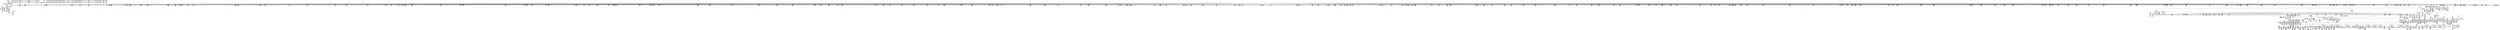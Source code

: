 digraph {
	CE0x41e54f0 [shape=record,shape=Mrecord,label="{CE0x41e54f0|may_create:tmp39|security/selinux/hooks.c,1728|*SummSink*}"]
	CE0x4158a80 [shape=record,shape=Mrecord,label="{CE0x4158a80|40:_%struct.super_block*,_56:_i8*,_:_CRE_933,934_}"]
	CE0x41179e0 [shape=record,shape=Mrecord,label="{CE0x41179e0|40:_%struct.super_block*,_56:_i8*,_:_CRE_281,282_}"]
	CE0x415a580 [shape=record,shape=Mrecord,label="{CE0x415a580|40:_%struct.super_block*,_56:_i8*,_:_CRE_992,1000_|*MultipleSource*|Function::may_create&Arg::dir::|Function::selinux_inode_create&Arg::dir::|security/selinux/hooks.c,1713}"]
	CE0x4145e40 [shape=record,shape=Mrecord,label="{CE0x4145e40|VOIDTB_TE:_CE_219,220_}"]
	CE0x40e2c80 [shape=record,shape=Mrecord,label="{CE0x40e2c80|avc_has_perm:ssid|Function::avc_has_perm&Arg::ssid::}"]
	CE0x4105a10 [shape=record,shape=Mrecord,label="{CE0x4105a10|i64_3|*Constant*|*SummSource*}"]
	CE0x41d2130 [shape=record,shape=Mrecord,label="{CE0x41d2130|28:_i32,_:_CRE_160,168_|*MultipleSource*|*LoadInst*|security/selinux/hooks.c,1713|security/selinux/hooks.c,1713|security/selinux/hooks.c,1722}"]
	CE0x4164130 [shape=record,shape=Mrecord,label="{CE0x4164130|272:_i8*,_:_CRE_1273,1274_}"]
	CE0x4106890 [shape=record,shape=Mrecord,label="{CE0x4106890|may_create:ad|security/selinux/hooks.c, 1710}"]
	CE0x41710d0 [shape=record,shape=Mrecord,label="{CE0x41710d0|272:_i8*,_:_CRE_595,596_}"]
	CE0x4154fc0 [shape=record,shape=Mrecord,label="{CE0x4154fc0|40:_%struct.super_block*,_56:_i8*,_:_CRE_886,887_}"]
	CE0x40f3890 [shape=record,shape=Mrecord,label="{CE0x40f3890|28:_i32,_:_CRE_48,49_}"]
	CE0x4136320 [shape=record,shape=Mrecord,label="{CE0x4136320|40:_%struct.super_block*,_56:_i8*,_:_CRE_528,536_|*MultipleSource*|Function::may_create&Arg::dir::|Function::selinux_inode_create&Arg::dir::|security/selinux/hooks.c,1713}"]
	CE0x41433c0 [shape=record,shape=Mrecord,label="{CE0x41433c0|VOIDTB_TE:_CE_179,180_}"]
	CE0x4167f20 [shape=record,shape=Mrecord,label="{CE0x4167f20|may_create:i_sb|security/selinux/hooks.c,1714|*SummSink*}"]
	CE0x41c0600 [shape=record,shape=Mrecord,label="{CE0x41c0600|272:_i8*,_:_CRE_1619,1620_}"]
	CE0x4131ba0 [shape=record,shape=Mrecord,label="{CE0x4131ba0|40:_%struct.super_block*,_56:_i8*,_:_CRE_336,344_|*MultipleSource*|Function::may_create&Arg::dir::|Function::selinux_inode_create&Arg::dir::|security/selinux/hooks.c,1713}"]
	CE0x4151fd0 [shape=record,shape=Mrecord,label="{CE0x4151fd0|40:_%struct.super_block*,_56:_i8*,_:_CRE_800,804_|*MultipleSource*|Function::may_create&Arg::dir::|Function::selinux_inode_create&Arg::dir::|security/selinux/hooks.c,1713}"]
	CE0x414a940 [shape=record,shape=Mrecord,label="{CE0x414a940|i64_18|*Constant*|*SummSource*}"]
	CE0x4114450 [shape=record,shape=Mrecord,label="{CE0x4114450|may_create:tmp65|security/selinux/hooks.c,1739}"]
	CE0x4170850 [shape=record,shape=Mrecord,label="{CE0x4170850|272:_i8*,_:_CRE_587,588_}"]
	CE0x4169c90 [shape=record,shape=Mrecord,label="{CE0x4169c90|272:_i8*,_:_CRE_427,428_}"]
	CE0x4148710 [shape=record,shape=Mrecord,label="{CE0x4148710|VOIDTB_TE:_CE_318,319_}"]
	CE0x4164db0 [shape=record,shape=Mrecord,label="{CE0x4164db0|272:_i8*,_:_CRE_1305,1306_}"]
	CE0x41d6b80 [shape=record,shape=Mrecord,label="{CE0x41d6b80|avc_has_perm:ssid|Function::avc_has_perm&Arg::ssid::|*SummSource*}"]
	CE0x416b0c0 [shape=record,shape=Mrecord,label="{CE0x416b0c0|272:_i8*,_:_CRE_446,447_}"]
	CE0x41c5290 [shape=record,shape=Mrecord,label="{CE0x41c5290|272:_i8*,_:_CRE_1704,1712_|*MultipleSource*|*LoadInst*|security/selinux/hooks.c,1714|security/selinux/hooks.c,1714}"]
	"CONST[source:1(input),value:2(dynamic)][purpose:{object}][SrcIdx:0]"
	CE0x4109480 [shape=record,shape=Mrecord,label="{CE0x4109480|may_create:land.lhs.true2|*SummSource*}"]
	CE0x41e49a0 [shape=record,shape=Mrecord,label="{CE0x41e49a0|may_create:tmp37|security/selinux/hooks.c,1728|*SummSource*}"]
	CE0x41c59c0 [shape=record,shape=Mrecord,label="{CE0x41c59c0|272:_i8*,_:_CRE_1736,1752_|*MultipleSource*|*LoadInst*|security/selinux/hooks.c,1714|security/selinux/hooks.c,1714}"]
	CE0x4154340 [shape=record,shape=Mrecord,label="{CE0x4154340|40:_%struct.super_block*,_56:_i8*,_:_CRE_876,877_}"]
	CE0x41c62d0 [shape=record,shape=Mrecord,label="{CE0x41c62d0|272:_i8*,_:_CRE_1784,1792_|*MultipleSource*|*LoadInst*|security/selinux/hooks.c,1714|security/selinux/hooks.c,1714}"]
	CE0x420fe20 [shape=record,shape=Mrecord,label="{CE0x420fe20|may_create:tmp51|security/selinux/hooks.c,1732|*SummSource*}"]
	CE0x4162040 [shape=record,shape=Mrecord,label="{CE0x4162040|272:_i8*,_:_CRE_1242,1243_}"]
	CE0x41bfec0 [shape=record,shape=Mrecord,label="{CE0x41bfec0|272:_i8*,_:_CRE_1600,1604_|*MultipleSource*|*LoadInst*|security/selinux/hooks.c,1714|security/selinux/hooks.c,1714}"]
	CE0x40f2c70 [shape=record,shape=Mrecord,label="{CE0x40f2c70|28:_i32,_:_CRE_20,21_}"]
	CE0x4171fb0 [shape=record,shape=Mrecord,label="{CE0x4171fb0|272:_i8*,_:_CRE_609,610_}"]
	CE0x41733e0 [shape=record,shape=Mrecord,label="{CE0x41733e0|272:_i8*,_:_CRE_628,629_}"]
	CE0x41ca1b0 [shape=record,shape=Mrecord,label="{CE0x41ca1b0|i64_21|*Constant*|*SummSource*}"]
	CE0x41d5ad0 [shape=record,shape=Mrecord,label="{CE0x41d5ad0|may_create:tmp33|security/selinux/hooks.c,1725|*SummSource*}"]
	CE0x4140230 [shape=record,shape=Mrecord,label="{CE0x4140230|_call_void_mcount()_#3}"]
	CE0x40edd50 [shape=record,shape=Mrecord,label="{CE0x40edd50|GLOBAL:may_create.__warned|Global_var:may_create.__warned|*SummSink*}"]
	CE0x41381d0 [shape=record,shape=Mrecord,label="{CE0x41381d0|272:_i8*,_:_CRE_1329,1330_}"]
	CE0x41bf3f0 [shape=record,shape=Mrecord,label="{CE0x41bf3f0|272:_i8*,_:_CRE_1392,1536_|*MultipleSource*|*LoadInst*|security/selinux/hooks.c,1714|security/selinux/hooks.c,1714}"]
	CE0x41d7490 [shape=record,shape=Mrecord,label="{CE0x41d7490|i16_7|*Constant*|*SummSink*}"]
	CE0x413fce0 [shape=record,shape=Mrecord,label="{CE0x413fce0|_ret_%struct.task_struct*_%tmp4,_!dbg_!27714|./arch/x86/include/asm/current.h,14|*SummSink*}"]
	CE0x41c9160 [shape=record,shape=Mrecord,label="{CE0x41c9160|272:_i8*,_:_CRE_2256,2264_|*MultipleSource*|*LoadInst*|security/selinux/hooks.c,1714|security/selinux/hooks.c,1714}"]
	CE0x4164680 [shape=record,shape=Mrecord,label="{CE0x4164680|272:_i8*,_:_CRE_1278,1279_}"]
	CE0x4157cc0 [shape=record,shape=Mrecord,label="{CE0x4157cc0|40:_%struct.super_block*,_56:_i8*,_:_CRE_922,923_}"]
	CE0x41c4ad0 [shape=record,shape=Mrecord,label="{CE0x41c4ad0|272:_i8*,_:_CRE_1684,1685_}"]
	CE0x4150dd0 [shape=record,shape=Mrecord,label="{CE0x4150dd0|40:_%struct.super_block*,_56:_i8*,_:_CRE_728,736_|*MultipleSource*|Function::may_create&Arg::dir::|Function::selinux_inode_create&Arg::dir::|security/selinux/hooks.c,1713}"]
	CE0x41618d0 [shape=record,shape=Mrecord,label="{CE0x41618d0|272:_i8*,_:_CRE_1235,1236_}"]
	CE0x4167b90 [shape=record,shape=Mrecord,label="{CE0x4167b90|may_create:s_security|security/selinux/hooks.c,1714}"]
	CE0x4100690 [shape=record,shape=Mrecord,label="{CE0x4100690|_call_void_mcount()_#3}"]
	CE0x40f3170 [shape=record,shape=Mrecord,label="{CE0x40f3170|28:_i32,_:_CRE_28,32_|*MultipleSource*|*LoadInst*|security/selinux/hooks.c,1713|security/selinux/hooks.c,1713|security/selinux/hooks.c,1722}"]
	CE0x41fbc50 [shape=record,shape=Mrecord,label="{CE0x41fbc50|may_create:conv|security/selinux/hooks.c,1728|*SummSink*}"]
	CE0x413ea90 [shape=record,shape=Mrecord,label="{CE0x413ea90|40:_%struct.super_block*,_56:_i8*,_:_CRE_64,72_|*MultipleSource*|Function::may_create&Arg::dir::|Function::selinux_inode_create&Arg::dir::|security/selinux/hooks.c,1713}"]
	CE0x4168a80 [shape=record,shape=Mrecord,label="{CE0x4168a80|272:_i8*,_:_CRE_410,411_}"]
	CE0x41f9b20 [shape=record,shape=Mrecord,label="{CE0x41f9b20|VOIDTB_TE:_CE_104,112_|*MultipleSource*|Function::selinux_inode_create&Arg::dentry::|security/selinux/hooks.c,1730|Function::may_create&Arg::dentry::}"]
	CE0x4165bb0 [shape=record,shape=Mrecord,label="{CE0x4165bb0|272:_i8*,_:_CRE_1347,1348_}"]
	CE0x411a6f0 [shape=record,shape=Mrecord,label="{CE0x411a6f0|40:_%struct.super_block*,_56:_i8*,_:_CRE_260,261_}"]
	CE0x4153850 [shape=record,shape=Mrecord,label="{CE0x4153850|40:_%struct.super_block*,_56:_i8*,_:_CRE_867,868_}"]
	CE0x4165580 [shape=record,shape=Mrecord,label="{CE0x4165580|272:_i8*,_:_CRE_1311,1312_}"]
	CE0x414b840 [shape=record,shape=Mrecord,label="{CE0x414b840|40:_%struct.super_block*,_56:_i8*,_:_CRE_577,578_}"]
	CE0x4114a60 [shape=record,shape=Mrecord,label="{CE0x4114a60|i32_128|*Constant*}"]
	CE0x41d78a0 [shape=record,shape=Mrecord,label="{CE0x41d78a0|avc_has_perm:tclass|Function::avc_has_perm&Arg::tclass::|*SummSink*}"]
	CE0x410dba0 [shape=record,shape=Mrecord,label="{CE0x410dba0|may_create:i_security|security/selinux/hooks.c,1713}"]
	CE0x41c2af0 [shape=record,shape=Mrecord,label="{CE0x41c2af0|272:_i8*,_:_CRE_1654,1655_}"]
	CE0x415a300 [shape=record,shape=Mrecord,label="{CE0x415a300|40:_%struct.super_block*,_56:_i8*,_:_CRE_984,988_|*MultipleSource*|Function::may_create&Arg::dir::|Function::selinux_inode_create&Arg::dir::|security/selinux/hooks.c,1713}"]
	CE0x4175150 [shape=record,shape=Mrecord,label="{CE0x4175150|272:_i8*,_:_CRE_1209,1210_}"]
	CE0x41720c0 [shape=record,shape=Mrecord,label="{CE0x41720c0|272:_i8*,_:_CRE_610,611_}"]
	CE0x41189b0 [shape=record,shape=Mrecord,label="{CE0x41189b0|40:_%struct.super_block*,_56:_i8*,_:_CRE_205,206_}"]
	CE0x4154480 [shape=record,shape=Mrecord,label="{CE0x4154480|40:_%struct.super_block*,_56:_i8*,_:_CRE_877,878_}"]
	CE0x4118520 [shape=record,shape=Mrecord,label="{CE0x4118520|40:_%struct.super_block*,_56:_i8*,_:_CRE_290,291_}"]
	CE0x4157b80 [shape=record,shape=Mrecord,label="{CE0x4157b80|40:_%struct.super_block*,_56:_i8*,_:_CRE_921,922_}"]
	CE0x410a530 [shape=record,shape=Mrecord,label="{CE0x410a530|may_create:do.body}"]
	CE0x41432b0 [shape=record,shape=Mrecord,label="{CE0x41432b0|VOIDTB_TE:_CE_178,179_}"]
	CE0x41627b0 [shape=record,shape=Mrecord,label="{CE0x41627b0|272:_i8*,_:_CRE_1249,1250_}"]
	CE0x41e4290 [shape=record,shape=Mrecord,label="{CE0x41e4290|i64_13|*Constant*|*SummSource*}"]
	CE0x414c240 [shape=record,shape=Mrecord,label="{CE0x414c240|40:_%struct.super_block*,_56:_i8*,_:_CRE_585,586_}"]
	CE0x414f440 [shape=record,shape=Mrecord,label="{CE0x414f440|40:_%struct.super_block*,_56:_i8*,_:_CRE_632,640_|*MultipleSource*|Function::may_create&Arg::dir::|Function::selinux_inode_create&Arg::dir::|security/selinux/hooks.c,1713}"]
	CE0x4138c70 [shape=record,shape=Mrecord,label="{CE0x4138c70|272:_i8*,_:_CRE_1339,1340_}"]
	CE0x411bf20 [shape=record,shape=Mrecord,label="{CE0x411bf20|40:_%struct.super_block*,_56:_i8*,_:_CRE_180,181_}"]
	CE0x4113780 [shape=record,shape=Mrecord,label="{CE0x4113780|may_create:tmp7|security/selinux/hooks.c,1706|*SummSource*}"]
	CE0x40f6410 [shape=record,shape=Mrecord,label="{CE0x40f6410|may_create:tmp20|security/selinux/hooks.c,1706}"]
	"CONST[source:0(mediator),value:2(dynamic)][purpose:{subject}]"
	CE0x41cb990 [shape=record,shape=Mrecord,label="{CE0x41cb990|i64*_getelementptr_inbounds_(_26_x_i64_,_26_x_i64_*___llvm_gcov_ctr217,_i64_0,_i64_23)|*Constant*}"]
	CE0x4102000 [shape=record,shape=Mrecord,label="{CE0x4102000|may_create:call4|security/selinux/hooks.c,1706}"]
	CE0x42110a0 [shape=record,shape=Mrecord,label="{CE0x42110a0|may_create:tmp53|security/selinux/hooks.c,1733|*SummSource*}"]
	CE0x41e2900 [shape=record,shape=Mrecord,label="{CE0x41e2900|may_create:tmp35|security/selinux/hooks.c,1726|*SummSink*}"]
	CE0x41da770 [shape=record,shape=Mrecord,label="{CE0x41da770|may_create:create_sid|security/selinux/hooks.c,1717|*SummSink*}"]
	CE0x4113c70 [shape=record,shape=Mrecord,label="{CE0x4113c70|may_create:newsid|security/selinux/hooks.c, 1709|*SummSink*}"]
	CE0x40fa4d0 [shape=record,shape=Mrecord,label="{CE0x40fa4d0|may_create:tobool|security/selinux/hooks.c,1706}"]
	CE0x42105c0 [shape=record,shape=Mrecord,label="{CE0x42105c0|may_create:tmp52|security/selinux/hooks.c,1732|*SummSource*}"]
	CE0x41649b0 [shape=record,shape=Mrecord,label="{CE0x41649b0|272:_i8*,_:_CRE_1280,1288_|*MultipleSource*|*LoadInst*|security/selinux/hooks.c,1714|security/selinux/hooks.c,1714}"]
	CE0x411bda0 [shape=record,shape=Mrecord,label="{CE0x411bda0|40:_%struct.super_block*,_56:_i8*,_:_CRE_178,179_}"]
	CE0x41daf30 [shape=record,shape=Mrecord,label="{CE0x41daf30|may_create:tmp28|security/selinux/hooks.c,1717|*SummSink*}"]
	CE0x41cbdf0 [shape=record,shape=Mrecord,label="{CE0x41cbdf0|i64*_getelementptr_inbounds_(_26_x_i64_,_26_x_i64_*___llvm_gcov_ctr217,_i64_0,_i64_23)|*Constant*|*SummSource*}"]
	CE0x411baa0 [shape=record,shape=Mrecord,label="{CE0x411baa0|40:_%struct.super_block*,_56:_i8*,_:_CRE_174,175_}"]
	CE0x4106100 [shape=record,shape=Mrecord,label="{CE0x4106100|may_create:tmp1}"]
	CE0x4104ed0 [shape=record,shape=Mrecord,label="{CE0x4104ed0|may_create:tmp17|security/selinux/hooks.c,1706|*SummSource*}"]
	CE0x413fea0 [shape=record,shape=Mrecord,label="{CE0x413fea0|may_create:tmp3}"]
	CE0x41760b0 [shape=record,shape=Mrecord,label="{CE0x41760b0|272:_i8*,_:_CRE_40,48_|*MultipleSource*|*LoadInst*|security/selinux/hooks.c,1714|security/selinux/hooks.c,1714}"]
	CE0x4119b70 [shape=record,shape=Mrecord,label="{CE0x4119b70|40:_%struct.super_block*,_56:_i8*,_:_CRE_249,250_}"]
	CE0x41d1560 [shape=record,shape=Mrecord,label="{CE0x41d1560|28:_i32,_:_CRE_117,118_}"]
	CE0x411bfe0 [shape=record,shape=Mrecord,label="{CE0x411bfe0|40:_%struct.super_block*,_56:_i8*,_:_CRE_181,182_}"]
	CE0x41e2cb0 [shape=record,shape=Mrecord,label="{CE0x41e2cb0|may_create:tmp36|security/selinux/hooks.c,1728|*SummSource*}"]
	CE0x4118160 [shape=record,shape=Mrecord,label="{CE0x4118160|40:_%struct.super_block*,_56:_i8*,_:_CRE_287,288_}"]
	CE0x4134bd0 [shape=record,shape=Mrecord,label="{CE0x4134bd0|40:_%struct.super_block*,_56:_i8*,_:_CRE_480,481_}"]
	CE0x414d640 [shape=record,shape=Mrecord,label="{CE0x414d640|40:_%struct.super_block*,_56:_i8*,_:_CRE_601,602_}"]
	CE0x415ea00 [shape=record,shape=Mrecord,label="{CE0x415ea00|272:_i8*,_:_CRE_360,368_|*MultipleSource*|*LoadInst*|security/selinux/hooks.c,1714|security/selinux/hooks.c,1714}"]
	"CONST[source:1(input),value:2(dynamic)][purpose:{object}][SrcIdx:2]"
	CE0x41002c0 [shape=record,shape=Mrecord,label="{CE0x41002c0|i8*_getelementptr_inbounds_(_45_x_i8_,_45_x_i8_*_.str12,_i32_0,_i32_0)|*Constant*}"]
	CE0x4111f70 [shape=record,shape=Mrecord,label="{CE0x4111f70|may_create:tmp2|*SummSink*}"]
	CE0x4101790 [shape=record,shape=Mrecord,label="{CE0x4101790|i64*_getelementptr_inbounds_(_26_x_i64_,_26_x_i64_*___llvm_gcov_ctr217,_i64_0,_i64_8)|*Constant*|*SummSource*}"]
	CE0x41d1d00 [shape=record,shape=Mrecord,label="{CE0x41d1d00|28:_i32,_:_CRE_144,152_|*MultipleSource*|*LoadInst*|security/selinux/hooks.c,1713|security/selinux/hooks.c,1713|security/selinux/hooks.c,1722}"]
	CE0x414da00 [shape=record,shape=Mrecord,label="{CE0x414da00|40:_%struct.super_block*,_56:_i8*,_:_CRE_604,605_}"]
	CE0x4165770 [shape=record,shape=Mrecord,label="{CE0x4165770|272:_i8*,_:_CRE_1343,1344_}"]
	CE0x40f4100 [shape=record,shape=Mrecord,label="{CE0x40f4100|28:_i32,_:_CRE_55,56_}"]
	CE0x41c3590 [shape=record,shape=Mrecord,label="{CE0x41c3590|272:_i8*,_:_CRE_1664,1665_}"]
	CE0x4144b20 [shape=record,shape=Mrecord,label="{CE0x4144b20|VOIDTB_TE:_CE_201,202_}"]
	CE0x41cf300 [shape=record,shape=Mrecord,label="{CE0x41cf300|28:_i32,_:_CRE_84,85_}"]
	CE0x40f43a0 [shape=record,shape=Mrecord,label="{CE0x40f43a0|28:_i32,_:_CRE_58,59_}"]
	CE0x4174be0 [shape=record,shape=Mrecord,label="{CE0x4174be0|272:_i8*,_:_CRE_736,880_|*MultipleSource*|*LoadInst*|security/selinux/hooks.c,1714|security/selinux/hooks.c,1714}"]
	CE0x41f3e30 [shape=record,shape=Mrecord,label="{CE0x41f3e30|may_create:tmp41|security/selinux/hooks.c,1728|*SummSink*}"]
	CE0x4174670 [shape=record,shape=Mrecord,label="{CE0x4174670|272:_i8*,_:_CRE_704,708_|*MultipleSource*|*LoadInst*|security/selinux/hooks.c,1714|security/selinux/hooks.c,1714}"]
	CE0x414a610 [shape=record,shape=Mrecord,label="{CE0x414a610|may_create:tmp50|security/selinux/hooks.c,1731|*SummSource*}"]
	CE0x413e890 [shape=record,shape=Mrecord,label="{CE0x413e890|40:_%struct.super_block*,_56:_i8*,_:_CRE_48,56_|*MultipleSource*|Function::may_create&Arg::dir::|Function::selinux_inode_create&Arg::dir::|security/selinux/hooks.c,1713}"]
	CE0x41456d0 [shape=record,shape=Mrecord,label="{CE0x41456d0|VOIDTB_TE:_CE_212,213_}"]
	CE0x4137b70 [shape=record,shape=Mrecord,label="{CE0x4137b70|272:_i8*,_:_CRE_1323,1324_}"]
	CE0x4104aa0 [shape=record,shape=Mrecord,label="{CE0x4104aa0|i64*_getelementptr_inbounds_(_26_x_i64_,_26_x_i64_*___llvm_gcov_ctr217,_i64_0,_i64_9)|*Constant*|*SummSink*}"]
	CE0x41cf400 [shape=record,shape=Mrecord,label="{CE0x41cf400|28:_i32,_:_CRE_85,86_}"]
	CE0x41cdc00 [shape=record,shape=Mrecord,label="{CE0x41cdc00|28:_i32,_:_CRE_61,62_}"]
	CE0x4138720 [shape=record,shape=Mrecord,label="{CE0x4138720|272:_i8*,_:_CRE_1334,1335_}"]
	CE0x4132460 [shape=record,shape=Mrecord,label="{CE0x4132460|40:_%struct.super_block*,_56:_i8*,_:_CRE_376,384_|*MultipleSource*|Function::may_create&Arg::dir::|Function::selinux_inode_create&Arg::dir::|security/selinux/hooks.c,1713}"]
	CE0x4157900 [shape=record,shape=Mrecord,label="{CE0x4157900|40:_%struct.super_block*,_56:_i8*,_:_CRE_919,920_}"]
	CE0x41c9c90 [shape=record,shape=Mrecord,label="{CE0x41c9c90|i64_22|*Constant*}"]
	CE0x40f20f0 [shape=record,shape=Mrecord,label="{CE0x40f20f0|_call_void_lockdep_rcu_suspicious(i8*_getelementptr_inbounds_(_25_x_i8_,_25_x_i8_*_.str3,_i32_0,_i32_0),_i32_1706,_i8*_getelementptr_inbounds_(_45_x_i8_,_45_x_i8_*_.str12,_i32_0,_i32_0))_#10,_!dbg_!27731|security/selinux/hooks.c,1706|*SummSource*}"]
	CE0x40e6190 [shape=record,shape=Mrecord,label="{CE0x40e6190|i64_1|*Constant*}"]
	CE0x414a460 [shape=record,shape=Mrecord,label="{CE0x414a460|may_create:tmp50|security/selinux/hooks.c,1731}"]
	CE0x4131fe0 [shape=record,shape=Mrecord,label="{CE0x4131fe0|40:_%struct.super_block*,_56:_i8*,_:_CRE_352,360_|*MultipleSource*|Function::may_create&Arg::dir::|Function::selinux_inode_create&Arg::dir::|security/selinux/hooks.c,1713}"]
	CE0x40f2750 [shape=record,shape=Mrecord,label="{CE0x40f2750|28:_i32,_:_CRE_14,15_}"]
	CE0x4162e10 [shape=record,shape=Mrecord,label="{CE0x4162e10|272:_i8*,_:_CRE_1255,1256_}"]
	CE0x4142350 [shape=record,shape=Mrecord,label="{CE0x4142350|40:_%struct.super_block*,_56:_i8*,_:_CRE_150,151_}"]
	CE0x414ee00 [shape=record,shape=Mrecord,label="{CE0x414ee00|40:_%struct.super_block*,_56:_i8*,_:_CRE_620,621_}"]
	CE0x412ee60 [shape=record,shape=Mrecord,label="{CE0x412ee60|may_create:tmp66|security/selinux/hooks.c,1742|*SummSink*}"]
	CE0x40ee510 [shape=record,shape=Mrecord,label="{CE0x40ee510|get_current:tmp2|*SummSink*}"]
	CE0x416a1e0 [shape=record,shape=Mrecord,label="{CE0x416a1e0|272:_i8*,_:_CRE_432,433_}"]
	CE0x41457e0 [shape=record,shape=Mrecord,label="{CE0x41457e0|VOIDTB_TE:_CE_213,214_}"]
	CE0x41053c0 [shape=record,shape=Mrecord,label="{CE0x41053c0|may_create:tmp18|security/selinux/hooks.c,1706|*SummSource*}"]
	CE0x41f6b80 [shape=record,shape=Mrecord,label="{CE0x41f6b80|VOIDTB_TE:_CE_8,12_|*MultipleSource*|Function::selinux_inode_create&Arg::dentry::|security/selinux/hooks.c,1730|Function::may_create&Arg::dentry::}"]
	CE0x41212f0 [shape=record,shape=Mrecord,label="{CE0x41212f0|may_create:tmp12|security/selinux/hooks.c,1706}"]
	CE0x4130c50 [shape=record,shape=Mrecord,label="{CE0x4130c50|40:_%struct.super_block*,_56:_i8*,_:_CRE_303,304_}"]
	CE0x416c0b0 [shape=record,shape=Mrecord,label="{CE0x416c0b0|272:_i8*,_:_CRE_461,462_}"]
	CE0x4151950 [shape=record,shape=Mrecord,label="{CE0x4151950|40:_%struct.super_block*,_56:_i8*,_:_CRE_768,776_|*MultipleSource*|Function::may_create&Arg::dir::|Function::selinux_inode_create&Arg::dir::|security/selinux/hooks.c,1713}"]
	CE0x41372f0 [shape=record,shape=Mrecord,label="{CE0x41372f0|272:_i8*,_:_CRE_1315,1316_}"]
	CE0x4104490 [shape=record,shape=Mrecord,label="{CE0x4104490|i8*_getelementptr_inbounds_(_45_x_i8_,_45_x_i8_*_.str12,_i32_0,_i32_0)|*Constant*|*SummSource*}"]
	CE0x4138a50 [shape=record,shape=Mrecord,label="{CE0x4138a50|272:_i8*,_:_CRE_1337,1338_}"]
	CE0x4158e40 [shape=record,shape=Mrecord,label="{CE0x4158e40|40:_%struct.super_block*,_56:_i8*,_:_CRE_936,944_|*MultipleSource*|Function::may_create&Arg::dir::|Function::selinux_inode_create&Arg::dir::|security/selinux/hooks.c,1713}"]
	CE0x416c1c0 [shape=record,shape=Mrecord,label="{CE0x416c1c0|272:_i8*,_:_CRE_462,463_}"]
	CE0x41c5130 [shape=record,shape=Mrecord,label="{CE0x41c5130|272:_i8*,_:_CRE_1696,1704_|*MultipleSource*|*LoadInst*|security/selinux/hooks.c,1714|security/selinux/hooks.c,1714}"]
	CE0x41c6db0 [shape=record,shape=Mrecord,label="{CE0x41c6db0|272:_i8*,_:_CRE_1832,1840_|*MultipleSource*|*LoadInst*|security/selinux/hooks.c,1714|security/selinux/hooks.c,1714}"]
	CE0x41d4330 [shape=record,shape=Mrecord,label="{CE0x41d4330|i64_10|*Constant*|*SummSink*}"]
	CE0x41de890 [shape=record,shape=Mrecord,label="{CE0x41de890|may_create:u|security/selinux/hooks.c,1720|*SummSource*}"]
	CE0x4170630 [shape=record,shape=Mrecord,label="{CE0x4170630|272:_i8*,_:_CRE_585,586_}"]
	CE0x41c7c40 [shape=record,shape=Mrecord,label="{CE0x41c7c40|272:_i8*,_:_CRE_1877,1878_}"]
	CE0x415b000 [shape=record,shape=Mrecord,label="{CE0x415b000|272:_i8*,_:_CRE_104,112_|*MultipleSource*|*LoadInst*|security/selinux/hooks.c,1714|security/selinux/hooks.c,1714}"]
	CE0x41346d0 [shape=record,shape=Mrecord,label="{CE0x41346d0|40:_%struct.super_block*,_56:_i8*,_:_CRE_476,477_}"]
	CE0x41f9530 [shape=record,shape=Mrecord,label="{CE0x41f9530|VOIDTB_TE:_CE_91,92_}"]
	CE0x40f59b0 [shape=record,shape=Mrecord,label="{CE0x40f59b0|may_create:tmp19|security/selinux/hooks.c,1706|*SummSink*}"]
	CE0x41c6840 [shape=record,shape=Mrecord,label="{CE0x41c6840|272:_i8*,_:_CRE_1808,1816_|*MultipleSource*|*LoadInst*|security/selinux/hooks.c,1714|security/selinux/hooks.c,1714}"]
	CE0x40f0b10 [shape=record,shape=Mrecord,label="{CE0x40f0b10|may_create:entry|*SummSink*}"]
	CE0x4142e70 [shape=record,shape=Mrecord,label="{CE0x4142e70|VOIDTB_TE:_CE_174,175_}"]
	CE0x4168b90 [shape=record,shape=Mrecord,label="{CE0x4168b90|272:_i8*,_:_CRE_411,412_}"]
	CE0x4227cc0 [shape=record,shape=Mrecord,label="{CE0x4227cc0|i16_5|*Constant*|*SummSource*}"]
	CE0x4131290 [shape=record,shape=Mrecord,label="{CE0x4131290|40:_%struct.super_block*,_56:_i8*,_:_CRE_308,309_}"]
	CE0x414dc80 [shape=record,shape=Mrecord,label="{CE0x414dc80|40:_%struct.super_block*,_56:_i8*,_:_CRE_606,607_}"]
	CE0x41f7170 [shape=record,shape=Mrecord,label="{CE0x41f7170|VOIDTB_TE:_CE_48,52_|*MultipleSource*|Function::selinux_inode_create&Arg::dentry::|security/selinux/hooks.c,1730|Function::may_create&Arg::dentry::}"]
	CE0x41c2380 [shape=record,shape=Mrecord,label="{CE0x41c2380|272:_i8*,_:_CRE_1647,1648_}"]
	CE0x40f1640 [shape=record,shape=Mrecord,label="{CE0x40f1640|may_create:tmp16|security/selinux/hooks.c,1706|*SummSource*}"]
	CE0x420d4c0 [shape=record,shape=Mrecord,label="{CE0x420d4c0|may_create:tmp54|security/selinux/hooks.c,1733|*SummSource*}"]
	CE0x40f4640 [shape=record,shape=Mrecord,label="{CE0x40f4640|may_create:tmp}"]
	CE0x41cf700 [shape=record,shape=Mrecord,label="{CE0x41cf700|28:_i32,_:_CRE_88,89_}"]
	CE0x411ca60 [shape=record,shape=Mrecord,label="{CE0x411ca60|40:_%struct.super_block*,_56:_i8*,_:_CRE_195,196_}"]
	CE0x410efc0 [shape=record,shape=Mrecord,label="{CE0x410efc0|may_create:if.then}"]
	CE0x40ece00 [shape=record,shape=Mrecord,label="{CE0x40ece00|may_create:if.then16}"]
	CE0x41dbb50 [shape=record,shape=Mrecord,label="{CE0x41dbb50|0:_i8,_8:_%struct.dentry*,_24:_%struct.selinux_audit_data*,_:_SCMRE_0,1_|*MultipleSource*|security/selinux/hooks.c,1719|security/selinux/hooks.c, 1710}"]
	CE0x41030f0 [shape=record,shape=Mrecord,label="{CE0x41030f0|40:_%struct.super_block*,_56:_i8*,_:_CRE_566,567_}"]
	CE0x41d7e90 [shape=record,shape=Mrecord,label="{CE0x41d7e90|may_create:call14|security/selinux/hooks.c,1722|*SummSource*}"]
	CE0x41ce000 [shape=record,shape=Mrecord,label="{CE0x41ce000|28:_i32,_:_CRE_65,66_}"]
	CE0x41396e0 [shape=record,shape=Mrecord,label="{CE0x41396e0|GLOBAL:current_task|Global_var:current_task}"]
	CE0x4137510 [shape=record,shape=Mrecord,label="{CE0x4137510|272:_i8*,_:_CRE_1317,1318_}"]
	CE0x422c2c0 [shape=record,shape=Mrecord,label="{CE0x422c2c0|i64*_getelementptr_inbounds_(_2_x_i64_,_2_x_i64_*___llvm_gcov_ctr98,_i64_0,_i64_0)|*Constant*}"]
	CE0x40f79e0 [shape=record,shape=Mrecord,label="{CE0x40f79e0|selinux_inode_create:bb|*SummSource*}"]
	CE0x420ee40 [shape=record,shape=Mrecord,label="{CE0x420ee40|may_create:tobool28|security/selinux/hooks.c,1736|*SummSink*}"]
	CE0x4157400 [shape=record,shape=Mrecord,label="{CE0x4157400|40:_%struct.super_block*,_56:_i8*,_:_CRE_915,916_}"]
	CE0x4210f70 [shape=record,shape=Mrecord,label="{CE0x4210f70|i64*_getelementptr_inbounds_(_26_x_i64_,_26_x_i64_*___llvm_gcov_ctr217,_i64_0,_i64_20)|*Constant*}"]
	CE0x4107a40 [shape=record,shape=Mrecord,label="{CE0x4107a40|may_create:land.lhs.true2|*SummSink*}"]
	CE0x4107d60 [shape=record,shape=Mrecord,label="{CE0x4107d60|may_create:land.lhs.true}"]
	CE0x411b3e0 [shape=record,shape=Mrecord,label="{CE0x411b3e0|40:_%struct.super_block*,_56:_i8*,_:_CRE_165,166_}"]
	CE0x41427d0 [shape=record,shape=Mrecord,label="{CE0x41427d0|40:_%struct.super_block*,_56:_i8*,_:_CRE_156,157_}"]
	CE0x414f1c0 [shape=record,shape=Mrecord,label="{CE0x414f1c0|40:_%struct.super_block*,_56:_i8*,_:_CRE_623,624_}"]
	CE0x41c79f0 [shape=record,shape=Mrecord,label="{CE0x41c79f0|272:_i8*,_:_CRE_1876,1877_}"]
	CE0x416e0a0 [shape=record,shape=Mrecord,label="{CE0x416e0a0|may_create:tmp23|security/selinux/hooks.c,1713|*SummSink*}"]
	CE0x41d4bb0 [shape=record,shape=Mrecord,label="{CE0x41d4bb0|may_create:tmp30|security/selinux/hooks.c,1725}"]
	CE0x4172fa0 [shape=record,shape=Mrecord,label="{CE0x4172fa0|272:_i8*,_:_CRE_624,625_}"]
	CE0x41431a0 [shape=record,shape=Mrecord,label="{CE0x41431a0|VOIDTB_TE:_CE_177,178_}"]
	CE0x415a710 [shape=record,shape=Mrecord,label="{CE0x415a710|40:_%struct.super_block*,_56:_i8*,_:_CRE_1000,1008_|*MultipleSource*|Function::may_create&Arg::dir::|Function::selinux_inode_create&Arg::dir::|security/selinux/hooks.c,1713}"]
	CE0x415bcb0 [shape=record,shape=Mrecord,label="{CE0x415bcb0|272:_i8*,_:_CRE_152,160_|*MultipleSource*|*LoadInst*|security/selinux/hooks.c,1714|security/selinux/hooks.c,1714}"]
	CE0x4157680 [shape=record,shape=Mrecord,label="{CE0x4157680|40:_%struct.super_block*,_56:_i8*,_:_CRE_917,918_}"]
	CE0x4154980 [shape=record,shape=Mrecord,label="{CE0x4154980|40:_%struct.super_block*,_56:_i8*,_:_CRE_881,882_}"]
	CE0x4170960 [shape=record,shape=Mrecord,label="{CE0x4170960|272:_i8*,_:_CRE_588,589_}"]
	CE0x41fa910 [shape=record,shape=Mrecord,label="{CE0x41fa910|VOIDTB_TE:_CE_152,153_}"]
	CE0x4161f30 [shape=record,shape=Mrecord,label="{CE0x4161f30|272:_i8*,_:_CRE_1241,1242_}"]
	CE0x4131150 [shape=record,shape=Mrecord,label="{CE0x4131150|40:_%struct.super_block*,_56:_i8*,_:_CRE_307,308_}"]
	CE0x41025b0 [shape=record,shape=Mrecord,label="{CE0x41025b0|40:_%struct.super_block*,_56:_i8*,_:_CRE_557,558_}"]
	CE0x41c2e20 [shape=record,shape=Mrecord,label="{CE0x41c2e20|272:_i8*,_:_CRE_1657,1658_}"]
	CE0x41f4ae0 [shape=record,shape=Mrecord,label="{CE0x41f4ae0|may_create:tmp45|security/selinux/hooks.c,1728|*SummSink*}"]
	CE0x40f10a0 [shape=record,shape=Mrecord,label="{CE0x40f10a0|may_create:tmp15|security/selinux/hooks.c,1706|*SummSource*}"]
	CE0x4132920 [shape=record,shape=Mrecord,label="{CE0x4132920|40:_%struct.super_block*,_56:_i8*,_:_CRE_392,400_|*MultipleSource*|Function::may_create&Arg::dir::|Function::selinux_inode_create&Arg::dir::|security/selinux/hooks.c,1713}"]
	CE0x41133c0 [shape=record,shape=Mrecord,label="{CE0x41133c0|may_create:newsid|security/selinux/hooks.c, 1709|*SummSource*}"]
	CE0x41c4e00 [shape=record,shape=Mrecord,label="{CE0x41c4e00|272:_i8*,_:_CRE_1687,1688_}"]
	CE0x415be80 [shape=record,shape=Mrecord,label="{CE0x415be80|272:_i8*,_:_CRE_160,176_|*MultipleSource*|*LoadInst*|security/selinux/hooks.c,1714|security/selinux/hooks.c,1714}"]
	CE0x40eccf0 [shape=record,shape=Mrecord,label="{CE0x40eccf0|may_create:if.end25|*SummSink*}"]
	CE0x41681c0 [shape=record,shape=Mrecord,label="{CE0x41681c0|may_create:tmp24|*LoadInst*|security/selinux/hooks.c,1714|*SummSource*}"]
	CE0x41c96d0 [shape=record,shape=Mrecord,label="{CE0x41c96d0|may_create:tmp25|security/selinux/hooks.c,1714|*SummSource*}"]
	CE0x40f88b0 [shape=record,shape=Mrecord,label="{CE0x40f88b0|selinux_inode_create:tmp}"]
	CE0x40f5280 [shape=record,shape=Mrecord,label="{CE0x40f5280|may_create:cred|security/selinux/hooks.c,1706|*SummSource*}"]
	CE0x414eb80 [shape=record,shape=Mrecord,label="{CE0x414eb80|40:_%struct.super_block*,_56:_i8*,_:_CRE_618,619_}"]
	CE0x41014e0 [shape=record,shape=Mrecord,label="{CE0x41014e0|i64*_getelementptr_inbounds_(_26_x_i64_,_26_x_i64_*___llvm_gcov_ctr217,_i64_0,_i64_8)|*Constant*|*SummSink*}"]
	CE0x41723f0 [shape=record,shape=Mrecord,label="{CE0x41723f0|272:_i8*,_:_CRE_613,614_}"]
	CE0x41d3570 [shape=record,shape=Mrecord,label="{CE0x41d3570|avc_has_perm:auditdata|Function::avc_has_perm&Arg::auditdata::|*SummSource*}"]
	CE0x4160120 [shape=record,shape=Mrecord,label="{CE0x4160120|i32_16|*Constant*|*SummSink*}"]
	CE0x40f0c50 [shape=record,shape=Mrecord,label="{CE0x40f0c50|may_create:dir|Function::may_create&Arg::dir::}"]
	CE0x4156c80 [shape=record,shape=Mrecord,label="{CE0x4156c80|40:_%struct.super_block*,_56:_i8*,_:_CRE_909,910_}"]
	CE0x414d3c0 [shape=record,shape=Mrecord,label="{CE0x414d3c0|40:_%struct.super_block*,_56:_i8*,_:_CRE_599,600_}"]
	CE0x41ca590 [shape=record,shape=Mrecord,label="{CE0x41ca590|may_create:tmp56|security/selinux/hooks.c,1736|*SummSink*}"]
	CE0x4142650 [shape=record,shape=Mrecord,label="{CE0x4142650|40:_%struct.super_block*,_56:_i8*,_:_CRE_154,155_}"]
	CE0x4228af0 [shape=record,shape=Mrecord,label="{CE0x4228af0|_call_void_mcount()_#3|*SummSource*}"]
	CE0x4169520 [shape=record,shape=Mrecord,label="{CE0x4169520|272:_i8*,_:_CRE_420,421_}"]
	CE0x41a7f70 [shape=record,shape=Mrecord,label="{CE0x41a7f70|i64*_getelementptr_inbounds_(_2_x_i64_,_2_x_i64_*___llvm_gcov_ctr98,_i64_0,_i64_0)|*Constant*|*SummSink*}"]
	CE0x41c0430 [shape=record,shape=Mrecord,label="{CE0x41c0430|272:_i8*,_:_CRE_1618,1619_}"]
	CE0x414b480 [shape=record,shape=Mrecord,label="{CE0x414b480|40:_%struct.super_block*,_56:_i8*,_:_CRE_574,575_}"]
	CE0x4176c20 [shape=record,shape=Mrecord,label="{CE0x4176c20|272:_i8*,_:_CRE_96,104_|*MultipleSource*|*LoadInst*|security/selinux/hooks.c,1714|security/selinux/hooks.c,1714}"]
	CE0x4147e10 [shape=record,shape=Mrecord,label="{CE0x4147e10|VOIDTB_TE:_CE_309,310_}"]
	CE0x416be90 [shape=record,shape=Mrecord,label="{CE0x416be90|272:_i8*,_:_CRE_459,460_}"]
	CE0x4114ba0 [shape=record,shape=Mrecord,label="{CE0x4114ba0|i32_128|*Constant*|*SummSink*}"]
	CE0x4109d70 [shape=record,shape=Mrecord,label="{CE0x4109d70|may_create:bb|*SummSink*}"]
	CE0x41446e0 [shape=record,shape=Mrecord,label="{CE0x41446e0|VOIDTB_TE:_CE_197,198_}"]
	CE0x41608e0 [shape=record,shape=Mrecord,label="{CE0x41608e0|272:_i8*,_:_CRE_1220,1221_}"]
	CE0x4143c40 [shape=record,shape=Mrecord,label="{CE0x4143c40|VOIDTB_TE:_CE_187,188_}"]
	"CONST[source:2(external),value:2(dynamic)][purpose:{subject}][SrcIdx:3]"
	CE0x410ec80 [shape=record,shape=Mrecord,label="{CE0x410ec80|_call_void_mcount()_#3|*SummSink*}"]
	CE0x41174e0 [shape=record,shape=Mrecord,label="{CE0x41174e0|40:_%struct.super_block*,_56:_i8*,_:_CRE_277,278_}"]
	CE0x414f080 [shape=record,shape=Mrecord,label="{CE0x414f080|40:_%struct.super_block*,_56:_i8*,_:_CRE_622,623_}"]
	CE0x41c9fa0 [shape=record,shape=Mrecord,label="{CE0x41c9fa0|may_create:tmp57|security/selinux/hooks.c,1736}"]
	CE0x41fc490 [shape=record,shape=Mrecord,label="{CE0x41fc490|may_create:tobool19|security/selinux/hooks.c,1728|*SummSink*}"]
	CE0x40ea670 [shape=record,shape=Mrecord,label="{CE0x40ea670|may_create:tobool|security/selinux/hooks.c,1706|*SummSource*}"]
	CE0x4173600 [shape=record,shape=Mrecord,label="{CE0x4173600|272:_i8*,_:_CRE_630,631_}"]
	CE0x412eb50 [shape=record,shape=Mrecord,label="{CE0x412eb50|may_create:tmp66|security/selinux/hooks.c,1742|*SummSource*}"]
	CE0x4155600 [shape=record,shape=Mrecord,label="{CE0x4155600|40:_%struct.super_block*,_56:_i8*,_:_CRE_891,892_}"]
	CE0x410fc00 [shape=record,shape=Mrecord,label="{CE0x410fc00|i64_1|*Constant*}"]
	CE0x41f7e50 [shape=record,shape=Mrecord,label="{CE0x41f7e50|VOIDTB_TE:_CE_160,161_}"]
	CE0x40f4ac0 [shape=record,shape=Mrecord,label="{CE0x40f4ac0|_ret_%struct.task_struct*_%tmp4,_!dbg_!27714|./arch/x86/include/asm/current.h,14}"]
	CE0x416caf0 [shape=record,shape=Mrecord,label="{CE0x416caf0|272:_i8*,_:_CRE_496,504_|*MultipleSource*|*LoadInst*|security/selinux/hooks.c,1714|security/selinux/hooks.c,1714}"]
	CE0x4158940 [shape=record,shape=Mrecord,label="{CE0x4158940|40:_%struct.super_block*,_56:_i8*,_:_CRE_932,933_}"]
	CE0x415f7d0 [shape=record,shape=Mrecord,label="{CE0x415f7d0|272:_i8*,_:_CRE_398,399_}"]
	CE0x4117b20 [shape=record,shape=Mrecord,label="{CE0x4117b20|40:_%struct.super_block*,_56:_i8*,_:_CRE_282,283_}"]
	CE0x41602c0 [shape=record,shape=Mrecord,label="{CE0x41602c0|272:_i8*,_:_CRE_392,393_}"]
	CE0x416fec0 [shape=record,shape=Mrecord,label="{CE0x416fec0|272:_i8*,_:_CRE_578,579_}"]
	CE0x411cca0 [shape=record,shape=Mrecord,label="{CE0x411cca0|40:_%struct.super_block*,_56:_i8*,_:_CRE_198,199_}"]
	CE0x4141ed0 [shape=record,shape=Mrecord,label="{CE0x4141ed0|40:_%struct.super_block*,_56:_i8*,_:_CRE_144,145_}"]
	CE0x4162bf0 [shape=record,shape=Mrecord,label="{CE0x4162bf0|272:_i8*,_:_CRE_1253,1254_}"]
	"CONST[source:0(mediator),value:0(static)][purpose:{operation}]"
	CE0x4171840 [shape=record,shape=Mrecord,label="{CE0x4171840|272:_i8*,_:_CRE_602,603_}"]
	CE0x4108260 [shape=record,shape=Mrecord,label="{CE0x4108260|may_create:do.body|*SummSink*}"]
	CE0x4105540 [shape=record,shape=Mrecord,label="{CE0x4105540|may_create:tmp18|security/selinux/hooks.c,1706|*SummSink*}"]
	CE0x41c0b10 [shape=record,shape=Mrecord,label="{CE0x41c0b10|272:_i8*,_:_CRE_1624,1625_}"]
	CE0x41d0200 [shape=record,shape=Mrecord,label="{CE0x41d0200|28:_i32,_:_CRE_99,100_}"]
	CE0x415db80 [shape=record,shape=Mrecord,label="{CE0x415db80|272:_i8*,_:_CRE_296,304_|*MultipleSource*|*LoadInst*|security/selinux/hooks.c,1714|security/selinux/hooks.c,1714}"]
	CE0x411c5e0 [shape=record,shape=Mrecord,label="{CE0x411c5e0|40:_%struct.super_block*,_56:_i8*,_:_CRE_189,190_}"]
	CE0x416d970 [shape=record,shape=Mrecord,label="{CE0x416d970|272:_i8*,_:_CRE_562,563_}"]
	CE0x4120d20 [shape=record,shape=Mrecord,label="{CE0x4120d20|may_create:tmp10|security/selinux/hooks.c,1706|*SummSink*}"]
	CE0x4172610 [shape=record,shape=Mrecord,label="{CE0x4172610|272:_i8*,_:_CRE_615,616_}"]
	CE0x41607d0 [shape=record,shape=Mrecord,label="{CE0x41607d0|272:_i8*,_:_CRE_1219,1220_}"]
	CE0x41d1890 [shape=record,shape=Mrecord,label="{CE0x41d1890|28:_i32,_:_CRE_120,128_|*MultipleSource*|*LoadInst*|security/selinux/hooks.c,1713|security/selinux/hooks.c,1713|security/selinux/hooks.c,1722}"]
	CE0x41d1230 [shape=record,shape=Mrecord,label="{CE0x41d1230|28:_i32,_:_CRE_114,115_}"]
	CE0x4130390 [shape=record,shape=Mrecord,label="{CE0x4130390|40:_%struct.super_block*,_56:_i8*,_:_CRE_296,297_}"]
	CE0x414ae40 [shape=record,shape=Mrecord,label="{CE0x414ae40|40:_%struct.super_block*,_56:_i8*,_:_CRE_569,570_}"]
	CE0x4167970 [shape=record,shape=Mrecord,label="{CE0x4167970|272:_i8*,_:_CRE_1375,1376_}"]
	CE0x4119870 [shape=record,shape=Mrecord,label="{CE0x4119870|40:_%struct.super_block*,_56:_i8*,_:_CRE_245,246_}"]
	CE0x4138fa0 [shape=record,shape=Mrecord,label="{CE0x4138fa0|272:_i8*,_:_CRE_1342,1343_}"]
	CE0x41c9d00 [shape=record,shape=Mrecord,label="{CE0x41c9d00|i64_22|*Constant*|*SummSource*}"]
	CE0x40eedd0 [shape=record,shape=Mrecord,label="{CE0x40eedd0|get_current:tmp4|./arch/x86/include/asm/current.h,14|*SummSource*}"]
	CE0x411a0b0 [shape=record,shape=Mrecord,label="{CE0x411a0b0|40:_%struct.super_block*,_56:_i8*,_:_CRE_255,256_}"]
	CE0x40f06d0 [shape=record,shape=Mrecord,label="{CE0x40f06d0|may_create:tmp10|security/selinux/hooks.c,1706}"]
	CE0x415e660 [shape=record,shape=Mrecord,label="{CE0x415e660|272:_i8*,_:_CRE_344,352_|*MultipleSource*|*LoadInst*|security/selinux/hooks.c,1714|security/selinux/hooks.c,1714}"]
	CE0x41e6530 [shape=record,shape=Mrecord,label="{CE0x41e6530|may_create:flags|security/selinux/hooks.c,1728|*SummSource*}"]
	CE0x41db610 [shape=record,shape=Mrecord,label="{CE0x41db610|may_create:type|security/selinux/hooks.c,1719|*SummSink*}"]
	CE0x41092a0 [shape=record,shape=Mrecord,label="{CE0x41092a0|may_create:if.then29|*SummSink*}"]
	CE0x5d8bdd0 [shape=record,shape=Mrecord,label="{CE0x5d8bdd0|i64*_getelementptr_inbounds_(_2_x_i64_,_2_x_i64_*___llvm_gcov_ctr216,_i64_0,_i64_1)|*Constant*|*SummSink*}"]
	CE0x4149280 [shape=record,shape=Mrecord,label="{CE0x4149280|i64_17|*Constant*}"]
	CE0x4154200 [shape=record,shape=Mrecord,label="{CE0x4154200|40:_%struct.super_block*,_56:_i8*,_:_CRE_875,876_}"]
	CE0x4166320 [shape=record,shape=Mrecord,label="{CE0x4166320|272:_i8*,_:_CRE_1354,1355_}"]
	CE0x41e2100 [shape=record,shape=Mrecord,label="{CE0x41e2100|i64*_getelementptr_inbounds_(_26_x_i64_,_26_x_i64_*___llvm_gcov_ctr217,_i64_0,_i64_12)|*Constant*|*SummSink*}"]
	CE0x40ede80 [shape=record,shape=Mrecord,label="{CE0x40ede80|may_create:tmp8|security/selinux/hooks.c,1706}"]
	CE0x41c7d50 [shape=record,shape=Mrecord,label="{CE0x41c7d50|272:_i8*,_:_CRE_1878,1879_}"]
	CE0x41d4ae0 [shape=record,shape=Mrecord,label="{CE0x41d4ae0|i64_11|*Constant*|*SummSink*}"]
	CE0x41c47a0 [shape=record,shape=Mrecord,label="{CE0x41c47a0|272:_i8*,_:_CRE_1681,1682_}"]
	CE0x41e0ac0 [shape=record,shape=Mrecord,label="{CE0x41e0ac0|28:_i32,_:_CRE_11,12_}"]
	CE0x41cd060 [shape=record,shape=Mrecord,label="{CE0x41cd060|i64*_getelementptr_inbounds_(_26_x_i64_,_26_x_i64_*___llvm_gcov_ctr217,_i64_0,_i64_24)|*Constant*}"]
	CE0x41ce700 [shape=record,shape=Mrecord,label="{CE0x41ce700|28:_i32,_:_CRE_72,73_}"]
	CE0x4119e70 [shape=record,shape=Mrecord,label="{CE0x4119e70|40:_%struct.super_block*,_56:_i8*,_:_CRE_253,254_}"]
	CE0x415c220 [shape=record,shape=Mrecord,label="{CE0x415c220|272:_i8*,_:_CRE_184,188_|*MultipleSource*|*LoadInst*|security/selinux/hooks.c,1714|security/selinux/hooks.c,1714}"]
	CE0x4155380 [shape=record,shape=Mrecord,label="{CE0x4155380|40:_%struct.super_block*,_56:_i8*,_:_CRE_889,890_}"]
	CE0x40e6c10 [shape=record,shape=Mrecord,label="{CE0x40e6c10|selinux_inode_create:tmp2}"]
	CE0x4175de0 [shape=record,shape=Mrecord,label="{CE0x4175de0|272:_i8*,_:_CRE_24,32_|*MultipleSource*|*LoadInst*|security/selinux/hooks.c,1714|security/selinux/hooks.c,1714}"]
	CE0x41c3d00 [shape=record,shape=Mrecord,label="{CE0x41c3d00|272:_i8*,_:_CRE_1671,1672_}"]
	CE0x41c9830 [shape=record,shape=Mrecord,label="{CE0x41c9830|may_create:tmp26|security/selinux/hooks.c,1714}"]
	CE0x41db4e0 [shape=record,shape=Mrecord,label="{CE0x41db4e0|may_create:type|security/selinux/hooks.c,1719}"]
	CE0x411b020 [shape=record,shape=Mrecord,label="{CE0x411b020|40:_%struct.super_block*,_56:_i8*,_:_CRE_160,161_}"]
	CE0x41208f0 [shape=record,shape=Mrecord,label="{CE0x41208f0|may_create:tmp9|security/selinux/hooks.c,1706|*SummSink*}"]
	CE0x41c7150 [shape=record,shape=Mrecord,label="{CE0x41c7150|272:_i8*,_:_CRE_1848,1856_|*MultipleSource*|*LoadInst*|security/selinux/hooks.c,1714|security/selinux/hooks.c,1714}"]
	CE0x4169850 [shape=record,shape=Mrecord,label="{CE0x4169850|272:_i8*,_:_CRE_423,424_}"]
	CE0x41f8290 [shape=record,shape=Mrecord,label="{CE0x41f8290|VOIDTB_TE:_CE_164,165_}"]
	CE0x41443b0 [shape=record,shape=Mrecord,label="{CE0x41443b0|VOIDTB_TE:_CE_194,195_}"]
	CE0x4143d50 [shape=record,shape=Mrecord,label="{CE0x4143d50|VOIDTB_TE:_CE_188,189_}"]
	CE0x41766f0 [shape=record,shape=Mrecord,label="{CE0x41766f0|272:_i8*,_:_CRE_72,80_|*MultipleSource*|*LoadInst*|security/selinux/hooks.c,1714|security/selinux/hooks.c,1714}"]
	CE0x414f300 [shape=record,shape=Mrecord,label="{CE0x414f300|40:_%struct.super_block*,_56:_i8*,_:_CRE_624,628_|*MultipleSource*|Function::may_create&Arg::dir::|Function::selinux_inode_create&Arg::dir::|security/selinux/hooks.c,1713}"]
	CE0x414e900 [shape=record,shape=Mrecord,label="{CE0x414e900|40:_%struct.super_block*,_56:_i8*,_:_CRE_616,617_}"]
	CE0x41355d0 [shape=record,shape=Mrecord,label="{CE0x41355d0|40:_%struct.super_block*,_56:_i8*,_:_CRE_488,496_|*MultipleSource*|Function::may_create&Arg::dir::|Function::selinux_inode_create&Arg::dir::|security/selinux/hooks.c,1713}"]
	CE0x4119c30 [shape=record,shape=Mrecord,label="{CE0x4119c30|40:_%struct.super_block*,_56:_i8*,_:_CRE_250,251_}"]
	CE0x4155880 [shape=record,shape=Mrecord,label="{CE0x4155880|40:_%struct.super_block*,_56:_i8*,_:_CRE_893,894_}"]
	CE0x41d0790 [shape=record,shape=Mrecord,label="{CE0x41d0790|28:_i32,_:_CRE_104,105_}"]
	CE0x4160f40 [shape=record,shape=Mrecord,label="{CE0x4160f40|272:_i8*,_:_CRE_1226,1227_}"]
	CE0x4143f70 [shape=record,shape=Mrecord,label="{CE0x4143f70|VOIDTB_TE:_CE_190,191_}"]
	CE0x41de270 [shape=record,shape=Mrecord,label="{CE0x41de270|i8_10|*Constant*|*SummSource*}"]
	CE0x4159e00 [shape=record,shape=Mrecord,label="{CE0x4159e00|40:_%struct.super_block*,_56:_i8*,_:_CRE_980,981_}"]
	CE0x41c2c00 [shape=record,shape=Mrecord,label="{CE0x41c2c00|272:_i8*,_:_CRE_1655,1656_}"]
	CE0x4163f10 [shape=record,shape=Mrecord,label="{CE0x4163f10|272:_i8*,_:_CRE_1271,1272_}"]
	CE0x40e5d20 [shape=record,shape=Mrecord,label="{CE0x40e5d20|may_create:tmp|*SummSource*}"]
	CE0x40fb190 [shape=record,shape=Mrecord,label="{CE0x40fb190|selinux_inode_create:dentry|Function::selinux_inode_create&Arg::dentry::|*SummSource*}"]
	CE0x41d0300 [shape=record,shape=Mrecord,label="{CE0x41d0300|28:_i32,_:_CRE_100,101_}"]
	CE0x41f77f0 [shape=record,shape=Mrecord,label="{CE0x41f77f0|VOIDTB_TE:_CE_154,155_}"]
	CE0x41491f0 [shape=record,shape=Mrecord,label="{CE0x41491f0|may_create:tmp48|security/selinux/hooks.c,1731}"]
	CE0x4153940 [shape=record,shape=Mrecord,label="{CE0x4153940|40:_%struct.super_block*,_56:_i8*,_:_CRE_868,869_}"]
	CE0x41341a0 [shape=record,shape=Mrecord,label="{CE0x41341a0|40:_%struct.super_block*,_56:_i8*,_:_CRE_473,474_}"]
	CE0x415c3f0 [shape=record,shape=Mrecord,label="{CE0x415c3f0|272:_i8*,_:_CRE_192,200_|*MultipleSource*|*LoadInst*|security/selinux/hooks.c,1714|security/selinux/hooks.c,1714}"]
	CE0x415fe30 [shape=record,shape=Mrecord,label="{CE0x415fe30|272:_i8*,_:_CRE_404,405_}"]
	CE0x416e410 [shape=record,shape=Mrecord,label="{CE0x416e410|i32_8|*Constant*}"]
	CE0x4173820 [shape=record,shape=Mrecord,label="{CE0x4173820|272:_i8*,_:_CRE_1208,1209_}"]
	CE0x414d780 [shape=record,shape=Mrecord,label="{CE0x414d780|40:_%struct.super_block*,_56:_i8*,_:_CRE_602,603_}"]
	CE0x4153150 [shape=record,shape=Mrecord,label="{CE0x4153150|40:_%struct.super_block*,_56:_i8*,_:_CRE_864,865_}"]
	CE0x4147b50 [shape=record,shape=Mrecord,label="{CE0x4147b50|VOIDTB_TE:_CE_307,308_}"]
	CE0x416ab70 [shape=record,shape=Mrecord,label="{CE0x416ab70|272:_i8*,_:_CRE_441,442_}"]
	CE0x41f88f0 [shape=record,shape=Mrecord,label="{CE0x41f88f0|VOIDTB_TE:_CE_170,171_}"]
	CE0x4109ac0 [shape=record,shape=Mrecord,label="{CE0x4109ac0|may_create:lor.lhs.false|*SummSink*}"]
	CE0x41d4de0 [shape=record,shape=Mrecord,label="{CE0x41d4de0|may_create:tmp30|security/selinux/hooks.c,1725|*SummSink*}"]
	CE0x4169300 [shape=record,shape=Mrecord,label="{CE0x4169300|272:_i8*,_:_CRE_418,419_}"]
	CE0x4171730 [shape=record,shape=Mrecord,label="{CE0x4171730|272:_i8*,_:_CRE_601,602_}"]
	CE0x41c07e0 [shape=record,shape=Mrecord,label="{CE0x41c07e0|272:_i8*,_:_CRE_1621,1622_}"]
	CE0x4176240 [shape=record,shape=Mrecord,label="{CE0x4176240|272:_i8*,_:_CRE_48,56_|*MultipleSource*|*LoadInst*|security/selinux/hooks.c,1714|security/selinux/hooks.c,1714}"]
	CE0x414fdd0 [shape=record,shape=Mrecord,label="{CE0x414fdd0|40:_%struct.super_block*,_56:_i8*,_:_CRE_672,680_|*MultipleSource*|Function::may_create&Arg::dir::|Function::selinux_inode_create&Arg::dir::|security/selinux/hooks.c,1713}"]
	CE0x41fc630 [shape=record,shape=Mrecord,label="{CE0x41fc630|i64_16|*Constant*|*SummSource*}"]
	CE0x41721d0 [shape=record,shape=Mrecord,label="{CE0x41721d0|272:_i8*,_:_CRE_611,612_}"]
	CE0x4145c20 [shape=record,shape=Mrecord,label="{CE0x4145c20|VOIDTB_TE:_CE_217,218_}"]
	CE0x415fc10 [shape=record,shape=Mrecord,label="{CE0x415fc10|272:_i8*,_:_CRE_402,403_}"]
	CE0x4114e80 [shape=record,shape=Mrecord,label="{CE0x4114e80|may_create:retval.0|*SummSink*}"]
	CE0x4157040 [shape=record,shape=Mrecord,label="{CE0x4157040|40:_%struct.super_block*,_56:_i8*,_:_CRE_912,913_}"]
	CE0x4118b30 [shape=record,shape=Mrecord,label="{CE0x4118b30|40:_%struct.super_block*,_56:_i8*,_:_CRE_207,208_}"]
	CE0x40f8b80 [shape=record,shape=Mrecord,label="{CE0x40f8b80|i64*_getelementptr_inbounds_(_2_x_i64_,_2_x_i64_*___llvm_gcov_ctr216,_i64_0,_i64_0)|*Constant*|*SummSink*}"]
	CE0x411cee0 [shape=record,shape=Mrecord,label="{CE0x411cee0|40:_%struct.super_block*,_56:_i8*,_:_CRE_201,202_}"]
	CE0x415f9f0 [shape=record,shape=Mrecord,label="{CE0x415f9f0|272:_i8*,_:_CRE_400,401_}"]
	CE0x410f1f0 [shape=record,shape=Mrecord,label="{CE0x410f1f0|may_create:return}"]
	CE0x41f4280 [shape=record,shape=Mrecord,label="{CE0x41f4280|may_create:tmp44|security/selinux/hooks.c,1728}"]
	CE0x4159f40 [shape=record,shape=Mrecord,label="{CE0x4159f40|40:_%struct.super_block*,_56:_i8*,_:_CRE_981,982_}"]
	CE0x4142290 [shape=record,shape=Mrecord,label="{CE0x4142290|40:_%struct.super_block*,_56:_i8*,_:_CRE_149,150_}"]
	CE0x41ce900 [shape=record,shape=Mrecord,label="{CE0x41ce900|28:_i32,_:_CRE_74,75_}"]
	CE0x416f640 [shape=record,shape=Mrecord,label="{CE0x416f640|272:_i8*,_:_CRE_570,571_}"]
	CE0x41d0bd0 [shape=record,shape=Mrecord,label="{CE0x41d0bd0|28:_i32,_:_CRE_108,109_}"]
	CE0x41e0680 [shape=record,shape=Mrecord,label="{CE0x41e0680|28:_i32,_:_CRE_9,10_}"]
	CE0x41d5670 [shape=record,shape=Mrecord,label="{CE0x41d5670|may_create:tmp32|security/selinux/hooks.c,1725|*SummSource*}"]
	CE0x41493d0 [shape=record,shape=Mrecord,label="{CE0x41493d0|may_create:tmp47|security/selinux/hooks.c,1731}"]
	CE0x4118770 [shape=record,shape=Mrecord,label="{CE0x4118770|40:_%struct.super_block*,_56:_i8*,_:_CRE_202,203_}"]
	CE0x41c9a70 [shape=record,shape=Mrecord,label="{CE0x41c9a70|may_create:tmp26|security/selinux/hooks.c,1714|*SummSource*}"]
	CE0x41cfa00 [shape=record,shape=Mrecord,label="{CE0x41cfa00|28:_i32,_:_CRE_91,92_}"]
	CE0x4165880 [shape=record,shape=Mrecord,label="{CE0x4165880|272:_i8*,_:_CRE_1344,1345_}"]
	CE0x4130ed0 [shape=record,shape=Mrecord,label="{CE0x4130ed0|40:_%struct.super_block*,_56:_i8*,_:_CRE_305,306_}"]
	CE0x4149f30 [shape=record,shape=Mrecord,label="{CE0x4149f30|may_create:tmp49|security/selinux/hooks.c,1731}"]
	CE0x4147730 [shape=record,shape=Mrecord,label="{CE0x4147730|VOIDTB_TE:_CE_305,306_}"]
	CE0x4167c00 [shape=record,shape=Mrecord,label="{CE0x4167c00|may_create:s_security|security/selinux/hooks.c,1714|*SummSource*}"]
	CE0x4101230 [shape=record,shape=Mrecord,label="{CE0x4101230|i1_true|*Constant*|*SummSource*}"]
	CE0x4120030 [shape=record,shape=Mrecord,label="{CE0x4120030|28:_i32,_:_CRE_0,8_|*MultipleSource*|*LoadInst*|security/selinux/hooks.c,1713|security/selinux/hooks.c,1713|security/selinux/hooks.c,1722}"]
	CE0x4137fb0 [shape=record,shape=Mrecord,label="{CE0x4137fb0|272:_i8*,_:_CRE_1327,1328_}"]
	CE0x411c520 [shape=record,shape=Mrecord,label="{CE0x411c520|40:_%struct.super_block*,_56:_i8*,_:_CRE_188,189_}"]
	CE0x4131510 [shape=record,shape=Mrecord,label="{CE0x4131510|40:_%struct.super_block*,_56:_i8*,_:_CRE_310,311_}"]
	CE0x40fa340 [shape=record,shape=Mrecord,label="{CE0x40fa340|i64_1|*Constant*|*SummSink*}"]
	CE0x4142590 [shape=record,shape=Mrecord,label="{CE0x4142590|40:_%struct.super_block*,_56:_i8*,_:_CRE_153,154_}"]
	CE0x41c3150 [shape=record,shape=Mrecord,label="{CE0x41c3150|272:_i8*,_:_CRE_1660,1661_}"]
	CE0x416e760 [shape=record,shape=Mrecord,label="{CE0x416e760|may_create:s_security|security/selinux/hooks.c,1714|*SummSink*}"]
	CE0x4156f00 [shape=record,shape=Mrecord,label="{CE0x4156f00|40:_%struct.super_block*,_56:_i8*,_:_CRE_911,912_}"]
	CE0x40f9370 [shape=record,shape=Mrecord,label="{CE0x40f9370|may_create:if.then29|*SummSource*}"]
	CE0x40ed300 [shape=record,shape=Mrecord,label="{CE0x40ed300|may_create:if.end26|*SummSink*}"]
	CE0x41c0090 [shape=record,shape=Mrecord,label="{CE0x41c0090|272:_i8*,_:_CRE_1608,1612_|*MultipleSource*|*LoadInst*|security/selinux/hooks.c,1714|security/selinux/hooks.c,1714}"]
	CE0x41c57f0 [shape=record,shape=Mrecord,label="{CE0x41c57f0|272:_i8*,_:_CRE_1728,1736_|*MultipleSource*|*LoadInst*|security/selinux/hooks.c,1714|security/selinux/hooks.c,1714}"]
	CE0x4118020 [shape=record,shape=Mrecord,label="{CE0x4118020|40:_%struct.super_block*,_56:_i8*,_:_CRE_286,287_}"]
	CE0x41744a0 [shape=record,shape=Mrecord,label="{CE0x41744a0|272:_i8*,_:_CRE_696,704_|*MultipleSource*|*LoadInst*|security/selinux/hooks.c,1714|security/selinux/hooks.c,1714}"]
	CE0x4141110 [shape=record,shape=Mrecord,label="{CE0x4141110|may_create:tmp20|security/selinux/hooks.c,1706|*SummSink*}"]
	CE0x40f5b00 [shape=record,shape=Mrecord,label="{CE0x40f5b00|i32_22|*Constant*|*SummSource*}"]
	CE0x41178a0 [shape=record,shape=Mrecord,label="{CE0x41178a0|40:_%struct.super_block*,_56:_i8*,_:_CRE_280,281_}"]
	CE0x4118830 [shape=record,shape=Mrecord,label="{CE0x4118830|40:_%struct.super_block*,_56:_i8*,_:_CRE_203,204_}"]
	CE0x41722e0 [shape=record,shape=Mrecord,label="{CE0x41722e0|272:_i8*,_:_CRE_612,613_}"]
	CE0x411b9e0 [shape=record,shape=Mrecord,label="{CE0x411b9e0|40:_%struct.super_block*,_56:_i8*,_:_CRE_173,174_}"]
	CE0x41c82f0 [shape=record,shape=Mrecord,label="{CE0x41c82f0|272:_i8*,_:_CRE_1896,1904_|*MultipleSource*|*LoadInst*|security/selinux/hooks.c,1714|security/selinux/hooks.c,1714}"]
	CE0x41f5ae0 [shape=record,shape=Mrecord,label="{CE0x41f5ae0|i32_4|*Constant*}"]
	CE0x4107180 [shape=record,shape=Mrecord,label="{CE0x4107180|i16_6|*Constant*}"]
	CE0x4135850 [shape=record,shape=Mrecord,label="{CE0x4135850|40:_%struct.super_block*,_56:_i8*,_:_CRE_500,504_|*MultipleSource*|Function::may_create&Arg::dir::|Function::selinux_inode_create&Arg::dir::|security/selinux/hooks.c,1713}"]
	CE0x41caf70 [shape=record,shape=Mrecord,label="{CE0x41caf70|may_create:tmp58|security/selinux/hooks.c,1736|*SummSink*}"]
	CE0x410f360 [shape=record,shape=Mrecord,label="{CE0x410f360|may_create:return|*SummSink*}"]
	CE0x42104a0 [shape=record,shape=Mrecord,label="{CE0x42104a0|may_create:tmp52|security/selinux/hooks.c,1732}"]
	CE0x410a420 [shape=record,shape=Mrecord,label="{CE0x410a420|may_create:land.lhs.true|*SummSink*}"]
	CE0x410ea30 [shape=record,shape=Mrecord,label="{CE0x410ea30|may_create:if.then20|*SummSource*}"]
	CE0x416fca0 [shape=record,shape=Mrecord,label="{CE0x416fca0|272:_i8*,_:_CRE_576,577_}"]
	CE0x4172830 [shape=record,shape=Mrecord,label="{CE0x4172830|272:_i8*,_:_CRE_617,618_}"]
	CE0x41313d0 [shape=record,shape=Mrecord,label="{CE0x41313d0|40:_%struct.super_block*,_56:_i8*,_:_CRE_309,310_}"]
	CE0x41f8d90 [shape=record,shape=Mrecord,label="{CE0x41f8d90|i32_4|*Constant*|*SummSource*}"]
	CE0x41563c0 [shape=record,shape=Mrecord,label="{CE0x41563c0|40:_%struct.super_block*,_56:_i8*,_:_CRE_902,903_}"]
	CE0x4112290 [shape=record,shape=Mrecord,label="{CE0x4112290|GLOBAL:__llvm_gcov_ctr217|Global_var:__llvm_gcov_ctr217|*SummSink*}"]
	CE0x41f7900 [shape=record,shape=Mrecord,label="{CE0x41f7900|VOIDTB_TE:_CE_155,156_}"]
	CE0x4170410 [shape=record,shape=Mrecord,label="{CE0x4170410|272:_i8*,_:_CRE_583,584_}"]
	CE0x40f2a70 [shape=record,shape=Mrecord,label="{CE0x40f2a70|28:_i32,_:_CRE_18,19_}"]
	CE0x4100440 [shape=record,shape=Mrecord,label="{CE0x4100440|get_current:tmp}"]
	CE0x416c2d0 [shape=record,shape=Mrecord,label="{CE0x416c2d0|272:_i8*,_:_CRE_463,464_}"]
	CE0x413e1c0 [shape=record,shape=Mrecord,label="{CE0x413e1c0|i32_0|*Constant*}"]
	CE0x40f0920 [shape=record,shape=Mrecord,label="{CE0x40f0920|may_create:tmp9|security/selinux/hooks.c,1706}"]
	CE0x41ced00 [shape=record,shape=Mrecord,label="{CE0x41ced00|28:_i32,_:_CRE_78,79_}"]
	CE0x41559c0 [shape=record,shape=Mrecord,label="{CE0x41559c0|40:_%struct.super_block*,_56:_i8*,_:_CRE_894,895_}"]
	CE0x4105c50 [shape=record,shape=Mrecord,label="{CE0x4105c50|may_create:tmp4|security/selinux/hooks.c,1706|*SummSource*}"]
	CE0x41577c0 [shape=record,shape=Mrecord,label="{CE0x41577c0|40:_%struct.super_block*,_56:_i8*,_:_CRE_918,919_}"]
	CE0x4152cd0 [shape=record,shape=Mrecord,label="{CE0x4152cd0|40:_%struct.super_block*,_56:_i8*,_:_CRE_848,856_|*MultipleSource*|Function::may_create&Arg::dir::|Function::selinux_inode_create&Arg::dir::|security/selinux/hooks.c,1713}"]
	CE0x41d1780 [shape=record,shape=Mrecord,label="{CE0x41d1780|28:_i32,_:_CRE_119,120_}"]
	CE0x57538e0 [shape=record,shape=Mrecord,label="{CE0x57538e0|_call_void_mcount()_#3|*SummSource*}"]
	CE0x41026f0 [shape=record,shape=Mrecord,label="{CE0x41026f0|40:_%struct.super_block*,_56:_i8*,_:_CRE_558,559_}"]
	CE0x41c5b90 [shape=record,shape=Mrecord,label="{CE0x41c5b90|272:_i8*,_:_CRE_1752,1760_|*MultipleSource*|*LoadInst*|security/selinux/hooks.c,1714|security/selinux/hooks.c,1714}"]
	CE0x41f67f0 [shape=record,shape=Mrecord,label="{CE0x41f67f0|may_create:d_name|security/selinux/hooks.c,1730|*SummSink*}"]
	CE0x40fbbe0 [shape=record,shape=Mrecord,label="{CE0x40fbbe0|i32_0|*Constant*|*SummSource*}"]
	CE0x40fd590 [shape=record,shape=Mrecord,label="{CE0x40fd590|_ret_i32_%retval.0,_!dbg_!27798|security/selinux/hooks.c,1742|*SummSink*}"]
	CE0x4156a00 [shape=record,shape=Mrecord,label="{CE0x4156a00|40:_%struct.super_block*,_56:_i8*,_:_CRE_907,908_}"]
	CE0x41c9500 [shape=record,shape=Mrecord,label="{CE0x41c9500|272:_i8*,_:_CRE_2268,2304_|*MultipleSource*|*LoadInst*|security/selinux/hooks.c,1714|security/selinux/hooks.c,1714}"]
	CE0x4100db0 [shape=record,shape=Mrecord,label="{CE0x4100db0|may_create:tmp14|security/selinux/hooks.c,1706|*SummSource*}"]
	CE0x410da80 [shape=record,shape=Mrecord,label="{CE0x410da80|may_create:sid31|security/selinux/hooks.c,1739|*SummSource*}"]
	CE0x411c9a0 [shape=record,shape=Mrecord,label="{CE0x411c9a0|40:_%struct.super_block*,_56:_i8*,_:_CRE_194,195_}"]
	CE0x4106750 [shape=record,shape=Mrecord,label="{CE0x4106750|i32_1|*Constant*|*SummSource*}"]
	CE0x4164790 [shape=record,shape=Mrecord,label="{CE0x4164790|272:_i8*,_:_CRE_1279,1280_}"]
	CE0x41360e0 [shape=record,shape=Mrecord,label="{CE0x41360e0|40:_%struct.super_block*,_56:_i8*,_:_CRE_520,528_|*MultipleSource*|Function::may_create&Arg::dir::|Function::selinux_inode_create&Arg::dir::|security/selinux/hooks.c,1713}"]
	CE0x416bfa0 [shape=record,shape=Mrecord,label="{CE0x416bfa0|272:_i8*,_:_CRE_460,461_}"]
	CE0x4172940 [shape=record,shape=Mrecord,label="{CE0x4172940|272:_i8*,_:_CRE_618,619_}"]
	CE0x4102bf0 [shape=record,shape=Mrecord,label="{CE0x4102bf0|40:_%struct.super_block*,_56:_i8*,_:_CRE_562,563_}"]
	CE0x415f470 [shape=record,shape=Mrecord,label="{CE0x415f470|272:_i8*,_:_CRE_396,397_}"]
	CE0x40ff240 [shape=record,shape=Mrecord,label="{CE0x40ff240|GLOBAL:lockdep_rcu_suspicious|*Constant*}"]
	CE0x4174100 [shape=record,shape=Mrecord,label="{CE0x4174100|272:_i8*,_:_CRE_672,680_|*MultipleSource*|*LoadInst*|security/selinux/hooks.c,1714|security/selinux/hooks.c,1714}"]
	CE0x41400f0 [shape=record,shape=Mrecord,label="{CE0x41400f0|may_create:tmp3|*SummSource*}"]
	CE0x41628c0 [shape=record,shape=Mrecord,label="{CE0x41628c0|272:_i8*,_:_CRE_1250,1251_}"]
	CE0x40f7ab0 [shape=record,shape=Mrecord,label="{CE0x40f7ab0|get_current:tmp1|*SummSource*}"]
	CE0x41d2930 [shape=record,shape=Mrecord,label="{CE0x41d2930|28:_i32,_:_CRE_200,208_|*MultipleSource*|*LoadInst*|security/selinux/hooks.c,1713|security/selinux/hooks.c,1713|security/selinux/hooks.c,1722}"]
	CE0x41c8dc0 [shape=record,shape=Mrecord,label="{CE0x41c8dc0|272:_i8*,_:_CRE_2120,2248_|*MultipleSource*|*LoadInst*|security/selinux/hooks.c,1714|security/selinux/hooks.c,1714}"]
	"CONST[source:1(input),value:2(dynamic)][purpose:{object}][SrcIdx:1]"
	CE0x416ccc0 [shape=record,shape=Mrecord,label="{CE0x416ccc0|272:_i8*,_:_CRE_504,512_|*MultipleSource*|*LoadInst*|security/selinux/hooks.c,1714|security/selinux/hooks.c,1714}"]
	CE0x41350d0 [shape=record,shape=Mrecord,label="{CE0x41350d0|40:_%struct.super_block*,_56:_i8*,_:_CRE_484,485_}"]
	CE0x4115920 [shape=record,shape=Mrecord,label="{CE0x4115920|40:_%struct.super_block*,_56:_i8*,_:_CRE_136,137_}"]
	CE0x4166ed0 [shape=record,shape=Mrecord,label="{CE0x4166ed0|272:_i8*,_:_CRE_1365,1366_}"]
	CE0x415f310 [shape=record,shape=Mrecord,label="{CE0x415f310|272:_i8*,_:_CRE_394,395_}"]
	CE0x4155740 [shape=record,shape=Mrecord,label="{CE0x4155740|40:_%struct.super_block*,_56:_i8*,_:_CRE_892,893_}"]
	CE0x40f18f0 [shape=record,shape=Mrecord,label="{CE0x40f18f0|i8_1|*Constant*}"]
	CE0x41e5d90 [shape=record,shape=Mrecord,label="{CE0x41e5d90|i32_5|*Constant*|*SummSource*}"]
	CE0x415abd0 [shape=record,shape=Mrecord,label="{CE0x415abd0|may_create:tmp22|*LoadInst*|security/selinux/hooks.c,1713|*SummSource*}"]
	CE0x41e07b0 [shape=record,shape=Mrecord,label="{CE0x41e07b0|28:_i32,_:_CRE_12,13_}"]
	CE0x4157a40 [shape=record,shape=Mrecord,label="{CE0x4157a40|40:_%struct.super_block*,_56:_i8*,_:_CRE_920,921_}"]
	CE0x4170da0 [shape=record,shape=Mrecord,label="{CE0x4170da0|272:_i8*,_:_CRE_592,593_}"]
	CE0x40f3270 [shape=record,shape=Mrecord,label="{CE0x40f3270|28:_i32,_:_CRE_32,34_|*MultipleSource*|*LoadInst*|security/selinux/hooks.c,1713|security/selinux/hooks.c,1713|security/selinux/hooks.c,1722}"]
	CE0x41434d0 [shape=record,shape=Mrecord,label="{CE0x41434d0|VOIDTB_TE:_CE_180,181_}"]
	CE0x4136ea0 [shape=record,shape=Mrecord,label="{CE0x4136ea0|40:_%struct.super_block*,_56:_i8*,_:_CRE_553,554_}"]
	CE0x4171ea0 [shape=record,shape=Mrecord,label="{CE0x4171ea0|272:_i8*,_:_CRE_608,609_}"]
	CE0x4136c60 [shape=record,shape=Mrecord,label="{CE0x4136c60|40:_%struct.super_block*,_56:_i8*,_:_CRE_552,553_}"]
	CE0x40f2080 [shape=record,shape=Mrecord,label="{CE0x40f2080|_call_void_lockdep_rcu_suspicious(i8*_getelementptr_inbounds_(_25_x_i8_,_25_x_i8_*_.str3,_i32_0,_i32_0),_i32_1706,_i8*_getelementptr_inbounds_(_45_x_i8_,_45_x_i8_*_.str12,_i32_0,_i32_0))_#10,_!dbg_!27731|security/selinux/hooks.c,1706}"]
	CE0x415ced0 [shape=record,shape=Mrecord,label="{CE0x415ced0|272:_i8*,_:_CRE_248,252_|*MultipleSource*|*LoadInst*|security/selinux/hooks.c,1714|security/selinux/hooks.c,1714}"]
	CE0x410a3b0 [shape=record,shape=Mrecord,label="{CE0x410a3b0|may_create:land.lhs.true|*SummSource*}"]
	CE0x41f5fd0 [shape=record,shape=Mrecord,label="{CE0x41f5fd0|may_create:tmp42|security/selinux/hooks.c,1728|*SummSource*}"]
	CE0x4104740 [shape=record,shape=Mrecord,label="{CE0x4104740|i64*_getelementptr_inbounds_(_26_x_i64_,_26_x_i64_*___llvm_gcov_ctr217,_i64_0,_i64_9)|*Constant*}"]
	CE0x4131a10 [shape=record,shape=Mrecord,label="{CE0x4131a10|40:_%struct.super_block*,_56:_i8*,_:_CRE_328,336_|*MultipleSource*|Function::may_create&Arg::dir::|Function::selinux_inode_create&Arg::dir::|security/selinux/hooks.c,1713}"]
	CE0x41e4750 [shape=record,shape=Mrecord,label="{CE0x41e4750|i64_13|*Constant*|*SummSink*}"]
	CE0x41d5c50 [shape=record,shape=Mrecord,label="{CE0x41d5c50|may_create:tmp33|security/selinux/hooks.c,1725|*SummSink*}"]
	CE0x41cef00 [shape=record,shape=Mrecord,label="{CE0x41cef00|28:_i32,_:_CRE_80,81_}"]
	CE0x4111c90 [shape=record,shape=Mrecord,label="{CE0x4111c90|may_create:tmp2}"]
	CE0x416f530 [shape=record,shape=Mrecord,label="{CE0x416f530|272:_i8*,_:_CRE_569,570_}"]
	CE0x415c5c0 [shape=record,shape=Mrecord,label="{CE0x415c5c0|272:_i8*,_:_CRE_200,204_|*MultipleSource*|*LoadInst*|security/selinux/hooks.c,1714|security/selinux/hooks.c,1714}"]
	CE0x416b610 [shape=record,shape=Mrecord,label="{CE0x416b610|272:_i8*,_:_CRE_451,452_}"]
	CE0x41ca8c0 [shape=record,shape=Mrecord,label="{CE0x41ca8c0|may_create:tmp57|security/selinux/hooks.c,1736|*SummSource*}"]
	CE0x4137400 [shape=record,shape=Mrecord,label="{CE0x4137400|272:_i8*,_:_CRE_1316,1317_}"]
	CE0x40f2160 [shape=record,shape=Mrecord,label="{CE0x40f2160|_call_void_lockdep_rcu_suspicious(i8*_getelementptr_inbounds_(_25_x_i8_,_25_x_i8_*_.str3,_i32_0,_i32_0),_i32_1706,_i8*_getelementptr_inbounds_(_45_x_i8_,_45_x_i8_*_.str12,_i32_0,_i32_0))_#10,_!dbg_!27731|security/selinux/hooks.c,1706|*SummSink*}"]
	CE0x41304d0 [shape=record,shape=Mrecord,label="{CE0x41304d0|40:_%struct.super_block*,_56:_i8*,_:_CRE_297,298_}"]
	CE0x41732d0 [shape=record,shape=Mrecord,label="{CE0x41732d0|272:_i8*,_:_CRE_627,628_}"]
	CE0x4120bc0 [shape=record,shape=Mrecord,label="{CE0x4120bc0|may_create:tmp10|security/selinux/hooks.c,1706|*SummSource*}"]
	CE0x40ee280 [shape=record,shape=Mrecord,label="{CE0x40ee280|0:_i8,_:_GCMR_may_create.__warned_internal_global_i8_0,_section_.data.unlikely_,_align_1:_elem_0:default:}"]
	CE0x40f0e10 [shape=record,shape=Mrecord,label="{CE0x40f0e10|selinux_inode_create:dir|Function::selinux_inode_create&Arg::dir::}"]
	CE0x41cb3d0 [shape=record,shape=Mrecord,label="{CE0x41cb3d0|may_create:tmp59|security/selinux/hooks.c,1736|*SummSink*}"]
	CE0x41d3130 [shape=record,shape=Mrecord,label="{CE0x41d3130|_ret_i32_%retval.0,_!dbg_!27728|security/selinux/avc.c,775}"]
	CE0x41f9f30 [shape=record,shape=Mrecord,label="{CE0x41f9f30|VOIDTB_TE:_CE_145,146_}"]
	CE0x4139470 [shape=record,shape=Mrecord,label="{CE0x4139470|%struct.task_struct*_(%struct.task_struct**)*_asm_movq_%gs:$_1:P_,$0_,_r,im,_dirflag_,_fpsr_,_flags_|*SummSource*}"]
	CE0x413e080 [shape=record,shape=Mrecord,label="{CE0x413e080|may_create:call|security/selinux/hooks.c,1706|*SummSource*}"]
	CE0x4131010 [shape=record,shape=Mrecord,label="{CE0x4131010|40:_%struct.super_block*,_56:_i8*,_:_CRE_306,307_}"]
	CE0x4138b60 [shape=record,shape=Mrecord,label="{CE0x4138b60|272:_i8*,_:_CRE_1338,1339_}"]
	CE0x4172720 [shape=record,shape=Mrecord,label="{CE0x4172720|272:_i8*,_:_CRE_616,617_}"]
	CE0x41c0a00 [shape=record,shape=Mrecord,label="{CE0x41c0a00|272:_i8*,_:_CRE_1623,1624_}"]
	CE0x41d0570 [shape=record,shape=Mrecord,label="{CE0x41d0570|28:_i32,_:_CRE_102,103_}"]
	CE0x40f8f00 [shape=record,shape=Mrecord,label="{CE0x40f8f00|i64*_getelementptr_inbounds_(_2_x_i64_,_2_x_i64_*___llvm_gcov_ctr216,_i64_0,_i64_0)|*Constant*|*SummSource*}"]
	CE0x41c9a00 [shape=record,shape=Mrecord,label="{CE0x41c9a00|may_create:tmp26|security/selinux/hooks.c,1714|*SummSink*}"]
	CE0x41e6640 [shape=record,shape=Mrecord,label="{CE0x41e6640|may_create:flags|security/selinux/hooks.c,1728|*SummSink*}"]
	CE0x41e1970 [shape=record,shape=Mrecord,label="{CE0x41e1970|i64*_getelementptr_inbounds_(_26_x_i64_,_26_x_i64_*___llvm_gcov_ctr217,_i64_0,_i64_12)|*Constant*}"]
	CE0x4163cf0 [shape=record,shape=Mrecord,label="{CE0x4163cf0|272:_i8*,_:_CRE_1269,1270_}"]
	CE0x4164240 [shape=record,shape=Mrecord,label="{CE0x4164240|272:_i8*,_:_CRE_1274,1275_}"]
	CE0x41e2480 [shape=record,shape=Mrecord,label="{CE0x41e2480|may_create:tmp35|security/selinux/hooks.c,1726|*SummSource*}"]
	CE0x40ef450 [shape=record,shape=Mrecord,label="{CE0x40ef450|may_create:tmp6|security/selinux/hooks.c,1706}"]
	CE0x41492f0 [shape=record,shape=Mrecord,label="{CE0x41492f0|i64_17|*Constant*|*SummSource*}"]
	CE0x41395d0 [shape=record,shape=Mrecord,label="{CE0x41395d0|%struct.task_struct*_(%struct.task_struct**)*_asm_movq_%gs:$_1:P_,$0_,_r,im,_dirflag_,_fpsr_,_flags_|*SummSink*}"]
	CE0x4161e20 [shape=record,shape=Mrecord,label="{CE0x4161e20|272:_i8*,_:_CRE_1240,1241_}"]
	CE0x411cbe0 [shape=record,shape=Mrecord,label="{CE0x411cbe0|40:_%struct.super_block*,_56:_i8*,_:_CRE_197,198_}"]
	CE0x41d57f0 [shape=record,shape=Mrecord,label="{CE0x41d57f0|may_create:tmp32|security/selinux/hooks.c,1725|*SummSink*}"]
	CE0x41e0550 [shape=record,shape=Mrecord,label="{CE0x41e0550|28:_i32,_:_CRE_8,9_}"]
	CE0x41554c0 [shape=record,shape=Mrecord,label="{CE0x41554c0|40:_%struct.super_block*,_56:_i8*,_:_CRE_890,891_}"]
	CE0x4167530 [shape=record,shape=Mrecord,label="{CE0x4167530|272:_i8*,_:_CRE_1371,1372_}"]
	CE0x4145a00 [shape=record,shape=Mrecord,label="{CE0x4145a00|VOIDTB_TE:_CE_215,216_}"]
	CE0x41cbf10 [shape=record,shape=Mrecord,label="{CE0x41cbf10|may_create:tmp60|security/selinux/hooks.c,1737|*SummSink*}"]
	CE0x41d9890 [shape=record,shape=Mrecord,label="{CE0x41d9890|0:_i32,_4:_i32,_8:_i32,_12:_i32,_:_CMRE_12,16_|*MultipleSource*|security/selinux/hooks.c,1716|security/selinux/hooks.c,1706|security/selinux/hooks.c,1706}"]
	CE0x41f4f20 [shape=record,shape=Mrecord,label="{CE0x41f4f20|may_create:sid21|security/selinux/hooks.c,1729}"]
	CE0x40fae00 [shape=record,shape=Mrecord,label="{CE0x40fae00|may_create:dir|Function::may_create&Arg::dir::|*SummSource*}"]
	CE0x41590c0 [shape=record,shape=Mrecord,label="{CE0x41590c0|40:_%struct.super_block*,_56:_i8*,_:_CRE_952,960_|*MultipleSource*|Function::may_create&Arg::dir::|Function::selinux_inode_create&Arg::dir::|security/selinux/hooks.c,1713}"]
	CE0x414e400 [shape=record,shape=Mrecord,label="{CE0x414e400|40:_%struct.super_block*,_56:_i8*,_:_CRE_612,613_}"]
	CE0x412fe90 [shape=record,shape=Mrecord,label="{CE0x412fe90|40:_%struct.super_block*,_56:_i8*,_:_CRE_292,293_}"]
	CE0x41f65f0 [shape=record,shape=Mrecord,label="{CE0x41f65f0|may_create:tmp42|security/selinux/hooks.c,1728}"]
	CE0x41013b0 [shape=record,shape=Mrecord,label="{CE0x41013b0|i1_true|*Constant*|*SummSink*}"]
	CE0x415a950 [shape=record,shape=Mrecord,label="{CE0x415a950|may_create:tmp22|*LoadInst*|security/selinux/hooks.c,1713}"]
	CE0x41c1170 [shape=record,shape=Mrecord,label="{CE0x41c1170|272:_i8*,_:_CRE_1630,1631_}"]
	CE0x41514d0 [shape=record,shape=Mrecord,label="{CE0x41514d0|40:_%struct.super_block*,_56:_i8*,_:_CRE_752,756_|*MultipleSource*|Function::may_create&Arg::dir::|Function::selinux_inode_create&Arg::dir::|security/selinux/hooks.c,1713}"]
	CE0x41c1e30 [shape=record,shape=Mrecord,label="{CE0x41c1e30|272:_i8*,_:_CRE_1642,1643_}"]
	CE0x412f050 [shape=record,shape=Mrecord,label="{CE0x412f050|may_create:tmp67|security/selinux/hooks.c,1742}"]
	CE0x4168530 [shape=record,shape=Mrecord,label="{CE0x4168530|272:_i8*,_:_CRE_405,406_}"]
	CE0x4116d60 [shape=record,shape=Mrecord,label="{CE0x4116d60|40:_%struct.super_block*,_56:_i8*,_:_CRE_271,272_}"]
	CE0x4109360 [shape=record,shape=Mrecord,label="{CE0x4109360|may_create:land.lhs.true2}"]
	CE0x4117ee0 [shape=record,shape=Mrecord,label="{CE0x4117ee0|40:_%struct.super_block*,_56:_i8*,_:_CRE_285,286_}"]
	CE0x4158800 [shape=record,shape=Mrecord,label="{CE0x4158800|40:_%struct.super_block*,_56:_i8*,_:_CRE_931,932_}"]
	CE0x4154c00 [shape=record,shape=Mrecord,label="{CE0x4154c00|40:_%struct.super_block*,_56:_i8*,_:_CRE_883,884_}"]
	CE0x4169da0 [shape=record,shape=Mrecord,label="{CE0x4169da0|272:_i8*,_:_CRE_428,429_}"]
	CE0x41d2730 [shape=record,shape=Mrecord,label="{CE0x41d2730|28:_i32,_:_CRE_192,196_|*MultipleSource*|*LoadInst*|security/selinux/hooks.c,1713|security/selinux/hooks.c,1713|security/selinux/hooks.c,1722}"]
	CE0x41c1390 [shape=record,shape=Mrecord,label="{CE0x41c1390|272:_i8*,_:_CRE_1632,1633_}"]
	CE0x40fae70 [shape=record,shape=Mrecord,label="{CE0x40fae70|may_create:dir|Function::may_create&Arg::dir::|*SummSink*}"]
	CE0x41f9d20 [shape=record,shape=Mrecord,label="{CE0x41f9d20|VOIDTB_TE:_CE_144,145_}"]
	CE0x40f86a0 [shape=record,shape=Mrecord,label="{CE0x40f86a0|selinux_inode_create:tmp|*SummSource*}"]
	CE0x414c4c0 [shape=record,shape=Mrecord,label="{CE0x414c4c0|40:_%struct.super_block*,_56:_i8*,_:_CRE_587,588_}"]
	CE0x4137730 [shape=record,shape=Mrecord,label="{CE0x4137730|272:_i8*,_:_CRE_1319,1320_}"]
	CE0x4112440 [shape=record,shape=Mrecord,label="{CE0x4112440|GLOBAL:__llvm_gcov_ctr217|Global_var:__llvm_gcov_ctr217|*SummSource*}"]
	CE0x41d5140 [shape=record,shape=Mrecord,label="{CE0x41d5140|may_create:tmp31|security/selinux/hooks.c,1725|*SummSource*}"]
	CE0x41c0590 [shape=record,shape=Mrecord,label="{CE0x41c0590|272:_i8*,_:_CRE_1620,1621_}"]
	CE0x415f4e0 [shape=record,shape=Mrecord,label="{CE0x415f4e0|272:_i8*,_:_CRE_395,396_}"]
	CE0x414c9c0 [shape=record,shape=Mrecord,label="{CE0x414c9c0|40:_%struct.super_block*,_56:_i8*,_:_CRE_591,592_}"]
	CE0x41e1810 [shape=record,shape=Mrecord,label="{CE0x41e1810|i32_3|*Constant*}"]
	CE0x42220b0 [shape=record,shape=Mrecord,label="{CE0x42220b0|i64*_getelementptr_inbounds_(_2_x_i64_,_2_x_i64_*___llvm_gcov_ctr98,_i64_0,_i64_1)|*Constant*|*SummSink*}"]
	CE0x41d2fd0 [shape=record,shape=Mrecord,label="{CE0x41d2fd0|avc_has_perm:requested|Function::avc_has_perm&Arg::requested::|*SummSink*}"]
	CE0x4155b00 [shape=record,shape=Mrecord,label="{CE0x4155b00|40:_%struct.super_block*,_56:_i8*,_:_CRE_895,896_}"]
	CE0x4116ea0 [shape=record,shape=Mrecord,label="{CE0x4116ea0|40:_%struct.super_block*,_56:_i8*,_:_CRE_272,273_}"]
	CE0x41481c0 [shape=record,shape=Mrecord,label="{CE0x41481c0|VOIDTB_TE:_CE_313,314_}"]
	CE0x411c220 [shape=record,shape=Mrecord,label="{CE0x411c220|40:_%struct.super_block*,_56:_i8*,_:_CRE_184,185_}"]
	CE0x4132da0 [shape=record,shape=Mrecord,label="{CE0x4132da0|40:_%struct.super_block*,_56:_i8*,_:_CRE_408,416_|*MultipleSource*|Function::may_create&Arg::dir::|Function::selinux_inode_create&Arg::dir::|security/selinux/hooks.c,1713}"]
	CE0x40f1c40 [shape=record,shape=Mrecord,label="{CE0x40f1c40|i8_1|*Constant*|*SummSink*}"]
	CE0x4130250 [shape=record,shape=Mrecord,label="{CE0x4130250|40:_%struct.super_block*,_56:_i8*,_:_CRE_295,296_}"]
	CE0x41309d0 [shape=record,shape=Mrecord,label="{CE0x41309d0|40:_%struct.super_block*,_56:_i8*,_:_CRE_301,302_}"]
	CE0x41d0680 [shape=record,shape=Mrecord,label="{CE0x41d0680|28:_i32,_:_CRE_103,104_}"]
	CE0x414c600 [shape=record,shape=Mrecord,label="{CE0x414c600|40:_%struct.super_block*,_56:_i8*,_:_CRE_588,589_}"]
	CE0x41fac10 [shape=record,shape=Mrecord,label="{CE0x41fac10|VOIDTB_TE:_CE_56,64_|*MultipleSource*|Function::selinux_inode_create&Arg::dentry::|security/selinux/hooks.c,1730|Function::may_create&Arg::dentry::}"]
	CE0x40f41d0 [shape=record,shape=Mrecord,label="{CE0x40f41d0|28:_i32,_:_CRE_56,57_}"]
	CE0x41a1fa0 [shape=record,shape=Mrecord,label="{CE0x41a1fa0|get_current:tmp3}"]
	CE0x41ce500 [shape=record,shape=Mrecord,label="{CE0x41ce500|28:_i32,_:_CRE_70,71_}"]
	CE0x4150290 [shape=record,shape=Mrecord,label="{CE0x4150290|40:_%struct.super_block*,_56:_i8*,_:_CRE_684,688_|*MultipleSource*|Function::may_create&Arg::dir::|Function::selinux_inode_create&Arg::dir::|security/selinux/hooks.c,1713}"]
	CE0x41ceb00 [shape=record,shape=Mrecord,label="{CE0x41ceb00|28:_i32,_:_CRE_76,77_}"]
	CE0x41107c0 [shape=record,shape=Mrecord,label="{CE0x41107c0|_ret_i32_%call,_!dbg_!27715|security/selinux/hooks.c,2764|*SummSink*}"]
	CE0x413ebf0 [shape=record,shape=Mrecord,label="{CE0x413ebf0|i32_0|*Constant*|*SummSink*}"]
	CE0x416fdb0 [shape=record,shape=Mrecord,label="{CE0x416fdb0|272:_i8*,_:_CRE_577,578_}"]
	CE0x41d3840 [shape=record,shape=Mrecord,label="{CE0x41d3840|_ret_i32_%retval.0,_!dbg_!27728|security/selinux/avc.c,775|*SummSource*}"]
	CE0x4171400 [shape=record,shape=Mrecord,label="{CE0x4171400|272:_i8*,_:_CRE_598,599_}"]
	CE0x4227e40 [shape=record,shape=Mrecord,label="{CE0x4227e40|i16_5|*Constant*|*SummSink*}"]
	CE0x411b0e0 [shape=record,shape=Mrecord,label="{CE0x411b0e0|40:_%struct.super_block*,_56:_i8*,_:_CRE_161,162_}"]
	CE0x41f7c30 [shape=record,shape=Mrecord,label="{CE0x41f7c30|VOIDTB_TE:_CE_158,159_}"]
	CE0x4102e70 [shape=record,shape=Mrecord,label="{CE0x4102e70|40:_%struct.super_block*,_56:_i8*,_:_CRE_564,565_}"]
	CE0x40e63e0 [shape=record,shape=Mrecord,label="{CE0x40e63e0|selinux_inode_create:entry|*SummSink*}"]
	CE0x413e490 [shape=record,shape=Mrecord,label="{CE0x413e490|40:_%struct.super_block*,_56:_i8*,_:_CRE_16,24_|*MultipleSource*|Function::may_create&Arg::dir::|Function::selinux_inode_create&Arg::dir::|security/selinux/hooks.c,1713}"]
	CE0x4154e80 [shape=record,shape=Mrecord,label="{CE0x4154e80|40:_%struct.super_block*,_56:_i8*,_:_CRE_885,886_}"]
	CE0x42119e0 [shape=record,shape=Mrecord,label="{CE0x42119e0|i64_18|*Constant*}"]
	CE0x41fb010 [shape=record,shape=Mrecord,label="{CE0x41fb010|VOIDTB_TE:_CE_72,80_|*MultipleSource*|Function::selinux_inode_create&Arg::dentry::|security/selinux/hooks.c,1730|Function::may_create&Arg::dentry::}"]
	CE0x4210a40 [shape=record,shape=Mrecord,label="{CE0x4210a40|may_create:tmp52|security/selinux/hooks.c,1732|*SummSink*}"]
	CE0x415f6c0 [shape=record,shape=Mrecord,label="{CE0x415f6c0|272:_i8*,_:_CRE_397,398_}"]
	CE0x4102d30 [shape=record,shape=Mrecord,label="{CE0x4102d30|40:_%struct.super_block*,_56:_i8*,_:_CRE_563,564_}"]
	CE0x420cd90 [shape=record,shape=Mrecord,label="{CE0x420cd90|may_create:tobool23|security/selinux/hooks.c,1731|*SummSource*}"]
	CE0x4162260 [shape=record,shape=Mrecord,label="{CE0x4162260|272:_i8*,_:_CRE_1244,1245_}"]
	CE0x414d000 [shape=record,shape=Mrecord,label="{CE0x414d000|40:_%struct.super_block*,_56:_i8*,_:_CRE_596,597_}"]
	CE0x411be60 [shape=record,shape=Mrecord,label="{CE0x411be60|40:_%struct.super_block*,_56:_i8*,_:_CRE_179,180_}"]
	CE0x41701f0 [shape=record,shape=Mrecord,label="{CE0x41701f0|272:_i8*,_:_CRE_581,582_}"]
	CE0x41008a0 [shape=record,shape=Mrecord,label="{CE0x41008a0|may_create:tmp13|security/selinux/hooks.c,1706}"]
	CE0x4144e50 [shape=record,shape=Mrecord,label="{CE0x4144e50|VOIDTB_TE:_CE_204,205_}"]
	CE0x4118e80 [shape=record,shape=Mrecord,label="{CE0x4118e80|40:_%struct.super_block*,_56:_i8*,_:_CRE_224,232_|*MultipleSource*|Function::may_create&Arg::dir::|Function::selinux_inode_create&Arg::dir::|security/selinux/hooks.c,1713}"]
	CE0x41cd560 [shape=record,shape=Mrecord,label="{CE0x41cd560|may_create:tmp62|security/selinux/hooks.c,1739|*SummSink*}"]
	CE0x41390f0 [shape=record,shape=Mrecord,label="{CE0x41390f0|40:_%struct.super_block*,_56:_i8*,_:_CRE_554,555_}"]
	CE0x415dd50 [shape=record,shape=Mrecord,label="{CE0x415dd50|272:_i8*,_:_CRE_304,312_|*MultipleSource*|*LoadInst*|security/selinux/hooks.c,1714|security/selinux/hooks.c,1714}"]
	CE0x420e810 [shape=record,shape=Mrecord,label="{CE0x420e810|may_create:call27|security/selinux/hooks.c,1735|*SummSink*}"]
	CE0x41380c0 [shape=record,shape=Mrecord,label="{CE0x41380c0|272:_i8*,_:_CRE_1328,1329_}"]
	CE0x41e1aa0 [shape=record,shape=Mrecord,label="{CE0x41e1aa0|may_create:tmp34|security/selinux/hooks.c,1726|*SummSource*}"]
	CE0x4154700 [shape=record,shape=Mrecord,label="{CE0x4154700|40:_%struct.super_block*,_56:_i8*,_:_CRE_879,880_}"]
	CE0x4158f80 [shape=record,shape=Mrecord,label="{CE0x4158f80|40:_%struct.super_block*,_56:_i8*,_:_CRE_944,952_|*MultipleSource*|Function::may_create&Arg::dir::|Function::selinux_inode_create&Arg::dir::|security/selinux/hooks.c,1713}"]
	CE0x4166210 [shape=record,shape=Mrecord,label="{CE0x4166210|272:_i8*,_:_CRE_1353,1354_}"]
	CE0x41c1d20 [shape=record,shape=Mrecord,label="{CE0x41c1d20|272:_i8*,_:_CRE_1641,1642_}"]
	CE0x4161050 [shape=record,shape=Mrecord,label="{CE0x4161050|272:_i8*,_:_CRE_1227,1228_}"]
	CE0x4238880 [shape=record,shape=Mrecord,label="{CE0x4238880|get_current:tmp|*SummSource*}"]
	CE0x416c760 [shape=record,shape=Mrecord,label="{CE0x416c760|272:_i8*,_:_CRE_480,488_|*MultipleSource*|*LoadInst*|security/selinux/hooks.c,1714|security/selinux/hooks.c,1714}"]
	CE0x4138500 [shape=record,shape=Mrecord,label="{CE0x4138500|272:_i8*,_:_CRE_1332,1333_}"]
	CE0x41d3500 [shape=record,shape=Mrecord,label="{CE0x41d3500|avc_has_perm:auditdata|Function::avc_has_perm&Arg::auditdata::}"]
	CE0x4110640 [shape=record,shape=Mrecord,label="{CE0x4110640|_ret_i32_%call,_!dbg_!27715|security/selinux/hooks.c,2764|*SummSource*}"]
	CE0x40fb760 [shape=record,shape=Mrecord,label="{CE0x40fb760|40:_%struct.super_block*,_56:_i8*,_:_CRE_88,96_|*MultipleSource*|Function::may_create&Arg::dir::|Function::selinux_inode_create&Arg::dir::|security/selinux/hooks.c,1713}"]
	CE0x41131d0 [shape=record,shape=Mrecord,label="{CE0x41131d0|i64*_getelementptr_inbounds_(_26_x_i64_,_26_x_i64_*___llvm_gcov_ctr217,_i64_0,_i64_0)|*Constant*|*SummSource*}"]
	CE0x41e5a80 [shape=record,shape=Mrecord,label="{CE0x41e5a80|i32_5|*Constant*}"]
	CE0x4168ec0 [shape=record,shape=Mrecord,label="{CE0x4168ec0|272:_i8*,_:_CRE_414,415_}"]
	CE0x41173a0 [shape=record,shape=Mrecord,label="{CE0x41173a0|40:_%struct.super_block*,_56:_i8*,_:_CRE_276,277_}"]
	CE0x4117760 [shape=record,shape=Mrecord,label="{CE0x4117760|40:_%struct.super_block*,_56:_i8*,_:_CRE_279,280_}"]
	CE0x41cadf0 [shape=record,shape=Mrecord,label="{CE0x41cadf0|may_create:tmp58|security/selinux/hooks.c,1736|*SummSource*}"]
	CE0x41cea00 [shape=record,shape=Mrecord,label="{CE0x41cea00|28:_i32,_:_CRE_75,76_}"]
	CE0x41637a0 [shape=record,shape=Mrecord,label="{CE0x41637a0|272:_i8*,_:_CRE_1264,1265_}"]
	CE0x5478510 [shape=record,shape=Mrecord,label="{CE0x5478510|selinux_inode_create:tmp3}"]
	CE0x41f8b10 [shape=record,shape=Mrecord,label="{CE0x41f8b10|VOIDTB_TE:_CE_172,173_}"]
	CE0x4108500 [shape=record,shape=Mrecord,label="{CE0x4108500|may_create:if.end17|*SummSource*}"]
	CE0x4102450 [shape=record,shape=Mrecord,label="{CE0x4102450|GLOBAL:get_current|*Constant*}"]
	CE0x414e2c0 [shape=record,shape=Mrecord,label="{CE0x414e2c0|40:_%struct.super_block*,_56:_i8*,_:_CRE_611,612_}"]
	CE0x41c4580 [shape=record,shape=Mrecord,label="{CE0x41c4580|272:_i8*,_:_CRE_1679,1680_}"]
	CE0x410f0c0 [shape=record,shape=Mrecord,label="{CE0x410f0c0|may_create:if.then|*SummSource*}"]
	CE0x4117120 [shape=record,shape=Mrecord,label="{CE0x4117120|40:_%struct.super_block*,_56:_i8*,_:_CRE_274,275_}"]
	CE0x4114d40 [shape=record,shape=Mrecord,label="{CE0x4114d40|may_create:retval.0}"]
	CE0x416afb0 [shape=record,shape=Mrecord,label="{CE0x416afb0|272:_i8*,_:_CRE_445,446_}"]
	CE0x416b1d0 [shape=record,shape=Mrecord,label="{CE0x416b1d0|272:_i8*,_:_CRE_447,448_}"]
	CE0x41cdd00 [shape=record,shape=Mrecord,label="{CE0x41cdd00|28:_i32,_:_CRE_62,63_}"]
	CE0x4134810 [shape=record,shape=Mrecord,label="{CE0x4134810|40:_%struct.super_block*,_56:_i8*,_:_CRE_477,478_}"]
	CE0x41cdf00 [shape=record,shape=Mrecord,label="{CE0x41cdf00|28:_i32,_:_CRE_64,65_}"]
	CE0x41f7d40 [shape=record,shape=Mrecord,label="{CE0x41f7d40|VOIDTB_TE:_CE_159,160_}"]
	CE0x4175bf0 [shape=record,shape=Mrecord,label="{CE0x4175bf0|272:_i8*,_:_CRE_20,21_|*MultipleSource*|*LoadInst*|security/selinux/hooks.c,1714|security/selinux/hooks.c,1714}"]
	CE0x41183e0 [shape=record,shape=Mrecord,label="{CE0x41183e0|40:_%struct.super_block*,_56:_i8*,_:_CRE_289,290_}"]
	CE0x41d0ce0 [shape=record,shape=Mrecord,label="{CE0x41d0ce0|28:_i32,_:_CRE_109,110_}"]
	CE0x41f97e0 [shape=record,shape=Mrecord,label="{CE0x41f97e0|VOIDTB_TE:_CE_93,94_}"]
	CE0x4221b20 [shape=record,shape=Mrecord,label="{CE0x4221b20|get_current:bb|*SummSource*}"]
	CE0x412fbd0 [shape=record,shape=Mrecord,label="{CE0x412fbd0|40:_%struct.super_block*,_56:_i8*,_:_CRE_2,4_|*MultipleSource*|Function::may_create&Arg::dir::|Function::selinux_inode_create&Arg::dir::|security/selinux/hooks.c,1713}"]
	CE0x416b500 [shape=record,shape=Mrecord,label="{CE0x416b500|272:_i8*,_:_CRE_450,451_}"]
	CE0x41067c0 [shape=record,shape=Mrecord,label="{CE0x41067c0|i32_1|*Constant*|*SummSink*}"]
	CE0x41c2050 [shape=record,shape=Mrecord,label="{CE0x41c2050|272:_i8*,_:_CRE_1644,1645_}"]
	CE0x4174840 [shape=record,shape=Mrecord,label="{CE0x4174840|272:_i8*,_:_CRE_712,720_|*MultipleSource*|*LoadInst*|security/selinux/hooks.c,1714|security/selinux/hooks.c,1714}"]
	CE0x40f8920 [shape=record,shape=Mrecord,label="{CE0x40f8920|COLLAPSED:_GCMRE___llvm_gcov_ctr216_internal_global_2_x_i64_zeroinitializer:_elem_0:default:}"]
	CE0x4146280 [shape=record,shape=Mrecord,label="{CE0x4146280|VOIDTB_TE:_CE_223,224_}"]
	CE0x4146890 [shape=record,shape=Mrecord,label="{CE0x4146890|VOIDTB_TE:_CE_256,264_|*MultipleSource*|Function::selinux_inode_create&Arg::dentry::|security/selinux/hooks.c,1730|Function::may_create&Arg::dentry::}"]
	CE0x4167d80 [shape=record,shape=Mrecord,label="{CE0x4167d80|may_create:i_sb|security/selinux/hooks.c,1714}"]
	CE0x41e2e30 [shape=record,shape=Mrecord,label="{CE0x41e2e30|may_create:tmp36|security/selinux/hooks.c,1728|*SummSink*}"]
	CE0x411a330 [shape=record,shape=Mrecord,label="{CE0x411a330|40:_%struct.super_block*,_56:_i8*,_:_CRE_257,258_}"]
	CE0x40ffb20 [shape=record,shape=Mrecord,label="{CE0x40ffb20|i32_1706|*Constant*|*SummSource*}"]
	CE0x41cfc00 [shape=record,shape=Mrecord,label="{CE0x41cfc00|28:_i32,_:_CRE_93,94_}"]
	CE0x4169eb0 [shape=record,shape=Mrecord,label="{CE0x4169eb0|272:_i8*,_:_CRE_429,430_}"]
	CE0x411d460 [shape=record,shape=Mrecord,label="{CE0x411d460|may_create:if.end30|*SummSource*}"]
	CE0x40f2b70 [shape=record,shape=Mrecord,label="{CE0x40f2b70|28:_i32,_:_CRE_19,20_}"]
	CE0x41ce600 [shape=record,shape=Mrecord,label="{CE0x41ce600|28:_i32,_:_CRE_71,72_}"]
	CE0x41f51d0 [shape=record,shape=Mrecord,label="{CE0x41f51d0|may_create:sid21|security/selinux/hooks.c,1729|*SummSink*}"]
	CE0x415b910 [shape=record,shape=Mrecord,label="{CE0x415b910|272:_i8*,_:_CRE_136,140_|*MultipleSource*|*LoadInst*|security/selinux/hooks.c,1714|security/selinux/hooks.c,1714}"]
	CE0x42279c0 [shape=record,shape=Mrecord,label="{CE0x42279c0|may_create:call32|security/selinux/hooks.c,1739|*SummSink*}"]
	CE0x4170fc0 [shape=record,shape=Mrecord,label="{CE0x4170fc0|272:_i8*,_:_CRE_594,595_}"]
	CE0x41c18e0 [shape=record,shape=Mrecord,label="{CE0x41c18e0|272:_i8*,_:_CRE_1637,1638_}"]
	CE0x41fbf30 [shape=record,shape=Mrecord,label="{CE0x41fbf30|may_create:tobool19|security/selinux/hooks.c,1728}"]
	CE0x4138610 [shape=record,shape=Mrecord,label="{CE0x4138610|272:_i8*,_:_CRE_1333,1334_}"]
	CE0x40f17c0 [shape=record,shape=Mrecord,label="{CE0x40f17c0|may_create:tmp16|security/selinux/hooks.c,1706|*SummSink*}"]
	CE0x40fd460 [shape=record,shape=Mrecord,label="{CE0x40fd460|_ret_i32_%retval.0,_!dbg_!27798|security/selinux/hooks.c,1742|*SummSource*}"]
	CE0x4130750 [shape=record,shape=Mrecord,label="{CE0x4130750|40:_%struct.super_block*,_56:_i8*,_:_CRE_299,300_}"]
	CE0x4151710 [shape=record,shape=Mrecord,label="{CE0x4151710|40:_%struct.super_block*,_56:_i8*,_:_CRE_760,768_|*MultipleSource*|Function::may_create&Arg::dir::|Function::selinux_inode_create&Arg::dir::|security/selinux/hooks.c,1713}"]
	CE0x4143a20 [shape=record,shape=Mrecord,label="{CE0x4143a20|VOIDTB_TE:_CE_185,186_}"]
	CE0x41e3de0 [shape=record,shape=Mrecord,label="{CE0x41e3de0|i64_14|*Constant*|*SummSource*}"]
	CE0x41cd8f0 [shape=record,shape=Mrecord,label="{CE0x41cd8f0|may_create:tmp63|security/selinux/hooks.c,1739|*SummSource*}"]
	CE0x411b920 [shape=record,shape=Mrecord,label="{CE0x411b920|40:_%struct.super_block*,_56:_i8*,_:_CRE_172,173_}"]
	CE0x4175480 [shape=record,shape=Mrecord,label="{CE0x4175480|272:_i8*,_:_CRE_1212,1213_}"]
	CE0x4142a10 [shape=record,shape=Mrecord,label="{CE0x4142a10|40:_%struct.super_block*,_56:_i8*,_:_CRE_159,160_}"]
	CE0x41d6c20 [shape=record,shape=Mrecord,label="{CE0x41d6c20|avc_has_perm:ssid|Function::avc_has_perm&Arg::ssid::|*SummSink*}"]
	CE0x41c3e10 [shape=record,shape=Mrecord,label="{CE0x41c3e10|272:_i8*,_:_CRE_1672,1673_}"]
	CE0x41fc1c0 [shape=record,shape=Mrecord,label="{CE0x41fc1c0|may_create:and|security/selinux/hooks.c,1728|*SummSink*}"]
	CE0x40fafd0 [shape=record,shape=Mrecord,label="{CE0x40fafd0|selinux_inode_create:dentry|Function::selinux_inode_create&Arg::dentry::}"]
	CE0x40f60c0 [shape=record,shape=Mrecord,label="{CE0x40f60c0|may_create:security|security/selinux/hooks.c,1706|*SummSink*}"]
	CE0x40f58b0 [shape=record,shape=Mrecord,label="{CE0x40f58b0|i32_22|*Constant*}"]
	CE0x41c5f30 [shape=record,shape=Mrecord,label="{CE0x41c5f30|272:_i8*,_:_CRE_1768,1776_|*MultipleSource*|*LoadInst*|security/selinux/hooks.c,1714|security/selinux/hooks.c,1714}"]
	CE0x416f860 [shape=record,shape=Mrecord,label="{CE0x416f860|272:_i8*,_:_CRE_572,573_}"]
	CE0x4137c80 [shape=record,shape=Mrecord,label="{CE0x4137c80|272:_i8*,_:_CRE_1324,1325_}"]
	CE0x40f0050 [shape=record,shape=Mrecord,label="{CE0x40f0050|may_create:tobool1|security/selinux/hooks.c,1706|*SummSink*}"]
	CE0x41d3be0 [shape=record,shape=Mrecord,label="{CE0x41d3be0|may_create:tobool15|security/selinux/hooks.c,1725|*SummSink*}"]
	CE0x411d590 [shape=record,shape=Mrecord,label="{CE0x411d590|may_create:if.then24}"]
	CE0x41cec00 [shape=record,shape=Mrecord,label="{CE0x41cec00|28:_i32,_:_CRE_77,78_}"]
	CE0x4114db0 [shape=record,shape=Mrecord,label="{CE0x4114db0|may_create:retval.0|*SummSource*}"]
	CE0x41cd190 [shape=record,shape=Mrecord,label="{CE0x41cd190|may_create:tmp62|security/selinux/hooks.c,1739|*SummSource*}"]
	CE0x41540c0 [shape=record,shape=Mrecord,label="{CE0x41540c0|40:_%struct.super_block*,_56:_i8*,_:_CRE_874,875_}"]
	CE0x416ea90 [shape=record,shape=Mrecord,label="{CE0x416ea90|272:_i8*,_:_CRE_0,8_|*MultipleSource*|*LoadInst*|security/selinux/hooks.c,1714|security/selinux/hooks.c,1714}"]
	CE0x41e4220 [shape=record,shape=Mrecord,label="{CE0x41e4220|i64_13|*Constant*}"]
	CE0x41d7b10 [shape=record,shape=Mrecord,label="{CE0x41d7b10|i32_9437184|*Constant*|*SummSource*}"]
	CE0x40f44a0 [shape=record,shape=Mrecord,label="{CE0x40f44a0|28:_i32,_:_CRE_59,60_}"]
	CE0x4167310 [shape=record,shape=Mrecord,label="{CE0x4167310|272:_i8*,_:_CRE_1369,1370_}"]
	CE0x4115760 [shape=record,shape=Mrecord,label="{CE0x4115760|40:_%struct.super_block*,_56:_i8*,_:_CRE_128,136_|*MultipleSource*|Function::may_create&Arg::dir::|Function::selinux_inode_create&Arg::dir::|security/selinux/hooks.c,1713}"]
	CE0x41169a0 [shape=record,shape=Mrecord,label="{CE0x41169a0|40:_%struct.super_block*,_56:_i8*,_:_CRE_268,269_}"]
	CE0x41de040 [shape=record,shape=Mrecord,label="{CE0x41de040|i8_10|*Constant*}"]
	CE0x4165470 [shape=record,shape=Mrecord,label="{CE0x4165470|272:_i8*,_:_CRE_1310,1311_}"]
	CE0x41fa720 [shape=record,shape=Mrecord,label="{CE0x41fa720|VOIDTB_TE:_CE_150,151_}"]
	CE0x4210330 [shape=record,shape=Mrecord,label="{CE0x4210330|may_create:tmp51|security/selinux/hooks.c,1732|*SummSink*}"]
	CE0x4104910 [shape=record,shape=Mrecord,label="{CE0x4104910|i64*_getelementptr_inbounds_(_26_x_i64_,_26_x_i64_*___llvm_gcov_ctr217,_i64_0,_i64_9)|*Constant*|*SummSource*}"]
	CE0x411aec0 [shape=record,shape=Mrecord,label="{CE0x411aec0|i64*_getelementptr_inbounds_(_2_x_i64_,_2_x_i64_*___llvm_gcov_ctr98,_i64_0,_i64_1)|*Constant*}"]
	CE0x411bc20 [shape=record,shape=Mrecord,label="{CE0x411bc20|40:_%struct.super_block*,_56:_i8*,_:_CRE_176,177_}"]
	CE0x416ba50 [shape=record,shape=Mrecord,label="{CE0x416ba50|272:_i8*,_:_CRE_455,456_}"]
	CE0x40ee430 [shape=record,shape=Mrecord,label="{CE0x40ee430|get_current:tmp2}"]
	CE0x4141e10 [shape=record,shape=Mrecord,label="{CE0x4141e10|40:_%struct.super_block*,_56:_i8*,_:_CRE_143,144_}"]
	CE0x4159490 [shape=record,shape=Mrecord,label="{CE0x4159490|40:_%struct.super_block*,_56:_i8*,_:_CRE_968,976_|*MultipleSource*|Function::may_create&Arg::dir::|Function::selinux_inode_create&Arg::dir::|security/selinux/hooks.c,1713}"]
	CE0x4170520 [shape=record,shape=Mrecord,label="{CE0x4170520|272:_i8*,_:_CRE_584,585_}"]
	CE0x4114ad0 [shape=record,shape=Mrecord,label="{CE0x4114ad0|i32_128|*Constant*|*SummSource*}"]
	CE0x40f1420 [shape=record,shape=Mrecord,label="{CE0x40f1420|may_create:tmp16|security/selinux/hooks.c,1706}"]
	CE0x4163e00 [shape=record,shape=Mrecord,label="{CE0x4163e00|272:_i8*,_:_CRE_1270,1271_}"]
	CE0x4134a90 [shape=record,shape=Mrecord,label="{CE0x4134a90|40:_%struct.super_block*,_56:_i8*,_:_CRE_479,480_}"]
	CE0x4151290 [shape=record,shape=Mrecord,label="{CE0x4151290|40:_%struct.super_block*,_56:_i8*,_:_CRE_744,752_|*MultipleSource*|Function::may_create&Arg::dir::|Function::selinux_inode_create&Arg::dir::|security/selinux/hooks.c,1713}"]
	CE0x40f0eb0 [shape=record,shape=Mrecord,label="{CE0x40f0eb0|selinux_inode_create:dir|Function::selinux_inode_create&Arg::dir::|*SummSource*}"]
	CE0x41c19f0 [shape=record,shape=Mrecord,label="{CE0x41c19f0|272:_i8*,_:_CRE_1638,1639_}"]
	CE0x40ff490 [shape=record,shape=Mrecord,label="{CE0x40ff490|GLOBAL:lockdep_rcu_suspicious|*Constant*|*SummSource*}"]
	CE0x40f6050 [shape=record,shape=Mrecord,label="{CE0x40f6050|may_create:security|security/selinux/hooks.c,1706|*SummSource*}"]
	CE0x416fb90 [shape=record,shape=Mrecord,label="{CE0x416fb90|272:_i8*,_:_CRE_575,576_}"]
	CE0x4169fc0 [shape=record,shape=Mrecord,label="{CE0x4169fc0|272:_i8*,_:_CRE_430,431_}"]
	CE0x40f2f70 [shape=record,shape=Mrecord,label="{CE0x40f2f70|28:_i32,_:_CRE_23,24_}"]
	CE0x4165ee0 [shape=record,shape=Mrecord,label="{CE0x4165ee0|272:_i8*,_:_CRE_1350,1351_}"]
	CE0x4158080 [shape=record,shape=Mrecord,label="{CE0x4158080|40:_%struct.super_block*,_56:_i8*,_:_CRE_925,926_}"]
	CE0x40efd30 [shape=record,shape=Mrecord,label="{CE0x40efd30|may_create:tmp8|security/selinux/hooks.c,1706|*SummSink*}"]
	CE0x410a770 [shape=record,shape=Mrecord,label="{CE0x410a770|GLOBAL:current_task|Global_var:current_task|*SummSource*}"]
	CE0x4146ce0 [shape=record,shape=Mrecord,label="{CE0x4146ce0|VOIDTB_TE:_CE_272,280_|*MultipleSource*|Function::selinux_inode_create&Arg::dentry::|security/selinux/hooks.c,1730|Function::may_create&Arg::dentry::}"]
	CE0x41dad90 [shape=record,shape=Mrecord,label="{CE0x41dad90|may_create:tmp28|security/selinux/hooks.c,1717}"]
	CE0x41730b0 [shape=record,shape=Mrecord,label="{CE0x41730b0|272:_i8*,_:_CRE_625,626_}"]
	CE0x4135c60 [shape=record,shape=Mrecord,label="{CE0x4135c60|40:_%struct.super_block*,_56:_i8*,_:_CRE_508,512_|*MultipleSource*|Function::may_create&Arg::dir::|Function::selinux_inode_create&Arg::dir::|security/selinux/hooks.c,1713}"]
	CE0x41bf950 [shape=record,shape=Mrecord,label="{CE0x41bf950|272:_i8*,_:_CRE_1584,1592_|*MultipleSource*|*LoadInst*|security/selinux/hooks.c,1714|security/selinux/hooks.c,1714}"]
	CE0x40e70b0 [shape=record,shape=Mrecord,label="{CE0x40e70b0|selinux_inode_create:bb}"]
	CE0x4165180 [shape=record,shape=Mrecord,label="{CE0x4165180|272:_i8*,_:_CRE_1307,1308_}"]
	CE0x41f3ff0 [shape=record,shape=Mrecord,label="{CE0x41f3ff0|may_create:tmp43|security/selinux/hooks.c,1728|*SummSource*}"]
	CE0x41e22e0 [shape=record,shape=Mrecord,label="{CE0x41e22e0|may_create:tmp35|security/selinux/hooks.c,1726}"]
	CE0x4145b10 [shape=record,shape=Mrecord,label="{CE0x4145b10|VOIDTB_TE:_CE_216,217_}"]
	CE0x4113a10 [shape=record,shape=Mrecord,label="{CE0x4113a10|GLOBAL:may_create.__warned|Global_var:may_create.__warned}"]
	CE0x414f580 [shape=record,shape=Mrecord,label="{CE0x414f580|40:_%struct.super_block*,_56:_i8*,_:_CRE_640,648_|*MultipleSource*|Function::may_create&Arg::dir::|Function::selinux_inode_create&Arg::dir::|security/selinux/hooks.c,1713}"]
	CE0x41638b0 [shape=record,shape=Mrecord,label="{CE0x41638b0|272:_i8*,_:_CRE_1265,1266_}"]
	CE0x413e990 [shape=record,shape=Mrecord,label="{CE0x413e990|40:_%struct.super_block*,_56:_i8*,_:_CRE_56,64_|*MultipleSource*|Function::may_create&Arg::dir::|Function::selinux_inode_create&Arg::dir::|security/selinux/hooks.c,1713}"]
	CE0x416c4f0 [shape=record,shape=Mrecord,label="{CE0x416c4f0|272:_i8*,_:_CRE_464,472_|*MultipleSource*|*LoadInst*|security/selinux/hooks.c,1714|security/selinux/hooks.c,1714}"]
	CE0x4148b50 [shape=record,shape=Mrecord,label="{CE0x4148b50|may_create:call22|security/selinux/hooks.c,1729|*SummSink*}"]
	CE0x40fdde0 [shape=record,shape=Mrecord,label="{CE0x40fdde0|may_create:entry}"]
	CE0x40e1f60 [shape=record,shape=Mrecord,label="{CE0x40e1f60|may_create:tmp12|security/selinux/hooks.c,1706|*SummSource*}"]
	CE0x411b4a0 [shape=record,shape=Mrecord,label="{CE0x411b4a0|40:_%struct.super_block*,_56:_i8*,_:_CRE_166,167_}"]
	CE0x4168860 [shape=record,shape=Mrecord,label="{CE0x4168860|272:_i8*,_:_CRE_408,409_}"]
	CE0x411b560 [shape=record,shape=Mrecord,label="{CE0x411b560|40:_%struct.super_block*,_56:_i8*,_:_CRE_167,168_}"]
	CE0x41483e0 [shape=record,shape=Mrecord,label="{CE0x41483e0|VOIDTB_TE:_CE_315,316_}"]
	CE0x41343e0 [shape=record,shape=Mrecord,label="{CE0x41343e0|40:_%struct.super_block*,_56:_i8*,_:_CRE_474,475_}"]
	CE0x414d8c0 [shape=record,shape=Mrecord,label="{CE0x414d8c0|40:_%struct.super_block*,_56:_i8*,_:_CRE_603,604_}"]
	"CONST[source:0(mediator),value:2(dynamic)][purpose:{object}]"
	CE0x411a830 [shape=record,shape=Mrecord,label="{CE0x411a830|40:_%struct.super_block*,_56:_i8*,_:_CRE_261,262_}"]
	CE0x41c4690 [shape=record,shape=Mrecord,label="{CE0x41c4690|272:_i8*,_:_CRE_1680,1681_}"]
	CE0x4163ad0 [shape=record,shape=Mrecord,label="{CE0x4163ad0|272:_i8*,_:_CRE_1267,1268_}"]
	CE0x4142710 [shape=record,shape=Mrecord,label="{CE0x4142710|40:_%struct.super_block*,_56:_i8*,_:_CRE_155,156_}"]
	CE0x4118d70 [shape=record,shape=Mrecord,label="{CE0x4118d70|40:_%struct.super_block*,_56:_i8*,_:_CRE_216,224_|*MultipleSource*|Function::may_create&Arg::dir::|Function::selinux_inode_create&Arg::dir::|security/selinux/hooks.c,1713}"]
	CE0x4142950 [shape=record,shape=Mrecord,label="{CE0x4142950|40:_%struct.super_block*,_56:_i8*,_:_CRE_158,159_}"]
	CE0x4165aa0 [shape=record,shape=Mrecord,label="{CE0x4165aa0|272:_i8*,_:_CRE_1346,1347_}"]
	CE0x41d6490 [shape=record,shape=Mrecord,label="{CE0x41d6490|may_create:tobool15|security/selinux/hooks.c,1725|*SummSource*}"]
	CE0x41412e0 [shape=record,shape=Mrecord,label="{CE0x41412e0|may_create:tmp21|security/selinux/hooks.c,1706|*SummSource*}"]
	CE0x416f420 [shape=record,shape=Mrecord,label="{CE0x416f420|272:_i8*,_:_CRE_568,569_}"]
	CE0x41c76c0 [shape=record,shape=Mrecord,label="{CE0x41c76c0|272:_i8*,_:_CRE_1873,1874_}"]
	CE0x41cc2a0 [shape=record,shape=Mrecord,label="{CE0x41cc2a0|may_create:tmp61|security/selinux/hooks.c,1737|*SummSource*}"]
	CE0x4161380 [shape=record,shape=Mrecord,label="{CE0x4161380|272:_i8*,_:_CRE_1230,1231_}"]
	CE0x41436f0 [shape=record,shape=Mrecord,label="{CE0x41436f0|VOIDTB_TE:_CE_182,183_}"]
	CE0x40fb5a0 [shape=record,shape=Mrecord,label="{CE0x40fb5a0|40:_%struct.super_block*,_56:_i8*,_:_CRE_80,88_|*MultipleSource*|Function::may_create&Arg::dir::|Function::selinux_inode_create&Arg::dir::|security/selinux/hooks.c,1713}"]
	CE0x4119f70 [shape=record,shape=Mrecord,label="{CE0x4119f70|40:_%struct.super_block*,_56:_i8*,_:_CRE_254,255_}"]
	CE0x41d52c0 [shape=record,shape=Mrecord,label="{CE0x41d52c0|may_create:tmp31|security/selinux/hooks.c,1725|*SummSink*}"]
	CE0x41de4d0 [shape=record,shape=Mrecord,label="{CE0x41de4d0|may_create:u|security/selinux/hooks.c,1720|*SummSink*}"]
	CE0x41cf100 [shape=record,shape=Mrecord,label="{CE0x41cf100|28:_i32,_:_CRE_82,83_}"]
	CE0x41e50f0 [shape=record,shape=Mrecord,label="{CE0x41e50f0|may_create:tmp39|security/selinux/hooks.c,1728}"]
	CE0x41cfd00 [shape=record,shape=Mrecord,label="{CE0x41cfd00|28:_i32,_:_CRE_94,95_}"]
	CE0x41c4be0 [shape=record,shape=Mrecord,label="{CE0x41c4be0|272:_i8*,_:_CRE_1685,1686_}"]
	CE0x4101060 [shape=record,shape=Mrecord,label="{CE0x4101060|i1_true|*Constant*}"]
	CE0x41f3d00 [shape=record,shape=Mrecord,label="{CE0x41f3d00|may_create:tmp41|security/selinux/hooks.c,1728|*SummSource*}"]
	CE0x41e1240 [shape=record,shape=Mrecord,label="{CE0x41e1240|may_create:sid11|security/selinux/hooks.c,1716|*SummSink*}"]
	CE0x416dd20 [shape=record,shape=Mrecord,label="{CE0x416dd20|272:_i8*,_:_CRE_565,566_}"]
	CE0x41f6290 [shape=record,shape=Mrecord,label="{CE0x41f6290|may_create:tmp43|security/selinux/hooks.c,1728}"]
	CE0x4176a50 [shape=record,shape=Mrecord,label="{CE0x4176a50|272:_i8*,_:_CRE_88,96_|*MultipleSource*|*LoadInst*|security/selinux/hooks.c,1714|security/selinux/hooks.c,1714}"]
	CE0x411ce20 [shape=record,shape=Mrecord,label="{CE0x411ce20|40:_%struct.super_block*,_56:_i8*,_:_CRE_200,201_}"]
	CE0x4156000 [shape=record,shape=Mrecord,label="{CE0x4156000|40:_%struct.super_block*,_56:_i8*,_:_CRE_899,900_}"]
	CE0x4140f70 [shape=record,shape=Mrecord,label="{CE0x4140f70|may_create:tmp21|security/selinux/hooks.c,1706}"]
	CE0x4165110 [shape=record,shape=Mrecord,label="{CE0x4165110|272:_i8*,_:_CRE_1308,1309_}"]
	CE0x4110480 [shape=record,shape=Mrecord,label="{CE0x4110480|may_create:lor.lhs.false|*SummSource*}"]
	CE0x4134950 [shape=record,shape=Mrecord,label="{CE0x4134950|40:_%struct.super_block*,_56:_i8*,_:_CRE_478,479_}"]
	CE0x410ab00 [shape=record,shape=Mrecord,label="{CE0x410ab00|may_create:ad|security/selinux/hooks.c, 1710|*SummSource*}"]
	CE0x4135490 [shape=record,shape=Mrecord,label="{CE0x4135490|40:_%struct.super_block*,_56:_i8*,_:_CRE_487,488_}"]
	CE0x414d500 [shape=record,shape=Mrecord,label="{CE0x414d500|40:_%struct.super_block*,_56:_i8*,_:_CRE_600,601_}"]
	CE0x41d6ee0 [shape=record,shape=Mrecord,label="{CE0x41d6ee0|avc_has_perm:tsid|Function::avc_has_perm&Arg::tsid::|*SummSource*}"]
	CE0x41c25a0 [shape=record,shape=Mrecord,label="{CE0x41c25a0|272:_i8*,_:_CRE_1649,1650_}"]
	CE0x40efb10 [shape=record,shape=Mrecord,label="{CE0x40efb10|may_create:tobool1|security/selinux/hooks.c,1706}"]
	CE0x4164ac0 [shape=record,shape=Mrecord,label="{CE0x4164ac0|272:_i8*,_:_CRE_1288,1296_|*MultipleSource*|*LoadInst*|security/selinux/hooks.c,1714|security/selinux/hooks.c,1714}"]
	CE0x4145070 [shape=record,shape=Mrecord,label="{CE0x4145070|VOIDTB_TE:_CE_206,207_}"]
	CE0x41c3260 [shape=record,shape=Mrecord,label="{CE0x41c3260|272:_i8*,_:_CRE_1661,1662_}"]
	CE0x411a1f0 [shape=record,shape=Mrecord,label="{CE0x411a1f0|40:_%struct.super_block*,_56:_i8*,_:_CRE_256,257_}"]
	CE0x41318d0 [shape=record,shape=Mrecord,label="{CE0x41318d0|40:_%struct.super_block*,_56:_i8*,_:_CRE_320,328_|*MultipleSource*|Function::may_create&Arg::dir::|Function::selinux_inode_create&Arg::dir::|security/selinux/hooks.c,1713}"]
	CE0x414cec0 [shape=record,shape=Mrecord,label="{CE0x414cec0|40:_%struct.super_block*,_56:_i8*,_:_CRE_595,596_}"]
	CE0x41e10e0 [shape=record,shape=Mrecord,label="{CE0x41e10e0|may_create:sid11|security/selinux/hooks.c,1716|*SummSource*}"]
	CE0x4161490 [shape=record,shape=Mrecord,label="{CE0x4161490|272:_i8*,_:_CRE_1231,1232_}"]
	CE0x4221ca0 [shape=record,shape=Mrecord,label="{CE0x4221ca0|get_current:bb|*SummSink*}"]
	CE0x411a5b0 [shape=record,shape=Mrecord,label="{CE0x411a5b0|40:_%struct.super_block*,_56:_i8*,_:_CRE_259,260_}"]
	CE0x4166540 [shape=record,shape=Mrecord,label="{CE0x4166540|272:_i8*,_:_CRE_1356,1357_}"]
	CE0x41cf500 [shape=record,shape=Mrecord,label="{CE0x41cf500|28:_i32,_:_CRE_86,87_}"]
	CE0x4145d30 [shape=record,shape=Mrecord,label="{CE0x4145d30|VOIDTB_TE:_CE_218,219_}"]
	CE0x4114320 [shape=record,shape=Mrecord,label="{CE0x4114320|may_create:sid31|security/selinux/hooks.c,1739|*SummSink*}"]
	CE0x4171d90 [shape=record,shape=Mrecord,label="{CE0x4171d90|272:_i8*,_:_CRE_607,608_}"]
	CE0x41153e0 [shape=record,shape=Mrecord,label="{CE0x41153e0|40:_%struct.super_block*,_56:_i8*,_:_CRE_112,120_|*MultipleSource*|Function::may_create&Arg::dir::|Function::selinux_inode_create&Arg::dir::|security/selinux/hooks.c,1713}"]
	CE0x40f3a80 [shape=record,shape=Mrecord,label="{CE0x40f3a80|28:_i32,_:_CRE_49,50_}"]
	CE0x4147100 [shape=record,shape=Mrecord,label="{CE0x4147100|VOIDTB_TE:_CE_288,296_|*MultipleSource*|Function::selinux_inode_create&Arg::dentry::|security/selinux/hooks.c,1730|Function::may_create&Arg::dentry::}"]
	CE0x414b340 [shape=record,shape=Mrecord,label="{CE0x414b340|40:_%struct.super_block*,_56:_i8*,_:_CRE_573,574_}"]
	CE0x4112640 [shape=record,shape=Mrecord,label="{CE0x4112640|i64*_getelementptr_inbounds_(_2_x_i64_,_2_x_i64_*___llvm_gcov_ctr216,_i64_0,_i64_1)|*Constant*|*SummSource*}"]
	CE0x41205d0 [shape=record,shape=Mrecord,label="{CE0x41205d0|may_create:dentry12|security/selinux/hooks.c,1720|*SummSource*}"]
	CE0x41f9980 [shape=record,shape=Mrecord,label="{CE0x41f9980|VOIDTB_TE:_CE_95,96_}"]
	CE0x416ac80 [shape=record,shape=Mrecord,label="{CE0x416ac80|272:_i8*,_:_CRE_442,443_}"]
	CE0x41d5d80 [shape=record,shape=Mrecord,label="{CE0x41d5d80|may_create:tmp34|security/selinux/hooks.c,1726}"]
	CE0x414e7c0 [shape=record,shape=Mrecord,label="{CE0x414e7c0|40:_%struct.super_block*,_56:_i8*,_:_CRE_615,616_}"]
	CE0x416d060 [shape=record,shape=Mrecord,label="{CE0x416d060|272:_i8*,_:_CRE_528,536_|*MultipleSource*|*LoadInst*|security/selinux/hooks.c,1714|security/selinux/hooks.c,1714}"]
	CE0x40f2630 [shape=record,shape=Mrecord,label="{CE0x40f2630|may_create:call14|security/selinux/hooks.c,1722}"]
	CE0x415b570 [shape=record,shape=Mrecord,label="{CE0x415b570|272:_i8*,_:_CRE_128,132_|*MultipleSource*|*LoadInst*|security/selinux/hooks.c,1714|security/selinux/hooks.c,1714}"]
	CE0x4140160 [shape=record,shape=Mrecord,label="{CE0x4140160|may_create:tmp3|*SummSink*}"]
	CE0x4162ae0 [shape=record,shape=Mrecord,label="{CE0x4162ae0|272:_i8*,_:_CRE_1252,1253_}"]
	CE0x41f60a0 [shape=record,shape=Mrecord,label="{CE0x41f60a0|may_create:tmp42|security/selinux/hooks.c,1728|*SummSink*}"]
	CE0x416b3f0 [shape=record,shape=Mrecord,label="{CE0x416b3f0|272:_i8*,_:_CRE_449,450_}"]
	CE0x410d730 [shape=record,shape=Mrecord,label="{CE0x410d730|may_create:sid31|security/selinux/hooks.c,1739}"]
	CE0x40ed010 [shape=record,shape=Mrecord,label="{CE0x40ed010|may_create:if.then16|*SummSink*}"]
	CE0x4135ea0 [shape=record,shape=Mrecord,label="{CE0x4135ea0|40:_%struct.super_block*,_56:_i8*,_:_CRE_512,520_|*MultipleSource*|Function::may_create&Arg::dir::|Function::selinux_inode_create&Arg::dir::|security/selinux/hooks.c,1713}"]
	CE0x41d53f0 [shape=record,shape=Mrecord,label="{CE0x41d53f0|may_create:tmp32|security/selinux/hooks.c,1725}"]
	CE0x413e590 [shape=record,shape=Mrecord,label="{CE0x413e590|40:_%struct.super_block*,_56:_i8*,_:_CRE_24,32_|*MultipleSource*|Function::may_create&Arg::dir::|Function::selinux_inode_create&Arg::dir::|security/selinux/hooks.c,1713}"]
	CE0x41415f0 [shape=record,shape=Mrecord,label="{CE0x41415f0|i32_10|*Constant*}"]
	CE0x4163470 [shape=record,shape=Mrecord,label="{CE0x4163470|272:_i8*,_:_CRE_1261,1262_}"]
	CE0x41f85c0 [shape=record,shape=Mrecord,label="{CE0x41f85c0|VOIDTB_TE:_CE_167,168_}"]
	CE0x4141810 [shape=record,shape=Mrecord,label="{CE0x4141810|i32_10|*Constant*|*SummSource*}"]
	CE0x420eb50 [shape=record,shape=Mrecord,label="{CE0x420eb50|may_create:tobool28|security/selinux/hooks.c,1736}"]
	CE0x4102ab0 [shape=record,shape=Mrecord,label="{CE0x4102ab0|40:_%struct.super_block*,_56:_i8*,_:_CRE_561,562_}"]
	CE0x41f9710 [shape=record,shape=Mrecord,label="{CE0x41f9710|VOIDTB_TE:_CE_92,93_}"]
	CE0x415a1c0 [shape=record,shape=Mrecord,label="{CE0x415a1c0|40:_%struct.super_block*,_56:_i8*,_:_CRE_983,984_}"]
	CE0x41670f0 [shape=record,shape=Mrecord,label="{CE0x41670f0|272:_i8*,_:_CRE_1367,1368_}"]
	CE0x41d7360 [shape=record,shape=Mrecord,label="{CE0x41d7360|i16_7|*Constant*|*SummSource*}"]
	CE0x40f27e0 [shape=record,shape=Mrecord,label="{CE0x40f27e0|28:_i32,_:_CRE_15,16_}"]
	CE0x415f8e0 [shape=record,shape=Mrecord,label="{CE0x415f8e0|272:_i8*,_:_CRE_399,400_}"]
	CE0x4103230 [shape=record,shape=Mrecord,label="{CE0x4103230|40:_%struct.super_block*,_56:_i8*,_:_CRE_567,568_}"]
	CE0x41ca360 [shape=record,shape=Mrecord,label="{CE0x41ca360|may_create:tmp56|security/selinux/hooks.c,1736}"]
	CE0x411c820 [shape=record,shape=Mrecord,label="{CE0x411c820|40:_%struct.super_block*,_56:_i8*,_:_CRE_192,193_}"]
	CE0x415eda0 [shape=record,shape=Mrecord,label="{CE0x415eda0|272:_i8*,_:_CRE_376,380_|*MultipleSource*|*LoadInst*|security/selinux/hooks.c,1714|security/selinux/hooks.c,1714}"]
	CE0x410f290 [shape=record,shape=Mrecord,label="{CE0x410f290|may_create:return|*SummSource*}"]
	CE0x4160d20 [shape=record,shape=Mrecord,label="{CE0x4160d20|272:_i8*,_:_CRE_1224,1225_}"]
	CE0x41ce300 [shape=record,shape=Mrecord,label="{CE0x41ce300|28:_i32,_:_CRE_68,69_}"]
	CE0x41369e0 [shape=record,shape=Mrecord,label="{CE0x41369e0|40:_%struct.super_block*,_56:_i8*,_:_CRE_544,552_|*MultipleSource*|Function::may_create&Arg::dir::|Function::selinux_inode_create&Arg::dir::|security/selinux/hooks.c,1713}"]
	CE0x40fa5e0 [shape=record,shape=Mrecord,label="{CE0x40fa5e0|i64_2|*Constant*|*SummSource*}"]
	CE0x41e5620 [shape=record,shape=Mrecord,label="{CE0x41e5620|may_create:tmp40|security/selinux/hooks.c,1728}"]
	CE0x4227af0 [shape=record,shape=Mrecord,label="{CE0x4227af0|i16_5|*Constant*}"]
	CE0x41d7600 [shape=record,shape=Mrecord,label="{CE0x41d7600|i32_9437184|*Constant*}"]
	CE0x414c100 [shape=record,shape=Mrecord,label="{CE0x414c100|40:_%struct.super_block*,_56:_i8*,_:_CRE_584,585_}"]
	CE0x416ec10 [shape=record,shape=Mrecord,label="{CE0x416ec10|272:_i8*,_:_CRE_8,16_|*MultipleSource*|*LoadInst*|security/selinux/hooks.c,1714|security/selinux/hooks.c,1714}"]
	CE0x41085a0 [shape=record,shape=Mrecord,label="{CE0x41085a0|may_create:if.end17|*SummSink*}"]
	CE0x414b700 [shape=record,shape=Mrecord,label="{CE0x414b700|40:_%struct.super_block*,_56:_i8*,_:_CRE_576,577_}"]
	CE0x41d77d0 [shape=record,shape=Mrecord,label="{CE0x41d77d0|avc_has_perm:tclass|Function::avc_has_perm&Arg::tclass::|*SummSource*}"]
	CE0x41c7f70 [shape=record,shape=Mrecord,label="{CE0x41c7f70|may_create:tmp25|security/selinux/hooks.c,1714}"]
	CE0x41d0400 [shape=record,shape=Mrecord,label="{CE0x41d0400|28:_i32,_:_CRE_101,102_}"]
	CE0x40e5cb0 [shape=record,shape=Mrecord,label="{CE0x40e5cb0|COLLAPSED:_GCMRE___llvm_gcov_ctr217_internal_global_26_x_i64_zeroinitializer:_elem_0:default:}"]
	CE0x4167d10 [shape=record,shape=Mrecord,label="{CE0x4167d10|may_create:tmp24|*LoadInst*|security/selinux/hooks.c,1714}"]
	CE0x4135210 [shape=record,shape=Mrecord,label="{CE0x4135210|40:_%struct.super_block*,_56:_i8*,_:_CRE_485,486_}"]
	CE0x41454b0 [shape=record,shape=Mrecord,label="{CE0x41454b0|VOIDTB_TE:_CE_210,211_}"]
	CE0x4238520 [shape=record,shape=Mrecord,label="{CE0x4238520|COLLAPSED:_GCMRE___llvm_gcov_ctr98_internal_global_2_x_i64_zeroinitializer:_elem_0:default:}"]
	CE0x414bac0 [shape=record,shape=Mrecord,label="{CE0x414bac0|40:_%struct.super_block*,_56:_i8*,_:_CRE_579,580_}"]
	CE0x411b1a0 [shape=record,shape=Mrecord,label="{CE0x411b1a0|40:_%struct.super_block*,_56:_i8*,_:_CRE_162,163_}"]
	CE0x4174f80 [shape=record,shape=Mrecord,label="{CE0x4174f80|272:_i8*,_:_CRE_896,1208_|*MultipleSource*|*LoadInst*|security/selinux/hooks.c,1714|security/selinux/hooks.c,1714}"]
	CE0x41c8190 [shape=record,shape=Mrecord,label="{CE0x41c8190|272:_i8*,_:_CRE_1888,1896_|*MultipleSource*|*LoadInst*|security/selinux/hooks.c,1714|security/selinux/hooks.c,1714}"]
	CE0x41fa5c0 [shape=record,shape=Mrecord,label="{CE0x41fa5c0|VOIDTB_TE:_CE_148,149_}"]
	CE0x4114740 [shape=record,shape=Mrecord,label="{CE0x4114740|may_create:tmp65|security/selinux/hooks.c,1739|*SummSource*}"]
	CE0x4118660 [shape=record,shape=Mrecord,label="{CE0x4118660|40:_%struct.super_block*,_56:_i8*,_:_CRE_291,292_}"]
	CE0x415cd00 [shape=record,shape=Mrecord,label="{CE0x415cd00|272:_i8*,_:_CRE_240,248_|*MultipleSource*|*LoadInst*|security/selinux/hooks.c,1714|security/selinux/hooks.c,1714}"]
	CE0x40edbf0 [shape=record,shape=Mrecord,label="{CE0x40edbf0|GLOBAL:may_create.__warned|Global_var:may_create.__warned|*SummSource*}"]
	CE0x4137d90 [shape=record,shape=Mrecord,label="{CE0x4137d90|272:_i8*,_:_CRE_1325,1326_}"]
	CE0x55ab0f0 [shape=record,shape=Mrecord,label="{CE0x55ab0f0|selinux_inode_create:tmp|*SummSink*}"]
	CE0x41c1f40 [shape=record,shape=Mrecord,label="{CE0x41c1f40|272:_i8*,_:_CRE_1643,1644_}"]
	CE0x41639c0 [shape=record,shape=Mrecord,label="{CE0x41639c0|272:_i8*,_:_CRE_1266,1267_}"]
	CE0x416b940 [shape=record,shape=Mrecord,label="{CE0x416b940|272:_i8*,_:_CRE_454,455_}"]
	CE0x4227fb0 [shape=record,shape=Mrecord,label="{CE0x4227fb0|may_create:tmp66|security/selinux/hooks.c,1742}"]
	CE0x416a620 [shape=record,shape=Mrecord,label="{CE0x416a620|272:_i8*,_:_CRE_436,437_}"]
	CE0x41d1f30 [shape=record,shape=Mrecord,label="{CE0x41d1f30|28:_i32,_:_CRE_152,160_|*MultipleSource*|*LoadInst*|security/selinux/hooks.c,1713|security/selinux/hooks.c,1713|security/selinux/hooks.c,1722}"]
	CE0x4111ba0 [shape=record,shape=Mrecord,label="{CE0x4111ba0|i64*_getelementptr_inbounds_(_26_x_i64_,_26_x_i64_*___llvm_gcov_ctr217,_i64_0,_i64_1)|*Constant*|*SummSink*}"]
	CE0x4131650 [shape=record,shape=Mrecord,label="{CE0x4131650|40:_%struct.super_block*,_56:_i8*,_:_CRE_311,312_}"]
	CE0x41d7180 [shape=record,shape=Mrecord,label="{CE0x41d7180|i16_7|*Constant*}"]
	CE0x41193c0 [shape=record,shape=Mrecord,label="{CE0x41193c0|40:_%struct.super_block*,_56:_i8*,_:_CRE_241,242_}"]
	CE0x412ffd0 [shape=record,shape=Mrecord,label="{CE0x412ffd0|40:_%struct.super_block*,_56:_i8*,_:_CRE_293,294_}"]
	CE0x41ce400 [shape=record,shape=Mrecord,label="{CE0x41ce400|28:_i32,_:_CRE_69,70_}"]
	CE0x415b3a0 [shape=record,shape=Mrecord,label="{CE0x415b3a0|272:_i8*,_:_CRE_120,128_|*MultipleSource*|*LoadInst*|security/selinux/hooks.c,1714|security/selinux/hooks.c,1714}"]
	CE0x41e35c0 [shape=record,shape=Mrecord,label="{CE0x41e35c0|may_create:tobool18|security/selinux/hooks.c,1728|*SummSink*}"]
	CE0x41e64c0 [shape=record,shape=Mrecord,label="{CE0x41e64c0|may_create:flags|security/selinux/hooks.c,1728}"]
	CE0x4155c40 [shape=record,shape=Mrecord,label="{CE0x4155c40|40:_%struct.super_block*,_56:_i8*,_:_CRE_896,897_}"]
	CE0x41d9e50 [shape=record,shape=Mrecord,label="{CE0x41d9e50|may_create:tmp27|security/selinux/hooks.c,1716|*SummSource*}"]
	CE0x41d1010 [shape=record,shape=Mrecord,label="{CE0x41d1010|28:_i32,_:_CRE_112,113_}"]
	CE0x416f310 [shape=record,shape=Mrecord,label="{CE0x416f310|272:_i8*,_:_CRE_567,568_}"]
	CE0x420e020 [shape=record,shape=Mrecord,label="{CE0x420e020|may_create:tmp55|security/selinux/hooks.c,1735}"]
	CE0x4169410 [shape=record,shape=Mrecord,label="{CE0x4169410|272:_i8*,_:_CRE_419,420_}"]
	CE0x4171950 [shape=record,shape=Mrecord,label="{CE0x4171950|272:_i8*,_:_CRE_603,604_}"]
	CE0x4162370 [shape=record,shape=Mrecord,label="{CE0x4162370|272:_i8*,_:_CRE_1245,1246_}"]
	CE0x41c7890 [shape=record,shape=Mrecord,label="{CE0x41c7890|272:_i8*,_:_CRE_1874,1875_}"]
	CE0x4165ff0 [shape=record,shape=Mrecord,label="{CE0x4165ff0|272:_i8*,_:_CRE_1351,1352_}"]
	CE0x40f85d0 [shape=record,shape=Mrecord,label="{CE0x40f85d0|_call_void_mcount()_#3}"]
	CE0x4173d30 [shape=record,shape=Mrecord,label="{CE0x4173d30|272:_i8*,_:_CRE_656,664_|*MultipleSource*|*LoadInst*|security/selinux/hooks.c,1714|security/selinux/hooks.c,1714}"]
	CE0x416bc70 [shape=record,shape=Mrecord,label="{CE0x416bc70|272:_i8*,_:_CRE_457,458_}"]
	CE0x41e3310 [shape=record,shape=Mrecord,label="{CE0x41e3310|may_create:tobool18|security/selinux/hooks.c,1728}"]
	CE0x4118cb0 [shape=record,shape=Mrecord,label="{CE0x4118cb0|40:_%struct.super_block*,_56:_i8*,_:_CRE_212,216_|*MultipleSource*|Function::may_create&Arg::dir::|Function::selinux_inode_create&Arg::dir::|security/selinux/hooks.c,1713}"]
	CE0x415d440 [shape=record,shape=Mrecord,label="{CE0x415d440|272:_i8*,_:_CRE_268,272_|*MultipleSource*|*LoadInst*|security/selinux/hooks.c,1714|security/selinux/hooks.c,1714}"]
	CE0x40f0880 [shape=record,shape=Mrecord,label="{CE0x40f0880|i64_4|*Constant*|*SummSink*}"]
	CE0x4158300 [shape=record,shape=Mrecord,label="{CE0x4158300|40:_%struct.super_block*,_56:_i8*,_:_CRE_927,928_}"]
	CE0x4143b30 [shape=record,shape=Mrecord,label="{CE0x4143b30|VOIDTB_TE:_CE_186,187_}"]
	CE0x41f5830 [shape=record,shape=Mrecord,label="{CE0x41f5830|may_create:tmp46|security/selinux/hooks.c,1729|*SummSource*}"]
	CE0x4166a90 [shape=record,shape=Mrecord,label="{CE0x4166a90|272:_i8*,_:_CRE_1361,1362_}"]
	CE0x5478440 [shape=record,shape=Mrecord,label="{CE0x5478440|selinux_inode_create:tmp2|*SummSource*}"]
	CE0x40f26c0 [shape=record,shape=Mrecord,label="{CE0x40f26c0|28:_i32,_:_CRE_13,14_}"]
	CE0x4172b60 [shape=record,shape=Mrecord,label="{CE0x4172b60|272:_i8*,_:_CRE_620,621_}"]
	CE0x4162d00 [shape=record,shape=Mrecord,label="{CE0x4162d00|272:_i8*,_:_CRE_1254,1255_}"]
	CE0x416a400 [shape=record,shape=Mrecord,label="{CE0x416a400|272:_i8*,_:_CRE_434,435_}"]
	CE0x4165360 [shape=record,shape=Mrecord,label="{CE0x4165360|272:_i8*,_:_CRE_1309,1310_}"]
	CE0x4144d40 [shape=record,shape=Mrecord,label="{CE0x4144d40|VOIDTB_TE:_CE_203,204_}"]
	CE0x40f5350 [shape=record,shape=Mrecord,label="{CE0x40f5350|may_create:cred|security/selinux/hooks.c,1706|*SummSink*}"]
	CE0x4161160 [shape=record,shape=Mrecord,label="{CE0x4161160|272:_i8*,_:_CRE_1228,1229_}"]
	CE0x415bae0 [shape=record,shape=Mrecord,label="{CE0x415bae0|272:_i8*,_:_CRE_144,152_|*MultipleSource*|*LoadInst*|security/selinux/hooks.c,1714|security/selinux/hooks.c,1714}"]
	CE0x41d2330 [shape=record,shape=Mrecord,label="{CE0x41d2330|28:_i32,_:_CRE_168,184_|*MultipleSource*|*LoadInst*|security/selinux/hooks.c,1713|security/selinux/hooks.c,1713|security/selinux/hooks.c,1722}"]
	CE0x41691f0 [shape=record,shape=Mrecord,label="{CE0x41691f0|272:_i8*,_:_CRE_417,418_}"]
	CE0x41c1280 [shape=record,shape=Mrecord,label="{CE0x41c1280|272:_i8*,_:_CRE_1631,1632_}"]
	CE0x41c2d10 [shape=record,shape=Mrecord,label="{CE0x41c2d10|272:_i8*,_:_CRE_1656,1657_}"]
	CE0x413fa40 [shape=record,shape=Mrecord,label="{CE0x413fa40|get_current:entry|*SummSink*}"]
	CE0x41d9150 [shape=record,shape=Mrecord,label="{CE0x41d9150|i32_(i32,_i32,_i16,_i32,_%struct.common_audit_data*)*_bitcast_(i32_(i32,_i32,_i16,_i32,_%struct.common_audit_data.495*)*_avc_has_perm_to_i32_(i32,_i32,_i16,_i32,_%struct.common_audit_data*)*)|*Constant*}"]
	CE0x4141460 [shape=record,shape=Mrecord,label="{CE0x4141460|may_create:tmp21|security/selinux/hooks.c,1706|*SummSink*}"]
	CE0x41bf290 [shape=record,shape=Mrecord,label="{CE0x41bf290|272:_i8*,_:_CRE_1384,1392_|*MultipleSource*|*LoadInst*|security/selinux/hooks.c,1714|security/selinux/hooks.c,1714}"]
	CE0x4156500 [shape=record,shape=Mrecord,label="{CE0x4156500|40:_%struct.super_block*,_56:_i8*,_:_CRE_903,904_}"]
	CE0x41757e0 [shape=record,shape=Mrecord,label="{CE0x41757e0|272:_i8*,_:_CRE_1214,1215_}"]
	CE0x4137620 [shape=record,shape=Mrecord,label="{CE0x4137620|272:_i8*,_:_CRE_1318,1319_}"]
	CE0x413e790 [shape=record,shape=Mrecord,label="{CE0x413e790|40:_%struct.super_block*,_56:_i8*,_:_CRE_40,48_|*MultipleSource*|Function::may_create&Arg::dir::|Function::selinux_inode_create&Arg::dir::|security/selinux/hooks.c,1713}"]
	CE0x41d4250 [shape=record,shape=Mrecord,label="{CE0x41d4250|i64_10|*Constant*|*SummSource*}"]
	CE0x4142050 [shape=record,shape=Mrecord,label="{CE0x4142050|40:_%struct.super_block*,_56:_i8*,_:_CRE_146,147_}"]
	CE0x41cf800 [shape=record,shape=Mrecord,label="{CE0x41cf800|28:_i32,_:_CRE_89,90_}"]
	CE0x4167860 [shape=record,shape=Mrecord,label="{CE0x4167860|272:_i8*,_:_CRE_1374,1375_}"]
	CE0x41d08a0 [shape=record,shape=Mrecord,label="{CE0x41d08a0|28:_i32,_:_CRE_105,106_}"]
	CE0x4153f80 [shape=record,shape=Mrecord,label="{CE0x4153f80|40:_%struct.super_block*,_56:_i8*,_:_CRE_873,874_}"]
	CE0x4156780 [shape=record,shape=Mrecord,label="{CE0x4156780|40:_%struct.super_block*,_56:_i8*,_:_CRE_905,906_}"]
	CE0x40f2970 [shape=record,shape=Mrecord,label="{CE0x40f2970|28:_i32,_:_CRE_17,18_}"]
	CE0x41d1ab0 [shape=record,shape=Mrecord,label="{CE0x41d1ab0|28:_i32,_:_CRE_136,144_|*MultipleSource*|*LoadInst*|security/selinux/hooks.c,1713|security/selinux/hooks.c,1713|security/selinux/hooks.c,1722}"]
	CE0x415d9b0 [shape=record,shape=Mrecord,label="{CE0x415d9b0|272:_i8*,_:_CRE_288,296_|*MultipleSource*|*LoadInst*|security/selinux/hooks.c,1714|security/selinux/hooks.c,1714}"]
	CE0x41e3490 [shape=record,shape=Mrecord,label="{CE0x41e3490|may_create:tobool18|security/selinux/hooks.c,1728|*SummSource*}"]
	CE0x41758f0 [shape=record,shape=Mrecord,label="{CE0x41758f0|272:_i8*,_:_CRE_1215,1216_}"]
	CE0x40f8530 [shape=record,shape=Mrecord,label="{CE0x40f8530|selinux_inode_create:tmp3|*SummSink*}"]
	CE0x41c4360 [shape=record,shape=Mrecord,label="{CE0x41c4360|272:_i8*,_:_CRE_1677,1678_}"]
	CE0x40ed410 [shape=record,shape=Mrecord,label="{CE0x40ed410|i64*_getelementptr_inbounds_(_26_x_i64_,_26_x_i64_*___llvm_gcov_ctr217,_i64_0,_i64_0)|*Constant*}"]
	CE0x4153bc0 [shape=record,shape=Mrecord,label="{CE0x4153bc0|40:_%struct.super_block*,_56:_i8*,_:_CRE_870,871_}"]
	CE0x4159b10 [shape=record,shape=Mrecord,label="{CE0x4159b10|40:_%struct.super_block*,_56:_i8*,_:_CRE_978,979_}"]
	CE0x410de20 [shape=record,shape=Mrecord,label="{CE0x410de20|40:_%struct.super_block*,_56:_i8*,_:_CRE_12,16_|*MultipleSource*|Function::may_create&Arg::dir::|Function::selinux_inode_create&Arg::dir::|security/selinux/hooks.c,1713}"]
	CE0x41165e0 [shape=record,shape=Mrecord,label="{CE0x41165e0|40:_%struct.super_block*,_56:_i8*,_:_CRE_265,266_}"]
	CE0x41c6670 [shape=record,shape=Mrecord,label="{CE0x41c6670|272:_i8*,_:_CRE_1800,1804_|*MultipleSource*|*LoadInst*|security/selinux/hooks.c,1714|security/selinux/hooks.c,1714}"]
	CE0x40ed290 [shape=record,shape=Mrecord,label="{CE0x40ed290|may_create:if.end26|*SummSource*}"]
	CE0x41d1450 [shape=record,shape=Mrecord,label="{CE0x41d1450|28:_i32,_:_CRE_116,117_}"]
	CE0x41f8f10 [shape=record,shape=Mrecord,label="{CE0x41f8f10|i32_4|*Constant*|*SummSink*}"]
	CE0x41c0c20 [shape=record,shape=Mrecord,label="{CE0x41c0c20|272:_i8*,_:_CRE_1625,1626_}"]
	CE0x415a080 [shape=record,shape=Mrecord,label="{CE0x415a080|40:_%struct.super_block*,_56:_i8*,_:_CRE_982,983_}"]
	CE0x4100f30 [shape=record,shape=Mrecord,label="{CE0x4100f30|may_create:tmp14|security/selinux/hooks.c,1706|*SummSink*}"]
	CE0x4146ad0 [shape=record,shape=Mrecord,label="{CE0x4146ad0|VOIDTB_TE:_CE_264,272_|*MultipleSource*|Function::selinux_inode_create&Arg::dentry::|security/selinux/hooks.c,1730|Function::may_create&Arg::dentry::}"]
	CE0x4133420 [shape=record,shape=Mrecord,label="{CE0x4133420|40:_%struct.super_block*,_56:_i8*,_:_CRE_432,440_|*MultipleSource*|Function::may_create&Arg::dir::|Function::selinux_inode_create&Arg::dir::|security/selinux/hooks.c,1713}"]
	CE0x4141f90 [shape=record,shape=Mrecord,label="{CE0x4141f90|40:_%struct.super_block*,_56:_i8*,_:_CRE_145,146_}"]
	CE0x40f4ff0 [shape=record,shape=Mrecord,label="{CE0x40f4ff0|i32_78|*Constant*|*SummSource*}"]
	CE0x4133d20 [shape=record,shape=Mrecord,label="{CE0x4133d20|40:_%struct.super_block*,_56:_i8*,_:_CRE_464,472_|*MultipleSource*|Function::may_create&Arg::dir::|Function::selinux_inode_create&Arg::dir::|security/selinux/hooks.c,1713}"]
	CE0x4100980 [shape=record,shape=Mrecord,label="{CE0x4100980|may_create:tmp13|security/selinux/hooks.c,1706|*SummSink*}"]
	CE0x414c740 [shape=record,shape=Mrecord,label="{CE0x414c740|40:_%struct.super_block*,_56:_i8*,_:_CRE_589,590_}"]
	CE0x41465b0 [shape=record,shape=Mrecord,label="{CE0x41465b0|VOIDTB_TE:_CE_240,248_|*MultipleSource*|Function::selinux_inode_create&Arg::dentry::|security/selinux/hooks.c,1730|Function::may_create&Arg::dentry::}"]
	CE0x416d230 [shape=record,shape=Mrecord,label="{CE0x416d230|272:_i8*,_:_CRE_536,540_|*MultipleSource*|*LoadInst*|security/selinux/hooks.c,1714|security/selinux/hooks.c,1714}"]
	CE0x4144190 [shape=record,shape=Mrecord,label="{CE0x4144190|VOIDTB_TE:_CE_192,193_}"]
	CE0x41f8180 [shape=record,shape=Mrecord,label="{CE0x41f8180|VOIDTB_TE:_CE_163,164_}"]
	CE0x4169740 [shape=record,shape=Mrecord,label="{CE0x4169740|272:_i8*,_:_CRE_422,423_}"]
	CE0x40f34b0 [shape=record,shape=Mrecord,label="{CE0x40f34b0|28:_i32,_:_CRE_34,35_|*MultipleSource*|*LoadInst*|security/selinux/hooks.c,1713|security/selinux/hooks.c,1713|security/selinux/hooks.c,1722}"]
	CE0x4133ae0 [shape=record,shape=Mrecord,label="{CE0x4133ae0|40:_%struct.super_block*,_56:_i8*,_:_CRE_456,464_|*MultipleSource*|Function::may_create&Arg::dir::|Function::selinux_inode_create&Arg::dir::|security/selinux/hooks.c,1713}"]
	CE0x4147940 [shape=record,shape=Mrecord,label="{CE0x4147940|VOIDTB_TE:_CE_306,307_}"]
	CE0x4110f40 [shape=record,shape=Mrecord,label="{CE0x4110f40|may_create:lor.lhs.false}"]
	CE0x41bf180 [shape=record,shape=Mrecord,label="{CE0x41bf180|272:_i8*,_:_CRE_1376,1384_|*MultipleSource*|*LoadInst*|security/selinux/hooks.c,1714|security/selinux/hooks.c,1714}"]
	CE0x40e33b0 [shape=record,shape=Mrecord,label="{CE0x40e33b0|may_create:dentry|Function::may_create&Arg::dentry::|*SummSink*}"]
	CE0x4121190 [shape=record,shape=Mrecord,label="{CE0x4121190|may_create:tmp11|security/selinux/hooks.c,1706|*SummSink*}"]
	CE0x415e0f0 [shape=record,shape=Mrecord,label="{CE0x415e0f0|272:_i8*,_:_CRE_320,328_|*MultipleSource*|*LoadInst*|security/selinux/hooks.c,1714|security/selinux/hooks.c,1714}"]
	CE0x41545c0 [shape=record,shape=Mrecord,label="{CE0x41545c0|40:_%struct.super_block*,_56:_i8*,_:_CRE_878,879_}"]
	CE0x41f7f60 [shape=record,shape=Mrecord,label="{CE0x41f7f60|VOIDTB_TE:_CE_161,162_}"]
	CE0x41e09c0 [shape=record,shape=Mrecord,label="{CE0x41e09c0|28:_i32,_:_CRE_10,11_}"]
	CE0x416e590 [shape=record,shape=Mrecord,label="{CE0x416e590|i32_8|*Constant*|*SummSource*}"]
	CE0x4172e90 [shape=record,shape=Mrecord,label="{CE0x4172e90|272:_i8*,_:_CRE_623,624_}"]
	CE0x411c8e0 [shape=record,shape=Mrecord,label="{CE0x411c8e0|40:_%struct.super_block*,_56:_i8*,_:_CRE_193,194_}"]
	CE0x4222450 [shape=record,shape=Mrecord,label="{CE0x4222450|i64*_getelementptr_inbounds_(_2_x_i64_,_2_x_i64_*___llvm_gcov_ctr98,_i64_0,_i64_1)|*Constant*|*SummSource*}"]
	CE0x416f200 [shape=record,shape=Mrecord,label="{CE0x416f200|272:_i8*,_:_CRE_566,567_}"]
	CE0x41444c0 [shape=record,shape=Mrecord,label="{CE0x41444c0|VOIDTB_TE:_CE_195,196_}"]
	CE0x40ef9a0 [shape=record,shape=Mrecord,label="{CE0x40ef9a0|may_create:tmp8|security/selinux/hooks.c,1706|*SummSource*}"]
	CE0x41c0f50 [shape=record,shape=Mrecord,label="{CE0x41c0f50|272:_i8*,_:_CRE_1628,1629_}"]
	CE0x41d45b0 [shape=record,shape=Mrecord,label="{CE0x41d45b0|i64_11|*Constant*}"]
	CE0x41f87e0 [shape=record,shape=Mrecord,label="{CE0x41f87e0|VOIDTB_TE:_CE_169,170_}"]
	CE0x4142f80 [shape=record,shape=Mrecord,label="{CE0x4142f80|VOIDTB_TE:_CE_175,176_}"]
	CE0x416db40 [shape=record,shape=Mrecord,label="{CE0x416db40|272:_i8*,_:_CRE_563,564_}"]
	CE0x420e090 [shape=record,shape=Mrecord,label="{CE0x420e090|may_create:tmp55|security/selinux/hooks.c,1735|*SummSource*}"]
	CE0x414b5c0 [shape=record,shape=Mrecord,label="{CE0x414b5c0|40:_%struct.super_block*,_56:_i8*,_:_CRE_575,576_}"]
	CE0x40f78b0 [shape=record,shape=Mrecord,label="{CE0x40f78b0|i64*_getelementptr_inbounds_(_2_x_i64_,_2_x_i64_*___llvm_gcov_ctr216,_i64_0,_i64_1)|*Constant*}"]
	CE0x41cff00 [shape=record,shape=Mrecord,label="{CE0x41cff00|28:_i32,_:_CRE_96,97_}"]
	CE0x4158d00 [shape=record,shape=Mrecord,label="{CE0x4158d00|40:_%struct.super_block*,_56:_i8*,_:_CRE_935,936_}"]
	CE0x41f6d00 [shape=record,shape=Mrecord,label="{CE0x41f6d00|VOIDTB_TE:_CE_16,24_|*MultipleSource*|Function::selinux_inode_create&Arg::dentry::|security/selinux/hooks.c,1730|Function::may_create&Arg::dentry::}"]
	CE0x4164020 [shape=record,shape=Mrecord,label="{CE0x4164020|272:_i8*,_:_CRE_1272,1273_}"]
	CE0x40ee880 [shape=record,shape=Mrecord,label="{CE0x40ee880|_call_void_mcount()_#3|*SummSink*}"]
	CE0x41742d0 [shape=record,shape=Mrecord,label="{CE0x41742d0|272:_i8*,_:_CRE_680,696_|*MultipleSource*|*LoadInst*|security/selinux/hooks.c,1714|security/selinux/hooks.c,1714}"]
	CE0x4221dd0 [shape=record,shape=Mrecord,label="{CE0x4221dd0|i64*_getelementptr_inbounds_(_2_x_i64_,_2_x_i64_*___llvm_gcov_ctr98,_i64_0,_i64_0)|*Constant*|*SummSource*}"]
	CE0x41e2c40 [shape=record,shape=Mrecord,label="{CE0x41e2c40|may_create:tmp36|security/selinux/hooks.c,1728}"]
	CE0x415add0 [shape=record,shape=Mrecord,label="{CE0x415add0|may_create:tmp22|*LoadInst*|security/selinux/hooks.c,1713|*SummSink*}"]
	CE0x41c9330 [shape=record,shape=Mrecord,label="{CE0x41c9330|272:_i8*,_:_CRE_2264,2268_|*MultipleSource*|*LoadInst*|security/selinux/hooks.c,1714|security/selinux/hooks.c,1714}"]
	CE0x41cee00 [shape=record,shape=Mrecord,label="{CE0x41cee00|28:_i32,_:_CRE_79,80_}"]
	CE0x40f0740 [shape=record,shape=Mrecord,label="{CE0x40f0740|i64_4|*Constant*}"]
	CE0x4147310 [shape=record,shape=Mrecord,label="{CE0x4147310|VOIDTB_TE:_CE_296,304_|*MultipleSource*|Function::selinux_inode_create&Arg::dentry::|security/selinux/hooks.c,1730|Function::may_create&Arg::dentry::}"]
	CE0x4172c70 [shape=record,shape=Mrecord,label="{CE0x4172c70|272:_i8*,_:_CRE_621,622_}"]
	CE0x41d6ce0 [shape=record,shape=Mrecord,label="{CE0x41d6ce0|avc_has_perm:tsid|Function::avc_has_perm&Arg::tsid::}"]
	CE0x41c14a0 [shape=record,shape=Mrecord,label="{CE0x41c14a0|272:_i8*,_:_CRE_1633,1634_}"]
	CE0x4168db0 [shape=record,shape=Mrecord,label="{CE0x4168db0|272:_i8*,_:_CRE_413,414_}"]
	CE0x413f870 [shape=record,shape=Mrecord,label="{CE0x413f870|get_current:entry}"]
	CE0x41c6be0 [shape=record,shape=Mrecord,label="{CE0x41c6be0|272:_i8*,_:_CRE_1824,1828_|*MultipleSource*|*LoadInst*|security/selinux/hooks.c,1714|security/selinux/hooks.c,1714}"]
	CE0x4140540 [shape=record,shape=Mrecord,label="{CE0x4140540|_call_void_mcount()_#3|*SummSink*}"]
	CE0x4130890 [shape=record,shape=Mrecord,label="{CE0x4130890|40:_%struct.super_block*,_56:_i8*,_:_CRE_300,301_}"]
	CE0x4166cb0 [shape=record,shape=Mrecord,label="{CE0x4166cb0|272:_i8*,_:_CRE_1363,1364_}"]
	CE0x4116360 [shape=record,shape=Mrecord,label="{CE0x4116360|40:_%struct.super_block*,_56:_i8*,_:_CRE_263,264_}"]
	CE0x41d7bf0 [shape=record,shape=Mrecord,label="{CE0x41d7bf0|i32_9437184|*Constant*|*SummSink*}"]
	CE0x415d7e0 [shape=record,shape=Mrecord,label="{CE0x415d7e0|272:_i8*,_:_CRE_280,288_|*MultipleSource*|*LoadInst*|security/selinux/hooks.c,1714|security/selinux/hooks.c,1714}"]
	CE0x420ce70 [shape=record,shape=Mrecord,label="{CE0x420ce70|may_create:tobool23|security/selinux/hooks.c,1731|*SummSink*}"]
	CE0x416fa80 [shape=record,shape=Mrecord,label="{CE0x416fa80|272:_i8*,_:_CRE_574,575_}"]
	CE0x41db010 [shape=record,shape=Mrecord,label="{CE0x41db010|0:_i32,_:_SCMRE:_elem_0:default:}"]
	CE0x4174db0 [shape=record,shape=Mrecord,label="{CE0x4174db0|272:_i8*,_:_CRE_880,896_|*MultipleSource*|*LoadInst*|security/selinux/hooks.c,1714|security/selinux/hooks.c,1714}"]
	CE0x415cb30 [shape=record,shape=Mrecord,label="{CE0x415cb30|272:_i8*,_:_CRE_224,240_|*MultipleSource*|*LoadInst*|security/selinux/hooks.c,1714|security/selinux/hooks.c,1714}"]
	CE0x40f5c80 [shape=record,shape=Mrecord,label="{CE0x40f5c80|i32_22|*Constant*|*SummSink*}"]
	CE0x416a510 [shape=record,shape=Mrecord,label="{CE0x416a510|272:_i8*,_:_CRE_435,436_}"]
	CE0x41de3d0 [shape=record,shape=Mrecord,label="{CE0x41de3d0|i8_10|*Constant*|*SummSink*}"]
	CE0x41cc100 [shape=record,shape=Mrecord,label="{CE0x41cc100|may_create:tmp61|security/selinux/hooks.c,1737}"]
	CE0x415b1d0 [shape=record,shape=Mrecord,label="{CE0x415b1d0|272:_i8*,_:_CRE_112,120_|*MultipleSource*|*LoadInst*|security/selinux/hooks.c,1714|security/selinux/hooks.c,1714}"]
	CE0x41138e0 [shape=record,shape=Mrecord,label="{CE0x41138e0|may_create:tmp7|security/selinux/hooks.c,1706|*SummSink*}"]
	CE0x4131de0 [shape=record,shape=Mrecord,label="{CE0x4131de0|40:_%struct.super_block*,_56:_i8*,_:_CRE_344,352_|*MultipleSource*|Function::may_create&Arg::dir::|Function::selinux_inode_create&Arg::dir::|security/selinux/hooks.c,1713}"]
	CE0x4166ba0 [shape=record,shape=Mrecord,label="{CE0x4166ba0|272:_i8*,_:_CRE_1362,1363_}"]
	CE0x41d1120 [shape=record,shape=Mrecord,label="{CE0x41d1120|28:_i32,_:_CRE_113,114_}"]
	CE0x41609f0 [shape=record,shape=Mrecord,label="{CE0x41609f0|272:_i8*,_:_CRE_1221,1222_}"]
	CE0x41d4410 [shape=record,shape=Mrecord,label="{CE0x41d4410|may_create:tmp31|security/selinux/hooks.c,1725}"]
	CE0x4158580 [shape=record,shape=Mrecord,label="{CE0x4158580|40:_%struct.super_block*,_56:_i8*,_:_CRE_929,930_}"]
	CE0x41d4cd0 [shape=record,shape=Mrecord,label="{CE0x41d4cd0|may_create:tmp30|security/selinux/hooks.c,1725|*SummSource*}"]
	CE0x4102830 [shape=record,shape=Mrecord,label="{CE0x4102830|40:_%struct.super_block*,_56:_i8*,_:_CRE_559,560_}"]
	CE0x4170740 [shape=record,shape=Mrecord,label="{CE0x4170740|272:_i8*,_:_CRE_586,587_}"]
	CE0x415b740 [shape=record,shape=Mrecord,label="{CE0x415b740|272:_i8*,_:_CRE_132,136_|*MultipleSource*|*LoadInst*|security/selinux/hooks.c,1714|security/selinux/hooks.c,1714}"]
	CE0x411b6e0 [shape=record,shape=Mrecord,label="{CE0x411b6e0|40:_%struct.super_block*,_56:_i8*,_:_CRE_169,170_}"]
	CE0x41c4470 [shape=record,shape=Mrecord,label="{CE0x41c4470|272:_i8*,_:_CRE_1678,1679_}"]
	CE0x41de540 [shape=record,shape=Mrecord,label="{CE0x41de540|may_create:u|security/selinux/hooks.c,1720}"]
	CE0x41c98a0 [shape=record,shape=Mrecord,label="{CE0x41c98a0|may_create:tmp25|security/selinux/hooks.c,1714|*SummSink*}"]
	CE0x410b5f0 [shape=record,shape=Mrecord,label="{CE0x410b5f0|may_create:tmp64|security/selinux/hooks.c,1739|*SummSink*}"]
	CE0x41cb0a0 [shape=record,shape=Mrecord,label="{CE0x41cb0a0|may_create:tmp59|security/selinux/hooks.c,1736}"]
	CE0x4173930 [shape=record,shape=Mrecord,label="{CE0x4173930|272:_i8*,_:_CRE_632,640_|*MultipleSource*|*LoadInst*|security/selinux/hooks.c,1714|security/selinux/hooks.c,1714}"]
	CE0x41615a0 [shape=record,shape=Mrecord,label="{CE0x41615a0|272:_i8*,_:_CRE_1232,1233_}"]
	CE0x41e3d70 [shape=record,shape=Mrecord,label="{CE0x41e3d70|i64_14|*Constant*}"]
	CE0x41e2170 [shape=record,shape=Mrecord,label="{CE0x41e2170|may_create:tmp34|security/selinux/hooks.c,1726|*SummSink*}"]
	CE0x40f5780 [shape=record,shape=Mrecord,label="{CE0x40f5780|may_create:tmp19|security/selinux/hooks.c,1706|*SummSource*}"]
	CE0x4115ae0 [shape=record,shape=Mrecord,label="{CE0x4115ae0|40:_%struct.super_block*,_56:_i8*,_:_CRE_137,138_}"]
	CE0x4104500 [shape=record,shape=Mrecord,label="{CE0x4104500|i8*_getelementptr_inbounds_(_45_x_i8_,_45_x_i8_*_.str12,_i32_0,_i32_0)|*Constant*|*SummSink*}"]
	CE0x414f710 [shape=record,shape=Mrecord,label="{CE0x414f710|40:_%struct.super_block*,_56:_i8*,_:_CRE_648,656_|*MultipleSource*|Function::may_create&Arg::dir::|Function::selinux_inode_create&Arg::dir::|security/selinux/hooks.c,1713}"]
	CE0x410dc80 [shape=record,shape=Mrecord,label="{CE0x410dc80|40:_%struct.super_block*,_56:_i8*,_:_CRE_4,8_|*MultipleSource*|Function::may_create&Arg::dir::|Function::selinux_inode_create&Arg::dir::|security/selinux/hooks.c,1713}"]
	CE0x4134e50 [shape=record,shape=Mrecord,label="{CE0x4134e50|40:_%struct.super_block*,_56:_i8*,_:_CRE_482,483_}"]
	CE0x4137ea0 [shape=record,shape=Mrecord,label="{CE0x4137ea0|272:_i8*,_:_CRE_1326,1327_}"]
	CE0x41c36a0 [shape=record,shape=Mrecord,label="{CE0x41c36a0|272:_i8*,_:_CRE_1665,1666_}"]
	CE0x41d0df0 [shape=record,shape=Mrecord,label="{CE0x41d0df0|28:_i32,_:_CRE_110,111_}"]
	CE0x41fb410 [shape=record,shape=Mrecord,label="{CE0x41fb410|VOIDTB_TE:_CE_88,89_}"]
	CE0x4169960 [shape=record,shape=Mrecord,label="{CE0x4169960|272:_i8*,_:_CRE_424,425_}"]
	CE0x4172500 [shape=record,shape=Mrecord,label="{CE0x4172500|272:_i8*,_:_CRE_614,615_}"]
	CE0x41f59b0 [shape=record,shape=Mrecord,label="{CE0x41f59b0|may_create:tmp46|security/selinux/hooks.c,1729|*SummSink*}"]
	CE0x4170a70 [shape=record,shape=Mrecord,label="{CE0x4170a70|272:_i8*,_:_CRE_589,590_}"]
	CE0x41cf600 [shape=record,shape=Mrecord,label="{CE0x41cf600|28:_i32,_:_CRE_87,88_}"]
	CE0x4211400 [shape=record,shape=Mrecord,label="{CE0x4211400|i64*_getelementptr_inbounds_(_26_x_i64_,_26_x_i64_*___llvm_gcov_ctr217,_i64_0,_i64_20)|*Constant*|*SummSink*}"]
	CE0x41690e0 [shape=record,shape=Mrecord,label="{CE0x41690e0|272:_i8*,_:_CRE_416,417_}"]
	CE0x41d9ce0 [shape=record,shape=Mrecord,label="{CE0x41d9ce0|may_create:tmp27|security/selinux/hooks.c,1716}"]
	CE0x414be80 [shape=record,shape=Mrecord,label="{CE0x414be80|40:_%struct.super_block*,_56:_i8*,_:_CRE_582,583_}"]
	CE0x41464a0 [shape=record,shape=Mrecord,label="{CE0x41464a0|VOIDTB_TE:_CE_232,240_|*MultipleSource*|Function::selinux_inode_create&Arg::dentry::|security/selinux/hooks.c,1730|Function::may_create&Arg::dentry::}"]
	CE0x40f45a0 [shape=record,shape=Mrecord,label="{CE0x40f45a0|28:_i32,_:_CRE_60,61_}"]
	CE0x41d2530 [shape=record,shape=Mrecord,label="{CE0x41d2530|28:_i32,_:_CRE_184,192_|*MultipleSource*|*LoadInst*|security/selinux/hooks.c,1713|security/selinux/hooks.c,1713|security/selinux/hooks.c,1722}"]
	CE0x41c5d60 [shape=record,shape=Mrecord,label="{CE0x41c5d60|272:_i8*,_:_CRE_1760,1764_|*MultipleSource*|*LoadInst*|security/selinux/hooks.c,1714|security/selinux/hooks.c,1714}"]
	CE0x4149110 [shape=record,shape=Mrecord,label="{CE0x4149110|i64_18|*Constant*|*SummSink*}"]
	CE0x40e2fe0 [shape=record,shape=Mrecord,label="{CE0x40e2fe0|selinux_inode_create:dentry|Function::selinux_inode_create&Arg::dentry::|*SummSink*}"]
	CE0x4156640 [shape=record,shape=Mrecord,label="{CE0x4156640|40:_%struct.super_block*,_56:_i8*,_:_CRE_904,905_}"]
	CE0x4118bf0 [shape=record,shape=Mrecord,label="{CE0x4118bf0|40:_%struct.super_block*,_56:_i8*,_:_CRE_208,210_|*MultipleSource*|Function::may_create&Arg::dir::|Function::selinux_inode_create&Arg::dir::|security/selinux/hooks.c,1713}"]
	CE0x415fff0 [shape=record,shape=Mrecord,label="{CE0x415fff0|i32_16|*Constant*|*SummSource*}"]
	CE0x41606c0 [shape=record,shape=Mrecord,label="{CE0x41606c0|272:_i8*,_:_CRE_1218,1219_}"]
	CE0x411b860 [shape=record,shape=Mrecord,label="{CE0x411b860|40:_%struct.super_block*,_56:_i8*,_:_CRE_171,172_}"]
	CE0x41d2b30 [shape=record,shape=Mrecord,label="{CE0x41d2b30|may_create:tmp29|security/selinux/hooks.c,1722}"]
	CE0x420e210 [shape=record,shape=Mrecord,label="{CE0x420e210|may_create:tmp55|security/selinux/hooks.c,1735|*SummSink*}"]
	CE0x4113350 [shape=record,shape=Mrecord,label="{CE0x4113350|may_create:newsid|security/selinux/hooks.c, 1709}"]
	CE0x41db8b0 [shape=record,shape=Mrecord,label="{CE0x41db8b0|may_create:type|security/selinux/hooks.c,1719|*SummSource*}"]
	CE0x4147fa0 [shape=record,shape=Mrecord,label="{CE0x4147fa0|VOIDTB_TE:_CE_311,312_}"]
	CE0x4173f30 [shape=record,shape=Mrecord,label="{CE0x4173f30|272:_i8*,_:_CRE_664,672_|*MultipleSource*|*LoadInst*|security/selinux/hooks.c,1714|security/selinux/hooks.c,1714}"]
	CE0x41f6b10 [shape=record,shape=Mrecord,label="{CE0x41f6b10|VOIDTB_TE:_CE_0,4_|*MultipleSource*|Function::selinux_inode_create&Arg::dentry::|security/selinux/hooks.c,1730|Function::may_create&Arg::dentry::}"]
	CE0x41fc500 [shape=record,shape=Mrecord,label="{CE0x41fc500|i64_16|*Constant*}"]
	CE0x41e5370 [shape=record,shape=Mrecord,label="{CE0x41e5370|may_create:tmp39|security/selinux/hooks.c,1728|*SummSource*}"]
	CE0x4102320 [shape=record,shape=Mrecord,label="{CE0x4102320|may_create:call4|security/selinux/hooks.c,1706|*SummSink*}"]
	CE0x4154d40 [shape=record,shape=Mrecord,label="{CE0x4154d40|40:_%struct.super_block*,_56:_i8*,_:_CRE_884,885_}"]
	CE0x41c7a60 [shape=record,shape=Mrecord,label="{CE0x41c7a60|272:_i8*,_:_CRE_1875,1876_}"]
	CE0x40f9050 [shape=record,shape=Mrecord,label="{CE0x40f9050|may_create:do.end|*SummSource*}"]
	CE0x41c16c0 [shape=record,shape=Mrecord,label="{CE0x41c16c0|272:_i8*,_:_CRE_1635,1636_}"]
	CE0x4155240 [shape=record,shape=Mrecord,label="{CE0x4155240|40:_%struct.super_block*,_56:_i8*,_:_CRE_888,889_}"]
	CE0x4174a10 [shape=record,shape=Mrecord,label="{CE0x4174a10|272:_i8*,_:_CRE_720,736_|*MultipleSource*|*LoadInst*|security/selinux/hooks.c,1714|security/selinux/hooks.c,1714}"]
	CE0x4167420 [shape=record,shape=Mrecord,label="{CE0x4167420|272:_i8*,_:_CRE_1370,1371_}"]
	CE0x4104f40 [shape=record,shape=Mrecord,label="{CE0x4104f40|may_create:tmp17|security/selinux/hooks.c,1706|*SummSink*}"]
	CE0x40f9200 [shape=record,shape=Mrecord,label="{CE0x40f9200|may_create:if.then29}"]
	CE0x4163360 [shape=record,shape=Mrecord,label="{CE0x4163360|272:_i8*,_:_CRE_1260,1261_}"]
	CE0x4121010 [shape=record,shape=Mrecord,label="{CE0x4121010|may_create:tmp11|security/selinux/hooks.c,1706|*SummSource*}"]
	CE0x4211470 [shape=record,shape=Mrecord,label="{CE0x4211470|may_create:tmp53|security/selinux/hooks.c,1733|*SummSink*}"]
	CE0x412f660 [shape=record,shape=Mrecord,label="{CE0x412f660|may_create:tmp67|security/selinux/hooks.c,1742|*SummSink*}"]
	CE0x413e690 [shape=record,shape=Mrecord,label="{CE0x413e690|40:_%struct.super_block*,_56:_i8*,_:_CRE_32,40_|*MultipleSource*|Function::may_create&Arg::dir::|Function::selinux_inode_create&Arg::dir::|security/selinux/hooks.c,1713}"]
	CE0x41d2d30 [shape=record,shape=Mrecord,label="{CE0x41d2d30|may_create:tmp29|security/selinux/hooks.c,1722|*SummSource*}"]
	CE0x41c4cf0 [shape=record,shape=Mrecord,label="{CE0x41c4cf0|272:_i8*,_:_CRE_1686,1687_}"]
	CE0x40e29b0 [shape=record,shape=Mrecord,label="{CE0x40e29b0|avc_has_perm:entry|*SummSource*}"]
	CE0x410ad10 [shape=record,shape=Mrecord,label="{CE0x410ad10|may_create:ad|security/selinux/hooks.c, 1710|*SummSink*}"]
	CE0x42102c0 [shape=record,shape=Mrecord,label="{CE0x42102c0|i64*_getelementptr_inbounds_(_26_x_i64_,_26_x_i64_*___llvm_gcov_ctr217,_i64_0,_i64_19)|*Constant*|*SummSink*}"]
	CE0x4144c30 [shape=record,shape=Mrecord,label="{CE0x4144c30|VOIDTB_TE:_CE_202,203_}"]
	CE0x40ee4a0 [shape=record,shape=Mrecord,label="{CE0x40ee4a0|get_current:tmp2|*SummSource*}"]
	CE0x411b320 [shape=record,shape=Mrecord,label="{CE0x411b320|40:_%struct.super_block*,_56:_i8*,_:_CRE_164,165_}"]
	CE0x411b260 [shape=record,shape=Mrecord,label="{CE0x411b260|40:_%struct.super_block*,_56:_i8*,_:_CRE_163,164_}"]
	CE0x41326e0 [shape=record,shape=Mrecord,label="{CE0x41326e0|40:_%struct.super_block*,_56:_i8*,_:_CRE_384,388_|*MultipleSource*|Function::may_create&Arg::dir::|Function::selinux_inode_create&Arg::dir::|security/selinux/hooks.c,1713}"]
	CE0x4166100 [shape=record,shape=Mrecord,label="{CE0x4166100|272:_i8*,_:_CRE_1352,1353_}"]
	CE0x414af80 [shape=record,shape=Mrecord,label="{CE0x414af80|40:_%struct.super_block*,_56:_i8*,_:_CRE_570,571_}"]
	CE0x41cd750 [shape=record,shape=Mrecord,label="{CE0x41cd750|may_create:tmp63|security/selinux/hooks.c,1739}"]
	CE0x41005f0 [shape=record,shape=Mrecord,label="{CE0x41005f0|get_current:tmp3|*SummSink*}"]
	CE0x4158bc0 [shape=record,shape=Mrecord,label="{CE0x4158bc0|40:_%struct.super_block*,_56:_i8*,_:_CRE_934,935_}"]
	CE0x41fae10 [shape=record,shape=Mrecord,label="{CE0x41fae10|VOIDTB_TE:_CE_64,72_|*MultipleSource*|Function::selinux_inode_create&Arg::dentry::|security/selinux/hooks.c,1730|Function::may_create&Arg::dentry::}"]
	CE0x40ef5f0 [shape=record,shape=Mrecord,label="{CE0x40ef5f0|may_create:tmp6|security/selinux/hooks.c,1706|*SummSource*}"]
	CE0x4132220 [shape=record,shape=Mrecord,label="{CE0x4132220|40:_%struct.super_block*,_56:_i8*,_:_CRE_360,376_|*MultipleSource*|Function::may_create&Arg::dir::|Function::selinux_inode_create&Arg::dir::|security/selinux/hooks.c,1713}"]
	CE0x414a790 [shape=record,shape=Mrecord,label="{CE0x414a790|may_create:tmp50|security/selinux/hooks.c,1731|*SummSink*}"]
	CE0x41fb210 [shape=record,shape=Mrecord,label="{CE0x41fb210|VOIDTB_TE:_CE_80,88_|*MultipleSource*|Function::selinux_inode_create&Arg::dentry::|security/selinux/hooks.c,1730|Function::may_create&Arg::dentry::}"]
	CE0x41711e0 [shape=record,shape=Mrecord,label="{CE0x41711e0|272:_i8*,_:_CRE_596,597_}"]
	CE0x41c08f0 [shape=record,shape=Mrecord,label="{CE0x41c08f0|272:_i8*,_:_CRE_1622,1623_}"]
	CE0x40f5e10 [shape=record,shape=Mrecord,label="{CE0x40f5e10|COLLAPSED:_CMRE:_elem_0::|security/selinux/hooks.c,1706}"]
	CE0x4166870 [shape=record,shape=Mrecord,label="{CE0x4166870|272:_i8*,_:_CRE_1359,1360_}"]
	CE0x41d09b0 [shape=record,shape=Mrecord,label="{CE0x41d09b0|28:_i32,_:_CRE_106,107_}"]
	CE0x4168640 [shape=record,shape=Mrecord,label="{CE0x4168640|272:_i8*,_:_CRE_406,407_}"]
	CE0x41cfb00 [shape=record,shape=Mrecord,label="{CE0x41cfb00|28:_i32,_:_CRE_92,93_}"]
	CE0x410aa10 [shape=record,shape=Mrecord,label="{CE0x410aa10|GLOBAL:current_task|Global_var:current_task|*SummSink*}"]
	CE0x41cc720 [shape=record,shape=Mrecord,label="{CE0x41cc720|may_create:tmp61|security/selinux/hooks.c,1737|*SummSink*}"]
	CE0x413f6b0 [shape=record,shape=Mrecord,label="{CE0x413f6b0|GLOBAL:get_current|*Constant*|*SummSink*}"]
	CE0x40f3c70 [shape=record,shape=Mrecord,label="{CE0x40f3c70|28:_i32,_:_CRE_50,51_}"]
	CE0x40fc040 [shape=record,shape=Mrecord,label="{CE0x40fc040|selinux_inode_create:call|security/selinux/hooks.c,2764|*SummSource*}"]
	CE0x4109520 [shape=record,shape=Mrecord,label="{CE0x4109520|may_create:if.end}"]
	CE0x4157180 [shape=record,shape=Mrecord,label="{CE0x4157180|40:_%struct.super_block*,_56:_i8*,_:_CRE_913,914_}"]
	CE0x4152210 [shape=record,shape=Mrecord,label="{CE0x4152210|40:_%struct.super_block*,_56:_i8*,_:_CRE_808,816_|*MultipleSource*|Function::may_create&Arg::dir::|Function::selinux_inode_create&Arg::dir::|security/selinux/hooks.c,1713}"]
	CE0x412ea70 [shape=record,shape=Mrecord,label="{CE0x412ea70|i64*_getelementptr_inbounds_(_26_x_i64_,_26_x_i64_*___llvm_gcov_ctr217,_i64_0,_i64_25)|*Constant*}"]
	CE0x4160c10 [shape=record,shape=Mrecord,label="{CE0x4160c10|272:_i8*,_:_CRE_1223,1224_}"]
	CE0x4119580 [shape=record,shape=Mrecord,label="{CE0x4119580|40:_%struct.super_block*,_56:_i8*,_:_CRE_242,243_}"]
	CE0x411b620 [shape=record,shape=Mrecord,label="{CE0x411b620|40:_%struct.super_block*,_56:_i8*,_:_CRE_168,169_}"]
	CE0x4105b50 [shape=record,shape=Mrecord,label="{CE0x4105b50|may_create:tmp4|security/selinux/hooks.c,1706}"]
	CE0x411bce0 [shape=record,shape=Mrecord,label="{CE0x411bce0|40:_%struct.super_block*,_56:_i8*,_:_CRE_177,178_}"]
	CE0x4105ab0 [shape=record,shape=Mrecord,label="{CE0x4105ab0|i64_3|*Constant*|*SummSink*}"]
	CE0x4144080 [shape=record,shape=Mrecord,label="{CE0x4144080|VOIDTB_TE:_CE_191,192_}"]
	CE0x41c74f0 [shape=record,shape=Mrecord,label="{CE0x41c74f0|272:_i8*,_:_CRE_1864,1872_|*MultipleSource*|*LoadInst*|security/selinux/hooks.c,1714|security/selinux/hooks.c,1714}"]
	CE0x4135350 [shape=record,shape=Mrecord,label="{CE0x4135350|40:_%struct.super_block*,_56:_i8*,_:_CRE_486,487_}"]
	CE0x41617c0 [shape=record,shape=Mrecord,label="{CE0x41617c0|272:_i8*,_:_CRE_1234,1235_}"]
	CE0x41c8bf0 [shape=record,shape=Mrecord,label="{CE0x41c8bf0|272:_i8*,_:_CRE_2112,2120_|*MultipleSource*|*LoadInst*|security/selinux/hooks.c,1714|security/selinux/hooks.c,1714}"]
	CE0x41074f0 [shape=record,shape=Mrecord,label="{CE0x41074f0|i16_6|*Constant*|*SummSink*}"]
	CE0x41619e0 [shape=record,shape=Mrecord,label="{CE0x41619e0|272:_i8*,_:_CRE_1236,1237_}"]
	CE0x41499d0 [shape=record,shape=Mrecord,label="{CE0x41499d0|may_create:tmp47|security/selinux/hooks.c,1731|*SummSink*}"]
	CE0x411c760 [shape=record,shape=Mrecord,label="{CE0x411c760|40:_%struct.super_block*,_56:_i8*,_:_CRE_191,192_}"]
	CE0x4219ef0 [shape=record,shape=Mrecord,label="{CE0x4219ef0|may_create:tmp63|security/selinux/hooks.c,1739|*SummSink*}"]
	CE0x41d7010 [shape=record,shape=Mrecord,label="{CE0x41d7010|avc_has_perm:tsid|Function::avc_has_perm&Arg::tsid::|*SummSink*}"]
	CE0x411d4d0 [shape=record,shape=Mrecord,label="{CE0x411d4d0|may_create:if.end30|*SummSink*}"]
	CE0x4112160 [shape=record,shape=Mrecord,label="{CE0x4112160|i64_0|*Constant*|*SummSink*}"]
	CE0x414bd40 [shape=record,shape=Mrecord,label="{CE0x414bd40|40:_%struct.super_block*,_56:_i8*,_:_CRE_581,582_}"]
	CE0x4146060 [shape=record,shape=Mrecord,label="{CE0x4146060|VOIDTB_TE:_CE_221,222_}"]
	CE0x4133f60 [shape=record,shape=Mrecord,label="{CE0x4133f60|40:_%struct.super_block*,_56:_i8*,_:_CRE_472,473_}"]
	CE0x41f91c0 [shape=record,shape=Mrecord,label="{CE0x41f91c0|may_create:d_name|security/selinux/hooks.c,1730}"]
	CE0x4115220 [shape=record,shape=Mrecord,label="{CE0x4115220|40:_%struct.super_block*,_56:_i8*,_:_CRE_104,112_|*MultipleSource*|Function::may_create&Arg::dir::|Function::selinux_inode_create&Arg::dir::|security/selinux/hooks.c,1713}"]
	CE0x41f6e70 [shape=record,shape=Mrecord,label="{CE0x41f6e70|VOIDTB_TE:_CE_24,40_|*MultipleSource*|Function::selinux_inode_create&Arg::dentry::|security/selinux/hooks.c,1730|Function::may_create&Arg::dentry::}"]
	CE0x4166430 [shape=record,shape=Mrecord,label="{CE0x4166430|272:_i8*,_:_CRE_1355,1356_}"]
	CE0x40eee70 [shape=record,shape=Mrecord,label="{CE0x40eee70|get_current:tmp4|./arch/x86/include/asm/current.h,14|*SummSink*}"]
	CE0x4169b80 [shape=record,shape=Mrecord,label="{CE0x4169b80|272:_i8*,_:_CRE_426,427_}"]
	CE0x40f1ac0 [shape=record,shape=Mrecord,label="{CE0x40f1ac0|i8_1|*Constant*|*SummSource*}"]
	CE0x413f920 [shape=record,shape=Mrecord,label="{CE0x413f920|get_current:entry|*SummSource*}"]
	CE0x4221ab0 [shape=record,shape=Mrecord,label="{CE0x4221ab0|get_current:bb}"]
	CE0x41504d0 [shape=record,shape=Mrecord,label="{CE0x41504d0|40:_%struct.super_block*,_56:_i8*,_:_CRE_688,692_|*MultipleSource*|Function::may_create&Arg::dir::|Function::selinux_inode_create&Arg::dir::|security/selinux/hooks.c,1713}"]
	CE0x4101b40 [shape=record,shape=Mrecord,label="{CE0x4101b40|may_create:tmp15|security/selinux/hooks.c,1706}"]
	CE0x414a330 [shape=record,shape=Mrecord,label="{CE0x414a330|may_create:tmp49|security/selinux/hooks.c,1731|*SummSink*}"]
	CE0x41e73c0 [shape=record,shape=Mrecord,label="{CE0x41e73c0|8:_i32,_22:_i16,_:_CRE_22,24_|*MultipleSource*|security/selinux/hooks.c,1714|security/selinux/hooks.c,1728|security/selinux/hooks.c,1714}"]
	CE0x4137950 [shape=record,shape=Mrecord,label="{CE0x4137950|272:_i8*,_:_CRE_1321,1322_}"]
	CE0x4211350 [shape=record,shape=Mrecord,label="{CE0x4211350|i64*_getelementptr_inbounds_(_26_x_i64_,_26_x_i64_*___llvm_gcov_ctr217,_i64_0,_i64_20)|*Constant*|*SummSource*}"]
	CE0x41199f0 [shape=record,shape=Mrecord,label="{CE0x41199f0|40:_%struct.super_block*,_56:_i8*,_:_CRE_247,248_}"]
	CE0x41f4150 [shape=record,shape=Mrecord,label="{CE0x41f4150|may_create:tmp43|security/selinux/hooks.c,1728|*SummSink*}"]
	CE0x41f3bd0 [shape=record,shape=Mrecord,label="{CE0x41f3bd0|may_create:tmp41|security/selinux/hooks.c,1728}"]
	CE0x4130d90 [shape=record,shape=Mrecord,label="{CE0x4130d90|40:_%struct.super_block*,_56:_i8*,_:_CRE_304,305_}"]
	CE0x40e30f0 [shape=record,shape=Mrecord,label="{CE0x40e30f0|may_create:dentry|Function::may_create&Arg::dentry::}"]
	CE0x41c3040 [shape=record,shape=Mrecord,label="{CE0x41c3040|272:_i8*,_:_CRE_1659,1660_}"]
	CE0x40ecc50 [shape=record,shape=Mrecord,label="{CE0x40ecc50|may_create:if.end25|*SummSource*}"]
	CE0x41d9fc0 [shape=record,shape=Mrecord,label="{CE0x41d9fc0|may_create:tmp27|security/selinux/hooks.c,1716|*SummSink*}"]
	CE0x4148820 [shape=record,shape=Mrecord,label="{CE0x4148820|VOIDTB_TE:_CE_319,320_}"]
	CE0x41cce70 [shape=record,shape=Mrecord,label="{CE0x41cce70|may_create:tmp62|security/selinux/hooks.c,1739}"]
	CE0x4166980 [shape=record,shape=Mrecord,label="{CE0x4166980|272:_i8*,_:_CRE_1360,1361_}"]
	CE0x41d19a0 [shape=record,shape=Mrecord,label="{CE0x41d19a0|28:_i32,_:_CRE_128,136_|*MultipleSource*|*LoadInst*|security/selinux/hooks.c,1713|security/selinux/hooks.c,1713|security/selinux/hooks.c,1722}"]
	CE0x40ff520 [shape=record,shape=Mrecord,label="{CE0x40ff520|GLOBAL:lockdep_rcu_suspicious|*Constant*|*SummSink*}"]
	CE0x416e6f0 [shape=record,shape=Mrecord,label="{CE0x416e6f0|i32_8|*Constant*|*SummSink*}"]
	CE0x41482d0 [shape=record,shape=Mrecord,label="{CE0x41482d0|VOIDTB_TE:_CE_314,315_}"]
	CE0x40e6000 [shape=record,shape=Mrecord,label="{CE0x40e6000|may_create:tmp|*SummSink*}"]
	CE0x420cb60 [shape=record,shape=Mrecord,label="{CE0x420cb60|GLOBAL:security_transition_sid|*Constant*|*SummSink*}"]
	CE0x4141bd0 [shape=record,shape=Mrecord,label="{CE0x4141bd0|40:_%struct.super_block*,_56:_i8*,_:_CRE_140,141_}"]
	CE0x4151b90 [shape=record,shape=Mrecord,label="{CE0x4151b90|40:_%struct.super_block*,_56:_i8*,_:_CRE_776,792_|*MultipleSource*|Function::may_create&Arg::dir::|Function::selinux_inode_create&Arg::dir::|security/selinux/hooks.c,1713}"]
	CE0x4112360 [shape=record,shape=Mrecord,label="{CE0x4112360|may_create:tmp5|security/selinux/hooks.c,1706}"]
	CE0x4167200 [shape=record,shape=Mrecord,label="{CE0x4167200|272:_i8*,_:_CRE_1368,1369_}"]
	CE0x414ecc0 [shape=record,shape=Mrecord,label="{CE0x414ecc0|40:_%struct.super_block*,_56:_i8*,_:_CRE_619,620_}"]
	CE0x4145180 [shape=record,shape=Mrecord,label="{CE0x4145180|VOIDTB_TE:_CE_207,208_}"]
	CE0x4148600 [shape=record,shape=Mrecord,label="{CE0x4148600|VOIDTB_TE:_CE_317,318_}"]
	CE0x41c27c0 [shape=record,shape=Mrecord,label="{CE0x41c27c0|272:_i8*,_:_CRE_1651,1652_}"]
	CE0x40f1d70 [shape=record,shape=Mrecord,label="{CE0x40f1d70|i8*_getelementptr_inbounds_(_25_x_i8_,_25_x_i8_*_.str3,_i32_0,_i32_0)|*Constant*}"]
	CE0x4153e40 [shape=record,shape=Mrecord,label="{CE0x4153e40|40:_%struct.super_block*,_56:_i8*,_:_CRE_872,873_}"]
	CE0x41c3ae0 [shape=record,shape=Mrecord,label="{CE0x41c3ae0|272:_i8*,_:_CRE_1669,1670_}"]
	CE0x416dad0 [shape=record,shape=Mrecord,label="{CE0x416dad0|272:_i8*,_:_CRE_564,565_}"]
	CE0x41123d0 [shape=record,shape=Mrecord,label="{CE0x41123d0|GLOBAL:__llvm_gcov_ctr217|Global_var:__llvm_gcov_ctr217}"]
	CE0x41c8480 [shape=record,shape=Mrecord,label="{CE0x41c8480|272:_i8*,_:_CRE_1904,1920_|*MultipleSource*|*LoadInst*|security/selinux/hooks.c,1714|security/selinux/hooks.c,1714}"]
	CE0x41c5620 [shape=record,shape=Mrecord,label="{CE0x41c5620|272:_i8*,_:_CRE_1720,1728_|*MultipleSource*|*LoadInst*|security/selinux/hooks.c,1714|security/selinux/hooks.c,1714}"]
	CE0x414cd80 [shape=record,shape=Mrecord,label="{CE0x414cd80|40:_%struct.super_block*,_56:_i8*,_:_CRE_594,595_}"]
	CE0x4175320 [shape=record,shape=Mrecord,label="{CE0x4175320|272:_i8*,_:_CRE_1210,1211_}"]
	CE0x41c2f30 [shape=record,shape=Mrecord,label="{CE0x41c2f30|272:_i8*,_:_CRE_1658,1659_}"]
	CE0x4136760 [shape=record,shape=Mrecord,label="{CE0x4136760|40:_%struct.super_block*,_56:_i8*,_:_CRE_540,544_|*MultipleSource*|Function::may_create&Arg::dir::|Function::selinux_inode_create&Arg::dir::|security/selinux/hooks.c,1713}"]
	CE0x4162f20 [shape=record,shape=Mrecord,label="{CE0x4162f20|272:_i8*,_:_CRE_1256,1257_}"]
	CE0x4163be0 [shape=record,shape=Mrecord,label="{CE0x4163be0|272:_i8*,_:_CRE_1268,1269_}"]
	CE0x41d41e0 [shape=record,shape=Mrecord,label="{CE0x41d41e0|i64_10|*Constant*}"]
	CE0x4100c10 [shape=record,shape=Mrecord,label="{CE0x4100c10|may_create:tmp14|security/selinux/hooks.c,1706}"]
	CE0x41d92c0 [shape=record,shape=Mrecord,label="{CE0x41d92c0|i32_(i32,_i32,_i16,_i32,_%struct.common_audit_data*)*_bitcast_(i32_(i32,_i32,_i16,_i32,_%struct.common_audit_data.495*)*_avc_has_perm_to_i32_(i32,_i32,_i16,_i32,_%struct.common_audit_data*)*)|*Constant*|*SummSource*}"]
	CE0x41c8080 [shape=record,shape=Mrecord,label="{CE0x41c8080|272:_i8*,_:_CRE_1880,1884_|*MultipleSource*|*LoadInst*|security/selinux/hooks.c,1714|security/selinux/hooks.c,1714}"]
	CE0x40fdc60 [shape=record,shape=Mrecord,label="{CE0x40fdc60|GLOBAL:may_create|*Constant*|*SummSource*}"]
	CE0x411c160 [shape=record,shape=Mrecord,label="{CE0x411c160|40:_%struct.super_block*,_56:_i8*,_:_CRE_183,184_}"]
	CE0x4135710 [shape=record,shape=Mrecord,label="{CE0x4135710|40:_%struct.super_block*,_56:_i8*,_:_CRE_496,500_|*MultipleSource*|Function::may_create&Arg::dir::|Function::selinux_inode_create&Arg::dir::|security/selinux/hooks.c,1713}"]
	CE0x41fca50 [shape=record,shape=Mrecord,label="{CE0x41fca50|i64_15|*Constant*}"]
	CE0x4130610 [shape=record,shape=Mrecord,label="{CE0x4130610|40:_%struct.super_block*,_56:_i8*,_:_CRE_298,299_}"]
	CE0x41d36c0 [shape=record,shape=Mrecord,label="{CE0x41d36c0|avc_has_perm:auditdata|Function::avc_has_perm&Arg::auditdata::|*SummSink*}"]
	CE0x41f4960 [shape=record,shape=Mrecord,label="{CE0x41f4960|may_create:tmp45|security/selinux/hooks.c,1728|*SummSource*}"]
	CE0x416df70 [shape=record,shape=Mrecord,label="{CE0x416df70|may_create:tmp23|security/selinux/hooks.c,1713|*SummSource*}"]
	CE0x416f970 [shape=record,shape=Mrecord,label="{CE0x416f970|272:_i8*,_:_CRE_573,574_}"]
	CE0x41338a0 [shape=record,shape=Mrecord,label="{CE0x41338a0|40:_%struct.super_block*,_56:_i8*,_:_CRE_448,456_|*MultipleSource*|Function::may_create&Arg::dir::|Function::selinux_inode_create&Arg::dir::|security/selinux/hooks.c,1713}"]
	CE0x41f98b0 [shape=record,shape=Mrecord,label="{CE0x41f98b0|VOIDTB_TE:_CE_94,95_}"]
	CE0x4171620 [shape=record,shape=Mrecord,label="{CE0x4171620|272:_i8*,_:_CRE_600,601_}"]
	CE0x41731c0 [shape=record,shape=Mrecord,label="{CE0x41731c0|272:_i8*,_:_CRE_626,627_}"]
	CE0x41fc970 [shape=record,shape=Mrecord,label="{CE0x41fc970|i64_16|*Constant*|*SummSink*}"]
	CE0x416d400 [shape=record,shape=Mrecord,label="{CE0x416d400|272:_i8*,_:_CRE_544,552_|*MultipleSource*|*LoadInst*|security/selinux/hooks.c,1714|security/selinux/hooks.c,1714}"]
	CE0x4165990 [shape=record,shape=Mrecord,label="{CE0x4165990|272:_i8*,_:_CRE_1345,1346_}"]
	CE0x420fcf0 [shape=record,shape=Mrecord,label="{CE0x420fcf0|i64*_getelementptr_inbounds_(_26_x_i64_,_26_x_i64_*___llvm_gcov_ctr217,_i64_0,_i64_19)|*Constant*}"]
	CE0x4139330 [shape=record,shape=Mrecord,label="{CE0x4139330|40:_%struct.super_block*,_56:_i8*,_:_CRE_555,556_}"]
	CE0x4172d80 [shape=record,shape=Mrecord,label="{CE0x4172d80|272:_i8*,_:_CRE_622,623_}"]
	CE0x41605b0 [shape=record,shape=Mrecord,label="{CE0x41605b0|272:_i8*,_:_CRE_1217,1218_}"]
	CE0x41f9a50 [shape=record,shape=Mrecord,label="{CE0x41f9a50|VOIDTB_TE:_CE_96,104_|*MultipleSource*|Function::selinux_inode_create&Arg::dentry::|security/selinux/hooks.c,1730|Function::may_create&Arg::dentry::}"]
	CE0x40f4e30 [shape=record,shape=Mrecord,label="{CE0x40f4e30|i32_78|*Constant*}"]
	CE0x4168ca0 [shape=record,shape=Mrecord,label="{CE0x4168ca0|272:_i8*,_:_CRE_412,413_}"]
	CE0x4109bd0 [shape=record,shape=Mrecord,label="{CE0x4109bd0|may_create:bb}"]
	CE0x413dc30 [shape=record,shape=Mrecord,label="{CE0x413dc30|get_current:tmp1|*SummSink*}"]
	CE0x41fb610 [shape=record,shape=Mrecord,label="{CE0x41fb610|VOIDTB_TE:_CE_89,90_}"]
	CE0x414b980 [shape=record,shape=Mrecord,label="{CE0x414b980|40:_%struct.super_block*,_56:_i8*,_:_CRE_578,579_}"]
	CE0x41c17d0 [shape=record,shape=Mrecord,label="{CE0x41c17d0|272:_i8*,_:_CRE_1636,1637_}"]
	CE0x4210d80 [shape=record,shape=Mrecord,label="{CE0x4210d80|may_create:tmp53|security/selinux/hooks.c,1733}"]
	CE0x41480b0 [shape=record,shape=Mrecord,label="{CE0x41480b0|VOIDTB_TE:_CE_312,313_}"]
	CE0x40f8df0 [shape=record,shape=Mrecord,label="{CE0x40f8df0|i64_1|*Constant*}"]
	CE0x4161270 [shape=record,shape=Mrecord,label="{CE0x4161270|272:_i8*,_:_CRE_1229,1230_}"]
	CE0x4138830 [shape=record,shape=Mrecord,label="{CE0x4138830|272:_i8*,_:_CRE_1335,1336_}"]
	CE0x420e340 [shape=record,shape=Mrecord,label="{CE0x420e340|may_create:call27|security/selinux/hooks.c,1735}"]
	CE0x4151d50 [shape=record,shape=Mrecord,label="{CE0x4151d50|40:_%struct.super_block*,_56:_i8*,_:_CRE_792,800_|*MultipleSource*|Function::may_create&Arg::dir::|Function::selinux_inode_create&Arg::dir::|security/selinux/hooks.c,1713}"]
	CE0x40fa770 [shape=record,shape=Mrecord,label="{CE0x40fa770|i64_2|*Constant*|*SummSink*}"]
	CE0x414db40 [shape=record,shape=Mrecord,label="{CE0x414db40|40:_%struct.super_block*,_56:_i8*,_:_CRE_605,606_}"]
	CE0x40e3220 [shape=record,shape=Mrecord,label="{CE0x40e3220|may_create:dentry|Function::may_create&Arg::dentry::|*SummSource*}"]
	CE0x4173710 [shape=record,shape=Mrecord,label="{CE0x4173710|272:_i8*,_:_CRE_631,632_}"]
	CE0x4117da0 [shape=record,shape=Mrecord,label="{CE0x4117da0|40:_%struct.super_block*,_56:_i8*,_:_CRE_284,285_}"]
	CE0x4168320 [shape=record,shape=Mrecord,label="{CE0x4168320|may_create:tmp24|*LoadInst*|security/selinux/hooks.c,1714|*SummSink*}"]
	CE0x415c960 [shape=record,shape=Mrecord,label="{CE0x415c960|272:_i8*,_:_CRE_216,224_|*MultipleSource*|*LoadInst*|security/selinux/hooks.c,1714|security/selinux/hooks.c,1714}"]
	CE0x4171b70 [shape=record,shape=Mrecord,label="{CE0x4171b70|272:_i8*,_:_CRE_605,606_}"]
	CE0x4164c20 [shape=record,shape=Mrecord,label="{CE0x4164c20|272:_i8*,_:_CRE_1296,1300_|*MultipleSource*|*LoadInst*|security/selinux/hooks.c,1714|security/selinux/hooks.c,1714}"]
	CE0x60139b0 [shape=record,shape=Mrecord,label="{CE0x60139b0|i64*_getelementptr_inbounds_(_26_x_i64_,_26_x_i64_*___llvm_gcov_ctr217,_i64_0,_i64_1)|*Constant*}"]
	CE0x41c3480 [shape=record,shape=Mrecord,label="{CE0x41c3480|272:_i8*,_:_CRE_1663,1664_}"]
	CE0x41c6100 [shape=record,shape=Mrecord,label="{CE0x41c6100|272:_i8*,_:_CRE_1776,1784_|*MultipleSource*|*LoadInst*|security/selinux/hooks.c,1714|security/selinux/hooks.c,1714}"]
	CE0x4161c00 [shape=record,shape=Mrecord,label="{CE0x4161c00|272:_i8*,_:_CRE_1238,1239_}"]
	CE0x40ff5d0 [shape=record,shape=Mrecord,label="{CE0x40ff5d0|i8*_getelementptr_inbounds_(_25_x_i8_,_25_x_i8_*_.str3,_i32_0,_i32_0)|*Constant*|*SummSource*}"]
	CE0x41371e0 [shape=record,shape=Mrecord,label="{CE0x41371e0|272:_i8*,_:_CRE_1314,1315_}"]
	CE0x4134f90 [shape=record,shape=Mrecord,label="{CE0x4134f90|40:_%struct.super_block*,_56:_i8*,_:_CRE_483,484_}"]
	CE0x416aa60 [shape=record,shape=Mrecord,label="{CE0x416aa60|272:_i8*,_:_CRE_440,441_}"]
	CE0x415d270 [shape=record,shape=Mrecord,label="{CE0x415d270|272:_i8*,_:_CRE_264,268_|*MultipleSource*|*LoadInst*|security/selinux/hooks.c,1714|security/selinux/hooks.c,1714}"]
	CE0x410e130 [shape=record,shape=Mrecord,label="{CE0x410e130|40:_%struct.super_block*,_56:_i8*,_:_CRE_8,12_|*MultipleSource*|Function::may_create&Arg::dir::|Function::selinux_inode_create&Arg::dir::|security/selinux/hooks.c,1713}"]
	CE0x41bfcf0 [shape=record,shape=Mrecord,label="{CE0x41bfcf0|272:_i8*,_:_CRE_1596,1600_|*MultipleSource*|*LoadInst*|security/selinux/hooks.c,1714|security/selinux/hooks.c,1714}"]
	CE0x4102fb0 [shape=record,shape=Mrecord,label="{CE0x4102fb0|40:_%struct.super_block*,_56:_i8*,_:_CRE_565,566_}"]
	CE0x412fb60 [shape=record,shape=Mrecord,label="{CE0x412fb60|40:_%struct.super_block*,_56:_i8*,_:_CRE_0,2_|*MultipleSource*|Function::may_create&Arg::dir::|Function::selinux_inode_create&Arg::dir::|security/selinux/hooks.c,1713}"]
	CE0x41cd440 [shape=record,shape=Mrecord,label="{CE0x41cd440|i64*_getelementptr_inbounds_(_26_x_i64_,_26_x_i64_*___llvm_gcov_ctr217,_i64_0,_i64_24)|*Constant*|*SummSource*}"]
	CE0x41e4080 [shape=record,shape=Mrecord,label="{CE0x41e4080|may_create:tmp38|security/selinux/hooks.c,1728}"]
	CE0x420ccd0 [shape=record,shape=Mrecord,label="{CE0x420ccd0|may_create:tobool23|security/selinux/hooks.c,1731}"]
	CE0x40ef2a0 [shape=record,shape=Mrecord,label="{CE0x40ef2a0|may_create:tmp5|security/selinux/hooks.c,1706|*SummSource*}"]
	CE0x41f6580 [shape=record,shape=Mrecord,label="{CE0x41f6580|i64_15|*Constant*|*SummSink*}"]
	CE0x41164a0 [shape=record,shape=Mrecord,label="{CE0x41164a0|40:_%struct.super_block*,_56:_i8*,_:_CRE_264,265_}"]
	CE0x415ebd0 [shape=record,shape=Mrecord,label="{CE0x415ebd0|272:_i8*,_:_CRE_368,372_|*MultipleSource*|*LoadInst*|security/selinux/hooks.c,1714|security/selinux/hooks.c,1714}"]
	CE0x41382e0 [shape=record,shape=Mrecord,label="{CE0x41382e0|272:_i8*,_:_CRE_1330,1331_}"]
	CE0x40f3f60 [shape=record,shape=Mrecord,label="{CE0x40f3f60|28:_i32,_:_CRE_53,54_}"]
	CE0x4157540 [shape=record,shape=Mrecord,label="{CE0x4157540|40:_%struct.super_block*,_56:_i8*,_:_CRE_916,917_}"]
	CE0x411b7a0 [shape=record,shape=Mrecord,label="{CE0x411b7a0|40:_%struct.super_block*,_56:_i8*,_:_CRE_170,171_}"]
	CE0x4143090 [shape=record,shape=Mrecord,label="{CE0x4143090|VOIDTB_TE:_CE_176,177_}"]
	CE0x4167a80 [shape=record,shape=Mrecord,label="{CE0x4167a80|272:_i8*,_:_CRE_1616,1617_}"]
	CE0x416bd80 [shape=record,shape=Mrecord,label="{CE0x416bd80|272:_i8*,_:_CRE_458,459_}"]
	CE0x40f5620 [shape=record,shape=Mrecord,label="{CE0x40f5620|may_create:tmp19|security/selinux/hooks.c,1706}"]
	CE0x40f36a0 [shape=record,shape=Mrecord,label="{CE0x40f36a0|28:_i32,_:_CRE_40,44_|*MultipleSource*|*LoadInst*|security/selinux/hooks.c,1713|security/selinux/hooks.c,1713|security/selinux/hooks.c,1722}"]
	CE0x4116c20 [shape=record,shape=Mrecord,label="{CE0x4116c20|40:_%struct.super_block*,_56:_i8*,_:_CRE_270,271_}"]
	CE0x41206a0 [shape=record,shape=Mrecord,label="{CE0x41206a0|may_create:dentry12|security/selinux/hooks.c,1720|*SummSink*}"]
	CE0x4141b60 [shape=record,shape=Mrecord,label="{CE0x4141b60|40:_%struct.super_block*,_56:_i8*,_:_CRE_139,140_}"]
	CE0x411bb60 [shape=record,shape=Mrecord,label="{CE0x411bb60|40:_%struct.super_block*,_56:_i8*,_:_CRE_175,176_}"]
	CE0x41754f0 [shape=record,shape=Mrecord,label="{CE0x41754f0|272:_i8*,_:_CRE_1211,1212_}"]
	CE0x414bc00 [shape=record,shape=Mrecord,label="{CE0x414bc00|40:_%struct.super_block*,_56:_i8*,_:_CRE_580,581_}"]
	CE0x414c380 [shape=record,shape=Mrecord,label="{CE0x414c380|40:_%struct.super_block*,_56:_i8*,_:_CRE_586,587_}"]
	CE0x41f8a00 [shape=record,shape=Mrecord,label="{CE0x41f8a00|VOIDTB_TE:_CE_171,172_}"]
	CE0x411c3a0 [shape=record,shape=Mrecord,label="{CE0x411c3a0|40:_%struct.super_block*,_56:_i8*,_:_CRE_186,187_}"]
	CE0x41f8070 [shape=record,shape=Mrecord,label="{CE0x41f8070|VOIDTB_TE:_CE_162,163_}"]
	CE0x413dd90 [shape=record,shape=Mrecord,label="{CE0x413dd90|may_create:call|security/selinux/hooks.c,1706}"]
	CE0x41c4f10 [shape=record,shape=Mrecord,label="{CE0x41c4f10|272:_i8*,_:_CRE_1872,1873_}"]
	CE0x4151050 [shape=record,shape=Mrecord,label="{CE0x4151050|40:_%struct.super_block*,_56:_i8*,_:_CRE_736,740_|*MultipleSource*|Function::may_create&Arg::dir::|Function::selinux_inode_create&Arg::dir::|security/selinux/hooks.c,1713}"]
	CE0x40ff980 [shape=record,shape=Mrecord,label="{CE0x40ff980|i32_1706|*Constant*}"]
	CE0x41445d0 [shape=record,shape=Mrecord,label="{CE0x41445d0|VOIDTB_TE:_CE_196,197_}"]
	CE0x4108370 [shape=record,shape=Mrecord,label="{CE0x4108370|may_create:if.end17}"]
	CE0x4106eb0 [shape=record,shape=Mrecord,label="{CE0x4106eb0|selinux_inode_create:tmp1|*SummSink*}"]
	CE0x4105930 [shape=record,shape=Mrecord,label="{CE0x4105930|i64_0|*Constant*}"]
	CE0x4168450 [shape=record,shape=Mrecord,label="{CE0x4168450|i32_16|*Constant*}"]
	CE0x420f8a0 [shape=record,shape=Mrecord,label="{CE0x420f8a0|may_create:tmp51|security/selinux/hooks.c,1732}"]
	CE0x40fcfb0 [shape=record,shape=Mrecord,label="{CE0x40fcfb0|_ret_i32_%retval.0,_!dbg_!27798|security/selinux/hooks.c,1742}"]
	CE0x41021a0 [shape=record,shape=Mrecord,label="{CE0x41021a0|may_create:call4|security/selinux/hooks.c,1706|*SummSource*}"]
	CE0x41e4e40 [shape=record,shape=Mrecord,label="{CE0x41e4e40|may_create:tmp38|security/selinux/hooks.c,1728|*SummSource*}"]
	CE0x41cf900 [shape=record,shape=Mrecord,label="{CE0x41cf900|28:_i32,_:_CRE_90,91_}"]
	CE0x41132e0 [shape=record,shape=Mrecord,label="{CE0x41132e0|i64*_getelementptr_inbounds_(_26_x_i64_,_26_x_i64_*___llvm_gcov_ctr217,_i64_0,_i64_0)|*Constant*|*SummSink*}"]
	CE0x4163580 [shape=record,shape=Mrecord,label="{CE0x4163580|272:_i8*,_:_CRE_1262,1263_}"]
	CE0x41f7a10 [shape=record,shape=Mrecord,label="{CE0x41f7a10|VOIDTB_TE:_CE_156,157_}"]
	CE0x41cde00 [shape=record,shape=Mrecord,label="{CE0x41cde00|28:_i32,_:_CRE_63,64_}"]
	CE0x41598d0 [shape=record,shape=Mrecord,label="{CE0x41598d0|40:_%struct.super_block*,_56:_i8*,_:_CRE_977,978_}"]
	CE0x40f3e90 [shape=record,shape=Mrecord,label="{CE0x40f3e90|28:_i32,_:_CRE_52,53_}"]
	CE0x4156b40 [shape=record,shape=Mrecord,label="{CE0x4156b40|40:_%struct.super_block*,_56:_i8*,_:_CRE_908,909_}"]
	CE0x4227890 [shape=record,shape=Mrecord,label="{CE0x4227890|may_create:call32|security/selinux/hooks.c,1739|*SummSource*}"]
	CE0x415f140 [shape=record,shape=Mrecord,label="{CE0x415f140|272:_i8*,_:_CRE_393,394_}"]
	CE0x4153a80 [shape=record,shape=Mrecord,label="{CE0x4153a80|40:_%struct.super_block*,_56:_i8*,_:_CRE_869,870_}"]
	CE0x41f83a0 [shape=record,shape=Mrecord,label="{CE0x41f83a0|VOIDTB_TE:_CE_165,166_}"]
	CE0x40e2470 [shape=record,shape=Mrecord,label="{CE0x40e2470|i64*_getelementptr_inbounds_(_26_x_i64_,_26_x_i64_*___llvm_gcov_ctr217,_i64_0,_i64_6)|*Constant*|*SummSource*}"]
	CE0x4165cc0 [shape=record,shape=Mrecord,label="{CE0x4165cc0|272:_i8*,_:_CRE_1348,1349_}"]
	CE0x410ed60 [shape=record,shape=Mrecord,label="{CE0x410ed60|GLOBAL:may_create|*Constant*}"]
	CE0x410f130 [shape=record,shape=Mrecord,label="{CE0x410f130|may_create:if.then|*SummSink*}"]
	CE0x41c6f80 [shape=record,shape=Mrecord,label="{CE0x41c6f80|272:_i8*,_:_CRE_1840,1848_|*MultipleSource*|*LoadInst*|security/selinux/hooks.c,1714|security/selinux/hooks.c,1714}"]
	CE0x41f47b0 [shape=record,shape=Mrecord,label="{CE0x41f47b0|may_create:tmp45|security/selinux/hooks.c,1728}"]
	CE0x41455c0 [shape=record,shape=Mrecord,label="{CE0x41455c0|VOIDTB_TE:_CE_211,212_}"]
	CE0x4130110 [shape=record,shape=Mrecord,label="{CE0x4130110|40:_%struct.super_block*,_56:_i8*,_:_CRE_294,295_}"]
	CE0x40f4030 [shape=record,shape=Mrecord,label="{CE0x40f4030|28:_i32,_:_CRE_54,55_}"]
	CE0x41c3f20 [shape=record,shape=Mrecord,label="{CE0x41c3f20|272:_i8*,_:_CRE_1673,1674_}"]
	CE0x41756d0 [shape=record,shape=Mrecord,label="{CE0x41756d0|272:_i8*,_:_CRE_1213,1214_}"]
	CE0x414c880 [shape=record,shape=Mrecord,label="{CE0x414c880|40:_%struct.super_block*,_56:_i8*,_:_CRE_590,591_}"]
	CE0x4168970 [shape=record,shape=Mrecord,label="{CE0x4168970|272:_i8*,_:_CRE_409,410_}"]
	CE0x40f0fa0 [shape=record,shape=Mrecord,label="{CE0x40f0fa0|selinux_inode_create:dir|Function::selinux_inode_create&Arg::dir::|*SummSink*}"]
	CE0x4164570 [shape=record,shape=Mrecord,label="{CE0x4164570|272:_i8*,_:_CRE_1277,1278_}"]
	CE0x41ca480 [shape=record,shape=Mrecord,label="{CE0x41ca480|may_create:tmp56|security/selinux/hooks.c,1736|*SummSource*}"]
	CE0x414a1b0 [shape=record,shape=Mrecord,label="{CE0x414a1b0|may_create:tmp49|security/selinux/hooks.c,1731|*SummSource*}"]
	CE0x411a470 [shape=record,shape=Mrecord,label="{CE0x411a470|40:_%struct.super_block*,_56:_i8*,_:_CRE_258,259_}"]
	CE0x4210210 [shape=record,shape=Mrecord,label="{CE0x4210210|i64*_getelementptr_inbounds_(_26_x_i64_,_26_x_i64_*___llvm_gcov_ctr217,_i64_0,_i64_19)|*Constant*|*SummSource*}"]
	CE0x4117260 [shape=record,shape=Mrecord,label="{CE0x4117260|40:_%struct.super_block*,_56:_i8*,_:_CRE_275,276_}"]
	CE0x41059a0 [shape=record,shape=Mrecord,label="{CE0x41059a0|i64_3|*Constant*}"]
	CE0x41700e0 [shape=record,shape=Mrecord,label="{CE0x41700e0|272:_i8*,_:_CRE_580,581_}"]
	CE0x4106da0 [shape=record,shape=Mrecord,label="{CE0x4106da0|selinux_inode_create:tmp1}"]
	CE0x40fdee0 [shape=record,shape=Mrecord,label="{CE0x40fdee0|may_create:entry|*SummSource*}"]
	CE0x4104b10 [shape=record,shape=Mrecord,label="{CE0x4104b10|may_create:tmp17|security/selinux/hooks.c,1706}"]
	CE0x415d0a0 [shape=record,shape=Mrecord,label="{CE0x415d0a0|272:_i8*,_:_CRE_256,264_|*MultipleSource*|*LoadInst*|security/selinux/hooks.c,1714|security/selinux/hooks.c,1714}"]
	CE0x41c8a20 [shape=record,shape=Mrecord,label="{CE0x41c8a20|272:_i8*,_:_CRE_2056,2112_|*MultipleSource*|*LoadInst*|security/selinux/hooks.c,1714|security/selinux/hooks.c,1714}"]
	CE0x4119db0 [shape=record,shape=Mrecord,label="{CE0x4119db0|40:_%struct.super_block*,_56:_i8*,_:_CRE_252,253_}"]
	CE0x41447f0 [shape=record,shape=Mrecord,label="{CE0x41447f0|VOIDTB_TE:_CE_198,199_}"]
	CE0x416ce90 [shape=record,shape=Mrecord,label="{CE0x416ce90|272:_i8*,_:_CRE_512,528_|*MultipleSource*|*LoadInst*|security/selinux/hooks.c,1714|security/selinux/hooks.c,1714}"]
	CE0x416b830 [shape=record,shape=Mrecord,label="{CE0x416b830|272:_i8*,_:_CRE_453,454_}"]
	CE0x4152450 [shape=record,shape=Mrecord,label="{CE0x4152450|40:_%struct.super_block*,_56:_i8*,_:_CRE_816,824_|*MultipleSource*|Function::may_create&Arg::dir::|Function::selinux_inode_create&Arg::dir::|security/selinux/hooks.c,1713}"]
	CE0x41528d0 [shape=record,shape=Mrecord,label="{CE0x41528d0|40:_%struct.super_block*,_56:_i8*,_:_CRE_832,840_|*MultipleSource*|Function::may_create&Arg::dir::|Function::selinux_inode_create&Arg::dir::|security/selinux/hooks.c,1713}"]
	CE0x40f0560 [shape=record,shape=Mrecord,label="{CE0x40f0560|i64_5|*Constant*|*SummSink*}"]
	CE0x41cf000 [shape=record,shape=Mrecord,label="{CE0x41cf000|28:_i32,_:_CRE_81,82_}"]
	CE0x414f950 [shape=record,shape=Mrecord,label="{CE0x414f950|40:_%struct.super_block*,_56:_i8*,_:_CRE_656,664_|*MultipleSource*|Function::may_create&Arg::dir::|Function::selinux_inode_create&Arg::dir::|security/selinux/hooks.c,1713}"]
	CE0x4141990 [shape=record,shape=Mrecord,label="{CE0x4141990|i32_10|*Constant*|*SummSink*}"]
	CE0x40fbfa0 [shape=record,shape=Mrecord,label="{CE0x40fbfa0|selinux_inode_create:call|security/selinux/hooks.c,2764}"]
	CE0x40f7c80 [shape=record,shape=Mrecord,label="{CE0x40f7c80|i64*_getelementptr_inbounds_(_26_x_i64_,_26_x_i64_*___llvm_gcov_ctr217,_i64_0,_i64_6)|*Constant*|*SummSink*}"]
	CE0x4145290 [shape=record,shape=Mrecord,label="{CE0x4145290|VOIDTB_TE:_CE_208,209_}"]
	CE0x4166dc0 [shape=record,shape=Mrecord,label="{CE0x4166dc0|272:_i8*,_:_CRE_1364,1365_}"]
	CE0x4170eb0 [shape=record,shape=Mrecord,label="{CE0x4170eb0|272:_i8*,_:_CRE_593,594_}"]
	CE0x414d140 [shape=record,shape=Mrecord,label="{CE0x414d140|40:_%struct.super_block*,_56:_i8*,_:_CRE_597,598_}"]
	CE0x41581c0 [shape=record,shape=Mrecord,label="{CE0x41581c0|40:_%struct.super_block*,_56:_i8*,_:_CRE_926,927_}"]
	CE0x415fb00 [shape=record,shape=Mrecord,label="{CE0x415fb00|272:_i8*,_:_CRE_401,402_}"]
	CE0x414cb00 [shape=record,shape=Mrecord,label="{CE0x414cb00|40:_%struct.super_block*,_56:_i8*,_:_CRE_592,593_}"]
	CE0x41e4fc0 [shape=record,shape=Mrecord,label="{CE0x41e4fc0|may_create:tmp38|security/selinux/hooks.c,1728|*SummSink*}"]
	CE0x4115ca0 [shape=record,shape=Mrecord,label="{CE0x4115ca0|40:_%struct.super_block*,_56:_i8*,_:_CRE_138,139_}"]
	CE0x40e2b10 [shape=record,shape=Mrecord,label="{CE0x40e2b10|avc_has_perm:entry|*SummSink*}"]
	CE0x4154ac0 [shape=record,shape=Mrecord,label="{CE0x4154ac0|40:_%struct.super_block*,_56:_i8*,_:_CRE_882,883_}"]
	CE0x40fdcd0 [shape=record,shape=Mrecord,label="{CE0x40fdcd0|GLOBAL:may_create|*Constant*|*SummSink*}"]
	CE0x414e680 [shape=record,shape=Mrecord,label="{CE0x414e680|40:_%struct.super_block*,_56:_i8*,_:_CRE_614,615_}"]
	CE0x41763d0 [shape=record,shape=Mrecord,label="{CE0x41763d0|272:_i8*,_:_CRE_56,64_|*MultipleSource*|*LoadInst*|security/selinux/hooks.c,1714|security/selinux/hooks.c,1714}"]
	CE0x41e4ab0 [shape=record,shape=Mrecord,label="{CE0x41e4ab0|may_create:tmp37|security/selinux/hooks.c,1728|*SummSink*}"]
	CE0x4164350 [shape=record,shape=Mrecord,label="{CE0x4164350|272:_i8*,_:_CRE_1275,1276_}"]
	CE0x4173a40 [shape=record,shape=Mrecord,label="{CE0x4173a40|272:_i8*,_:_CRE_640,648_|*MultipleSource*|*LoadInst*|security/selinux/hooks.c,1714|security/selinux/hooks.c,1714}"]
	CE0x4162150 [shape=record,shape=Mrecord,label="{CE0x4162150|272:_i8*,_:_CRE_1243,1244_}"]
	CE0x4109c40 [shape=record,shape=Mrecord,label="{CE0x4109c40|may_create:bb|*SummSource*}"]
	CE0x40f1110 [shape=record,shape=Mrecord,label="{CE0x40f1110|may_create:tmp15|security/selinux/hooks.c,1706|*SummSink*}"]
	CE0x4152690 [shape=record,shape=Mrecord,label="{CE0x4152690|40:_%struct.super_block*,_56:_i8*,_:_CRE_824,832_|*MultipleSource*|Function::may_create&Arg::dir::|Function::selinux_inode_create&Arg::dir::|security/selinux/hooks.c,1713}"]
	CE0x4138940 [shape=record,shape=Mrecord,label="{CE0x4138940|272:_i8*,_:_CRE_1336,1337_}"]
	CE0x412edf0 [shape=record,shape=Mrecord,label="{CE0x412edf0|i64*_getelementptr_inbounds_(_26_x_i64_,_26_x_i64_*___llvm_gcov_ctr217,_i64_0,_i64_25)|*Constant*|*SummSink*}"]
	CE0x4116fe0 [shape=record,shape=Mrecord,label="{CE0x4116fe0|40:_%struct.super_block*,_56:_i8*,_:_CRE_273,274_}"]
	CE0x416f750 [shape=record,shape=Mrecord,label="{CE0x416f750|272:_i8*,_:_CRE_571,572_}"]
	CE0x40f90f0 [shape=record,shape=Mrecord,label="{CE0x40f90f0|may_create:do.end|*SummSink*}"]
	CE0x4169a70 [shape=record,shape=Mrecord,label="{CE0x4169a70|272:_i8*,_:_CRE_425,426_}"]
	CE0x40e20e0 [shape=record,shape=Mrecord,label="{CE0x40e20e0|may_create:tmp12|security/selinux/hooks.c,1706|*SummSink*}"]
	CE0x4166760 [shape=record,shape=Mrecord,label="{CE0x4166760|272:_i8*,_:_CRE_1358,1359_}"]
	CE0x416ad90 [shape=record,shape=Mrecord,label="{CE0x416ad90|272:_i8*,_:_CRE_443,444_}"]
	CE0x4161af0 [shape=record,shape=Mrecord,label="{CE0x4161af0|272:_i8*,_:_CRE_1237,1238_}"]
	CE0x416ffd0 [shape=record,shape=Mrecord,label="{CE0x416ffd0|272:_i8*,_:_CRE_579,580_}"]
	CE0x41458f0 [shape=record,shape=Mrecord,label="{CE0x41458f0|VOIDTB_TE:_CE_214,215_}"]
	CE0x4166fe0 [shape=record,shape=Mrecord,label="{CE0x4166fe0|272:_i8*,_:_CRE_1366,1367_}"]
	CE0x41d0f00 [shape=record,shape=Mrecord,label="{CE0x41d0f00|28:_i32,_:_CRE_111,112_}"]
	CE0x4152a90 [shape=record,shape=Mrecord,label="{CE0x4152a90|40:_%struct.super_block*,_56:_i8*,_:_CRE_840,848_|*MultipleSource*|Function::may_create&Arg::dir::|Function::selinux_inode_create&Arg::dir::|security/selinux/hooks.c,1713}"]
	CE0x4168fd0 [shape=record,shape=Mrecord,label="{CE0x4168fd0|272:_i8*,_:_CRE_415,416_}"]
	CE0x4167640 [shape=record,shape=Mrecord,label="{CE0x4167640|272:_i8*,_:_CRE_1372,1373_}"]
	CE0x41604a0 [shape=record,shape=Mrecord,label="{CE0x41604a0|272:_i8*,_:_CRE_1216,1217_}"]
	CE0x41dfd50 [shape=record,shape=Mrecord,label="{CE0x41dfd50|may_create:sid13|security/selinux/hooks.c,1722}"]
	CE0x41fa170 [shape=record,shape=Mrecord,label="{CE0x41fa170|VOIDTB_TE:_CE_146,147_}"]
	CE0x41345e0 [shape=record,shape=Mrecord,label="{CE0x41345e0|40:_%struct.super_block*,_56:_i8*,_:_CRE_475,476_}"]
	CE0x41359e0 [shape=record,shape=Mrecord,label="{CE0x41359e0|40:_%struct.super_block*,_56:_i8*,_:_CRE_504,508_|*MultipleSource*|Function::may_create&Arg::dir::|Function::selinux_inode_create&Arg::dir::|security/selinux/hooks.c,1713}"]
	CE0x416a730 [shape=record,shape=Mrecord,label="{CE0x416a730|272:_i8*,_:_CRE_437,438_}"]
	CE0x40f2e70 [shape=record,shape=Mrecord,label="{CE0x40f2e70|28:_i32,_:_CRE_22,23_}"]
	CE0x41c3bf0 [shape=record,shape=Mrecord,label="{CE0x41c3bf0|272:_i8*,_:_CRE_1670,1671_}"]
	CE0x41ca140 [shape=record,shape=Mrecord,label="{CE0x41ca140|i64_21|*Constant*}"]
	CE0x41424d0 [shape=record,shape=Mrecord,label="{CE0x41424d0|40:_%struct.super_block*,_56:_i8*,_:_CRE_152,153_}"]
	CE0x4106350 [shape=record,shape=Mrecord,label="{CE0x4106350|i32_1|*Constant*}"]
	CE0x414b200 [shape=record,shape=Mrecord,label="{CE0x414b200|40:_%struct.super_block*,_56:_i8*,_:_CRE_572,573_}"]
	CE0x40e26d0 [shape=record,shape=Mrecord,label="{CE0x40e26d0|i32_(i32,_i32,_i16,_i32,_%struct.common_audit_data*)*_bitcast_(i32_(i32,_i32,_i16,_i32,_%struct.common_audit_data.495*)*_avc_has_perm_to_i32_(i32,_i32,_i16,_i32,_%struct.common_audit_data*)*)|*Constant*|*SummSink*}"]
	CE0x4148930 [shape=record,shape=Mrecord,label="{CE0x4148930|may_create:call22|security/selinux/hooks.c,1729}"]
	CE0x41cf200 [shape=record,shape=Mrecord,label="{CE0x41cf200|28:_i32,_:_CRE_83,84_}"]
	CE0x4141d50 [shape=record,shape=Mrecord,label="{CE0x4141d50|40:_%struct.super_block*,_56:_i8*,_:_CRE_142,143_}"]
	CE0x40ef310 [shape=record,shape=Mrecord,label="{CE0x40ef310|may_create:tmp5|security/selinux/hooks.c,1706|*SummSink*}"]
	CE0x4142110 [shape=record,shape=Mrecord,label="{CE0x4142110|40:_%struct.super_block*,_56:_i8*,_:_CRE_147,148_}"]
	CE0x4166650 [shape=record,shape=Mrecord,label="{CE0x4166650|272:_i8*,_:_CRE_1357,1358_}"]
	CE0x41207c0 [shape=record,shape=Mrecord,label="{CE0x41207c0|may_create:tmp9|security/selinux/hooks.c,1706|*SummSource*}"]
	CE0x4149e00 [shape=record,shape=Mrecord,label="{CE0x4149e00|may_create:tmp48|security/selinux/hooks.c,1731|*SummSink*}"]
	CE0x4168750 [shape=record,shape=Mrecord,label="{CE0x4168750|272:_i8*,_:_CRE_407,408_}"]
	CE0x41c7e60 [shape=record,shape=Mrecord,label="{CE0x41c7e60|272:_i8*,_:_CRE_1879,1880_}"]
	CE0x4148c60 [shape=record,shape=Mrecord,label="{CE0x4148c60|GLOBAL:security_transition_sid|*Constant*}"]
	CE0x411c0a0 [shape=record,shape=Mrecord,label="{CE0x411c0a0|40:_%struct.super_block*,_56:_i8*,_:_CRE_182,183_}"]
	CE0x41c3370 [shape=record,shape=Mrecord,label="{CE0x41c3370|272:_i8*,_:_CRE_1662,1663_}"]
	CE0x40f8490 [shape=record,shape=Mrecord,label="{CE0x40f8490|selinux_inode_create:tmp3|*SummSource*}"]
	CE0x41c0e40 [shape=record,shape=Mrecord,label="{CE0x41c0e40|272:_i8*,_:_CRE_1627,1628_}"]
	CE0x41c7320 [shape=record,shape=Mrecord,label="{CE0x41c7320|272:_i8*,_:_CRE_1856,1864_|*MultipleSource*|*LoadInst*|security/selinux/hooks.c,1714|security/selinux/hooks.c,1714}"]
	CE0x416d5d0 [shape=record,shape=Mrecord,label="{CE0x416d5d0|272:_i8*,_:_CRE_552,556_|*MultipleSource*|*LoadInst*|security/selinux/hooks.c,1714|security/selinux/hooks.c,1714}"]
	CE0x411cb20 [shape=record,shape=Mrecord,label="{CE0x411cb20|40:_%struct.super_block*,_56:_i8*,_:_CRE_196,197_}"]
	CE0x414e040 [shape=record,shape=Mrecord,label="{CE0x414e040|40:_%struct.super_block*,_56:_i8*,_:_CRE_609,610_}"]
	CE0x4136520 [shape=record,shape=Mrecord,label="{CE0x4136520|40:_%struct.super_block*,_56:_i8*,_:_CRE_536,540_|*MultipleSource*|Function::may_create&Arg::dir::|Function::selinux_inode_create&Arg::dir::|security/selinux/hooks.c,1713}"]
	CE0x414ddc0 [shape=record,shape=Mrecord,label="{CE0x414ddc0|40:_%struct.super_block*,_56:_i8*,_:_CRE_607,608_}"]
	CE0x41e2050 [shape=record,shape=Mrecord,label="{CE0x41e2050|i64*_getelementptr_inbounds_(_26_x_i64_,_26_x_i64_*___llvm_gcov_ctr217,_i64_0,_i64_12)|*Constant*|*SummSource*}"]
	CE0x4161d10 [shape=record,shape=Mrecord,label="{CE0x4161d10|272:_i8*,_:_CRE_1239,1240_}"]
	CE0x4107350 [shape=record,shape=Mrecord,label="{CE0x4107350|i16_6|*Constant*|*SummSource*}"]
	CE0x41c4250 [shape=record,shape=Mrecord,label="{CE0x41c4250|272:_i8*,_:_CRE_1676,1677_}"]
	CE0x41e6980 [shape=record,shape=Mrecord,label="{CE0x41e6980|8:_i32,_22:_i16,_:_CRE_8,12_|*MultipleSource*|security/selinux/hooks.c,1714|security/selinux/hooks.c,1728|security/selinux/hooks.c,1714}"]
	CE0x4148a40 [shape=record,shape=Mrecord,label="{CE0x4148a40|may_create:call22|security/selinux/hooks.c,1729|*SummSource*}"]
	CE0x40fa570 [shape=record,shape=Mrecord,label="{CE0x40fa570|i64_2|*Constant*}"]
	CE0x4172a50 [shape=record,shape=Mrecord,label="{CE0x4172a50|272:_i8*,_:_CRE_619,620_}"]
	CE0x413e120 [shape=record,shape=Mrecord,label="{CE0x413e120|may_create:call|security/selinux/hooks.c,1706|*SummSink*}"]
	CE0x40e75c0 [shape=record,shape=Mrecord,label="{CE0x40e75c0|selinux_inode_create:entry}"]
	CE0x416d7a0 [shape=record,shape=Mrecord,label="{CE0x416d7a0|272:_i8*,_:_CRE_561,562_}"]
	CE0x4176560 [shape=record,shape=Mrecord,label="{CE0x4176560|272:_i8*,_:_CRE_64,72_|*MultipleSource*|*LoadInst*|security/selinux/hooks.c,1714|security/selinux/hooks.c,1714}"]
	CE0x41f86d0 [shape=record,shape=Mrecord,label="{CE0x41f86d0|VOIDTB_TE:_CE_168,169_}"]
	CE0x41e0f60 [shape=record,shape=Mrecord,label="{CE0x41e0f60|may_create:sid11|security/selinux/hooks.c,1716}"]
	CE0x40fa870 [shape=record,shape=Mrecord,label="{CE0x40fa870|i64_1|*Constant*|*SummSource*}"]
	CE0x413ed20 [shape=record,shape=Mrecord,label="{CE0x413ed20|may_create:tobool|security/selinux/hooks.c,1706|*SummSink*}"]
	CE0x4154840 [shape=record,shape=Mrecord,label="{CE0x4154840|40:_%struct.super_block*,_56:_i8*,_:_CRE_880,881_}"]
	CE0x414ad00 [shape=record,shape=Mrecord,label="{CE0x414ad00|GLOBAL:security_transition_sid|*Constant*|*SummSource*}"]
	CE0x414ea40 [shape=record,shape=Mrecord,label="{CE0x414ea40|40:_%struct.super_block*,_56:_i8*,_:_CRE_617,618_}"]
	CE0x41155a0 [shape=record,shape=Mrecord,label="{CE0x41155a0|40:_%struct.super_block*,_56:_i8*,_:_CRE_120,128_|*MultipleSource*|Function::may_create&Arg::dir::|Function::selinux_inode_create&Arg::dir::|security/selinux/hooks.c,1713}"]
	CE0x40f5110 [shape=record,shape=Mrecord,label="{CE0x40f5110|may_create:cred|security/selinux/hooks.c,1706}"]
	CE0x4153d00 [shape=record,shape=Mrecord,label="{CE0x4153d00|40:_%struct.super_block*,_56:_i8*,_:_CRE_871,872_}"]
	CE0x41c1b00 [shape=record,shape=Mrecord,label="{CE0x41c1b00|272:_i8*,_:_CRE_1639,1640_}"]
	CE0x41fbad0 [shape=record,shape=Mrecord,label="{CE0x41fbad0|may_create:conv|security/selinux/hooks.c,1728|*SummSource*}"]
	CE0x41d8010 [shape=record,shape=Mrecord,label="{CE0x41d8010|may_create:call14|security/selinux/hooks.c,1722|*SummSink*}"]
	CE0x4150790 [shape=record,shape=Mrecord,label="{CE0x4150790|40:_%struct.super_block*,_56:_i8*,_:_CRE_696,704_|*MultipleSource*|Function::may_create&Arg::dir::|Function::selinux_inode_create&Arg::dir::|security/selinux/hooks.c,1713}"]
	CE0x41cfe00 [shape=record,shape=Mrecord,label="{CE0x41cfe00|28:_i32,_:_CRE_95,96_}"]
	CE0x4147520 [shape=record,shape=Mrecord,label="{CE0x4147520|VOIDTB_TE:_CE_304,305_}"]
	CE0x41024c0 [shape=record,shape=Mrecord,label="{CE0x41024c0|40:_%struct.super_block*,_56:_i8*,_:_CRE_556,557_}"]
	CE0x416bb60 [shape=record,shape=Mrecord,label="{CE0x416bb60|272:_i8*,_:_CRE_456,457_}"]
	CE0x41da4c0 [shape=record,shape=Mrecord,label="{CE0x41da4c0|i32_3|*Constant*|*SummSource*}"]
	CE0x41e1560 [shape=record,shape=Mrecord,label="{CE0x41e1560|0:_i32,_4:_i32,_8:_i32,_12:_i32,_:_CMRE_4,8_|*MultipleSource*|security/selinux/hooks.c,1716|security/selinux/hooks.c,1706|security/selinux/hooks.c,1706}"]
	CE0x4137840 [shape=record,shape=Mrecord,label="{CE0x4137840|272:_i8*,_:_CRE_1320,1321_}"]
	CE0x41c2490 [shape=record,shape=Mrecord,label="{CE0x41c2490|272:_i8*,_:_CRE_1648,1649_}"]
	CE0x41fa800 [shape=record,shape=Mrecord,label="{CE0x41fa800|VOIDTB_TE:_CE_151,152_}"]
	CE0x416aea0 [shape=record,shape=Mrecord,label="{CE0x416aea0|272:_i8*,_:_CRE_444,445_}"]
	CE0x41ca260 [shape=record,shape=Mrecord,label="{CE0x41ca260|i64_21|*Constant*|*SummSink*}"]
	CE0x41d4620 [shape=record,shape=Mrecord,label="{CE0x41d4620|i64_11|*Constant*|*SummSource*}"]
	CE0x41572c0 [shape=record,shape=Mrecord,label="{CE0x41572c0|40:_%struct.super_block*,_56:_i8*,_:_CRE_914,915_}"]
	CE0x413e390 [shape=record,shape=Mrecord,label="{CE0x413e390|may_create:tmp23|security/selinux/hooks.c,1713}"]
	CE0x413fad0 [shape=record,shape=Mrecord,label="{CE0x413fad0|_ret_%struct.task_struct*_%tmp4,_!dbg_!27714|./arch/x86/include/asm/current.h,14|*SummSource*}"]
	CE0x40ffce0 [shape=record,shape=Mrecord,label="{CE0x40ffce0|i32_1706|*Constant*|*SummSink*}"]
	CE0x4156280 [shape=record,shape=Mrecord,label="{CE0x4156280|40:_%struct.super_block*,_56:_i8*,_:_CRE_901,902_}"]
	CE0x4144f60 [shape=record,shape=Mrecord,label="{CE0x4144f60|VOIDTB_TE:_CE_205,206_}"]
	CE0x41370d0 [shape=record,shape=Mrecord,label="{CE0x41370d0|272:_i8*,_:_CRE_1313,1314_}"]
	CE0x410f9d0 [shape=record,shape=Mrecord,label="{CE0x410f9d0|i64_0|*Constant*|*SummSource*}"]
	CE0x416a0d0 [shape=record,shape=Mrecord,label="{CE0x416a0d0|272:_i8*,_:_CRE_431,432_}"]
	CE0x41f57c0 [shape=record,shape=Mrecord,label="{CE0x41f57c0|may_create:tmp46|security/selinux/hooks.c,1729}"]
	CE0x4119200 [shape=record,shape=Mrecord,label="{CE0x4119200|40:_%struct.super_block*,_56:_i8*,_:_CRE_240,241_}"]
	CE0x4150010 [shape=record,shape=Mrecord,label="{CE0x4150010|40:_%struct.super_block*,_56:_i8*,_:_CRE_680,684_|*MultipleSource*|Function::may_create&Arg::dir::|Function::selinux_inode_create&Arg::dir::|security/selinux/hooks.c,1713}"]
	CE0x41bf580 [shape=record,shape=Mrecord,label="{CE0x41bf580|272:_i8*,_:_CRE_1536,1568_|*MultipleSource*|*LoadInst*|security/selinux/hooks.c,1714|security/selinux/hooks.c,1714}"]
	CE0x415fd20 [shape=record,shape=Mrecord,label="{CE0x415fd20|272:_i8*,_:_CRE_403,404_}"]
	CE0x4131790 [shape=record,shape=Mrecord,label="{CE0x4131790|40:_%struct.super_block*,_56:_i8*,_:_CRE_312,320_|*MultipleSource*|Function::may_create&Arg::dir::|Function::selinux_inode_create&Arg::dir::|security/selinux/hooks.c,1713}"]
	CE0x41f76e0 [shape=record,shape=Mrecord,label="{CE0x41f76e0|VOIDTB_TE:_CE_153,154_}"]
	CE0x410f750 [shape=record,shape=Mrecord,label="{CE0x410f750|may_create:tmp4|security/selinux/hooks.c,1706|*SummSink*}"]
	CE0x41404d0 [shape=record,shape=Mrecord,label="{CE0x41404d0|_call_void_mcount()_#3|*SummSource*}"]
	CE0x41c6a10 [shape=record,shape=Mrecord,label="{CE0x41c6a10|272:_i8*,_:_CRE_1816,1824_|*MultipleSource*|*LoadInst*|security/selinux/hooks.c,1714|security/selinux/hooks.c,1714}"]
	CE0x414e540 [shape=record,shape=Mrecord,label="{CE0x414e540|40:_%struct.super_block*,_56:_i8*,_:_CRE_613,614_}"]
	CE0x4144a10 [shape=record,shape=Mrecord,label="{CE0x4144a10|VOIDTB_TE:_CE_200,201_}"]
	CE0x4175ef0 [shape=record,shape=Mrecord,label="{CE0x4175ef0|272:_i8*,_:_CRE_32,40_|*MultipleSource*|*LoadInst*|security/selinux/hooks.c,1714|security/selinux/hooks.c,1714}"]
	CE0x41629d0 [shape=record,shape=Mrecord,label="{CE0x41629d0|272:_i8*,_:_CRE_1251,1252_}"]
	CE0x40fd140 [shape=record,shape=Mrecord,label="{CE0x40fd140|may_create:tclass|Function::may_create&Arg::tclass::|*SummSource*}"]
	CE0x41c39d0 [shape=record,shape=Mrecord,label="{CE0x41c39d0|272:_i8*,_:_CRE_1668,1669_}"]
	CE0x4117620 [shape=record,shape=Mrecord,label="{CE0x4117620|40:_%struct.super_block*,_56:_i8*,_:_CRE_278,279_}"]
	CE0x41e57d0 [shape=record,shape=Mrecord,label="{CE0x41e57d0|may_create:tmp40|security/selinux/hooks.c,1728|*SummSource*}"]
	CE0x4119040 [shape=record,shape=Mrecord,label="{CE0x4119040|40:_%struct.super_block*,_56:_i8*,_:_CRE_232,236_|*MultipleSource*|Function::may_create&Arg::dir::|Function::selinux_inode_create&Arg::dir::|security/selinux/hooks.c,1713}"]
	CE0x40f8e60 [shape=record,shape=Mrecord,label="{CE0x40f8e60|get_current:tmp1}"]
	CE0x410b470 [shape=record,shape=Mrecord,label="{CE0x410b470|may_create:tmp64|security/selinux/hooks.c,1739|*SummSource*}"]
	CE0x41da640 [shape=record,shape=Mrecord,label="{CE0x41da640|i32_3|*Constant*|*SummSink*}"]
	CE0x41cd4f0 [shape=record,shape=Mrecord,label="{CE0x41cd4f0|i64*_getelementptr_inbounds_(_26_x_i64_,_26_x_i64_*___llvm_gcov_ctr217,_i64_0,_i64_24)|*Constant*|*SummSink*}"]
	CE0x4106170 [shape=record,shape=Mrecord,label="{CE0x4106170|may_create:tmp1|*SummSource*}"]
	CE0x40f3dc0 [shape=record,shape=Mrecord,label="{CE0x40f3dc0|28:_i32,_:_CRE_51,52_}"]
	CE0x4118a70 [shape=record,shape=Mrecord,label="{CE0x4118a70|40:_%struct.super_block*,_56:_i8*,_:_CRE_206,207_}"]
	CE0x415a440 [shape=record,shape=Mrecord,label="{CE0x415a440|40:_%struct.super_block*,_56:_i8*,_:_CRE_988,992_|*MultipleSource*|Function::may_create&Arg::dir::|Function::selinux_inode_create&Arg::dir::|security/selinux/hooks.c,1713}"]
	CE0x41051d0 [shape=record,shape=Mrecord,label="{CE0x41051d0|may_create:tmp18|security/selinux/hooks.c,1706}"]
	CE0x4163690 [shape=record,shape=Mrecord,label="{CE0x4163690|272:_i8*,_:_CRE_1263,1264_}"]
	CE0x416c3e0 [shape=record,shape=Mrecord,label="{CE0x416c3e0|272:_i8*,_:_CRE_560,561_}"]
	CE0x4162590 [shape=record,shape=Mrecord,label="{CE0x4162590|272:_i8*,_:_CRE_1247,1248_}"]
	CE0x4160b00 [shape=record,shape=Mrecord,label="{CE0x4160b00|272:_i8*,_:_CRE_1222,1223_}"]
	CE0x4110350 [shape=record,shape=Mrecord,label="{CE0x4110350|i64*_getelementptr_inbounds_(_2_x_i64_,_2_x_i64_*___llvm_gcov_ctr216,_i64_0,_i64_0)|*Constant*}"]
	CE0x4164fb0 [shape=record,shape=Mrecord,label="{CE0x4164fb0|272:_i8*,_:_CRE_1306,1307_}"]
	CE0x415c790 [shape=record,shape=Mrecord,label="{CE0x415c790|272:_i8*,_:_CRE_208,216_|*MultipleSource*|*LoadInst*|security/selinux/hooks.c,1714|security/selinux/hooks.c,1714}"]
	CE0x41fa3b0 [shape=record,shape=Mrecord,label="{CE0x41fa3b0|VOIDTB_TE:_CE_147,148_}"]
	CE0x4145f50 [shape=record,shape=Mrecord,label="{CE0x4145f50|VOIDTB_TE:_CE_220,221_}"]
	CE0x41435e0 [shape=record,shape=Mrecord,label="{CE0x41435e0|VOIDTB_TE:_CE_181,182_}"]
	CE0x41568c0 [shape=record,shape=Mrecord,label="{CE0x41568c0|40:_%struct.super_block*,_56:_i8*,_:_CRE_906,907_}"]
	CE0x40e2210 [shape=record,shape=Mrecord,label="{CE0x40e2210|i64*_getelementptr_inbounds_(_26_x_i64_,_26_x_i64_*___llvm_gcov_ctr217,_i64_0,_i64_6)|*Constant*}"]
	CE0x40f5fe0 [shape=record,shape=Mrecord,label="{CE0x40f5fe0|may_create:security|security/selinux/hooks.c,1706}"]
	CE0x41c4030 [shape=record,shape=Mrecord,label="{CE0x41c4030|272:_i8*,_:_CRE_1674,1675_}"]
	CE0x4155100 [shape=record,shape=Mrecord,label="{CE0x4155100|40:_%struct.super_block*,_56:_i8*,_:_CRE_887,888_}"]
	CE0x4159d10 [shape=record,shape=Mrecord,label="{CE0x4159d10|40:_%struct.super_block*,_56:_i8*,_:_CRE_979,980_}"]
	CE0x4150950 [shape=record,shape=Mrecord,label="{CE0x4150950|40:_%struct.super_block*,_56:_i8*,_:_CRE_704,712_|*MultipleSource*|Function::may_create&Arg::dir::|Function::selinux_inode_create&Arg::dir::|security/selinux/hooks.c,1713}"]
	CE0x41626a0 [shape=record,shape=Mrecord,label="{CE0x41626a0|272:_i8*,_:_CRE_1248,1249_}"]
	CE0x41e5950 [shape=record,shape=Mrecord,label="{CE0x41e5950|may_create:tmp40|security/selinux/hooks.c,1728|*SummSink*}"]
	CE0x41712f0 [shape=record,shape=Mrecord,label="{CE0x41712f0|272:_i8*,_:_CRE_597,598_}"]
	CE0x4147d60 [shape=record,shape=Mrecord,label="{CE0x4147d60|VOIDTB_TE:_CE_308,309_}"]
	CE0x411c460 [shape=record,shape=Mrecord,label="{CE0x411c460|40:_%struct.super_block*,_56:_i8*,_:_CRE_187,188_}"]
	CE0x414b0c0 [shape=record,shape=Mrecord,label="{CE0x414b0c0|40:_%struct.super_block*,_56:_i8*,_:_CRE_571,572_}"]
	CE0x4149360 [shape=record,shape=Mrecord,label="{CE0x4149360|i64_17|*Constant*|*SummSink*}"]
	CE0x41c48b0 [shape=record,shape=Mrecord,label="{CE0x41c48b0|272:_i8*,_:_CRE_1682,1683_}"]
	CE0x4170c90 [shape=record,shape=Mrecord,label="{CE0x4170c90|272:_i8*,_:_CRE_591,592_}"]
	CE0x41fa670 [shape=record,shape=Mrecord,label="{CE0x41fa670|VOIDTB_TE:_CE_149,150_}"]
	CE0x410adc0 [shape=record,shape=Mrecord,label="{CE0x410adc0|i64*_getelementptr_inbounds_(_26_x_i64_,_26_x_i64_*___llvm_gcov_ctr217,_i64_0,_i64_1)|*Constant*|*SummSource*}"]
	CE0x40efef0 [shape=record,shape=Mrecord,label="{CE0x40efef0|may_create:tobool1|security/selinux/hooks.c,1706|*SummSource*}"]
	CE0x40f0180 [shape=record,shape=Mrecord,label="{CE0x40f0180|i64_5|*Constant*}"]
	CE0x41e6c30 [shape=record,shape=Mrecord,label="{CE0x41e6c30|may_create:conv|security/selinux/hooks.c,1728}"]
	CE0x4159690 [shape=record,shape=Mrecord,label="{CE0x4159690|40:_%struct.super_block*,_56:_i8*,_:_CRE_976,977_}"]
	CE0x41f6510 [shape=record,shape=Mrecord,label="{CE0x41f6510|i64_15|*Constant*|*SummSource*}"]
	CE0x420d8d0 [shape=record,shape=Mrecord,label="{CE0x420d8d0|may_create:tmp54|security/selinux/hooks.c,1733|*SummSink*}"]
	CE0x4134d10 [shape=record,shape=Mrecord,label="{CE0x4134d10|40:_%struct.super_block*,_56:_i8*,_:_CRE_481,482_}"]
	CE0x41f50a0 [shape=record,shape=Mrecord,label="{CE0x41f50a0|may_create:sid21|security/selinux/hooks.c,1729|*SummSource*}"]
	CE0x4102970 [shape=record,shape=Mrecord,label="{CE0x4102970|40:_%struct.super_block*,_56:_i8*,_:_CRE_560,561_}"]
	CE0x415df20 [shape=record,shape=Mrecord,label="{CE0x415df20|272:_i8*,_:_CRE_312,320_|*MultipleSource*|*LoadInst*|security/selinux/hooks.c,1714|security/selinux/hooks.c,1714}"]
	CE0x40e6fc0 [shape=record,shape=Mrecord,label="{CE0x40e6fc0|selinux_inode_create:entry|*SummSource*}"]
	CE0x41197b0 [shape=record,shape=Mrecord,label="{CE0x41197b0|40:_%struct.super_block*,_56:_i8*,_:_CRE_244,245_}"]
	CE0x41e0040 [shape=record,shape=Mrecord,label="{CE0x41e0040|may_create:sid13|security/selinux/hooks.c,1722|*SummSink*}"]
	CE0x40fb3a0 [shape=record,shape=Mrecord,label="{CE0x40fb3a0|40:_%struct.super_block*,_56:_i8*,_:_CRE_72,76_|*MultipleSource*|Function::may_create&Arg::dir::|Function::selinux_inode_create&Arg::dir::|security/selinux/hooks.c,1713}"]
	CE0x41535d0 [shape=record,shape=Mrecord,label="{CE0x41535d0|40:_%struct.super_block*,_56:_i8*,_:_CRE_866,867_}"]
	CE0x41c37b0 [shape=record,shape=Mrecord,label="{CE0x41c37b0|272:_i8*,_:_CRE_1666,1667_}"]
	CE0x40ed120 [shape=record,shape=Mrecord,label="{CE0x40ed120|may_create:if.end26}"]
	CE0x40f5180 [shape=record,shape=Mrecord,label="{CE0x40f5180|COLLAPSED:_GCMRE_current_task_external_global_%struct.task_struct*:_elem_0::|security/selinux/hooks.c,1706}"]
	CE0x41caa40 [shape=record,shape=Mrecord,label="{CE0x41caa40|may_create:tmp57|security/selinux/hooks.c,1736|*SummSink*}"]
	CE0x4147ec0 [shape=record,shape=Mrecord,label="{CE0x4147ec0|VOIDTB_TE:_CE_310,311_}"]
	CE0x41c15b0 [shape=record,shape=Mrecord,label="{CE0x41c15b0|272:_i8*,_:_CRE_1634,1635_}"]
	CE0x4103370 [shape=record,shape=Mrecord,label="{CE0x4103370|40:_%struct.super_block*,_56:_i8*,_:_CRE_568,569_}"]
	CE0x4111f00 [shape=record,shape=Mrecord,label="{CE0x4111f00|may_create:tmp2|*SummSource*}"]
	CE0x41f7b20 [shape=record,shape=Mrecord,label="{CE0x41f7b20|VOIDTB_TE:_CE_157,158_}"]
	CE0x40e8550 [shape=record,shape=Mrecord,label="{CE0x40e8550|selinux_inode_create:bb|*SummSink*}"]
	CE0x4155ec0 [shape=record,shape=Mrecord,label="{CE0x4155ec0|40:_%struct.super_block*,_56:_i8*,_:_CRE_898,899_}"]
	CE0x41cb250 [shape=record,shape=Mrecord,label="{CE0x41cb250|may_create:tmp59|security/selinux/hooks.c,1736|*SummSource*}"]
	CE0x4156dc0 [shape=record,shape=Mrecord,label="{CE0x4156dc0|40:_%struct.super_block*,_56:_i8*,_:_CRE_910,911_}"]
	CE0x4171a60 [shape=record,shape=Mrecord,label="{CE0x4171a60|272:_i8*,_:_CRE_604,605_}"]
	CE0x4130b10 [shape=record,shape=Mrecord,label="{CE0x4130b10|40:_%struct.super_block*,_56:_i8*,_:_CRE_302,303_}"]
	CE0x41c9e30 [shape=record,shape=Mrecord,label="{CE0x41c9e30|i64_22|*Constant*|*SummSink*}"]
	CE0x40fd210 [shape=record,shape=Mrecord,label="{CE0x40fd210|may_create:tclass|Function::may_create&Arg::tclass::|*SummSink*}"]
	CE0x40f07b0 [shape=record,shape=Mrecord,label="{CE0x40f07b0|i64_4|*Constant*|*SummSource*}"]
	CE0x41149f0 [shape=record,shape=Mrecord,label="{CE0x41149f0|may_create:call32|security/selinux/hooks.c,1739}"]
	CE0x41ad660 [shape=record,shape=Mrecord,label="{CE0x41ad660|get_current:tmp|*SummSink*}"]
	CE0x414bfc0 [shape=record,shape=Mrecord,label="{CE0x414bfc0|40:_%struct.super_block*,_56:_i8*,_:_CRE_583,584_}"]
	CE0x41494f0 [shape=record,shape=Mrecord,label="{CE0x41494f0|may_create:tmp47|security/selinux/hooks.c,1731|*SummSource*}"]
	CE0x41d31a0 [shape=record,shape=Mrecord,label="{CE0x41d31a0|avc_has_perm:requested|Function::avc_has_perm&Arg::requested::}"]
	CE0x4143910 [shape=record,shape=Mrecord,label="{CE0x4143910|VOIDTB_TE:_CE_184,185_}"]
	CE0x41cab70 [shape=record,shape=Mrecord,label="{CE0x41cab70|may_create:tmp58|security/selinux/hooks.c,1736}"]
	CE0x4167e50 [shape=record,shape=Mrecord,label="{CE0x4167e50|may_create:i_sb|security/selinux/hooks.c,1714|*SummSource*}"]
	CE0x4173ba0 [shape=record,shape=Mrecord,label="{CE0x4173ba0|272:_i8*,_:_CRE_648,656_|*MultipleSource*|*LoadInst*|security/selinux/hooks.c,1714|security/selinux/hooks.c,1714}"]
	CE0x41c8f90 [shape=record,shape=Mrecord,label="{CE0x41c8f90|272:_i8*,_:_CRE_2248,2256_|*MultipleSource*|*LoadInst*|security/selinux/hooks.c,1714|security/selinux/hooks.c,1714}"]
	CE0x416b720 [shape=record,shape=Mrecord,label="{CE0x416b720|272:_i8*,_:_CRE_452,453_}"]
	CE0x4100550 [shape=record,shape=Mrecord,label="{CE0x4100550|get_current:tmp3|*SummSource*}"]
	CE0x4149c80 [shape=record,shape=Mrecord,label="{CE0x4149c80|may_create:tmp48|security/selinux/hooks.c,1731|*SummSource*}"]
	CE0x40eef30 [shape=record,shape=Mrecord,label="{CE0x40eef30|%struct.task_struct*_(%struct.task_struct**)*_asm_movq_%gs:$_1:P_,$0_,_r,im,_dirflag_,_fpsr_,_flags_}"]
	CE0x41bfb20 [shape=record,shape=Mrecord,label="{CE0x41bfb20|272:_i8*,_:_CRE_1592,1596_|*MultipleSource*|*LoadInst*|security/selinux/hooks.c,1714|security/selinux/hooks.c,1714}"]
	CE0x41fb810 [shape=record,shape=Mrecord,label="{CE0x41fb810|VOIDTB_TE:_CE_90,91_}"]
	CE0x4106590 [shape=record,shape=Mrecord,label="{CE0x4106590|may_create:tmp1|*SummSink*}"]
	CE0x4165690 [shape=record,shape=Mrecord,label="{CE0x4165690|272:_i8*,_:_CRE_1312,1313_}"]
	CE0x41466c0 [shape=record,shape=Mrecord,label="{CE0x41466c0|VOIDTB_TE:_CE_248,256_|*MultipleSource*|Function::selinux_inode_create&Arg::dentry::|security/selinux/hooks.c,1730|Function::may_create&Arg::dentry::}"]
	CE0x41cbac0 [shape=record,shape=Mrecord,label="{CE0x41cbac0|may_create:tmp60|security/selinux/hooks.c,1737|*SummSource*}"]
	CE0x420ecd0 [shape=record,shape=Mrecord,label="{CE0x420ecd0|may_create:tobool28|security/selinux/hooks.c,1736|*SummSource*}"]
	CE0x41d1340 [shape=record,shape=Mrecord,label="{CE0x41d1340|28:_i32,_:_CRE_115,116_}"]
	CE0x4107c50 [shape=record,shape=Mrecord,label="{CE0x4107c50|may_create:if.end|*SummSink*}"]
	CE0x41e4880 [shape=record,shape=Mrecord,label="{CE0x41e4880|may_create:tmp37|security/selinux/hooks.c,1728}"]
	CE0x411c6a0 [shape=record,shape=Mrecord,label="{CE0x411c6a0|40:_%struct.super_block*,_56:_i8*,_:_CRE_190,191_}"]
	CE0x4157e00 [shape=record,shape=Mrecord,label="{CE0x4157e00|40:_%struct.super_block*,_56:_i8*,_:_CRE_923,924_}"]
	CE0x4163250 [shape=record,shape=Mrecord,label="{CE0x4163250|272:_i8*,_:_CRE_1259,1260_}"]
	CE0x410ead0 [shape=record,shape=Mrecord,label="{CE0x410ead0|may_create:if.then20|*SummSink*}"]
	CE0x40fb920 [shape=record,shape=Mrecord,label="{CE0x40fb920|40:_%struct.super_block*,_56:_i8*,_:_CRE_96,104_|*MultipleSource*|Function::may_create&Arg::dir::|Function::selinux_inode_create&Arg::dir::|security/selinux/hooks.c,1713}"]
	CE0x4155d80 [shape=record,shape=Mrecord,label="{CE0x4155d80|40:_%struct.super_block*,_56:_i8*,_:_CRE_897,898_}"]
	CE0x41586c0 [shape=record,shape=Mrecord,label="{CE0x41586c0|40:_%struct.super_block*,_56:_i8*,_:_CRE_930,931_}"]
	CE0x410ebe0 [shape=record,shape=Mrecord,label="{CE0x410ebe0|may_create:do.end}"]
	CE0x4119cf0 [shape=record,shape=Mrecord,label="{CE0x4119cf0|40:_%struct.super_block*,_56:_i8*,_:_CRE_251,252_}"]
	CE0x4138d80 [shape=record,shape=Mrecord,label="{CE0x4138d80|272:_i8*,_:_CRE_1340,1341_}"]
	CE0x4153390 [shape=record,shape=Mrecord,label="{CE0x4153390|40:_%struct.super_block*,_56:_i8*,_:_CRE_865,866_}"]
	CE0x41c38c0 [shape=record,shape=Mrecord,label="{CE0x41c38c0|272:_i8*,_:_CRE_1667,1668_}"]
	CE0x4109e30 [shape=record,shape=Mrecord,label="{CE0x4109e30|may_create:if.end30}"]
	CE0x4228b90 [shape=record,shape=Mrecord,label="{CE0x4228b90|get_current:tmp4|./arch/x86/include/asm/current.h,14}"]
	CE0x4156140 [shape=record,shape=Mrecord,label="{CE0x4156140|40:_%struct.super_block*,_56:_i8*,_:_CRE_900,901_}"]
	CE0x41c8680 [shape=record,shape=Mrecord,label="{CE0x41c8680|272:_i8*,_:_CRE_1920,1928_|*MultipleSource*|*LoadInst*|security/selinux/hooks.c,1714|security/selinux/hooks.c,1714}"]
	CE0x41d1670 [shape=record,shape=Mrecord,label="{CE0x41d1670|28:_i32,_:_CRE_118,119_}"]
	CE0x411a970 [shape=record,shape=Mrecord,label="{CE0x411a970|40:_%struct.super_block*,_56:_i8*,_:_CRE_262,263_}"]
	CE0x4167750 [shape=record,shape=Mrecord,label="{CE0x4167750|272:_i8*,_:_CRE_1373,1374_}"]
	CE0x416a950 [shape=record,shape=Mrecord,label="{CE0x416a950|272:_i8*,_:_CRE_439,440_}"]
	CE0x410e8c0 [shape=record,shape=Mrecord,label="{CE0x410e8c0|may_create:if.then20}"]
	CE0x41148c0 [shape=record,shape=Mrecord,label="{CE0x41148c0|may_create:tmp65|security/selinux/hooks.c,1739|*SummSink*}"]
	CE0x4140e50 [shape=record,shape=Mrecord,label="{CE0x4140e50|may_create:tmp20|security/selinux/hooks.c,1706|*SummSource*}"]
	CE0x4162480 [shape=record,shape=Mrecord,label="{CE0x4162480|272:_i8*,_:_CRE_1246,1247_}"]
	CE0x41fbd80 [shape=record,shape=Mrecord,label="{CE0x41fbd80|may_create:and|security/selinux/hooks.c,1728}"]
	CE0x4116860 [shape=record,shape=Mrecord,label="{CE0x4116860|40:_%struct.super_block*,_56:_i8*,_:_CRE_267,268_}"]
	CE0x410b400 [shape=record,shape=Mrecord,label="{CE0x410b400|may_create:tmp64|security/selinux/hooks.c,1739}"]
	CE0x41fc380 [shape=record,shape=Mrecord,label="{CE0x41fc380|may_create:tobool19|security/selinux/hooks.c,1728|*SummSource*}"]
	CE0x40fb4a0 [shape=record,shape=Mrecord,label="{CE0x40fb4a0|40:_%struct.super_block*,_56:_i8*,_:_CRE_76,80_|*MultipleSource*|Function::may_create&Arg::dir::|Function::selinux_inode_create&Arg::dir::|security/selinux/hooks.c,1713}"]
	CE0x41c29e0 [shape=record,shape=Mrecord,label="{CE0x41c29e0|272:_i8*,_:_CRE_1653,1654_}"]
	CE0x414df00 [shape=record,shape=Mrecord,label="{CE0x414df00|40:_%struct.super_block*,_56:_i8*,_:_CRE_608,609_}"]
	CE0x4158440 [shape=record,shape=Mrecord,label="{CE0x4158440|40:_%struct.super_block*,_56:_i8*,_:_CRE_928,929_}"]
	CE0x415ef70 [shape=record,shape=Mrecord,label="{CE0x415ef70|272:_i8*,_:_CRE_384,388_|*MultipleSource*|*LoadInst*|security/selinux/hooks.c,1714|security/selinux/hooks.c,1714}"]
	CE0x41e3f10 [shape=record,shape=Mrecord,label="{CE0x41e3f10|i64_14|*Constant*|*SummSink*}"]
	CE0x4101720 [shape=record,shape=Mrecord,label="{CE0x4101720|i64*_getelementptr_inbounds_(_26_x_i64_,_26_x_i64_*___llvm_gcov_ctr217,_i64_0,_i64_8)|*Constant*}"]
	CE0x40fd0d0 [shape=record,shape=Mrecord,label="{CE0x40fd0d0|may_create:tclass|Function::may_create&Arg::tclass::}"]
	CE0x4159250 [shape=record,shape=Mrecord,label="{CE0x4159250|40:_%struct.super_block*,_56:_i8*,_:_CRE_960,968_|*MultipleSource*|Function::may_create&Arg::dir::|Function::selinux_inode_create&Arg::dir::|security/selinux/hooks.c,1713}"]
	CE0x416b2e0 [shape=record,shape=Mrecord,label="{CE0x416b2e0|272:_i8*,_:_CRE_448,449_}"]
	CE0x4171c80 [shape=record,shape=Mrecord,label="{CE0x4171c80|272:_i8*,_:_CRE_606,607_}"]
	CE0x41f8c20 [shape=record,shape=Mrecord,label="{CE0x41f8c20|VOIDTB_TE:_CE_173,174_}"]
	CE0x415d610 [shape=record,shape=Mrecord,label="{CE0x415d610|272:_i8*,_:_CRE_272,280_|*MultipleSource*|*LoadInst*|security/selinux/hooks.c,1714|security/selinux/hooks.c,1714}"]
	CE0x4150b90 [shape=record,shape=Mrecord,label="{CE0x4150b90|40:_%struct.super_block*,_56:_i8*,_:_CRE_712,728_|*MultipleSource*|Function::may_create&Arg::dir::|Function::selinux_inode_create&Arg::dir::|security/selinux/hooks.c,1713}"]
	CE0x4119ab0 [shape=record,shape=Mrecord,label="{CE0x4119ab0|40:_%struct.super_block*,_56:_i8*,_:_CRE_248,249_}"]
	CE0x41da9e0 [shape=record,shape=Mrecord,label="{CE0x41da9e0|may_create:create_sid|security/selinux/hooks.c,1717|*SummSource*}"]
	CE0x41dae00 [shape=record,shape=Mrecord,label="{CE0x41dae00|may_create:tmp28|security/selinux/hooks.c,1717|*SummSource*}"]
	CE0x4142890 [shape=record,shape=Mrecord,label="{CE0x4142890|40:_%struct.super_block*,_56:_i8*,_:_CRE_157,158_}"]
	CE0x41c4140 [shape=record,shape=Mrecord,label="{CE0x41c4140|272:_i8*,_:_CRE_1675,1676_}"]
	CE0x4165dd0 [shape=record,shape=Mrecord,label="{CE0x4165dd0|272:_i8*,_:_CRE_1349,1350_}"]
	CE0x41e5f10 [shape=record,shape=Mrecord,label="{CE0x41e5f10|i32_5|*Constant*|*SummSink*}"]
	CE0x4120560 [shape=record,shape=Mrecord,label="{CE0x4120560|may_create:dentry12|security/selinux/hooks.c,1720}"]
	CE0x4132b60 [shape=record,shape=Mrecord,label="{CE0x4132b60|40:_%struct.super_block*,_56:_i8*,_:_CRE_400,408_|*MultipleSource*|Function::may_create&Arg::dir::|Function::selinux_inode_create&Arg::dir::|security/selinux/hooks.c,1713}"]
	CE0x41d2f30 [shape=record,shape=Mrecord,label="{CE0x41d2f30|may_create:tmp29|security/selinux/hooks.c,1722|*SummSink*}"]
	CE0x4106e10 [shape=record,shape=Mrecord,label="{CE0x4106e10|selinux_inode_create:tmp1|*SummSource*}"]
	CE0x4160e30 [shape=record,shape=Mrecord,label="{CE0x4160e30|272:_i8*,_:_CRE_1225,1226_}"]
	CE0x41f9c20 [shape=record,shape=Mrecord,label="{CE0x41f9c20|VOIDTB_TE:_CE_112,144_|*MultipleSource*|Function::selinux_inode_create&Arg::dentry::|security/selinux/hooks.c,1730|Function::may_create&Arg::dentry::}"]
	CE0x41421d0 [shape=record,shape=Mrecord,label="{CE0x41421d0|40:_%struct.super_block*,_56:_i8*,_:_CRE_148,149_}"]
	CE0x41c0260 [shape=record,shape=Mrecord,label="{CE0x41c0260|272:_i8*,_:_CRE_1617,1618_}"]
	CE0x40f42a0 [shape=record,shape=Mrecord,label="{CE0x40f42a0|28:_i32,_:_CRE_57,58_}"]
	CE0x41ce100 [shape=record,shape=Mrecord,label="{CE0x41ce100|28:_i32,_:_CRE_66,67_}"]
	CE0x415e490 [shape=record,shape=Mrecord,label="{CE0x415e490|272:_i8*,_:_CRE_336,344_|*MultipleSource*|*LoadInst*|security/selinux/hooks.c,1714|security/selinux/hooks.c,1714}"]
	CE0x414cc40 [shape=record,shape=Mrecord,label="{CE0x414cc40|40:_%struct.super_block*,_56:_i8*,_:_CRE_593,594_}"]
	CE0x41c26b0 [shape=record,shape=Mrecord,label="{CE0x41c26b0|272:_i8*,_:_CRE_1650,1651_}"]
	CE0x41182a0 [shape=record,shape=Mrecord,label="{CE0x41182a0|40:_%struct.super_block*,_56:_i8*,_:_CRE_288,289_}"]
	CE0x4164460 [shape=record,shape=Mrecord,label="{CE0x4164460|272:_i8*,_:_CRE_1276,1277_}"]
	CE0x40e27b0 [shape=record,shape=Mrecord,label="{CE0x40e27b0|avc_has_perm:entry}"]
	CE0x4119740 [shape=record,shape=Mrecord,label="{CE0x4119740|40:_%struct.super_block*,_56:_i8*,_:_CRE_243,244_}"]
	CE0x4107b80 [shape=record,shape=Mrecord,label="{CE0x4107b80|may_create:if.end|*SummSource*}"]
	CE0x41135e0 [shape=record,shape=Mrecord,label="{CE0x41135e0|may_create:tmp7|security/selinux/hooks.c,1706}"]
	CE0x4137a60 [shape=record,shape=Mrecord,label="{CE0x4137a60|272:_i8*,_:_CRE_1322,1323_}"]
	CE0x414e180 [shape=record,shape=Mrecord,label="{CE0x414e180|40:_%struct.super_block*,_56:_i8*,_:_CRE_610,611_}"]
	CE0x41d5920 [shape=record,shape=Mrecord,label="{CE0x41d5920|may_create:tmp33|security/selinux/hooks.c,1725}"]
	CE0x4103760 [shape=record,shape=Mrecord,label="{CE0x4103760|GLOBAL:get_current|*Constant*|*SummSource*}"]
	CE0x412f8a0 [shape=record,shape=Mrecord,label="{CE0x412f8a0|may_create:i_security|security/selinux/hooks.c,1713|*SummSource*}"]
	CE0x411c2e0 [shape=record,shape=Mrecord,label="{CE0x411c2e0|40:_%struct.super_block*,_56:_i8*,_:_CRE_185,186_}"]
	CE0x4163140 [shape=record,shape=Mrecord,label="{CE0x4163140|272:_i8*,_:_CRE_1258,1259_}"]
	CE0x4132fe0 [shape=record,shape=Mrecord,label="{CE0x4132fe0|40:_%struct.super_block*,_56:_i8*,_:_CRE_416,424_|*MultipleSource*|Function::may_create&Arg::dir::|Function::selinux_inode_create&Arg::dir::|security/selinux/hooks.c,1713}"]
	CE0x4146390 [shape=record,shape=Mrecord,label="{CE0x4146390|VOIDTB_TE:_CE_224,232_|*MultipleSource*|Function::selinux_inode_create&Arg::dentry::|security/selinux/hooks.c,1730|Function::may_create&Arg::dentry::}"]
	CE0x41c49c0 [shape=record,shape=Mrecord,label="{CE0x41c49c0|272:_i8*,_:_CRE_1683,1684_}"]
	CE0x416a2f0 [shape=record,shape=Mrecord,label="{CE0x416a2f0|272:_i8*,_:_CRE_433,434_}"]
	CE0x4117c60 [shape=record,shape=Mrecord,label="{CE0x4117c60|40:_%struct.super_block*,_56:_i8*,_:_CRE_283,284_}"]
	CE0x41faa50 [shape=record,shape=Mrecord,label="{CE0x41faa50|VOIDTB_TE:_CE_40,48_|*MultipleSource*|Function::selinux_inode_create&Arg::dentry::|security/selinux/hooks.c,1730|Function::may_create&Arg::dentry::}"]
	CE0x414fb90 [shape=record,shape=Mrecord,label="{CE0x414fb90|40:_%struct.super_block*,_56:_i8*,_:_CRE_664,672_|*MultipleSource*|Function::may_create&Arg::dir::|Function::selinux_inode_create&Arg::dir::|security/selinux/hooks.c,1713}"]
	CE0x41c5020 [shape=record,shape=Mrecord,label="{CE0x41c5020|272:_i8*,_:_CRE_1688,1696_|*MultipleSource*|*LoadInst*|security/selinux/hooks.c,1714|security/selinux/hooks.c,1714}"]
	CE0x41cbea0 [shape=record,shape=Mrecord,label="{CE0x41cbea0|i64*_getelementptr_inbounds_(_26_x_i64_,_26_x_i64_*___llvm_gcov_ctr217,_i64_0,_i64_23)|*Constant*|*SummSink*}"]
	CE0x4171510 [shape=record,shape=Mrecord,label="{CE0x4171510|272:_i8*,_:_CRE_599,600_}"]
	CE0x4120e50 [shape=record,shape=Mrecord,label="{CE0x4120e50|may_create:tmp11|security/selinux/hooks.c,1706}"]
	CE0x41383f0 [shape=record,shape=Mrecord,label="{CE0x41383f0|272:_i8*,_:_CRE_1331,1332_}"]
	CE0x410a620 [shape=record,shape=Mrecord,label="{CE0x410a620|may_create:do.body|*SummSource*}"]
	CE0x4163030 [shape=record,shape=Mrecord,label="{CE0x4163030|272:_i8*,_:_CRE_1257,1258_}"]
	CE0x41484f0 [shape=record,shape=Mrecord,label="{CE0x41484f0|VOIDTB_TE:_CE_316,317_}"]
	CE0x411cd60 [shape=record,shape=Mrecord,label="{CE0x411cd60|40:_%struct.super_block*,_56:_i8*,_:_CRE_199,200_}"]
	CE0x4142410 [shape=record,shape=Mrecord,label="{CE0x4142410|40:_%struct.super_block*,_56:_i8*,_:_CRE_151,152_}"]
	CE0x41da970 [shape=record,shape=Mrecord,label="{CE0x41da970|may_create:create_sid|security/selinux/hooks.c,1717}"]
	CE0x4141af0 [shape=record,shape=Mrecord,label="{CE0x4141af0|may_create:i_security|security/selinux/hooks.c,1713|*SummSink*}"]
	CE0x4152f10 [shape=record,shape=Mrecord,label="{CE0x4152f10|40:_%struct.super_block*,_56:_i8*,_:_CRE_856,864_|*MultipleSource*|Function::may_create&Arg::dir::|Function::selinux_inode_create&Arg::dir::|security/selinux/hooks.c,1713}"]
	CE0x4100910 [shape=record,shape=Mrecord,label="{CE0x4100910|may_create:tmp13|security/selinux/hooks.c,1706|*SummSource*}"]
	CE0x4133660 [shape=record,shape=Mrecord,label="{CE0x4133660|40:_%struct.super_block*,_56:_i8*,_:_CRE_440,448_|*MultipleSource*|Function::may_create&Arg::dir::|Function::selinux_inode_create&Arg::dir::|security/selinux/hooks.c,1713}"]
	CE0x4143e60 [shape=record,shape=Mrecord,label="{CE0x4143e60|VOIDTB_TE:_CE_189,190_}"]
	CE0x411d6d0 [shape=record,shape=Mrecord,label="{CE0x411d6d0|may_create:if.then24|*SummSource*}"]
	CE0x40ecf70 [shape=record,shape=Mrecord,label="{CE0x40ecf70|may_create:if.then16|*SummSource*}"]
	CE0x4146170 [shape=record,shape=Mrecord,label="{CE0x4146170|VOIDTB_TE:_CE_222,223_}"]
	CE0x415e830 [shape=record,shape=Mrecord,label="{CE0x415e830|272:_i8*,_:_CRE_352,360_|*MultipleSource*|*LoadInst*|security/selinux/hooks.c,1714|security/selinux/hooks.c,1714}"]
	CE0x416a840 [shape=record,shape=Mrecord,label="{CE0x416a840|272:_i8*,_:_CRE_438,439_}"]
	CE0x41d0000 [shape=record,shape=Mrecord,label="{CE0x41d0000|28:_i32,_:_CRE_97,98_}"]
	CE0x4169630 [shape=record,shape=Mrecord,label="{CE0x4169630|272:_i8*,_:_CRE_421,422_}"]
	CE0x41bf780 [shape=record,shape=Mrecord,label="{CE0x41bf780|272:_i8*,_:_CRE_1568,1584_|*MultipleSource*|*LoadInst*|security/selinux/hooks.c,1714|security/selinux/hooks.c,1714}"]
	CE0x416c600 [shape=record,shape=Mrecord,label="{CE0x416c600|272:_i8*,_:_CRE_472,480_|*MultipleSource*|*LoadInst*|security/selinux/hooks.c,1714|security/selinux/hooks.c,1714}"]
	CE0x40f96f0 [shape=record,shape=Mrecord,label="{CE0x40f96f0|_ret_i32_%call,_!dbg_!27715|security/selinux/hooks.c,2764}"]
	CE0x41c0d30 [shape=record,shape=Mrecord,label="{CE0x41c0d30|272:_i8*,_:_CRE_1626,1627_}"]
	CE0x415c050 [shape=record,shape=Mrecord,label="{CE0x415c050|272:_i8*,_:_CRE_176,184_|*MultipleSource*|*LoadInst*|security/selinux/hooks.c,1714|security/selinux/hooks.c,1714}"]
	CE0x4176880 [shape=record,shape=Mrecord,label="{CE0x4176880|272:_i8*,_:_CRE_80,88_|*MultipleSource*|*LoadInst*|security/selinux/hooks.c,1714|security/selinux/hooks.c,1714}"]
	CE0x40fc0e0 [shape=record,shape=Mrecord,label="{CE0x40fc0e0|selinux_inode_create:call|security/selinux/hooks.c,2764|*SummSink*}"]
	CE0x4143800 [shape=record,shape=Mrecord,label="{CE0x4143800|VOIDTB_TE:_CE_183,184_}"]
	CE0x412ecf0 [shape=record,shape=Mrecord,label="{CE0x412ecf0|i64*_getelementptr_inbounds_(_26_x_i64_,_26_x_i64_*___llvm_gcov_ctr217,_i64_0,_i64_25)|*Constant*|*SummSource*}"]
	CE0x4144900 [shape=record,shape=Mrecord,label="{CE0x4144900|VOIDTB_TE:_CE_199,200_}"]
	CE0x415e280 [shape=record,shape=Mrecord,label="{CE0x415e280|272:_i8*,_:_CRE_328,336_|*MultipleSource*|*LoadInst*|security/selinux/hooks.c,1714|security/selinux/hooks.c,1714}"]
	CE0x4170300 [shape=record,shape=Mrecord,label="{CE0x4170300|272:_i8*,_:_CRE_582,583_}"]
	CE0x4138e90 [shape=record,shape=Mrecord,label="{CE0x4138e90|272:_i8*,_:_CRE_1341,1342_}"]
	CE0x41cb500 [shape=record,shape=Mrecord,label="{CE0x41cb500|may_create:tmp60|security/selinux/hooks.c,1737}"]
	CE0x4116720 [shape=record,shape=Mrecord,label="{CE0x4116720|40:_%struct.super_block*,_56:_i8*,_:_CRE_266,267_}"]
	CE0x41fc090 [shape=record,shape=Mrecord,label="{CE0x41fc090|may_create:and|security/selinux/hooks.c,1728|*SummSource*}"]
	CE0x41d62b0 [shape=record,shape=Mrecord,label="{CE0x41d62b0|may_create:tobool15|security/selinux/hooks.c,1725}"]
	CE0x41188f0 [shape=record,shape=Mrecord,label="{CE0x41188f0|40:_%struct.super_block*,_56:_i8*,_:_CRE_204,205_}"]
	CE0x41c2160 [shape=record,shape=Mrecord,label="{CE0x41c2160|272:_i8*,_:_CRE_1645,1646_}"]
	CE0x41c28d0 [shape=record,shape=Mrecord,label="{CE0x41c28d0|272:_i8*,_:_CRE_1652,1653_}"]
	CE0x40f2870 [shape=record,shape=Mrecord,label="{CE0x40f2870|28:_i32,_:_CRE_16,17_}"]
	CE0x41ce800 [shape=record,shape=Mrecord,label="{CE0x41ce800|28:_i32,_:_CRE_73,74_}"]
	CE0x41453a0 [shape=record,shape=Mrecord,label="{CE0x41453a0|VOIDTB_TE:_CE_209,210_}"]
	CE0x41c8850 [shape=record,shape=Mrecord,label="{CE0x41c8850|272:_i8*,_:_CRE_1928,2056_|*MultipleSource*|*LoadInst*|security/selinux/hooks.c,1714|security/selinux/hooks.c,1714}"]
	CE0x41442a0 [shape=record,shape=Mrecord,label="{CE0x41442a0|VOIDTB_TE:_CE_193,194_}"]
	CE0x40ecb10 [shape=record,shape=Mrecord,label="{CE0x40ecb10|may_create:if.end25}"]
	CE0x41f9040 [shape=record,shape=Mrecord,label="{CE0x41f9040|may_create:d_name|security/selinux/hooks.c,1730|*SummSource*}"]
	CE0x420d3a0 [shape=record,shape=Mrecord,label="{CE0x420d3a0|may_create:tmp54|security/selinux/hooks.c,1733}"]
	CE0x4141c90 [shape=record,shape=Mrecord,label="{CE0x4141c90|40:_%struct.super_block*,_56:_i8*,_:_CRE_141,142_}"]
	CE0x41c1c10 [shape=record,shape=Mrecord,label="{CE0x41c1c10|272:_i8*,_:_CRE_1640,1641_}"]
	CE0x41f84b0 [shape=record,shape=Mrecord,label="{CE0x41f84b0|VOIDTB_TE:_CE_166,167_}"]
	CE0x41f4680 [shape=record,shape=Mrecord,label="{CE0x41f4680|may_create:tmp44|security/selinux/hooks.c,1728|*SummSink*}"]
	CE0x4119930 [shape=record,shape=Mrecord,label="{CE0x4119930|40:_%struct.super_block*,_56:_i8*,_:_CRE_246,247_}"]
	CE0x41d7760 [shape=record,shape=Mrecord,label="{CE0x41d7760|avc_has_perm:tclass|Function::avc_has_perm&Arg::tclass::}"]
	CE0x41d32a0 [shape=record,shape=Mrecord,label="{CE0x41d32a0|avc_has_perm:requested|Function::avc_has_perm&Arg::requested::|*SummSource*}"]
	CE0x41648a0 [shape=record,shape=Mrecord,label="{CE0x41648a0|272:_i8*,_:_CRE_1304,1305_}"]
	CE0x54783d0 [shape=record,shape=Mrecord,label="{CE0x54783d0|selinux_inode_create:tmp2|*SummSink*}"]
	CE0x40f3070 [shape=record,shape=Mrecord,label="{CE0x40f3070|28:_i32,_:_CRE_24,28_|*MultipleSource*|*LoadInst*|security/selinux/hooks.c,1713|security/selinux/hooks.c,1713|security/selinux/hooks.c,1722}"]
	CE0x41f4500 [shape=record,shape=Mrecord,label="{CE0x41f4500|may_create:tmp44|security/selinux/hooks.c,1728|*SummSource*}"]
	CE0x41d0100 [shape=record,shape=Mrecord,label="{CE0x41d0100|28:_i32,_:_CRE_98,99_}"]
	CE0x4116ae0 [shape=record,shape=Mrecord,label="{CE0x4116ae0|40:_%struct.super_block*,_56:_i8*,_:_CRE_269,270_}"]
	CE0x41ce200 [shape=record,shape=Mrecord,label="{CE0x41ce200|28:_i32,_:_CRE_67,68_}"]
	CE0x41134d0 [shape=record,shape=Mrecord,label="{CE0x41134d0|may_create:tmp6|security/selinux/hooks.c,1706|*SummSink*}"]
	CE0x412f1f0 [shape=record,shape=Mrecord,label="{CE0x412f1f0|may_create:tmp67|security/selinux/hooks.c,1742|*SummSource*}"]
	CE0x40f0430 [shape=record,shape=Mrecord,label="{CE0x40f0430|i64_5|*Constant*|*SummSource*}"]
	CE0x420e690 [shape=record,shape=Mrecord,label="{CE0x420e690|may_create:call27|security/selinux/hooks.c,1735|*SummSource*}"]
	CE0x41331a0 [shape=record,shape=Mrecord,label="{CE0x41331a0|40:_%struct.super_block*,_56:_i8*,_:_CRE_424,432_|*MultipleSource*|Function::may_create&Arg::dir::|Function::selinux_inode_create&Arg::dir::|security/selinux/hooks.c,1713}"]
	CE0x411d7d0 [shape=record,shape=Mrecord,label="{CE0x411d7d0|may_create:if.then24|*SummSink*}"]
	CE0x41d3a00 [shape=record,shape=Mrecord,label="{CE0x41d3a00|_ret_i32_%retval.0,_!dbg_!27728|security/selinux/avc.c,775|*SummSink*}"]
	CE0x416c8f0 [shape=record,shape=Mrecord,label="{CE0x416c8f0|272:_i8*,_:_CRE_488,496_|*MultipleSource*|*LoadInst*|security/selinux/hooks.c,1714|security/selinux/hooks.c,1714}"]
	CE0x416ef70 [shape=record,shape=Mrecord,label="{CE0x416ef70|272:_i8*,_:_CRE_16,20_|*MultipleSource*|*LoadInst*|security/selinux/hooks.c,1714|security/selinux/hooks.c,1714}"]
	CE0x41734f0 [shape=record,shape=Mrecord,label="{CE0x41734f0|272:_i8*,_:_CRE_629,630_}"]
	CE0x4146ef0 [shape=record,shape=Mrecord,label="{CE0x4146ef0|VOIDTB_TE:_CE_280,288_|*MultipleSource*|Function::selinux_inode_create&Arg::dentry::|security/selinux/hooks.c,1730|Function::may_create&Arg::dentry::}"]
	CE0x41c64a0 [shape=record,shape=Mrecord,label="{CE0x41c64a0|272:_i8*,_:_CRE_1792,1800_|*MultipleSource*|*LoadInst*|security/selinux/hooks.c,1714|security/selinux/hooks.c,1714}"]
	CE0x41dfed0 [shape=record,shape=Mrecord,label="{CE0x41dfed0|may_create:sid13|security/selinux/hooks.c,1722|*SummSource*}"]
	CE0x41c2270 [shape=record,shape=Mrecord,label="{CE0x41c2270|272:_i8*,_:_CRE_1646,1647_}"]
	CE0x41c5420 [shape=record,shape=Mrecord,label="{CE0x41c5420|272:_i8*,_:_CRE_1712,1720_|*MultipleSource*|*LoadInst*|security/selinux/hooks.c,1714|security/selinux/hooks.c,1714}"]
	CE0x4170b80 [shape=record,shape=Mrecord,label="{CE0x4170b80|272:_i8*,_:_CRE_590,591_}"]
	CE0x40f2d70 [shape=record,shape=Mrecord,label="{CE0x40f2d70|28:_i32,_:_CRE_21,22_}"]
	CE0x40ff690 [shape=record,shape=Mrecord,label="{CE0x40ff690|i8*_getelementptr_inbounds_(_25_x_i8_,_25_x_i8_*_.str3,_i32_0,_i32_0)|*Constant*|*SummSink*}"]
	CE0x40f4f80 [shape=record,shape=Mrecord,label="{CE0x40f4f80|i32_78|*Constant*|*SummSink*}"]
	CE0x4157f40 [shape=record,shape=Mrecord,label="{CE0x4157f40|40:_%struct.super_block*,_56:_i8*,_:_CRE_924,925_}"]
	CE0x41c1060 [shape=record,shape=Mrecord,label="{CE0x41c1060|272:_i8*,_:_CRE_1629,1630_}"]
	CE0x41d0ac0 [shape=record,shape=Mrecord,label="{CE0x41d0ac0|28:_i32,_:_CRE_107,108_}"]
	CE0x414d280 [shape=record,shape=Mrecord,label="{CE0x414d280|40:_%struct.super_block*,_56:_i8*,_:_CRE_598,599_}"]
	CE0x41616b0 [shape=record,shape=Mrecord,label="{CE0x41616b0|272:_i8*,_:_CRE_1233,1234_}"]
	CE0x414ef40 [shape=record,shape=Mrecord,label="{CE0x414ef40|40:_%struct.super_block*,_56:_i8*,_:_CRE_621,622_}"]
	"CONST[source:1(input),value:2(dynamic)][purpose:{object}][SrcIdx:0]" -> CE0x4119930
	CE0x40f5b00 -> CE0x40f58b0
	"CONST[source:1(input),value:2(dynamic)][purpose:{object}][SrcIdx:0]" -> CE0x4102e70
	"CONST[source:1(input),value:2(dynamic)][purpose:{object}][SrcIdx:0]" -> CE0x41732d0
	CE0x4140230 -> CE0x4140540
	CE0x41e1560 -> CE0x41d9ce0
	CE0x41e4880 -> CE0x41e4080
	"CONST[source:1(input),value:2(dynamic)][purpose:{object}][SrcIdx:0]" -> CE0x41178a0
	CE0x40f8df0 -> CE0x40fa340
	"CONST[source:1(input),value:2(dynamic)][purpose:{object}][SrcIdx:0]" -> CE0x4156140
	"CONST[source:1(input),value:2(dynamic)][purpose:{object}][SrcIdx:0]" -> CE0x4165470
	"CONST[source:1(input),value:2(dynamic)][purpose:{object}][SrcIdx:0]" -> CE0x4162040
	"CONST[source:1(input),value:2(dynamic)][purpose:{object}][SrcIdx:0]" -> CE0x4119cf0
	"CONST[source:1(input),value:2(dynamic)][purpose:{object}][SrcIdx:0]" -> CE0x4158940
	"CONST[source:1(input),value:2(dynamic)][purpose:{object}][SrcIdx:0]" -> CE0x41d2330
	CE0x40ee280 -> CE0x40ede80
	"CONST[source:1(input),value:2(dynamic)][purpose:{object}][SrcIdx:0]" -> CE0x416ccc0
	"CONST[source:1(input),value:2(dynamic)][purpose:{object}][SrcIdx:0]" -> CE0x41cfc00
	CE0x40f2080 -> CE0x40f2160
	"CONST[source:1(input),value:2(dynamic)][purpose:{object}][SrcIdx:0]" -> CE0x4115ca0
	"CONST[source:1(input),value:2(dynamic)][purpose:{object}][SrcIdx:1]" -> CE0x41f85c0
	"CONST[source:1(input),value:2(dynamic)][purpose:{object}][SrcIdx:0]" -> CE0x410dc80
	"CONST[source:1(input),value:2(dynamic)][purpose:{object}][SrcIdx:0]" -> CE0x4138fa0
	"CONST[source:1(input),value:2(dynamic)][purpose:{object}][SrcIdx:0]" -> CE0x41c2e20
	CE0x40eedd0 -> CE0x4228b90
	CE0x420e090 -> CE0x420e020
	"CONST[source:1(input),value:2(dynamic)][purpose:{object}][SrcIdx:0]" -> CE0x4142650
	"CONST[source:1(input),value:2(dynamic)][purpose:{object}][SrcIdx:0]" -> CE0x41371e0
	CE0x410a620 -> CE0x410a530
	"CONST[source:1(input),value:2(dynamic)][purpose:{object}][SrcIdx:0]" -> CE0x414c9c0
	CE0x60139b0 -> CE0x4111ba0
	"CONST[source:1(input),value:2(dynamic)][purpose:{object}][SrcIdx:0]" -> CE0x41ce400
	"CONST[source:1(input),value:2(dynamic)][purpose:{object}][SrcIdx:0]" -> CE0x4118770
	"CONST[source:1(input),value:2(dynamic)][purpose:{object}][SrcIdx:0]" -> CE0x415c960
	"CONST[source:1(input),value:2(dynamic)][purpose:{object}][SrcIdx:0]" -> CE0x41d1560
	CE0x40fd140 -> CE0x40fd0d0
	CE0x41d3570 -> CE0x41d3500
	"CONST[source:1(input),value:2(dynamic)][purpose:{object}][SrcIdx:0]" -> CE0x41346d0
	"CONST[source:1(input),value:2(dynamic)][purpose:{object}][SrcIdx:0]" -> CE0x4156f00
	"CONST[source:1(input),value:2(dynamic)][purpose:{object}][SrcIdx:0]" -> CE0x4154e80
	"CONST[source:1(input),value:2(dynamic)][purpose:{object}][SrcIdx:1]" -> CE0x41f87e0
	"CONST[source:1(input),value:2(dynamic)][purpose:{object}][SrcIdx:0]" -> CE0x4119040
	"CONST[source:1(input),value:2(dynamic)][purpose:{object}][SrcIdx:0]" -> CE0x41326e0
	CE0x40fdc60 -> CE0x410ed60
	"CONST[source:1(input),value:2(dynamic)][purpose:{object}][SrcIdx:0]" -> CE0x4162e10
	"CONST[source:1(input),value:2(dynamic)][purpose:{object}][SrcIdx:0]" -> CE0x414ea40
	"CONST[source:1(input),value:2(dynamic)][purpose:{object}][SrcIdx:0]" -> CE0x415fb00
	"CONST[source:1(input),value:2(dynamic)][purpose:{object}][SrcIdx:0]" -> CE0x4173820
	"CONST[source:1(input),value:2(dynamic)][purpose:{object}][SrcIdx:0]" -> CE0x4156280
	CE0x41d32a0 -> CE0x41d31a0
	CE0x41db010 -> CE0x4148930
	CE0x41e4220 -> CE0x41e4750
	"CONST[source:1(input),value:2(dynamic)][purpose:{object}][SrcIdx:0]" -> CE0x4163470
	CE0x414ad00 -> CE0x4148c60
	CE0x41de040 -> CE0x41dbb50
	"CONST[source:1(input),value:2(dynamic)][purpose:{object}][SrcIdx:1]" -> CE0x4145070
	"CONST[source:1(input),value:2(dynamic)][purpose:{object}][SrcIdx:0]" -> CE0x4151290
	"CONST[source:1(input),value:2(dynamic)][purpose:{object}][SrcIdx:0]" -> CE0x41c0260
	CE0x4101b40 -> CE0x40f1110
	"CONST[source:1(input),value:2(dynamic)][purpose:{object}][SrcIdx:0]" -> CE0x41bf3f0
	"CONST[source:1(input),value:2(dynamic)][purpose:{object}][SrcIdx:0]" -> CE0x41d1670
	"CONST[source:1(input),value:2(dynamic)][purpose:{object}][SrcIdx:0]" -> CE0x4130250
	CE0x41053c0 -> CE0x41051d0
	"CONST[source:1(input),value:2(dynamic)][purpose:{object}][SrcIdx:0]" -> CE0x4135c60
	CE0x40f8e60 -> CE0x4238520
	"CONST[source:1(input),value:2(dynamic)][purpose:{object}][SrcIdx:0]" -> CE0x416ef70
	"CONST[source:1(input),value:2(dynamic)][purpose:{object}][SrcIdx:0]" -> CE0x411b1a0
	"CONST[source:1(input),value:2(dynamic)][purpose:{object}][SrcIdx:0]" -> CE0x416b1d0
	CE0x41cb0a0 -> CE0x40e5cb0
	CE0x41e3490 -> CE0x41e3310
	"CONST[source:1(input),value:2(dynamic)][purpose:{object}][SrcIdx:0]" -> CE0x41cef00
	"CONST[source:1(input),value:2(dynamic)][purpose:{object}][SrcIdx:0]" -> CE0x414f710
	CE0x41f98b0 -> CE0x4148930
	CE0x40ef9a0 -> CE0x40ede80
	"CONST[source:1(input),value:2(dynamic)][purpose:{object}][SrcIdx:0]" -> CE0x4151b90
	CE0x4109360 -> CE0x4107a40
	CE0x41da970 -> CE0x41da770
	CE0x4113780 -> CE0x41135e0
	CE0x4227e40 -> "CONST[source:0(mediator),value:2(dynamic)][purpose:{object}]"
	CE0x41d2d30 -> CE0x41d2b30
	CE0x41e1810 -> CE0x41dfd50
	"CONST[source:1(input),value:2(dynamic)][purpose:{object}][SrcIdx:0]" -> CE0x414d280
	"CONST[source:1(input),value:2(dynamic)][purpose:{object}][SrcIdx:0]" -> CE0x41c28d0
	CE0x413e1c0 -> CE0x40f5fe0
	"CONST[source:1(input),value:2(dynamic)][purpose:{object}][SrcIdx:0]" -> CE0x41c4360
	CE0x41d5ad0 -> CE0x41d5920
	"CONST[source:1(input),value:2(dynamic)][purpose:{object}][SrcIdx:0]" -> CE0x41586c0
	CE0x41059a0 -> CE0x4105b50
	"CONST[source:1(input),value:2(dynamic)][purpose:{object}][SrcIdx:0]" -> CE0x411a5b0
	CE0x41149f0 -> CE0x42279c0
	CE0x420d3a0 -> CE0x40e5cb0
	CE0x416e6f0 -> "CONST[source:0(mediator),value:0(static)][purpose:{operation}]"
	"CONST[source:1(input),value:2(dynamic)][purpose:{object}][SrcIdx:0]" -> CE0x414c4c0
	"CONST[source:1(input),value:2(dynamic)][purpose:{object}][SrcIdx:0]" -> CE0x4169b80
	CE0x41d41e0 -> CE0x41d4330
	CE0x40e6190 -> CE0x413fea0
	"CONST[source:1(input),value:2(dynamic)][purpose:{object}][SrcIdx:0]" -> CE0x4152f10
	"CONST[source:1(input),value:2(dynamic)][purpose:{object}][SrcIdx:0]" -> CE0x414c740
	"CONST[source:1(input),value:2(dynamic)][purpose:{object}][SrcIdx:0]" -> CE0x40f3c70
	CE0x41e3310 -> CE0x41e35c0
	CE0x41d53f0 -> CE0x41d5920
	"CONST[source:1(input),value:2(dynamic)][purpose:{object}][SrcIdx:0]" -> CE0x4170a70
	"CONST[source:1(input),value:2(dynamic)][purpose:{object}][SrcIdx:0]" -> CE0x413ea90
	"CONST[source:1(input),value:2(dynamic)][purpose:{object}][SrcIdx:0]" -> CE0x4130d90
	CE0x41123d0 -> CE0x41c9fa0
	"CONST[source:1(input),value:2(dynamic)][purpose:{object}][SrcIdx:1]" -> CE0x4146390
	CE0x41123d0 -> CE0x41491f0
	"CONST[source:1(input),value:2(dynamic)][purpose:{object}][SrcIdx:0]" -> CE0x41c25a0
	CE0x40f5620 -> CE0x40f59b0
	"CONST[source:1(input),value:2(dynamic)][purpose:{object}][SrcIdx:0]" -> CE0x41711e0
	CE0x4100db0 -> CE0x4100c10
	"CONST[source:1(input),value:2(dynamic)][purpose:{object}][SrcIdx:0]" -> CE0x4167420
	"CONST[source:1(input),value:2(dynamic)][purpose:{object}][SrcIdx:0]" -> CE0x41618d0
	"CONST[source:1(input),value:2(dynamic)][purpose:{object}][SrcIdx:1]" -> CE0x4145f50
	"CONST[source:1(input),value:2(dynamic)][purpose:{object}][SrcIdx:0]" -> CE0x4103370
	"CONST[source:1(input),value:2(dynamic)][purpose:{object}][SrcIdx:0]" -> CE0x4171840
	"CONST[source:1(input),value:2(dynamic)][purpose:{object}][SrcIdx:0]" -> CE0x41e07b0
	CE0x41cd190 -> CE0x41cce70
	CE0x40ecf70 -> CE0x40ece00
	CE0x4103760 -> CE0x4102450
	"CONST[source:1(input),value:2(dynamic)][purpose:{object}][SrcIdx:0]" -> CE0x41c0b10
	"CONST[source:1(input),value:2(dynamic)][purpose:{object}][SrcIdx:0]" -> CE0x41c4ad0
	CE0x40f2630 -> CE0x4114d40
	CE0x413e1c0 -> CE0x41fbf30
	"CONST[source:1(input),value:2(dynamic)][purpose:{object}][SrcIdx:0]" -> CE0x4153940
	"CONST[source:1(input),value:2(dynamic)][purpose:{object}][SrcIdx:0]" -> CE0x4119580
	"CONST[source:1(input),value:2(dynamic)][purpose:{object}][SrcIdx:0]" -> CE0x4151950
	CE0x41f4280 -> CE0x41f4680
	"CONST[source:1(input),value:2(dynamic)][purpose:{object}][SrcIdx:0]" -> CE0x414c100
	"CONST[source:1(input),value:2(dynamic)][purpose:{object}][SrcIdx:1]" -> CE0x41fa3b0
	CE0x4108500 -> CE0x4108370
	CE0x40e6190 -> CE0x41e22e0
	"CONST[source:1(input),value:2(dynamic)][purpose:{object}][SrcIdx:0]" -> CE0x4102fb0
	CE0x4167c00 -> CE0x4167b90
	CE0x41f9040 -> CE0x41f91c0
	CE0x40e2210 -> CE0x41008a0
	"CONST[source:1(input),value:2(dynamic)][purpose:{object}][SrcIdx:0]" -> CE0x41355d0
	"CONST[source:1(input),value:2(dynamic)][purpose:{object}][SrcIdx:0]" -> CE0x416a730
	"CONST[source:1(input),value:2(dynamic)][purpose:{object}][SrcIdx:1]" -> CE0x41fa800
	CE0x42104a0 -> CE0x40e5cb0
	"CONST[source:1(input),value:2(dynamic)][purpose:{object}][SrcIdx:0]" -> CE0x4137730
	"CONST[source:1(input),value:2(dynamic)][purpose:{object}][SrcIdx:0]" -> CE0x4157f40
	CE0x4110350 -> CE0x40f8b80
	CE0x41d2b30 -> CE0x41d6ce0
	CE0x40f85d0 -> CE0x410ec80
	CE0x40f1420 -> CE0x40e5cb0
	CE0x4111f00 -> CE0x4111c90
	CE0x40f18f0 -> CE0x40f1c40
	CE0x40e5cb0 -> CE0x4111c90
	"CONST[source:1(input),value:2(dynamic)][purpose:{object}][SrcIdx:0]" -> CE0x41bfcf0
	CE0x40fd0d0 -> CE0x4148930
	"CONST[source:1(input),value:2(dynamic)][purpose:{object}][SrcIdx:0]" -> CE0x4163e00
	CE0x4106350 -> CE0x410d730
	"CONST[source:1(input),value:2(dynamic)][purpose:{object}][SrcIdx:0]" -> CE0x41545c0
	CE0x4105c50 -> CE0x4105b50
	CE0x413e390 -> CE0x41f4f20
	CE0x420fcf0 -> CE0x42102c0
	CE0x40f7ab0 -> CE0x40f8e60
	"CONST[source:1(input),value:2(dynamic)][purpose:{object}][SrcIdx:0]" -> CE0x416f310
	CE0x4106170 -> CE0x4106100
	CE0x41de040 -> CE0x41de3d0
	CE0x41415f0 -> CE0x4141990
	"CONST[source:1(input),value:2(dynamic)][purpose:{object}][SrcIdx:0]" -> CE0x4137ea0
	"CONST[source:1(input),value:2(dynamic)][purpose:{object}][SrcIdx:0]" -> CE0x41ce800
	"CONST[source:1(input),value:2(dynamic)][purpose:{object}][SrcIdx:0]" -> CE0x41cf700
	CE0x41cb250 -> CE0x41cb0a0
	CE0x40f1d70 -> CE0x40ff690
	"CONST[source:1(input),value:2(dynamic)][purpose:{object}][SrcIdx:1]" -> CE0x41453a0
	CE0x41491f0 -> CE0x4149f30
	"CONST[source:1(input),value:2(dynamic)][purpose:{object}][SrcIdx:0]" -> CE0x416d7a0
	"CONST[source:1(input),value:2(dynamic)][purpose:{object}][SrcIdx:0]" -> CE0x41d1890
	"CONST[source:1(input),value:2(dynamic)][purpose:{object}][SrcIdx:0]" -> CE0x40f2c70
	CE0x416e410 -> CE0x4167d80
	CE0x4149280 -> CE0x4149360
	"CONST[source:1(input),value:2(dynamic)][purpose:{object}][SrcIdx:0]" -> CE0x4155600
	CE0x413e1c0 -> CE0x410dba0
	"CONST[source:1(input),value:2(dynamic)][purpose:{object}][SrcIdx:0]" -> CE0x41c3150
	"CONST[source:1(input),value:2(dynamic)][purpose:{object}][SrcIdx:0]" -> CE0x4130610
	CE0x4114450 -> CE0x41d6ce0
	CE0x416e410 -> CE0x41d31a0
	CE0x4113350 -> CE0x410b400
	"CONST[source:1(input),value:2(dynamic)][purpose:{object}][SrcIdx:0]" -> CE0x4102bf0
	"CONST[source:1(input),value:2(dynamic)][purpose:{object}][SrcIdx:1]" -> CE0x41444c0
	CE0x41f4960 -> CE0x41f47b0
	CE0x41d7180 -> CE0x41d7490
	"CONST[source:1(input),value:2(dynamic)][purpose:{object}][SrcIdx:0]" -> CE0x4141c90
	"CONST[source:1(input),value:2(dynamic)][purpose:{object}][SrcIdx:0]" -> CE0x411bfe0
	"CONST[source:1(input),value:2(dynamic)][purpose:{object}][SrcIdx:0]" -> CE0x40f3170
	"CONST[source:1(input),value:2(dynamic)][purpose:{object}][SrcIdx:0]" -> CE0x4171510
	"CONST[source:1(input),value:2(dynamic)][purpose:{object}][SrcIdx:0]" -> CE0x4155100
	CE0x410b5f0 -> "CONST[source:0(mediator),value:2(dynamic)][purpose:{subject}]"
	"CONST[source:1(input),value:2(dynamic)][purpose:{object}][SrcIdx:0]" -> CE0x4171b70
	"CONST[source:1(input),value:2(dynamic)][purpose:{object}][SrcIdx:0]" -> CE0x415d270
	"CONST[source:1(input),value:2(dynamic)][purpose:{object}][SrcIdx:0]" -> CE0x4118b30
	"CONST[source:1(input),value:2(dynamic)][purpose:{object}][SrcIdx:0]" -> CE0x40fb4a0
	CE0x4112360 -> CE0x40ef450
	CE0x413e390 -> CE0x416e0a0
	CE0x412ea70 -> CE0x412edf0
	"CONST[source:1(input),value:2(dynamic)][purpose:{object}][SrcIdx:0]" -> CE0x413e490
	CE0x40f0740 -> CE0x40f0920
	CE0x413e1c0 -> CE0x41da970
	"CONST[source:1(input),value:2(dynamic)][purpose:{object}][SrcIdx:0]" -> CE0x4150010
	"CONST[source:1(input),value:2(dynamic)][purpose:{object}][SrcIdx:0]" -> CE0x4164570
	CE0x41de540 -> CE0x41de4d0
	CE0x413e790 -> CE0x4167d10
	"CONST[source:1(input),value:2(dynamic)][purpose:{object}][SrcIdx:0]" -> CE0x4167a80
	CE0x41d2b30 -> CE0x41d2f30
	"CONST[source:1(input),value:2(dynamic)][purpose:{object}][SrcIdx:0]" -> CE0x414cb00
	"CONST[source:1(input),value:2(dynamic)][purpose:{object}][SrcIdx:0]" -> CE0x4137b70
	CE0x4107b80 -> CE0x4109520
	"CONST[source:1(input),value:2(dynamic)][purpose:{object}][SrcIdx:0]" -> CE0x40f45a0
	CE0x40f0920 -> CE0x41208f0
	"CONST[source:1(input),value:2(dynamic)][purpose:{object}][SrcIdx:0]" -> CE0x4168b90
	"CONST[source:1(input),value:2(dynamic)][purpose:{object}][SrcIdx:0]" -> CE0x41c3260
	CE0x410b400 -> CE0x410b5f0
	"CONST[source:1(input),value:2(dynamic)][purpose:{object}][SrcIdx:0]" -> CE0x415c5c0
	"CONST[source:1(input),value:2(dynamic)][purpose:{object}][SrcIdx:0]" -> CE0x41d0680
	"CONST[source:1(input),value:2(dynamic)][purpose:{object}][SrcIdx:1]" -> CE0x41f9530
	CE0x40e5cb0 -> CE0x420f8a0
	"CONST[source:1(input),value:2(dynamic)][purpose:{object}][SrcIdx:0]" -> CE0x4134e50
	"CONST[source:1(input),value:2(dynamic)][purpose:{object}][SrcIdx:1]" -> CE0x4146890
	"CONST[source:1(input),value:2(dynamic)][purpose:{object}][SrcIdx:0]" -> CE0x411b7a0
	"CONST[source:1(input),value:2(dynamic)][purpose:{object}][SrcIdx:0]" -> CE0x414b700
	CE0x4107350 -> CE0x4107180
	"CONST[source:1(input),value:2(dynamic)][purpose:{object}][SrcIdx:0]" -> CE0x4131650
	"CONST[source:1(input),value:2(dynamic)][purpose:{object}][SrcIdx:0]" -> CE0x41c0e40
	"CONST[source:1(input),value:2(dynamic)][purpose:{object}][SrcIdx:0]" -> CE0x415df20
	"CONST[source:1(input),value:2(dynamic)][purpose:{object}][SrcIdx:0]" -> CE0x414b0c0
	"CONST[source:1(input),value:2(dynamic)][purpose:{object}][SrcIdx:0]" -> CE0x4158d00
	"CONST[source:1(input),value:2(dynamic)][purpose:{object}][SrcIdx:0]" -> CE0x4172b60
	"CONST[source:1(input),value:2(dynamic)][purpose:{object}][SrcIdx:0]" -> CE0x4157e00
	"CONST[source:1(input),value:2(dynamic)][purpose:{object}][SrcIdx:0]" -> CE0x4137840
	"CONST[source:1(input),value:2(dynamic)][purpose:{object}][SrcIdx:0]" -> CE0x41c2af0
	"CONST[source:1(input),value:2(dynamic)][purpose:{object}][SrcIdx:0]" -> CE0x415db80
	"CONST[source:1(input),value:2(dynamic)][purpose:{object}][SrcIdx:0]" -> CE0x41c4be0
	CE0x41e2c40 -> CE0x41e3310
	"CONST[source:1(input),value:2(dynamic)][purpose:{object}][SrcIdx:0]" -> CE0x4130890
	"CONST[source:1(input),value:2(dynamic)][purpose:{object}][SrcIdx:1]" -> CE0x41f9c20
	"CONST[source:1(input),value:2(dynamic)][purpose:{object}][SrcIdx:0]" -> CE0x41540c0
	"CONST[source:1(input),value:2(dynamic)][purpose:{object}][SrcIdx:0]" -> CE0x416fca0
	CE0x4105930 -> CE0x41e4080
	CE0x41da970 -> CE0x41dad90
	"CONST[source:1(input),value:2(dynamic)][purpose:{object}][SrcIdx:0]" -> CE0x4170fc0
	"CONST[source:1(input),value:2(dynamic)][purpose:{object}][SrcIdx:0]" -> CE0x416db40
	"CONST[source:1(input),value:2(dynamic)][purpose:{object}][SrcIdx:0]" -> CE0x4158f80
	"CONST[source:1(input),value:2(dynamic)][purpose:{object}][SrcIdx:0]" -> CE0x4131290
	"CONST[source:1(input),value:2(dynamic)][purpose:{object}][SrcIdx:0]" -> CE0x4157400
	"CONST[source:1(input),value:2(dynamic)][purpose:{object}][SrcIdx:0]" -> CE0x41c18e0
	"CONST[source:1(input),value:2(dynamic)][purpose:{object}][SrcIdx:0]" -> CE0x41c1d20
	CE0x40ff980 -> CE0x40ffce0
	CE0x41cb500 -> CE0x41cbf10
	CE0x41e3d70 -> CE0x41e4880
	CE0x40e1f60 -> CE0x41212f0
	"CONST[source:1(input),value:2(dynamic)][purpose:{object}][SrcIdx:0]" -> CE0x411b920
	"CONST[source:1(input),value:2(dynamic)][purpose:{object}][SrcIdx:0]" -> CE0x415f140
	"CONST[source:1(input),value:2(dynamic)][purpose:{object}][SrcIdx:0]" -> CE0x41c0430
	CE0x4106350 -> CE0x4106890
	CE0x420e020 -> CE0x420e210
	"CONST[source:1(input),value:2(dynamic)][purpose:{object}][SrcIdx:0]" -> CE0x41d0000
	CE0x41f9980 -> CE0x4148930
	"CONST[source:1(input),value:2(dynamic)][purpose:{object}][SrcIdx:0]" -> CE0x41ceb00
	"CONST[source:1(input),value:2(dynamic)][purpose:{object}][SrcIdx:0]" -> CE0x414d8c0
	CE0x41123d0 -> CE0x4112360
	"CONST[source:1(input),value:2(dynamic)][purpose:{object}][SrcIdx:0]" -> CE0x40f2b70
	"CONST[source:1(input),value:2(dynamic)][purpose:{object}][SrcIdx:1]" -> CE0x41435e0
	"CONST[source:1(input),value:2(dynamic)][purpose:{object}][SrcIdx:0]" -> CE0x41d1780
	"CONST[source:1(input),value:2(dynamic)][purpose:{object}][SrcIdx:1]" -> CE0x4148710
	CE0x41f3bd0 -> CE0x41f3e30
	CE0x40e6190 -> CE0x412f050
	"CONST[source:1(input),value:2(dynamic)][purpose:{object}][SrcIdx:0]" -> CE0x41c6a10
	CE0x41493d0 -> CE0x41491f0
	"CONST[source:1(input),value:2(dynamic)][purpose:{object}][SrcIdx:0]" -> CE0x41731c0
	"CONST[source:1(input),value:2(dynamic)][purpose:{object}][SrcIdx:0]" -> CE0x41763d0
	"CONST[source:1(input),value:2(dynamic)][purpose:{object}][SrcIdx:0]" -> CE0x4173930
	"CONST[source:1(input),value:2(dynamic)][purpose:{object}][SrcIdx:0]" -> CE0x41c5130
	CE0x40f4ff0 -> CE0x40f4e30
	CE0x4106890 -> CE0x41de540
	CE0x40fa570 -> CE0x4105b50
	"CONST[source:1(input),value:2(dynamic)][purpose:{object}][SrcIdx:0]" -> CE0x4155c40
	CE0x41c9c90 -> CE0x41c9e30
	"CONST[source:1(input),value:2(dynamic)][purpose:{object}][SrcIdx:0]" -> CE0x4159250
	CE0x41681c0 -> CE0x4167d10
	"CONST[source:1(input),value:2(dynamic)][purpose:{object}][SrcIdx:0]" -> CE0x416b720
	"CONST[source:1(input),value:2(dynamic)][purpose:{object}][SrcIdx:0]" -> CE0x411c9a0
	"CONST[source:1(input),value:2(dynamic)][purpose:{object}][SrcIdx:0]" -> CE0x41cdf00
	CE0x4106350 -> CE0x41e0f60
	"CONST[source:1(input),value:2(dynamic)][purpose:{object}][SrcIdx:1]" -> CE0x4144f60
	CE0x4106890 -> CE0x410ad10
	"CONST[source:1(input),value:2(dynamic)][purpose:{object}][SrcIdx:0]" -> CE0x41c7320
	"CONST[source:1(input),value:2(dynamic)][purpose:{object}][SrcIdx:0]" -> CE0x4137510
	"CONST[source:1(input),value:2(dynamic)][purpose:{object}][SrcIdx:0]" -> CE0x41700e0
	CE0x41e5a80 -> CE0x41e5f10
	CE0x40f8df0 -> CE0x41a1fa0
	CE0x41396e0 -> CE0x410aa10
	"CONST[source:1(input),value:2(dynamic)][purpose:{object}][SrcIdx:0]" -> CE0x41c4cf0
	"CONST[source:1(input),value:2(dynamic)][purpose:{object}][SrcIdx:0]" -> CE0x41c37b0
	"CONST[source:1(input),value:2(dynamic)][purpose:{object}][SrcIdx:1]" -> CE0x41f7d40
	CE0x40f6410 -> CE0x4141110
	"CONST[source:1(input),value:2(dynamic)][purpose:{object}][SrcIdx:0]" -> CE0x416be90
	"CONST[source:1(input),value:2(dynamic)][purpose:{object}][SrcIdx:0]" -> CE0x41598d0
	CE0x410a3b0 -> CE0x4107d60
	"CONST[source:1(input),value:2(dynamic)][purpose:{object}][SrcIdx:0]" -> CE0x41559c0
	"CONST[source:1(input),value:2(dynamic)][purpose:{object}][SrcIdx:0]" -> CE0x4152690
	CE0x4114ad0 -> CE0x4114a60
	"CONST[source:1(input),value:2(dynamic)][purpose:{object}][SrcIdx:0]" -> CE0x4172c70
	"CONST[source:1(input),value:2(dynamic)][purpose:{object}][SrcIdx:0]" -> CE0x411b0e0
	"CONST[source:1(input),value:2(dynamic)][purpose:{object}][SrcIdx:0]" -> CE0x41380c0
	"CONST[source:1(input),value:2(dynamic)][purpose:{object}][SrcIdx:0]" -> CE0x4116360
	"CONST[source:1(input),value:2(dynamic)][purpose:{object}][SrcIdx:0]" -> CE0x41c16c0
	"CONST[source:1(input),value:2(dynamic)][purpose:{object}][SrcIdx:0]" -> CE0x41372f0
	"CONST[source:1(input),value:2(dynamic)][purpose:{object}][SrcIdx:0]" -> CE0x41197b0
	"CONST[source:1(input),value:2(dynamic)][purpose:{object}][SrcIdx:0]" -> CE0x41350d0
	CE0x40f10a0 -> CE0x4101b40
	"CONST[source:1(input),value:2(dynamic)][purpose:{object}][SrcIdx:0]" -> CE0x415a300
	CE0x41cbac0 -> CE0x41cb500
	CE0x40f0e10 -> CE0x40f0c50
	"CONST[source:1(input),value:2(dynamic)][purpose:{object}][SrcIdx:0]" -> CE0x411c2e0
	"CONST[source:1(input),value:2(dynamic)][purpose:{object}][SrcIdx:0]" -> CE0x4160b00
	"CONST[source:1(input),value:2(dynamic)][purpose:{object}][SrcIdx:0]" -> CE0x41d1ab0
	"CONST[source:1(input),value:2(dynamic)][purpose:{object}][SrcIdx:0]" -> CE0x416a950
	"CONST[source:1(input),value:2(dynamic)][purpose:{object}][SrcIdx:0]" -> CE0x411b860
	CE0x41d92c0 -> CE0x41d9150
	"CONST[source:1(input),value:2(dynamic)][purpose:{object}][SrcIdx:0]" -> CE0x4134810
	"CONST[source:1(input),value:2(dynamic)][purpose:{object}][SrcIdx:0]" -> CE0x4162590
	"CONST[source:1(input),value:2(dynamic)][purpose:{object}][SrcIdx:0]" -> CE0x41c0600
	"CONST[source:1(input),value:2(dynamic)][purpose:{object}][SrcIdx:1]" -> CE0x4143800
	CE0x4228b90 -> CE0x40f4ac0
	CE0x40e6190 -> CE0x41cc100
	"CONST[source:1(input),value:2(dynamic)][purpose:{object}][SrcIdx:1]" -> CE0x4145c20
	CE0x4210d80 -> CE0x4211470
	"CONST[source:1(input),value:2(dynamic)][purpose:{object}][SrcIdx:0]" -> CE0x41568c0
	CE0x41059a0 -> CE0x4105ab0
	"CONST[source:1(input),value:2(dynamic)][purpose:{object}][SrcIdx:0]" -> CE0x41605b0
	"CONST[source:1(input),value:2(dynamic)][purpose:{object}][SrcIdx:0]" -> CE0x4163140
	"CONST[source:1(input),value:2(dynamic)][purpose:{object}][SrcIdx:0]" -> CE0x4158a80
	"CONST[source:1(input),value:2(dynamic)][purpose:{object}][SrcIdx:0]" -> CE0x415dd50
	"CONST[source:1(input),value:2(dynamic)][purpose:{object}][SrcIdx:0]" -> CE0x41609f0
	"CONST[source:1(input),value:2(dynamic)][purpose:{object}][SrcIdx:0]" -> CE0x41c4250
	"CONST[source:1(input),value:2(dynamic)][purpose:{object}][SrcIdx:0]" -> CE0x41608e0
	"CONST[source:1(input),value:2(dynamic)][purpose:{object}][SrcIdx:0]" -> CE0x4138d80
	CE0x4109520 -> CE0x4107c50
	"CONST[source:1(input),value:2(dynamic)][purpose:{object}][SrcIdx:1]" -> CE0x41f8290
	"CONST[source:1(input),value:2(dynamic)][purpose:{object}][SrcIdx:0]" -> CE0x416d230
	"CONST[source:1(input),value:2(dynamic)][purpose:{object}][SrcIdx:0]" -> CE0x41c64a0
	CE0x4108370 -> CE0x41085a0
	"CONST[source:1(input),value:2(dynamic)][purpose:{object}][SrcIdx:1]" -> CE0x41fb210
	"CONST[source:1(input),value:2(dynamic)][purpose:{object}][SrcIdx:0]" -> CE0x4175bf0
	CE0x410f1f0 -> CE0x410f360
	"CONST[source:1(input),value:2(dynamic)][purpose:{object}][SrcIdx:0]" -> CE0x41617c0
	"CONST[source:1(input),value:2(dynamic)][purpose:{object}][SrcIdx:0]" -> CE0x41cfe00
	CE0x41ca1b0 -> CE0x41ca140
	"CONST[source:1(input),value:2(dynamic)][purpose:{object}][SrcIdx:0]" -> CE0x4175150
	"CONST[source:1(input),value:2(dynamic)][purpose:{object}][SrcIdx:0]" -> CE0x414b840
	CE0x420e340 -> CE0x420eb50
	"CONST[source:1(input),value:2(dynamic)][purpose:{object}][SrcIdx:0]" -> CE0x4165180
	"CONST[source:1(input),value:2(dynamic)][purpose:{object}][SrcIdx:1]" -> CE0x41445d0
	CE0x413fea0 -> CE0x4140160
	"CONST[source:1(input),value:2(dynamic)][purpose:{object}][SrcIdx:0]" -> CE0x4165bb0
	CE0x4102450 -> CE0x413f6b0
	"CONST[source:1(input),value:2(dynamic)][purpose:{object}][SrcIdx:0]" -> CE0x4157180
	"CONST[source:1(input),value:2(dynamic)][purpose:{object}][SrcIdx:0]" -> CE0x41602c0
	CE0x4139470 -> CE0x40eef30
	"CONST[source:1(input),value:2(dynamic)][purpose:{object}][SrcIdx:0]" -> CE0x416a0d0
	"CONST[source:1(input),value:2(dynamic)][purpose:{object}][SrcIdx:0]" -> CE0x41c0a00
	CE0x420e340 -> CE0x420e810
	"CONST[source:1(input),value:2(dynamic)][purpose:{object}][SrcIdx:0]" -> CE0x41619e0
	CE0x40f0c50 -> CE0x410dba0
	CE0x40f5780 -> CE0x40f5620
	CE0x41ca360 -> CE0x41c9fa0
	CE0x420ccd0 -> CE0x420ce70
	"CONST[source:1(input),value:2(dynamic)][purpose:{object}][SrcIdx:0]" -> CE0x4168ca0
	"CONST[source:1(input),value:2(dynamic)][purpose:{object}][SrcIdx:0]" -> CE0x416d5d0
	"CONST[source:1(input),value:2(dynamic)][purpose:{object}][SrcIdx:0]" -> CE0x4166ba0
	"CONST[source:1(input),value:2(dynamic)][purpose:{object}][SrcIdx:0]" -> CE0x4153390
	"CONST[source:1(input),value:2(dynamic)][purpose:{object}][SrcIdx:0]" -> CE0x4141bd0
	CE0x41d7b10 -> CE0x41d7600
	CE0x4114db0 -> CE0x4114d40
	"CONST[source:1(input),value:2(dynamic)][purpose:{object}][SrcIdx:0]" -> CE0x41c1280
	CE0x4112360 -> CE0x40ef310
	CE0x410b400 -> CE0x40e2c80
	CE0x41207c0 -> CE0x40f0920
	"CONST[source:1(input),value:2(dynamic)][purpose:{object}][SrcIdx:0]" -> CE0x4116ae0
	CE0x4114d40 -> CE0x40fcfb0
	CE0x41f5fd0 -> CE0x41f65f0
	CE0x41fca50 -> CE0x41f6580
	CE0x41c9c90 -> CE0x41ca360
	"CONST[source:1(input),value:2(dynamic)][purpose:{object}][SrcIdx:0]" -> CE0x4142350
	"CONST[source:1(input),value:2(dynamic)][purpose:{object}][SrcIdx:0]" -> CE0x41c2490
	"CONST[source:1(input),value:2(dynamic)][purpose:{object}][SrcIdx:0]" -> CE0x41304d0
	"CONST[source:1(input),value:2(dynamic)][purpose:{object}][SrcIdx:1]" -> CE0x41fa670
	"CONST[source:1(input),value:2(dynamic)][purpose:{object}][SrcIdx:0]" -> CE0x4156780
	CE0x4120560 -> CE0x41206a0
	"CONST[source:1(input),value:2(dynamic)][purpose:{object}][SrcIdx:0]" -> CE0x4138500
	CE0x41d5920 -> CE0x41d5c50
	"CONST[source:1(input),value:2(dynamic)][purpose:{object}][SrcIdx:0]" -> CE0x412ffd0
	CE0x40ed290 -> CE0x40ed120
	CE0x412f1f0 -> CE0x412f050
	CE0x40ffb20 -> CE0x40ff980
	"CONST[source:1(input),value:2(dynamic)][purpose:{object}][SrcIdx:1]" -> CE0x41f8a00
	"CONST[source:1(input),value:2(dynamic)][purpose:{object}][SrcIdx:0]" -> CE0x4172940
	"CONST[source:1(input),value:2(dynamic)][purpose:{object}][SrcIdx:1]" -> CE0x4145b10
	"CONST[source:1(input),value:2(dynamic)][purpose:{object}][SrcIdx:0]" -> CE0x416d060
	"CONST[source:1(input),value:2(dynamic)][purpose:{object}][SrcIdx:0]" -> CE0x4142890
	"CONST[source:1(input),value:2(dynamic)][purpose:{object}][SrcIdx:0]" -> CE0x4150950
	"CONST[source:1(input),value:2(dynamic)][purpose:{object}][SrcIdx:0]" -> CE0x414ef40
	"CONST[source:1(input),value:2(dynamic)][purpose:{object}][SrcIdx:0]" -> CE0x416b610
	CE0x40f0c50 -> CE0x4167d80
	CE0x41e73c0 -> CE0x41f3bd0
	CE0x40fc040 -> CE0x40fbfa0
	CE0x4104490 -> CE0x41002c0
	CE0x410fc00 -> CE0x5478510
	CE0x40e6190 -> CE0x4106100
	"CONST[source:1(input),value:2(dynamic)][purpose:{object}][SrcIdx:0]" -> CE0x4102d30
	CE0x41fc090 -> CE0x41fbd80
	CE0x4167b90 -> CE0x41c7f70
	"CONST[source:1(input),value:2(dynamic)][purpose:{object}][SrcIdx:0]" -> CE0x4168fd0
	CE0x5478510 -> CE0x40f8920
	"CONST[source:1(input),value:2(dynamic)][purpose:{object}][SrcIdx:0]" -> CE0x4176a50
	"CONST[source:1(input),value:2(dynamic)][purpose:{object}][SrcIdx:0]" -> CE0x41c8190
	"CONST[source:1(input),value:2(dynamic)][purpose:{object}][SrcIdx:0]" -> CE0x414fdd0
	"CONST[source:1(input),value:2(dynamic)][purpose:{object}][SrcIdx:0]" -> CE0x4141e10
	"CONST[source:1(input),value:2(dynamic)][purpose:{object}][SrcIdx:0]" -> CE0x41637a0
	"CONST[source:1(input),value:2(dynamic)][purpose:{object}][SrcIdx:0]" -> CE0x41cec00
	"CONST[source:1(input),value:2(dynamic)][purpose:{object}][SrcIdx:0]" -> CE0x41cfd00
	CE0x4149280 -> CE0x41493d0
	CE0x41f47b0 -> CE0x41f4ae0
	CE0x40e6190 -> CE0x42104a0
	"CONST[source:1(input),value:2(dynamic)][purpose:{object}][SrcIdx:1]" -> CE0x41434d0
	"CONST[source:1(input),value:2(dynamic)][purpose:{object}][SrcIdx:0]" -> CE0x415e660
	"CONST[source:1(input),value:2(dynamic)][purpose:{object}][SrcIdx:0]" -> CE0x41165e0
	"CONST[source:1(input),value:2(dynamic)][purpose:{object}][SrcIdx:0]" -> CE0x411cb20
	CE0x40f0740 -> CE0x40f0880
	"CONST[source:1(input),value:2(dynamic)][purpose:{object}][SrcIdx:0]" -> CE0x4165580
	"CONST[source:1(input),value:2(dynamic)][purpose:{object}][SrcIdx:0]" -> CE0x41182a0
	"CONST[source:1(input),value:2(dynamic)][purpose:{object}][SrcIdx:0]" -> CE0x4168860
	"CONST[source:1(input),value:2(dynamic)][purpose:{object}][SrcIdx:0]" -> CE0x41528d0
	"CONST[source:1(input),value:2(dynamic)][purpose:{object}][SrcIdx:0]" -> CE0x41c1e30
	"CONST[source:1(input),value:2(dynamic)][purpose:{object}][SrcIdx:1]" -> CE0x41fb610
	CE0x60139b0 -> CE0x4111c90
	CE0x41d4410 -> CE0x41d53f0
	"CONST[source:1(input),value:2(dynamic)][purpose:{object}][SrcIdx:0]" -> CE0x4118d70
	"CONST[source:1(input),value:2(dynamic)][purpose:{object}][SrcIdx:0]" -> CE0x4136c60
	"CONST[source:1(input),value:2(dynamic)][purpose:{object}][SrcIdx:0]" -> CE0x416bb60
	"CONST[source:1(input),value:2(dynamic)][purpose:{object}][SrcIdx:1]" -> CE0x4147ec0
	"CONST[source:1(input),value:2(dynamic)][purpose:{object}][SrcIdx:0]" -> CE0x414eb80
	CE0x41d53f0 -> CE0x41d57f0
	CE0x40ef450 -> CE0x41134d0
	"CONST[source:1(input),value:2(dynamic)][purpose:{object}][SrcIdx:0]" -> CE0x41c0f50
	"CONST[source:1(input),value:2(dynamic)][purpose:{object}][SrcIdx:0]" -> CE0x40f3dc0
	CE0x40f5180 -> CE0x40f5620
	"CONST[source:1(input),value:2(dynamic)][purpose:{object}][SrcIdx:0]" -> CE0x41d1d00
	"CONST[source:1(input),value:2(dynamic)][purpose:{object}][SrcIdx:0]" -> CE0x411c820
	"CONST[source:1(input),value:2(dynamic)][purpose:{object}][SrcIdx:0]" -> CE0x414db40
	"CONST[source:1(input),value:2(dynamic)][purpose:{object}][SrcIdx:0]" -> CE0x4163690
	CE0x40f5180 -> CE0x40f6410
	CE0x40ed410 -> CE0x40f4640
	CE0x40f0430 -> CE0x40f0180
	"CONST[source:1(input),value:2(dynamic)][purpose:{object}][SrcIdx:0]" -> CE0x411c8e0
	CE0x41f91c0 -> CE0x41f67f0
	CE0x40e2210 -> CE0x40f7c80
	CE0x40e5cb0 -> CE0x41cab70
	"CONST[source:1(input),value:2(dynamic)][purpose:{object}][SrcIdx:0]" -> CE0x414e040
	"CONST[source:1(input),value:2(dynamic)][purpose:{object}][SrcIdx:0]" -> CE0x4174670
	CE0x41e4220 -> CE0x41e4880
	"CONST[source:1(input),value:2(dynamic)][purpose:{object}][SrcIdx:1]" -> CE0x4145d30
	CE0x41f91c0 -> CE0x4148930
	"CONST[source:1(input),value:2(dynamic)][purpose:{object}][SrcIdx:0]" -> CE0x415e280
	"CONST[source:1(input),value:2(dynamic)][purpose:{object}][SrcIdx:0]" -> CE0x4169410
	"CONST[source:1(input),value:2(dynamic)][purpose:{object}][SrcIdx:1]" -> CE0x4146060
	CE0x41fbad0 -> CE0x41e6c30
	CE0x41d7180 -> CE0x41d7760
	CE0x414a460 -> CE0x40e5cb0
	"CONST[source:1(input),value:2(dynamic)][purpose:{object}][SrcIdx:0]" -> CE0x41c47a0
	"CONST[source:1(input),value:2(dynamic)][purpose:{object}][SrcIdx:0]" -> CE0x41d1010
	"CONST[source:1(input),value:2(dynamic)][purpose:{object}][SrcIdx:0]" -> CE0x4167970
	"CONST[source:1(input),value:2(dynamic)][purpose:{object}][SrcIdx:0]" -> CE0x4164c20
	CE0x41d4cd0 -> CE0x41d4bb0
	"CONST[source:1(input),value:2(dynamic)][purpose:{object}][SrcIdx:0]" -> CE0x40f2970
	CE0x41f65f0 -> CE0x41f6290
	"CONST[source:1(input),value:2(dynamic)][purpose:{object}][SrcIdx:0]" -> CE0x4172830
	"CONST[source:1(input),value:2(dynamic)][purpose:{object}][SrcIdx:0]" -> CE0x41577c0
	"CONST[source:1(input),value:2(dynamic)][purpose:{object}][SrcIdx:0]" -> CE0x4172500
	CE0x4227fb0 -> CE0x412ee60
	CE0x41cab70 -> CE0x41caf70
	"CONST[source:1(input),value:2(dynamic)][purpose:{object}][SrcIdx:0]" -> CE0x415d440
	CE0x4227fb0 -> CE0x412f050
	CE0x4105930 -> CE0x41491f0
	"CONST[source:1(input),value:2(dynamic)][purpose:{object}][SrcIdx:0]" -> CE0x4169630
	"CONST[source:1(input),value:2(dynamic)][purpose:{object}][SrcIdx:0]" -> CE0x4141b60
	CE0x40efb10 -> CE0x40f0050
	"CONST[source:1(input),value:2(dynamic)][purpose:{object}][SrcIdx:0]" -> CE0x41d09b0
	"CONST[source:1(input),value:2(dynamic)][purpose:{object}][SrcIdx:0]" -> CE0x411b620
	"CONST[source:1(input),value:2(dynamic)][purpose:{object}][SrcIdx:0]" -> CE0x41649b0
	"CONST[source:1(input),value:2(dynamic)][purpose:{object}][SrcIdx:0]" -> CE0x4132b60
	"CONST[source:1(input),value:2(dynamic)][purpose:{object}][SrcIdx:0]" -> CE0x4163250
	"CONST[source:1(input),value:2(dynamic)][purpose:{object}][SrcIdx:0]" -> CE0x41c8850
	"CONST[source:1(input),value:2(dynamic)][purpose:{object}][SrcIdx:0]" -> CE0x41c6db0
	"CONST[source:1(input),value:2(dynamic)][purpose:{object}][SrcIdx:0]" -> CE0x4165880
	"CONST[source:1(input),value:2(dynamic)][purpose:{object}][SrcIdx:0]" -> CE0x4150290
	"CONST[source:1(input),value:2(dynamic)][purpose:{object}][SrcIdx:0]" -> CE0x4171950
	CE0x42104a0 -> CE0x4210a40
	"CONST[source:1(input),value:2(dynamic)][purpose:{object}][SrcIdx:0]" -> CE0x41c8680
	"CONST[source:1(input),value:2(dynamic)][purpose:{object}][SrcIdx:0]" -> CE0x41628c0
	"CONST[source:1(input),value:2(dynamic)][purpose:{object}][SrcIdx:0]" -> CE0x41ce200
	"CONST[source:1(input),value:2(dynamic)][purpose:{object}][SrcIdx:0]" -> CE0x4175ef0
	"CONST[source:1(input),value:2(dynamic)][purpose:{object}][SrcIdx:0]" -> CE0x41c5020
	"CONST[source:1(input),value:2(dynamic)][purpose:{object}][SrcIdx:0]" -> CE0x4138720
	"CONST[source:1(input),value:2(dynamic)][purpose:{object}][SrcIdx:0]" -> CE0x4134bd0
	CE0x41e49a0 -> CE0x41e4880
	CE0x40e6190 -> CE0x41051d0
	"CONST[source:1(input),value:2(dynamic)][purpose:{object}][SrcIdx:0]" -> CE0x416afb0
	"CONST[source:1(input),value:2(dynamic)][purpose:{object}][SrcIdx:1]" -> CE0x4143910
	CE0x4167d10 -> CE0x4168320
	"CONST[source:1(input),value:2(dynamic)][purpose:{object}][SrcIdx:0]" -> CE0x40f4100
	"CONST[source:1(input),value:2(dynamic)][purpose:{object}][SrcIdx:0]" -> CE0x4116860
	"CONST[source:1(input),value:2(dynamic)][purpose:{object}][SrcIdx:0]" -> CE0x4169c90
	"CONST[source:1(input),value:2(dynamic)][purpose:{object}][SrcIdx:0]" -> CE0x40f44a0
	"CONST[source:1(input),value:2(dynamic)][purpose:{object}][SrcIdx:0]" -> CE0x415ced0
	CE0x41d9ce0 -> CE0x4148930
	"CONST[source:1(input),value:2(dynamic)][purpose:{object}][SrcIdx:0]" -> CE0x41d2130
	CE0x41008a0 -> CE0x4100c10
	"CONST[source:1(input),value:2(dynamic)][purpose:{object}][SrcIdx:0]" -> CE0x411c6a0
	"CONST[source:1(input),value:2(dynamic)][purpose:{object}][SrcIdx:1]" -> CE0x4143e60
	CE0x40f4ac0 -> CE0x4102000
	"CONST[source:1(input),value:2(dynamic)][purpose:{object}][SrcIdx:0]" -> CE0x416a620
	CE0x40e6190 -> CE0x41135e0
	"CONST[source:1(input),value:2(dynamic)][purpose:{object}][SrcIdx:0]" -> CE0x40f3070
	"CONST[source:1(input),value:2(dynamic)][purpose:{object}][SrcIdx:0]" -> CE0x414bfc0
	"CONST[source:1(input),value:2(dynamic)][purpose:{object}][SrcIdx:1]" -> CE0x4146280
	CE0x415abd0 -> CE0x415a950
	"CONST[source:1(input),value:2(dynamic)][purpose:{object}][SrcIdx:0]" -> CE0x4175320
	CE0x4228b90 -> CE0x40eee70
	"CONST[source:1(input),value:2(dynamic)][purpose:{object}][SrcIdx:0]" -> CE0x4173ba0
	CE0x41d3840 -> CE0x41d3130
	"CONST[source:1(input),value:2(dynamic)][purpose:{object}][SrcIdx:0]" -> CE0x41c26b0
	CE0x410f0c0 -> CE0x410efc0
	CE0x41d62b0 -> CE0x41d3be0
	CE0x420f8a0 -> CE0x42104a0
	"CONST[source:1(input),value:2(dynamic)][purpose:{object}][SrcIdx:0]" -> CE0x41c4690
	CE0x420e690 -> CE0x420e340
	CE0x41021a0 -> CE0x4102000
	"CONST[source:1(input),value:2(dynamic)][purpose:{object}][SrcIdx:0]" -> CE0x41313d0
	CE0x40e6fc0 -> CE0x40e75c0
	CE0x40e6190 -> CE0x41cd750
	"CONST[source:1(input),value:2(dynamic)][purpose:{object}][SrcIdx:0]" -> CE0x4159490
	"CONST[source:1(input),value:2(dynamic)][purpose:{object}][SrcIdx:0]" -> CE0x4136760
	"CONST[source:1(input),value:2(dynamic)][purpose:{object}][SrcIdx:0]" -> CE0x414f950
	CE0x40e3220 -> CE0x40e30f0
	"CONST[source:1(input),value:2(dynamic)][purpose:{object}][SrcIdx:0]" -> CE0x416f420
	"CONST[source:1(input),value:2(dynamic)][purpose:{object}][SrcIdx:0]" -> CE0x41369e0
	"CONST[source:1(input),value:2(dynamic)][purpose:{object}][SrcIdx:0]" -> CE0x411c160
	"CONST[source:1(input),value:2(dynamic)][purpose:{object}][SrcIdx:0]" -> CE0x415c790
	CE0x40ff5d0 -> CE0x40f1d70
	"CONST[source:1(input),value:2(dynamic)][purpose:{object}][SrcIdx:0]" -> CE0x4155ec0
	"CONST[source:1(input),value:2(dynamic)][purpose:{object}][SrcIdx:0]" -> CE0x41174e0
	"CONST[source:1(input),value:2(dynamic)][purpose:{object}][SrcIdx:0]" -> CE0x4119740
	CE0x420eb50 -> CE0x41ca360
	CE0x41c9830 -> CE0x41c9a00
	CE0x5478510 -> CE0x40f8530
	"CONST[source:1(input),value:2(dynamic)][purpose:{object}][SrcIdx:0]" -> CE0x4169300
	"CONST[source:1(input),value:2(dynamic)][purpose:{object}][SrcIdx:0]" -> CE0x414b480
	"CONST[source:1(input),value:2(dynamic)][purpose:{object}][SrcIdx:0]" -> CE0x41720c0
	CE0x4114d40 -> CE0x4114e80
	"CONST[source:1(input),value:2(dynamic)][purpose:{object}][SrcIdx:1]" -> CE0x41447f0
	CE0x42119e0 -> CE0x4149110
	"CONST[source:1(input),value:2(dynamic)][purpose:{object}][SrcIdx:0]" -> CE0x41c8f90
	"CONST[source:1(input),value:2(dynamic)][purpose:{object}][SrcIdx:1]" -> CE0x4143090
	CE0x40fbbe0 -> CE0x413e1c0
	CE0x40fcfb0 -> CE0x40fd590
	"CONST[source:1(input),value:2(dynamic)][purpose:{object}][SrcIdx:0]" -> CE0x4168750
	"CONST[source:1(input),value:2(dynamic)][purpose:{object}][SrcIdx:1]" -> CE0x41f76e0
	CE0x40fafd0 -> CE0x40e30f0
	"CONST[source:1(input),value:2(dynamic)][purpose:{object}][SrcIdx:0]" -> CE0x4168530
	"CONST[source:1(input),value:2(dynamic)][purpose:{object}][SrcIdx:0]" -> CE0x4162f20
	"CONST[source:1(input),value:2(dynamic)][purpose:{object}][SrcIdx:0]" -> CE0x41155a0
	"CONST[source:1(input),value:2(dynamic)][purpose:{object}][SrcIdx:0]" -> CE0x41c5420
	CE0x41d77d0 -> CE0x41d7760
	CE0x40f06d0 -> CE0x4120d20
	"CONST[source:1(input),value:2(dynamic)][purpose:{object}][SrcIdx:0]" -> CE0x414d500
	"CONST[source:1(input),value:2(dynamic)][purpose:{object}][SrcIdx:0]" -> CE0x4166650
	CE0x40f5fe0 -> CE0x40f6410
	"CONST[source:1(input),value:2(dynamic)][purpose:{object}][SrcIdx:0]" -> CE0x4133f60
	"CONST[source:1(input),value:2(dynamic)][purpose:{object}][SrcIdx:0]" -> CE0x4169740
	"CONST[source:1(input),value:2(dynamic)][purpose:{object}][SrcIdx:0]" -> CE0x41629d0
	"CONST[source:1(input),value:2(dynamic)][purpose:{object}][SrcIdx:0]" -> CE0x4164ac0
	"CONST[source:1(input),value:2(dynamic)][purpose:{object}][SrcIdx:0]" -> CE0x41c27c0
	"CONST[source:1(input),value:2(dynamic)][purpose:{object}][SrcIdx:1]" -> CE0x4142f80
	"CONST[source:1(input),value:2(dynamic)][purpose:{object}][SrcIdx:0]" -> CE0x41359e0
	CE0x41e5d90 -> CE0x41e5a80
	CE0x4121010 -> CE0x4120e50
	"CONST[source:1(input),value:2(dynamic)][purpose:{object}][SrcIdx:0]" -> CE0x4170300
	CE0x420e210 -> "CONST[source:0(mediator),value:2(dynamic)][purpose:{object}]"
	CE0x40ee4a0 -> CE0x40ee430
	"CONST[source:1(input),value:2(dynamic)][purpose:{object}][SrcIdx:0]" -> CE0x4161270
	"CONST[source:1(input),value:2(dynamic)][purpose:{object}][SrcIdx:0]" -> CE0x4170850
	"CONST[source:1(input),value:2(dynamic)][purpose:{object}][SrcIdx:0]" -> CE0x41d0f00
	"CONST[source:1(input),value:2(dynamic)][purpose:{object}][SrcIdx:0]" -> CE0x41d0570
	"CONST[source:1(input),value:2(dynamic)][purpose:{object}][SrcIdx:1]" -> CE0x4147d60
	CE0x40ede80 -> CE0x40efd30
	"CONST[source:1(input),value:2(dynamic)][purpose:{object}][SrcIdx:0]" -> CE0x4135490
	"CONST[source:1(input),value:2(dynamic)][purpose:{object}][SrcIdx:0]" -> CE0x4156a00
	"CONST[source:1(input),value:2(dynamic)][purpose:{object}][SrcIdx:0]" -> CE0x40f3890
	"CONST[source:1(input),value:2(dynamic)][purpose:{object}][SrcIdx:0]" -> CE0x41d0790
	CE0x4141810 -> CE0x41415f0
	"CONST[source:1(input),value:2(dynamic)][purpose:{object}][SrcIdx:0]" -> CE0x4158800
	CE0x41123d0 -> CE0x4112290
	"CONST[source:1(input),value:2(dynamic)][purpose:{object}][SrcIdx:0]" -> CE0x4155d80
	CE0x4221b20 -> CE0x4221ab0
	CE0x41f4f20 -> CE0x41f51d0
	CE0x4101720 -> CE0x4101b40
	CE0x420cd90 -> CE0x420ccd0
	CE0x4238520 -> CE0x4100440
	CE0x40eef30 -> CE0x41395d0
	"CONST[source:1(input),value:2(dynamic)][purpose:{object}][SrcIdx:0]" -> CE0x411cd60
	"CONST[source:1(input),value:2(dynamic)][purpose:{object}][SrcIdx:0]" -> CE0x41766f0
	"CONST[source:1(input),value:2(dynamic)][purpose:{object}][SrcIdx:1]" -> CE0x4142e70
	CE0x41fbf30 -> CE0x41fc490
	"CONST[source:1(input),value:2(dynamic)][purpose:{object}][SrcIdx:0]" -> CE0x416d400
	CE0x4114a60 -> CE0x4114ba0
	"CONST[source:1(input),value:2(dynamic)][purpose:{object}][SrcIdx:0]" -> CE0x41c3040
	CE0x4113350 -> CE0x420e020
	"CONST[source:1(input),value:2(dynamic)][purpose:{object}][SrcIdx:0]" -> CE0x4162bf0
	"CONST[source:1(input),value:2(dynamic)][purpose:{object}][SrcIdx:0]" -> CE0x41c8dc0
	"CONST[source:1(input),value:2(dynamic)][purpose:{object}][SrcIdx:0]" -> CE0x4141ed0
	CE0x4114740 -> CE0x4114450
	CE0x4148930 -> CE0x420ccd0
	"CONST[source:1(input),value:2(dynamic)][purpose:{object}][SrcIdx:0]" -> CE0x4155b00
	CE0x4105a10 -> CE0x41059a0
	"CONST[source:1(input),value:2(dynamic)][purpose:{object}][SrcIdx:0]" -> CE0x41164a0
	"CONST[source:1(input),value:2(dynamic)][purpose:{object}][SrcIdx:0]" -> CE0x4168a80
	"CONST[source:1(input),value:2(dynamic)][purpose:{object}][SrcIdx:1]" -> CE0x41457e0
	"CONST[source:1(input),value:2(dynamic)][purpose:{object}][SrcIdx:0]" -> CE0x4166540
	"CONST[source:1(input),value:2(dynamic)][purpose:{object}][SrcIdx:0]" -> CE0x41c6100
	"CONST[source:1(input),value:2(dynamic)][purpose:{object}][SrcIdx:0]" -> CE0x4163580
	"CONST[source:1(input),value:2(dynamic)][purpose:{object}][SrcIdx:0]" -> CE0x41c5d60
	"CONST[source:1(input),value:2(dynamic)][purpose:{object}][SrcIdx:0]" -> CE0x41cf900
	"CONST[source:1(input),value:2(dynamic)][purpose:{object}][SrcIdx:0]" -> CE0x4164240
	"CONST[source:1(input),value:2(dynamic)][purpose:{object}][SrcIdx:0]" -> CE0x41c2d10
	"CONST[source:1(input),value:2(dynamic)][purpose:{object}][SrcIdx:0]" -> CE0x411c5e0
	"CONST[source:1(input),value:2(dynamic)][purpose:{object}][SrcIdx:0]" -> CE0x414b200
	CE0x40f0eb0 -> CE0x40f0e10
	CE0x41e1810 -> CE0x41f4f20
	CE0x40fae00 -> CE0x40f0c50
	CE0x4227cc0 -> CE0x4227af0
	"CONST[source:1(input),value:2(dynamic)][purpose:{object}][SrcIdx:0]" -> CE0x414df00
	"CONST[source:1(input),value:2(dynamic)][purpose:{object}][SrcIdx:0]" -> CE0x41c08f0
	"CONST[source:1(input),value:2(dynamic)][purpose:{object}][SrcIdx:0]" -> CE0x414c600
	"CONST[source:1(input),value:2(dynamic)][purpose:{object}][SrcIdx:0]" -> CE0x415ea00
	"CONST[source:1(input),value:2(dynamic)][purpose:{object}][SrcIdx:0]" -> CE0x41c36a0
	"CONST[source:1(input),value:2(dynamic)][purpose:{object}][SrcIdx:0]" -> CE0x4155240
	CE0x40f1640 -> CE0x40f1420
	"CONST[source:1(input),value:2(dynamic)][purpose:{object}][SrcIdx:0]" -> CE0x4119870
	CE0x41ca8c0 -> CE0x41c9fa0
	"CONST[source:1(input),value:2(dynamic)][purpose:{object}][SrcIdx:0]" -> CE0x4132460
	"CONST[source:1(input),value:2(dynamic)][purpose:{object}][SrcIdx:0]" -> CE0x41c3590
	CE0x4100c10 -> CE0x40e5cb0
	CE0x41f97e0 -> CE0x4148930
	CE0x40f1ac0 -> CE0x40f18f0
	"CONST[source:1(input),value:2(dynamic)][purpose:{object}][SrcIdx:0]" -> CE0x411ca60
	CE0x4221ab0 -> CE0x4221ca0
	"CONST[source:1(input),value:2(dynamic)][purpose:{object}][SrcIdx:0]" -> CE0x41d0400
	"CONST[source:1(input),value:2(dynamic)][purpose:{object}][SrcIdx:0]" -> CE0x41c8a20
	CE0x41d62b0 -> CE0x41d4bb0
	CE0x4111c90 -> CE0x4111f70
	"CONST[source:1(input),value:2(dynamic)][purpose:{object}][SrcIdx:1]" -> CE0x41f7b20
	CE0x41f9710 -> CE0x4148930
	CE0x40e6190 -> CE0x41d5920
	"CONST[source:1(input),value:2(dynamic)][purpose:{object}][SrcIdx:0]" -> CE0x41c79f0
	"CONST[source:1(input),value:2(dynamic)][purpose:{object}][SrcIdx:0]" -> CE0x416b500
	"CONST[source:1(input),value:2(dynamic)][purpose:{object}][SrcIdx:1]" -> CE0x4146ad0
	CE0x40e6190 -> CE0x41e5620
	"CONST[source:1(input),value:2(dynamic)][purpose:{object}][SrcIdx:0]" -> CE0x4170520
	CE0x41f6290 -> CE0x41f4280
	CE0x41491f0 -> CE0x4149e00
	CE0x413e1c0 -> CE0x41f91c0
	CE0x41396e0 -> CE0x40f5180
	CE0x4140e50 -> CE0x40f6410
	"CONST[source:1(input),value:2(dynamic)][purpose:{object}][SrcIdx:0]" -> CE0x4156640
	"CONST[source:1(input),value:2(dynamic)][purpose:{object}][SrcIdx:0]" -> CE0x411b4a0
	"CONST[source:1(input),value:2(dynamic)][purpose:{object}][SrcIdx:0]" -> CE0x4142410
	CE0x40f5e10 -> CE0x40f6410
	"CONST[source:1(input),value:2(dynamic)][purpose:{object}][SrcIdx:1]" -> CE0x41f9f30
	CE0x41c9a70 -> CE0x41c9830
	CE0x4227af0 -> CE0x41d7760
	CE0x41e0f60 -> CE0x41e1240
	CE0x41d9890 -> CE0x41dad90
	"CONST[source:1(input),value:2(dynamic)][purpose:{object}][SrcIdx:0]" -> CE0x416fa80
	"CONST[source:1(input),value:2(dynamic)][purpose:{object}][SrcIdx:0]" -> CE0x4172fa0
	"CONST[source:1(input),value:2(dynamic)][purpose:{object}][SrcIdx:0]" -> CE0x41c7c40
	CE0x41e4e40 -> CE0x41e4080
	CE0x40e2470 -> CE0x40e2210
	CE0x41e6c30 -> CE0x41fbc50
	CE0x41051d0 -> CE0x40e5cb0
	CE0x40f2630 -> CE0x41d62b0
	CE0x4100440 -> CE0x40f8e60
	"CONST[source:1(input),value:2(dynamic)][purpose:{object}][SrcIdx:0]" -> CE0x411b020
	"CONST[source:1(input),value:2(dynamic)][purpose:{object}][SrcIdx:0]" -> CE0x41c76c0
	"CONST[source:1(input),value:2(dynamic)][purpose:{object}][SrcIdx:0]" -> CE0x4153bc0
	CE0x41d7360 -> CE0x41d7180
	"CONST[source:1(input),value:2(dynamic)][purpose:{object}][SrcIdx:0]" -> CE0x4167750
	CE0x40ef2a0 -> CE0x4112360
	CE0x4114a60 -> CE0x41d31a0
	"CONST[source:1(input),value:2(dynamic)][purpose:{object}][SrcIdx:0]" -> CE0x41638b0
	CE0x4120e50 -> CE0x41212f0
	CE0x4106da0 -> CE0x4106eb0
	"CONST[source:1(input),value:2(dynamic)][purpose:{object}][SrcIdx:0]" -> CE0x40f36a0
	"CONST[source:1(input),value:2(dynamic)][purpose:{object}][SrcIdx:0]" -> CE0x41e0550
	CE0x41d7760 -> CE0x41d78a0
	CE0x4167d80 -> CE0x4167d10
	"CONST[source:1(input),value:2(dynamic)][purpose:{object}][SrcIdx:0]" -> CE0x4169520
	CE0x41cce70 -> CE0x41cd750
	"CONST[source:1(input),value:2(dynamic)][purpose:{object}][SrcIdx:0]" -> CE0x4142110
	"CONST[source:1(input),value:2(dynamic)][purpose:{object}][SrcIdx:0]" -> CE0x41c39d0
	CE0x40e5cb0 -> CE0x41e50f0
	"CONST[source:1(input),value:2(dynamic)][purpose:{object}][SrcIdx:0]" -> CE0x4166320
	CE0x41da4c0 -> CE0x41e1810
	"CONST[source:1(input),value:2(dynamic)][purpose:{object}][SrcIdx:0]" -> CE0x4157a40
	CE0x4106350 -> CE0x41de540
	"CONST[source:1(input),value:2(dynamic)][purpose:{object}][SrcIdx:0]" -> CE0x415eda0
	"CONST[source:1(input),value:2(dynamic)][purpose:{object}][SrcIdx:0]" -> CE0x41c5290
	"CONST[source:1(input),value:2(dynamic)][purpose:{object}][SrcIdx:0]" -> CE0x414b980
	CE0x4148c60 -> CE0x420cb60
	"CONST[source:1(input),value:2(dynamic)][purpose:{object}][SrcIdx:1]" -> CE0x41f7a10
	CE0x4101790 -> CE0x4101720
	CE0x40e5cb0 -> CE0x41d53f0
	"CONST[source:1(input),value:2(dynamic)][purpose:{object}][SrcIdx:0]" -> CE0x41d0100
	"CONST[source:1(input),value:2(dynamic)][purpose:{object}][SrcIdx:1]" -> CE0x4146ce0
	CE0x4168450 -> CE0x4160120
	"CONST[source:1(input),value:2(dynamic)][purpose:{object}][SrcIdx:0]" -> CE0x415d0a0
	"CONST[source:1(input),value:2(dynamic)][purpose:{object}][SrcIdx:0]" -> CE0x414f1c0
	CE0x412f050 -> CE0x412f660
	"CONST[source:1(input),value:2(dynamic)][purpose:{object}][SrcIdx:0]" -> CE0x414f080
	"CONST[source:1(input),value:2(dynamic)][purpose:{object}][SrcIdx:0]" -> CE0x4162ae0
	"CONST[source:1(input),value:2(dynamic)][purpose:{object}][SrcIdx:0]" -> CE0x4166760
	CE0x41135e0 -> CE0x41138e0
	CE0x4105930 -> CE0x4112360
	"CONST[source:1(input),value:2(dynamic)][purpose:{object}][SrcIdx:0]" -> CE0x41c49c0
	"CONST[source:1(input),value:2(dynamic)][purpose:{object}][SrcIdx:0]" -> CE0x41c7890
	"CONST[source:1(input),value:2(dynamic)][purpose:{object}][SrcIdx:0]" -> CE0x4173d30
	"CONST[source:1(input),value:2(dynamic)][purpose:{object}][SrcIdx:1]" -> CE0x4147940
	"CONST[source:1(input),value:2(dynamic)][purpose:{object}][SrcIdx:0]" -> CE0x41188f0
	"CONST[source:1(input),value:2(dynamic)][purpose:{object}][SrcIdx:1]" -> CE0x41465b0
	"CONST[source:1(input),value:2(dynamic)][purpose:{object}][SrcIdx:0]" -> CE0x411a0b0
	"CONST[source:1(input),value:2(dynamic)][purpose:{object}][SrcIdx:0]" -> CE0x4138830
	"CONST[source:1(input),value:2(dynamic)][purpose:{object}][SrcIdx:1]" -> CE0x41f9710
	"CONST[source:1(input),value:2(dynamic)][purpose:{object}][SrcIdx:0]" -> CE0x416ec10
	"CONST[source:1(input),value:2(dynamic)][purpose:{object}][SrcIdx:0]" -> CE0x4117760
	CE0x40f8df0 -> CE0x40f8e60
	"CONST[source:1(input),value:2(dynamic)][purpose:{object}][SrcIdx:1]" -> CE0x41f9980
	"CONST[source:1(input),value:2(dynamic)][purpose:{object}][SrcIdx:0]" -> CE0x4170c90
	"CONST[source:1(input),value:2(dynamic)][purpose:{object}][SrcIdx:0]" -> CE0x414ecc0
	CE0x41c9830 -> CE0x410d730
	"CONST[source:1(input),value:2(dynamic)][purpose:{object}][SrcIdx:0]" -> CE0x40f43a0
	"CONST[source:1(input),value:2(dynamic)][purpose:{object}][SrcIdx:0]" -> CE0x4117260
	"CONST[source:1(input),value:2(dynamic)][purpose:{object}][SrcIdx:0]" -> CE0x415b570
	CE0x40fb190 -> CE0x40fafd0
	"CONST[source:1(input),value:2(dynamic)][purpose:{object}][SrcIdx:0]" -> CE0x41bf290
	CE0x41d9ce0 -> CE0x40e2c80
	"CONST[source:2(external),value:2(dynamic)][purpose:{subject}][SrcIdx:3]" -> CE0x40f5e10
	CE0x40f58b0 -> CE0x40f5fe0
	"CONST[source:1(input),value:2(dynamic)][purpose:{object}][SrcIdx:0]" -> CE0x4164680
	CE0x40fa4d0 -> CE0x413ed20
	"CONST[source:1(input),value:2(dynamic)][purpose:{object}][SrcIdx:0]" -> CE0x414e540
	"CONST[source:1(input),value:2(dynamic)][purpose:{object}][SrcIdx:0]" -> CE0x4156dc0
	CE0x41e2050 -> CE0x41e1970
	"CONST[source:1(input),value:2(dynamic)][purpose:{object}][SrcIdx:0]" -> CE0x4154840
	"CONST[source:1(input),value:2(dynamic)][purpose:{object}][SrcIdx:0]" -> CE0x41390f0
	"CONST[source:1(input),value:2(dynamic)][purpose:{object}][SrcIdx:0]" -> CE0x414ae40
	CE0x411aec0 -> CE0x42220b0
	CE0x40e70b0 -> CE0x40e8550
	"CONST[source:1(input),value:2(dynamic)][purpose:{object}][SrcIdx:0]" -> CE0x415fe30
	"CONST[source:1(input),value:2(dynamic)][purpose:{object}][SrcIdx:1]" -> CE0x41f83a0
	"CONST[source:1(input),value:2(dynamic)][purpose:{object}][SrcIdx:0]" -> CE0x41c62d0
	CE0x4211350 -> CE0x4210f70
	CE0x413e1c0 -> CE0x41e64c0
	CE0x41d45b0 -> CE0x41d4ae0
	"CONST[source:1(input),value:2(dynamic)][purpose:{object}][SrcIdx:0]" -> CE0x4151050
	"CONST[source:2(external),value:2(dynamic)][purpose:{subject}][SrcIdx:3]" -> CE0x410a770
	CE0x4167d80 -> CE0x4167f20
	"CONST[source:1(input),value:2(dynamic)][purpose:{object}][SrcIdx:0]" -> CE0x41554c0
	CE0x41de270 -> CE0x41de040
	"CONST[source:1(input),value:2(dynamic)][purpose:{object}][SrcIdx:0]" -> CE0x4117ee0
	CE0x40f1420 -> CE0x40f17c0
	CE0x41cce70 -> CE0x41cd560
	CE0x41e4080 -> CE0x41e50f0
	"CONST[source:1(input),value:2(dynamic)][purpose:{object}][SrcIdx:0]" -> CE0x41383f0
	"CONST[source:1(input),value:2(dynamic)][purpose:{object}][SrcIdx:0]" -> CE0x415fd20
	CE0x41e1aa0 -> CE0x41d5d80
	CE0x41e3de0 -> CE0x41e3d70
	CE0x41c9d00 -> CE0x41c9c90
	CE0x41c9fa0 -> CE0x41caa40
	"CONST[source:1(input),value:2(dynamic)][purpose:{object}][SrcIdx:0]" -> CE0x41c1390
	"CONST[source:1(input),value:2(dynamic)][purpose:{object}][SrcIdx:0]" -> CE0x4164020
	"CONST[source:1(input),value:2(dynamic)][purpose:{object}][SrcIdx:1]" -> CE0x41483e0
	CE0x40f5110 -> CE0x40f5350
	"CONST[source:1(input),value:2(dynamic)][purpose:{object}][SrcIdx:0]" -> CE0x414d640
	"CONST[source:1(input),value:2(dynamic)][purpose:{object}][SrcIdx:0]" -> CE0x41d0300
	CE0x41d3130 -> CE0x41d3a00
	"CONST[source:1(input),value:2(dynamic)][purpose:{object}][SrcIdx:0]" -> CE0x4169850
	CE0x41d7600 -> CE0x41d31a0
	CE0x41133c0 -> CE0x4113350
	"CONST[source:1(input),value:2(dynamic)][purpose:{object}][SrcIdx:0]" -> CE0x415d9b0
	"CONST[source:1(input),value:2(dynamic)][purpose:{object}][SrcIdx:1]" -> CE0x41431a0
	CE0x41d4410 -> CE0x41d52c0
	"CONST[source:1(input),value:2(dynamic)][purpose:{object}][SrcIdx:1]" -> CE0x4148600
	CE0x41fbd80 -> CE0x41fbf30
	"CONST[source:1(input),value:2(dynamic)][purpose:{object}][SrcIdx:0]" -> CE0x4137c80
	"CONST[source:1(input),value:2(dynamic)][purpose:{object}][SrcIdx:0]" -> CE0x411a6f0
	CE0x410e8c0 -> CE0x410ead0
	CE0x40e5cb0 -> CE0x4120e50
	CE0x410dba0 -> CE0x4141af0
	CE0x4168450 -> CE0x41fbd80
	CE0x41fc500 -> CE0x41fc970
	"CONST[source:1(input),value:2(dynamic)][purpose:{object}][SrcIdx:0]" -> CE0x41742d0
	"CONST[source:1(input),value:2(dynamic)][purpose:{object}][SrcIdx:1]" -> CE0x41f6e70
	"CONST[source:1(input),value:2(dynamic)][purpose:{object}][SrcIdx:0]" -> CE0x40fb3a0
	"CONST[source:1(input),value:2(dynamic)][purpose:{object}][SrcIdx:0]" -> CE0x4161490
	CE0x40ede80 -> CE0x40efb10
	"CONST[source:1(input),value:2(dynamic)][purpose:{object}][SrcIdx:0]" -> CE0x413e690
	"CONST[source:1(input),value:2(dynamic)][purpose:{object}][SrcIdx:0]" -> CE0x4162370
	CE0x41cd750 -> CE0x4219ef0
	CE0x40f9200 -> CE0x41092a0
	CE0x41e6c30 -> CE0x41fbd80
	"CONST[source:1(input),value:2(dynamic)][purpose:{object}][SrcIdx:1]" -> CE0x4145e40
	"CONST[source:1(input),value:2(dynamic)][purpose:{object}][SrcIdx:0]" -> CE0x4131de0
	CE0x40e5cb0 -> CE0x41008a0
	CE0x40ecb10 -> CE0x40eccf0
	"CONST[source:1(input),value:2(dynamic)][purpose:{object}][SrcIdx:0]" -> CE0x41604a0
	CE0x41fc630 -> CE0x41fc500
	"CONST[source:1(input),value:2(dynamic)][purpose:{object}][SrcIdx:0]" -> CE0x4133660
	CE0x41e10e0 -> CE0x41e0f60
	CE0x414a610 -> CE0x414a460
	"CONST[source:1(input),value:2(dynamic)][purpose:{object}][SrcIdx:0]" -> CE0x414f300
	"CONST[source:1(input),value:2(dynamic)][purpose:{object}][SrcIdx:0]" -> CE0x41ce300
	"CONST[source:1(input),value:2(dynamic)][purpose:{object}][SrcIdx:0]" -> CE0x41cf200
	"CONST[source:1(input),value:2(dynamic)][purpose:{object}][SrcIdx:0]" -> CE0x41cf300
	CE0x4105930 -> CE0x4112160
	"CONST[source:1(input),value:2(dynamic)][purpose:{object}][SrcIdx:0]" -> CE0x414e2c0
	"CONST[source:1(input),value:2(dynamic)][purpose:{object}][SrcIdx:0]" -> CE0x4154480
	"CONST[source:1(input),value:2(dynamic)][purpose:{object}][SrcIdx:0]" -> CE0x41563c0
	CE0x40fa4d0 -> CE0x4105b50
	"CONST[source:1(input),value:2(dynamic)][purpose:{object}][SrcIdx:0]" -> CE0x4118bf0
	"CONST[source:1(input),value:2(dynamic)][purpose:{object}][SrcIdx:0]" -> CE0x4159f40
	CE0x4100440 -> CE0x41ad660
	CE0x41e1970 -> CE0x41d5d80
	CE0x413f870 -> CE0x413fa40
	"CONST[source:1(input),value:2(dynamic)][purpose:{object}][SrcIdx:0]" -> CE0x41627b0
	"CONST[source:1(input),value:2(dynamic)][purpose:{object}][SrcIdx:0]" -> CE0x4172720
	"CONST[source:1(input),value:2(dynamic)][purpose:{object}][SrcIdx:0]" -> CE0x41c3bf0
	CE0x4104ed0 -> CE0x4104b10
	CE0x420fe20 -> CE0x420f8a0
	"CONST[source:1(input),value:2(dynamic)][purpose:{object}][SrcIdx:0]" -> CE0x411cca0
	"CONST[source:1(input),value:2(dynamic)][purpose:{object}][SrcIdx:1]" -> CE0x4147730
	"CONST[source:1(input),value:2(dynamic)][purpose:{object}][SrcIdx:0]" -> CE0x41701f0
	"CONST[source:1(input),value:2(dynamic)][purpose:{object}][SrcIdx:0]" -> CE0x411a330
	"CONST[source:1(input),value:2(dynamic)][purpose:{object}][SrcIdx:0]" -> CE0x416b3f0
	CE0x41d9e50 -> CE0x41d9ce0
	CE0x422c2c0 -> CE0x4100440
	"CONST[source:1(input),value:2(dynamic)][purpose:{object}][SrcIdx:1]" -> CE0x41481c0
	CE0x40fbfa0 -> CE0x40fc0e0
	"CONST[source:1(input),value:2(dynamic)][purpose:{object}][SrcIdx:0]" -> CE0x4159e00
	CE0x40fdee0 -> CE0x40fdde0
	"CONST[source:1(input),value:2(dynamic)][purpose:{object}][SrcIdx:0]" -> CE0x416dad0
	"CONST[source:1(input),value:2(dynamic)][purpose:{object}][SrcIdx:0]" -> CE0x4119b70
	"CONST[source:1(input),value:2(dynamic)][purpose:{object}][SrcIdx:0]" -> CE0x4119c30
	"CONST[source:1(input),value:2(dynamic)][purpose:{object}][SrcIdx:0]" -> CE0x41c2160
	CE0x41e22e0 -> CE0x41e2900
	CE0x413e1c0 -> CE0x41dfd50
	"CONST[source:1(input),value:2(dynamic)][purpose:{object}][SrcIdx:0]" -> CE0x4118660
	CE0x416e410 -> CE0x416e6f0
	"CONST[source:1(input),value:2(dynamic)][purpose:{object}][SrcIdx:0]" -> CE0x410de20
	CE0x410dba0 -> CE0x415a950
	CE0x420e020 -> CE0x41d6ce0
	"CONST[source:1(input),value:2(dynamic)][purpose:{object}][SrcIdx:0]" -> CE0x4150790
	CE0x410fc00 -> CE0x4106da0
	CE0x4114ba0 -> "CONST[source:0(mediator),value:0(static)][purpose:{operation}]"
	CE0x410adc0 -> CE0x60139b0
	"CONST[source:1(input),value:2(dynamic)][purpose:{object}][SrcIdx:0]" -> CE0x4118160
	CE0x41cb990 -> CE0x41cb500
	CE0x4110350 -> CE0x40f88b0
	CE0x41cc2a0 -> CE0x41cc100
	"CONST[source:1(input),value:2(dynamic)][purpose:{object}][SrcIdx:0]" -> CE0x41c7d50
	CE0x412ecf0 -> CE0x412ea70
	"CONST[source:1(input),value:2(dynamic)][purpose:{object}][SrcIdx:0]" -> CE0x41c0090
	"CONST[source:1(input),value:2(dynamic)][purpose:{object}][SrcIdx:0]" -> CE0x4133ae0
	"CONST[source:1(input),value:2(dynamic)][purpose:{object}][SrcIdx:0]" -> CE0x4153e40
	"CONST[source:1(input),value:2(dynamic)][purpose:{object}][SrcIdx:0]" -> CE0x4164460
	CE0x40f8920 -> CE0x40f88b0
	"CONST[source:1(input),value:2(dynamic)][purpose:{object}][SrcIdx:0]" -> CE0x41c1b00
	"CONST[source:1(input),value:2(dynamic)][purpose:{object}][SrcIdx:0]" -> CE0x4162150
	CE0x41d5140 -> CE0x41d4410
	"CONST[source:1(input),value:2(dynamic)][purpose:{object}][SrcIdx:0]" -> CE0x4163f10
	"CONST[source:1(input),value:2(dynamic)][purpose:{object}][SrcIdx:0]" -> CE0x41169a0
	"CONST[source:1(input),value:2(dynamic)][purpose:{object}][SrcIdx:0]" -> CE0x4134950
	CE0x40f6050 -> CE0x40f5fe0
	CE0x410ea30 -> CE0x410e8c0
	"CONST[source:1(input),value:2(dynamic)][purpose:{object}][SrcIdx:0]" -> CE0x41c14a0
	"CONST[source:1(input),value:2(dynamic)][purpose:{object}][SrcIdx:0]" -> CE0x4136ea0
	"CONST[source:1(input),value:2(dynamic)][purpose:{object}][SrcIdx:0]" -> CE0x4171a60
	CE0x415a950 -> CE0x413e390
	CE0x415fff0 -> CE0x4168450
	"CONST[source:1(input),value:2(dynamic)][purpose:{object}][SrcIdx:0]" -> CE0x4139330
	"CONST[source:1(input),value:2(dynamic)][purpose:{object}][SrcIdx:0]" -> CE0x4170410
	"CONST[source:1(input),value:2(dynamic)][purpose:{object}][SrcIdx:0]" -> CE0x41183e0
	CE0x40e5cb0 -> CE0x41cce70
	"CONST[source:1(input),value:2(dynamic)][purpose:{object}][SrcIdx:1]" -> CE0x41f6d00
	CE0x41f4280 -> CE0x41f47b0
	CE0x41d31a0 -> CE0x41d2fd0
	CE0x410a770 -> CE0x41396e0
	"CONST[source:1(input),value:2(dynamic)][purpose:{object}][SrcIdx:0]" -> CE0x41343e0
	CE0x40f8920 -> CE0x40e6c10
	CE0x41123d0 -> CE0x41f6290
	"CONST[source:1(input),value:2(dynamic)][purpose:{object}][SrcIdx:0]" -> CE0x4131a10
	"CONST[source:1(input),value:2(dynamic)][purpose:{object}][SrcIdx:1]" -> CE0x41464a0
	CE0x41d6b80 -> CE0x40e2c80
	"CONST[source:1(input),value:2(dynamic)][purpose:{object}][SrcIdx:0]" -> CE0x4174f80
	CE0x41e1810 -> CE0x41da640
	"CONST[source:1(input),value:2(dynamic)][purpose:{object}][SrcIdx:0]" -> CE0x4152210
	"CONST[source:1(input),value:2(dynamic)][purpose:{object}][SrcIdx:0]" -> CE0x416f200
	"CONST[source:1(input),value:2(dynamic)][purpose:{object}][SrcIdx:0]" -> CE0x415f6c0
	CE0x40fd210 -> "CONST[source:0(mediator),value:2(dynamic)][purpose:{object}]"
	"CONST[source:1(input),value:2(dynamic)][purpose:{object}][SrcIdx:1]" -> CE0x41f77f0
	"CONST[source:1(input),value:2(dynamic)][purpose:{object}][SrcIdx:0]" -> CE0x4170960
	CE0x410a530 -> CE0x4108260
	"CONST[source:1(input),value:2(dynamic)][purpose:{object}][SrcIdx:0]" -> CE0x4168ec0
	CE0x41cab70 -> CE0x41cb0a0
	"CONST[source:1(input),value:2(dynamic)][purpose:{object}][SrcIdx:0]" -> CE0x4131ba0
	CE0x41f5ae0 -> CE0x41f8f10
	"CONST[source:1(input),value:2(dynamic)][purpose:{object}][SrcIdx:1]" -> CE0x4146170
	"CONST[source:1(input),value:2(dynamic)][purpose:{object}][SrcIdx:0]" -> CE0x414cec0
	"CONST[source:1(input),value:2(dynamic)][purpose:{object}][SrcIdx:0]" -> CE0x41710d0
	CE0x40f4ac0 -> CE0x413fce0
	"CONST[source:1(input),value:2(dynamic)][purpose:{object}][SrcIdx:0]" -> CE0x41607d0
	"CONST[source:1(input),value:2(dynamic)][purpose:{object}][SrcIdx:0]" -> CE0x4171400
	CE0x4100690 -> CE0x40ee880
	CE0x410d730 -> CE0x4114320
	"CONST[source:1(input),value:2(dynamic)][purpose:{object}][SrcIdx:0]" -> CE0x4172d80
	CE0x413e1c0 -> CE0x41e3310
	"CONST[source:1(input),value:2(dynamic)][purpose:{object}][SrcIdx:0]" -> CE0x414f580
	"CONST[source:1(input),value:2(dynamic)][purpose:{object}][SrcIdx:0]" -> CE0x4153f80
	"CONST[source:1(input),value:2(dynamic)][purpose:{object}][SrcIdx:0]" -> CE0x4103230
	"CONST[source:1(input),value:2(dynamic)][purpose:{object}][SrcIdx:0]" -> CE0x4154d40
	"CONST[source:1(input),value:2(dynamic)][purpose:{object}][SrcIdx:0]" -> CE0x4154340
	"CONST[source:1(input),value:2(dynamic)][purpose:{object}][SrcIdx:0]" -> CE0x41733e0
	CE0x40e6190 -> CE0x4100c10
	"CONST[source:1(input),value:2(dynamic)][purpose:{object}][SrcIdx:0]" -> CE0x415f310
	"CONST[source:1(input),value:2(dynamic)][purpose:{object}][SrcIdx:0]" -> CE0x41639c0
	"CONST[source:1(input),value:2(dynamic)][purpose:{object}][SrcIdx:0]" -> CE0x411cbe0
	"CONST[source:1(input),value:2(dynamic)][purpose:{object}][SrcIdx:0]" -> CE0x414be80
	"CONST[source:1(input),value:2(dynamic)][purpose:{object}][SrcIdx:0]" -> CE0x40f4030
	CE0x41e22e0 -> CE0x40e5cb0
	"CONST[source:1(input),value:2(dynamic)][purpose:{object}][SrcIdx:1]" -> CE0x4144a10
	"CONST[source:1(input),value:2(dynamic)][purpose:{object}][SrcIdx:0]" -> CE0x416a1e0
	"CONST[source:1(input),value:2(dynamic)][purpose:{object}][SrcIdx:0]" -> CE0x415e490
	CE0x413e1c0 -> CE0x410d730
	"CONST[source:1(input),value:2(dynamic)][purpose:{object}][SrcIdx:0]" -> CE0x414fb90
	CE0x40ef450 -> CE0x41135e0
	CE0x41d45b0 -> CE0x41d4bb0
	"CONST[source:1(input),value:2(dynamic)][purpose:{object}][SrcIdx:0]" -> CE0x415c050
	CE0x41f50a0 -> CE0x41f4f20
	"CONST[source:1(input),value:2(dynamic)][purpose:{object}][SrcIdx:0]" -> CE0x4171c80
	"CONST[source:1(input),value:2(dynamic)][purpose:{object}][SrcIdx:0]" -> CE0x4163360
	"CONST[source:1(input),value:2(dynamic)][purpose:{object}][SrcIdx:0]" -> CE0x41670f0
	CE0x4238520 -> CE0x40ee430
	CE0x41f4500 -> CE0x41f4280
	CE0x41fbd80 -> CE0x41fc1c0
	"CONST[source:1(input),value:2(dynamic)][purpose:{object}][SrcIdx:0]" -> CE0x414b340
	"CONST[source:1(input),value:2(dynamic)][purpose:{object}][SrcIdx:0]" -> CE0x414e400
	CE0x41c96d0 -> CE0x41c7f70
	"CONST[source:1(input),value:2(dynamic)][purpose:{object}][SrcIdx:0]" -> CE0x416d970
	CE0x413e1c0 -> CE0x41d62b0
	"CONST[source:1(input),value:2(dynamic)][purpose:{object}][SrcIdx:0]" -> CE0x415c3f0
	"CONST[source:1(input),value:2(dynamic)][purpose:{object}][SrcIdx:0]" -> CE0x416c760
	"CONST[source:1(input),value:2(dynamic)][purpose:{object}][SrcIdx:1]" -> CE0x41f8b10
	CE0x4109e30 -> CE0x411d4d0
	CE0x41d2f30 -> "CONST[source:0(mediator),value:2(dynamic)][purpose:{object}]"
	"CONST[source:1(input),value:2(dynamic)][purpose:{object}][SrcIdx:0]" -> CE0x412fbd0
	"CONST[source:1(input),value:2(dynamic)][purpose:{object}][SrcIdx:0]" -> CE0x40f3e90
	"CONST[source:1(input),value:2(dynamic)][purpose:{object}][SrcIdx:0]" -> CE0x416b2e0
	"CONST[source:1(input),value:2(dynamic)][purpose:{object}][SrcIdx:0]" -> CE0x41c8080
	CE0x41d3130 -> CE0x40f2630
	"CONST[source:1(input),value:2(dynamic)][purpose:{object}][SrcIdx:0]" -> CE0x411b9e0
	"CONST[source:1(input),value:2(dynamic)][purpose:{object}][SrcIdx:1]" -> CE0x4147fa0
	"CONST[source:1(input),value:2(dynamic)][purpose:{object}][SrcIdx:0]" -> CE0x415a080
	CE0x41e6980 -> CE0x4114450
	"CONST[source:1(input),value:2(dynamic)][purpose:{object}][SrcIdx:0]" -> CE0x414d000
	"CONST[source:1(input),value:2(dynamic)][purpose:{object}][SrcIdx:0]" -> CE0x41d2530
	CE0x41493d0 -> CE0x41499d0
	"CONST[source:1(input),value:2(dynamic)][purpose:{object}][SrcIdx:0]" -> CE0x41c82f0
	"CONST[source:1(input),value:2(dynamic)][purpose:{object}][SrcIdx:0]" -> CE0x4162d00
	"CONST[source:1(input),value:2(dynamic)][purpose:{object}][SrcIdx:0]" -> CE0x4158e40
	"CONST[source:1(input),value:2(dynamic)][purpose:{object}][SrcIdx:0]" -> CE0x416a400
	"CONST[source:1(input),value:2(dynamic)][purpose:{object}][SrcIdx:1]" -> CE0x4144900
	"CONST[source:1(input),value:2(dynamic)][purpose:{object}][SrcIdx:0]" -> CE0x416c0b0
	"CONST[source:1(input),value:2(dynamic)][purpose:{object}][SrcIdx:0]" -> CE0x4166cb0
	CE0x413e1c0 -> CE0x420eb50
	"CONST[source:1(input),value:2(dynamic)][purpose:{object}][SrcIdx:0]" -> CE0x41c6be0
	"CONST[source:1(input),value:2(dynamic)][purpose:{object}][SrcIdx:0]" -> CE0x41535d0
	"CONST[source:1(input),value:2(dynamic)][purpose:{object}][SrcIdx:0]" -> CE0x41c4140
	CE0x41002c0 -> CE0x4104500
	CE0x4107180 -> CE0x41074f0
	"CONST[source:1(input),value:2(dynamic)][purpose:{object}][SrcIdx:0]" -> CE0x4161380
	CE0x4101230 -> CE0x4101060
	"CONST[source:1(input),value:2(dynamic)][purpose:{object}][SrcIdx:1]" -> CE0x41f9d20
	CE0x41cc100 -> CE0x41cc720
	CE0x41e4880 -> CE0x41e4ab0
	CE0x40f88b0 -> CE0x4106da0
	CE0x412f050 -> CE0x40e5cb0
	"CONST[source:1(input),value:2(dynamic)][purpose:{object}][SrcIdx:0]" -> CE0x414cd80
	CE0x40f8f00 -> CE0x4110350
	CE0x41d9fc0 -> "CONST[source:0(mediator),value:2(dynamic)][purpose:{subject}]"
	"CONST[source:1(input),value:2(dynamic)][purpose:{object}][SrcIdx:0]" -> CE0x41c59c0
	"CONST[source:1(input),value:2(dynamic)][purpose:{object}][SrcIdx:0]" -> CE0x41ced00
	"CONST[source:1(input),value:2(dynamic)][purpose:{object}][SrcIdx:0]" -> CE0x411c220
	CE0x410efc0 -> CE0x410f130
	CE0x40f6410 -> CE0x4140f70
	"CONST[source:1(input),value:2(dynamic)][purpose:{object}][SrcIdx:0]" -> CE0x41c57f0
	CE0x420eb50 -> CE0x420ee40
	"CONST[source:1(input),value:2(dynamic)][purpose:{object}][SrcIdx:0]" -> CE0x4157cc0
	CE0x41dfd50 -> CE0x41d2b30
	CE0x4106350 -> CE0x41067c0
	"CONST[source:1(input),value:2(dynamic)][purpose:{object}][SrcIdx:0]" -> CE0x41cf000
	"CONST[source:1(input),value:2(dynamic)][purpose:{object}][SrcIdx:0]" -> CE0x4153150
	CE0x4112440 -> CE0x41123d0
	CE0x41fb610 -> CE0x4148930
	CE0x42110a0 -> CE0x4210d80
	CE0x41d5d80 -> CE0x41e2170
	CE0x4105930 -> CE0x41d4410
	"CONST[source:1(input),value:2(dynamic)][purpose:{object}][SrcIdx:0]" -> CE0x4116fe0
	"CONST[source:1(input),value:2(dynamic)][purpose:{object}][SrcIdx:1]" -> CE0x4147100
	"CONST[source:1(input),value:2(dynamic)][purpose:{object}][SrcIdx:0]" -> CE0x4167200
	"CONST[source:1(input),value:2(dynamic)][purpose:{object}][SrcIdx:0]" -> CE0x41616b0
	"CONST[source:1(input),value:2(dynamic)][purpose:{object}][SrcIdx:0]" -> CE0x411a830
	"CONST[source:1(input),value:2(dynamic)][purpose:{object}][SrcIdx:0]" -> CE0x41581c0
	"CONST[source:1(input),value:2(dynamic)][purpose:{object}][SrcIdx:0]" -> CE0x415a580
	"CONST[source:1(input),value:2(dynamic)][purpose:{object}][SrcIdx:1]" -> CE0x41443b0
	"CONST[source:1(input),value:2(dynamic)][purpose:{object}][SrcIdx:0]" -> CE0x4118830
	CE0x4167d10 -> CE0x4167b90
	CE0x413e390 -> CE0x41dfd50
	CE0x4101720 -> CE0x41014e0
	"CONST[source:1(input),value:2(dynamic)][purpose:{object}][SrcIdx:0]" -> CE0x4170da0
	CE0x40f07b0 -> CE0x40f0740
	CE0x40f86a0 -> CE0x40f88b0
	"CONST[source:1(input),value:2(dynamic)][purpose:{object}][SrcIdx:0]" -> CE0x415f7d0
	CE0x41e2c40 -> CE0x41e2e30
	CE0x4210d80 -> CE0x420d3a0
	CE0x41e3310 -> CE0x41e4880
	CE0x41e4290 -> CE0x41e4220
	CE0x4100c10 -> CE0x4100f30
	"CONST[source:1(input),value:2(dynamic)][purpose:{object}][SrcIdx:0]" -> CE0x41424d0
	CE0x413dd90 -> CE0x413e120
	"CONST[source:1(input),value:2(dynamic)][purpose:{object}][SrcIdx:0]" -> CE0x4166ed0
	CE0x411d590 -> CE0x411d7d0
	"CONST[source:1(input),value:2(dynamic)][purpose:{object}][SrcIdx:0]" -> CE0x416a510
	"CONST[source:1(input),value:2(dynamic)][purpose:{object}][SrcIdx:0]" -> CE0x4165360
	CE0x41ca140 -> CE0x41ca260
	"CONST[source:1(input),value:2(dynamic)][purpose:{object}][SrcIdx:0]" -> CE0x4154ac0
	CE0x40fbfa0 -> CE0x40f96f0
	CE0x410d730 -> CE0x4114450
	"CONST[source:1(input),value:2(dynamic)][purpose:{object}][SrcIdx:0]" -> CE0x4134d10
	"CONST[source:1(input),value:2(dynamic)][purpose:{object}][SrcIdx:0]" -> CE0x41691f0
	CE0x41de890 -> CE0x41de540
	CE0x4148930 -> CE0x4148b50
	"CONST[source:1(input),value:2(dynamic)][purpose:{object}][SrcIdx:0]" -> CE0x41c3d00
	CE0x41cd750 -> CE0x40e5cb0
	CE0x4148930 -> CE0x4114d40
	CE0x40f4e30 -> CE0x40f4f80
	CE0x41ca140 -> CE0x41ca360
	"CONST[source:1(input),value:2(dynamic)][purpose:{object}][SrcIdx:0]" -> CE0x40f2d70
	CE0x414a460 -> CE0x414a790
	"CONST[source:1(input),value:2(dynamic)][purpose:{object}][SrcIdx:0]" -> CE0x411ce20
	"CONST[source:1(input),value:2(dynamic)][purpose:{object}][SrcIdx:0]" -> CE0x412fb60
	"CONST[source:1(input),value:2(dynamic)][purpose:{object}][SrcIdx:1]" -> CE0x41fa720
	"CONST[source:1(input),value:2(dynamic)][purpose:{object}][SrcIdx:0]" -> CE0x4174a10
	"CONST[source:1(input),value:2(dynamic)][purpose:{object}][SrcIdx:0]" -> CE0x414bd40
	"CONST[source:1(input),value:2(dynamic)][purpose:{object}][SrcIdx:0]" -> CE0x40f42a0
	CE0x41d7bf0 -> "CONST[source:0(mediator),value:0(static)][purpose:{operation}]"
	"CONST[source:1(input),value:2(dynamic)][purpose:{object}][SrcIdx:0]" -> CE0x414f440
	CE0x40ea670 -> CE0x40fa4d0
	"CONST[source:1(input),value:2(dynamic)][purpose:{object}][SrcIdx:0]" -> CE0x41d2730
	"CONST[source:1(input),value:2(dynamic)][purpose:{object}][SrcIdx:0]" -> CE0x4176240
	"CONST[source:1(input),value:2(dynamic)][purpose:{object}][SrcIdx:0]" -> CE0x41d08a0
	"CONST[source:1(input),value:2(dynamic)][purpose:{object}][SrcIdx:0]" -> CE0x4151fd0
	CE0x420ecd0 -> CE0x420eb50
	CE0x41f5830 -> CE0x41f57c0
	CE0x4114450 -> CE0x41148c0
	CE0x40e5cb0 -> CE0x41d5d80
	"CONST[source:1(input),value:2(dynamic)][purpose:{object}][SrcIdx:0]" -> CE0x41690e0
	"CONST[source:1(input),value:2(dynamic)][purpose:{object}][SrcIdx:0]" -> CE0x41d1230
	"CONST[source:1(input),value:2(dynamic)][purpose:{object}][SrcIdx:0]" -> CE0x4152cd0
	"CONST[source:1(input),value:2(dynamic)][purpose:{object}][SrcIdx:0]" -> CE0x415f8e0
	"CONST[source:1(input),value:2(dynamic)][purpose:{object}][SrcIdx:1]" -> CE0x41f7e50
	CE0x413e1c0 -> CE0x41de540
	"CONST[source:1(input),value:2(dynamic)][purpose:{object}][SrcIdx:0]" -> CE0x4119200
	"CONST[source:1(input),value:2(dynamic)][purpose:{object}][SrcIdx:0]" -> CE0x41572c0
	CE0x41a1fa0 -> CE0x4238520
	"CONST[source:1(input),value:2(dynamic)][purpose:{object}][SrcIdx:0]" -> CE0x414dc80
	"CONST[source:1(input),value:2(dynamic)][purpose:{object}][SrcIdx:1]" -> CE0x4144d40
	CE0x4106e10 -> CE0x4106da0
	CE0x41f6290 -> CE0x41f4150
	"CONST[source:1(input),value:2(dynamic)][purpose:{object}][SrcIdx:0]" -> CE0x41758f0
	"CONST[source:1(input),value:2(dynamic)][purpose:{object}][SrcIdx:0]" -> CE0x411b6e0
	"CONST[source:1(input),value:2(dynamic)][purpose:{object}][SrcIdx:0]" -> CE0x4153d00
	"CONST[source:1(input),value:2(dynamic)][purpose:{object}][SrcIdx:0]" -> CE0x4133420
	"CONST[source:1(input),value:2(dynamic)][purpose:{object}][SrcIdx:0]" -> CE0x411b3e0
	"CONST[source:1(input),value:2(dynamic)][purpose:{object}][SrcIdx:0]" -> CE0x411bce0
	CE0x40f20f0 -> CE0x40f2080
	"CONST[source:1(input),value:2(dynamic)][purpose:{object}][SrcIdx:0]" -> CE0x41cf500
	CE0x416df70 -> CE0x413e390
	CE0x413fea0 -> CE0x40e5cb0
	"CONST[source:1(input),value:2(dynamic)][purpose:{object}][SrcIdx:0]" -> CE0x415d7e0
	"CONST[source:1(input),value:2(dynamic)][purpose:{object}][SrcIdx:0]" -> CE0x41c2270
	"CONST[source:1(input),value:2(dynamic)][purpose:{object}][SrcIdx:1]" -> CE0x41f7c30
	CE0x4107180 -> CE0x40fd0d0
	"CONST[source:1(input),value:2(dynamic)][purpose:{object}][SrcIdx:0]" -> CE0x415ebd0
	"CONST[source:1(input),value:2(dynamic)][purpose:{object}][SrcIdx:0]" -> CE0x41d2930
	CE0x414a940 -> CE0x42119e0
	CE0x41e50f0 -> CE0x41e5620
	CE0x4210f70 -> CE0x4211400
	"CONST[source:1(input),value:2(dynamic)][purpose:{object}][SrcIdx:0]" -> CE0x4158440
	"CONST[source:1(input),value:2(dynamic)][purpose:{object}][SrcIdx:1]" -> CE0x41482d0
	"CONST[source:1(input),value:2(dynamic)][purpose:{object}][SrcIdx:0]" -> CE0x41cdc00
	CE0x40e5cb0 -> CE0x4104b10
	"CONST[source:1(input),value:2(dynamic)][purpose:{object}][SrcIdx:0]" -> CE0x4171fb0
	"CONST[source:1(input),value:2(dynamic)][purpose:{object}][SrcIdx:0]" -> CE0x4169da0
	"CONST[source:1(input),value:2(dynamic)][purpose:{object}][SrcIdx:0]" -> CE0x41ce100
	"CONST[source:1(input),value:2(dynamic)][purpose:{object}][SrcIdx:0]" -> CE0x4150b90
	"CONST[source:1(input),value:2(dynamic)][purpose:{object}][SrcIdx:0]" -> CE0x41cde00
	CE0x4104b10 -> CE0x41051d0
	"CONST[source:1(input),value:2(dynamic)][purpose:{object}][SrcIdx:0]" -> CE0x416fec0
	"CONST[source:1(input),value:2(dynamic)][purpose:{object}][SrcIdx:1]" -> CE0x41f9b20
	"CONST[source:1(input),value:2(dynamic)][purpose:{object}][SrcIdx:0]" -> CE0x411a970
	"CONST[source:1(input),value:2(dynamic)][purpose:{object}][SrcIdx:0]" -> CE0x4138610
	CE0x413e990 -> CE0x415a950
	CE0x4104740 -> CE0x4104b10
	"CONST[source:1(input),value:2(dynamic)][purpose:{object}][SrcIdx:1]" -> CE0x41f97e0
	CE0x4167b90 -> CE0x416e760
	"CONST[source:1(input),value:2(dynamic)][purpose:{object}][SrcIdx:0]" -> CE0x4165dd0
	CE0x410da80 -> CE0x410d730
	"CONST[source:1(input),value:2(dynamic)][purpose:{object}][SrcIdx:0]" -> CE0x411cee0
	"CONST[source:1(input),value:2(dynamic)][purpose:{object}][SrcIdx:0]" -> CE0x411b320
	CE0x411d6d0 -> CE0x411d590
	CE0x40f0920 -> CE0x40f06d0
	CE0x41e5a80 -> CE0x41e64c0
	"CONST[source:1(input),value:2(dynamic)][purpose:{object}][SrcIdx:0]" -> CE0x41153e0
	"CONST[source:1(input),value:2(dynamic)][purpose:{object}][SrcIdx:0]" -> CE0x414ddc0
	"CONST[source:1(input),value:2(dynamic)][purpose:{object}][SrcIdx:0]" -> CE0x40f2a70
	CE0x40e5d20 -> CE0x40f4640
	"CONST[source:1(input),value:2(dynamic)][purpose:{object}][SrcIdx:0]" -> CE0x41c6670
	"CONST[source:1(input),value:2(dynamic)][purpose:{object}][SrcIdx:0]" -> CE0x416ea90
	CE0x41f57c0 -> CE0x41f59b0
	"CONST[source:1(input),value:2(dynamic)][purpose:{object}][SrcIdx:0]" -> CE0x41c15b0
	"CONST[source:1(input),value:2(dynamic)][purpose:{object}][SrcIdx:0]" -> CE0x41c7e60
	"CONST[source:1(input),value:2(dynamic)][purpose:{object}][SrcIdx:0]" -> CE0x411bc20
	CE0x4102000 -> CE0x4102320
	"CONST[source:1(input),value:2(dynamic)][purpose:{object}][SrcIdx:1]" -> CE0x41484f0
	"CONST[source:1(input),value:2(dynamic)][purpose:{object}][SrcIdx:0]" -> CE0x41c19f0
	"CONST[source:1(input),value:2(dynamic)][purpose:{object}][SrcIdx:0]" -> CE0x416bd80
	CE0x413e1c0 -> CE0x413ebf0
	"CONST[source:1(input),value:2(dynamic)][purpose:{object}][SrcIdx:1]" -> CE0x4144190
	"CONST[source:1(input),value:2(dynamic)][purpose:{object}][SrcIdx:0]" -> CE0x415bae0
	CE0x4101b40 -> CE0x40f1420
	"CONST[source:1(input),value:2(dynamic)][purpose:{object}][SrcIdx:0]" -> CE0x4115920
	"CONST[source:1(input),value:2(dynamic)][purpose:{object}][SrcIdx:0]" -> CE0x41590c0
	"CONST[source:1(input),value:2(dynamic)][purpose:{object}][SrcIdx:0]" -> CE0x413e890
	"CONST[source:1(input),value:2(dynamic)][purpose:{object}][SrcIdx:0]" -> CE0x414c880
	"CONST[source:1(input),value:2(dynamic)][purpose:{object}][SrcIdx:1]" -> CE0x41433c0
	"CONST[source:1(input),value:2(dynamic)][purpose:{object}][SrcIdx:0]" -> CE0x41bf580
	CE0x410f290 -> CE0x410f1f0
	"CONST[source:1(input),value:2(dynamic)][purpose:{object}][SrcIdx:1]" -> CE0x41f6b10
	CE0x41e6530 -> CE0x41e64c0
	"CONST[source:1(input),value:2(dynamic)][purpose:{object}][SrcIdx:0]" -> CE0x414af80
	"CONST[source:1(input),value:2(dynamic)][purpose:{object}][SrcIdx:1]" -> CE0x40fb190
	"CONST[source:1(input),value:2(dynamic)][purpose:{object}][SrcIdx:0]" -> CE0x4164790
	"CONST[source:1(input),value:2(dynamic)][purpose:{object}][SrcIdx:0]" -> CE0x4154980
	"CONST[source:1(input),value:2(dynamic)][purpose:{object}][SrcIdx:1]" -> CE0x41fa5c0
	"CONST[source:1(input),value:2(dynamic)][purpose:{object}][SrcIdx:0]" -> CE0x40f41d0
	"CONST[source:1(input),value:2(dynamic)][purpose:{object}][SrcIdx:0]" -> CE0x41c4470
	"CONST[source:1(input),value:2(dynamic)][purpose:{object}][SrcIdx:1]" -> CE0x4148820
	CE0x41d3130 -> CE0x41149f0
	CE0x4110480 -> CE0x4110f40
	"CONST[source:1(input),value:2(dynamic)][purpose:{object}][SrcIdx:0]" -> CE0x4169960
	CE0x41149f0 -> CE0x4114d40
	CE0x40f5110 -> CE0x40f5620
	"CONST[source:1(input),value:2(dynamic)][purpose:{object}][SrcIdx:0]" -> CE0x4165690
	CE0x41d3130 -> CE0x420e340
	CE0x41fca50 -> CE0x41f65f0
	"CONST[source:1(input),value:2(dynamic)][purpose:{object}][SrcIdx:0]" -> CE0x41c3370
	"CONST[source:1(input),value:2(dynamic)][purpose:{object}][SrcIdx:1]" -> CE0x41f6b80
	"CONST[source:1(input),value:2(dynamic)][purpose:{object}][SrcIdx:0]" -> CE0x411be60
	"CONST[source:1(input),value:2(dynamic)][purpose:{object}][SrcIdx:0]" -> CE0x41cfb00
	"CONST[source:1(input),value:2(dynamic)][purpose:{object}][SrcIdx:0]" -> CE0x4120030
	CE0x40f9370 -> CE0x40f9200
	"CONST[source:1(input),value:2(dynamic)][purpose:{object}][SrcIdx:0]" -> CE0x4170b80
	"CONST[source:1(input),value:2(dynamic)][purpose:{object}][SrcIdx:0]" -> CE0x4130750
	"CONST[source:1(input),value:2(dynamic)][purpose:{object}][SrcIdx:0]" -> CE0x416c2d0
	"CONST[source:1(input),value:2(dynamic)][purpose:{object}][SrcIdx:0]" -> CE0x41c29e0
	"CONST[source:1(input),value:2(dynamic)][purpose:{object}][SrcIdx:0]" -> CE0x416ce90
	"CONST[source:1(input),value:2(dynamic)][purpose:{object}][SrcIdx:0]" -> CE0x4155880
	"CONST[source:1(input),value:2(dynamic)][purpose:{object}][SrcIdx:1]" -> CE0x4144080
	CE0x40ecc50 -> CE0x40ecb10
	CE0x40fa870 -> CE0x410fc00
	CE0x41008a0 -> CE0x4100980
	"CONST[source:1(input),value:2(dynamic)][purpose:{object}][SrcIdx:1]" -> CE0x4147520
	"CONST[source:1(input),value:2(dynamic)][purpose:{object}][SrcIdx:0]" -> CE0x4166100
	"CONST[source:1(input),value:2(dynamic)][purpose:{object}][SrcIdx:1]" -> CE0x41458f0
	"CONST[source:1(input),value:2(dynamic)][purpose:{object}][SrcIdx:0]" -> CE0x4171620
	"CONST[source:1(input),value:2(dynamic)][purpose:{object}][SrcIdx:0]" -> CE0x4161d10
	CE0x42119e0 -> CE0x41493d0
	CE0x41ca360 -> CE0x41ca590
	CE0x40f79e0 -> CE0x40e70b0
	"CONST[source:1(input),value:2(dynamic)][purpose:{object}][SrcIdx:1]" -> CE0x41fac10
	"CONST[source:1(input),value:2(dynamic)][purpose:{object}][SrcIdx:0]" -> CE0x41c1f40
	"CONST[source:1(input),value:2(dynamic)][purpose:{object}][SrcIdx:0]" -> CE0x4175de0
	"CONST[source:1(input),value:2(dynamic)][purpose:{object}][SrcIdx:0]" -> CE0x41648a0
	"CONST[source:1(input),value:2(dynamic)][purpose:{object}][SrcIdx:0]" -> CE0x41cdd00
	"CONST[source:1(input),value:2(dynamic)][purpose:{object}][SrcIdx:0]" -> CE0x4153a80
	"CONST[source:1(input),value:2(dynamic)][purpose:{object}][SrcIdx:0]" -> CE0x416caf0
	"CONST[source:1(input),value:2(dynamic)][purpose:{object}][SrcIdx:0]" -> CE0x416fdb0
	"CONST[source:1(input),value:2(dynamic)][purpose:{object}][SrcIdx:0]" -> CE0x41e0ac0
	CE0x410ed60 -> CE0x40fdcd0
	CE0x414a1b0 -> CE0x4149f30
	"CONST[source:1(input),value:2(dynamic)][purpose:{object}][SrcIdx:0]" -> CE0x4173710
	"CONST[source:1(input),value:2(dynamic)][purpose:{object}][SrcIdx:0]" -> CE0x41734f0
	CE0x41131d0 -> CE0x40ed410
	"CONST[source:1(input),value:2(dynamic)][purpose:{object}][SrcIdx:0]" -> CE0x41c9330
	"CONST[source:1(input),value:2(dynamic)][purpose:{object}][SrcIdx:1]" -> CE0x41fb410
	CE0x41396e0 -> CE0x4228b90
	CE0x4105b50 -> CE0x410f750
	"CONST[source:1(input),value:2(dynamic)][purpose:{object}][SrcIdx:0]" -> CE0x41504d0
	"CONST[source:1(input),value:2(dynamic)][purpose:{object}][SrcIdx:0]" -> CE0x414ee00
	"CONST[source:1(input),value:2(dynamic)][purpose:{object}][SrcIdx:1]" -> CE0x4143c40
	"CONST[source:1(input),value:2(dynamic)][purpose:{object}][SrcIdx:0]" -> CE0x4163ad0
	CE0x40f8490 -> CE0x5478510
	"CONST[source:1(input),value:2(dynamic)][purpose:{object}][SrcIdx:0]" -> CE0x41d0ce0
	CE0x41cd440 -> CE0x41cd060
	"CONST[source:1(input),value:2(dynamic)][purpose:{object}][SrcIdx:0]" -> CE0x416c3e0
	"CONST[source:1(input),value:2(dynamic)][purpose:{object}][SrcIdx:1]" -> CE0x41456d0
	"CONST[source:1(input),value:2(dynamic)][purpose:{object}][SrcIdx:0]" -> CE0x4134f90
	"CONST[source:1(input),value:2(dynamic)][purpose:{object}][SrcIdx:0]" -> CE0x415ef70
	"CONST[source:1(input),value:2(dynamic)][purpose:{object}][SrcIdx:0]" -> CE0x4119db0
	CE0x40f88b0 -> CE0x55ab0f0
	CE0x4149c80 -> CE0x41491f0
	CE0x4111c90 -> CE0x413fea0
	"CONST[source:1(input),value:2(dynamic)][purpose:{object}][SrcIdx:1]" -> CE0x41fa170
	CE0x4105930 -> CE0x40f06d0
	CE0x41e5620 -> CE0x40e5cb0
	"CONST[source:1(input),value:2(dynamic)][purpose:{object}][SrcIdx:0]" -> CE0x4119f70
	"CONST[source:1(input),value:2(dynamic)][purpose:{object}][SrcIdx:0]" -> CE0x4135ea0
	"CONST[source:1(input),value:2(dynamic)][purpose:{object}][SrcIdx:0]" -> CE0x4116720
	"CONST[source:1(input),value:2(dynamic)][purpose:{object}][SrcIdx:0]" -> CE0x4172a50
	"CONST[source:1(input),value:2(dynamic)][purpose:{object}][SrcIdx:0]" -> CE0x41721d0
	"CONST[source:1(input),value:2(dynamic)][purpose:{object}][SrcIdx:0]" -> CE0x41c1170
	"CONST[source:1(input),value:2(dynamic)][purpose:{object}][SrcIdx:0]" -> CE0x4164fb0
	CE0x40e30f0 -> CE0x40e33b0
	"CONST[source:1(input),value:2(dynamic)][purpose:{object}][SrcIdx:0]" -> CE0x415b000
	"CONST[source:1(input),value:2(dynamic)][purpose:{object}][SrcIdx:0]" -> CE0x40f34b0
	CE0x40e5cb0 -> CE0x40f4640
	"CONST[source:1(input),value:2(dynamic)][purpose:{object}][SrcIdx:0]" -> CE0x411a470
	"CONST[source:1(input),value:2(dynamic)][purpose:{object}][SrcIdx:0]" -> CE0x411c3a0
	CE0x420e340 -> CE0x4114d40
	"CONST[source:1(input),value:2(dynamic)][purpose:{object}][SrcIdx:0]" -> CE0x4167310
	CE0x41dad90 -> CE0x41db010
	"CONST[source:1(input),value:2(dynamic)][purpose:{object}][SrcIdx:0]" -> CE0x40f27e0
	CE0x41d4bb0 -> CE0x41d4de0
	"CONST[source:1(input),value:2(dynamic)][purpose:{object}][SrcIdx:0]" -> CE0x416b830
	"CONST[source:1(input),value:2(dynamic)][purpose:{object}][SrcIdx:1]" -> CE0x41f8070
	"CONST[source:1(input),value:2(dynamic)][purpose:{object}][SrcIdx:0]" -> CE0x4161160
	"CONST[source:1(input),value:2(dynamic)][purpose:{object}][SrcIdx:0]" -> CE0x41c4f10
	CE0x41d41e0 -> CE0x41d4bb0
	"CONST[source:1(input),value:2(dynamic)][purpose:{object}][SrcIdx:1]" -> CE0x41fa910
	CE0x40fdde0 -> CE0x40f0b10
	"CONST[source:1(input),value:2(dynamic)][purpose:{object}][SrcIdx:0]" -> CE0x4167530
	CE0x41123d0 -> CE0x40f06d0
	"CONST[source:1(input),value:2(dynamic)][purpose:{object}][SrcIdx:0]" -> CE0x4136320
	CE0x41f57c0 -> CE0x4148930
	"CONST[source:1(input),value:2(dynamic)][purpose:{object}][SrcIdx:0]" -> CE0x41d1f30
	CE0x4113350 -> CE0x41e2c40
	"CONST[source:1(input),value:2(dynamic)][purpose:{object}][SrcIdx:0]" -> CE0x4132220
	"CONST[source:1(input),value:2(dynamic)][purpose:{object}][SrcIdx:0]" -> CE0x411c0a0
	"CONST[source:1(input),value:2(dynamic)][purpose:{object}][SrcIdx:0]" -> CE0x4117b20
	"CONST[source:1(input),value:2(dynamic)][purpose:{object}][SrcIdx:0]" -> CE0x414bac0
	"CONST[source:1(input),value:2(dynamic)][purpose:{object}][SrcIdx:0]" -> CE0x4119ab0
	CE0x41cbdf0 -> CE0x41cb990
	CE0x41d5670 -> CE0x41d53f0
	"CONST[source:1(input),value:2(dynamic)][purpose:{object}][SrcIdx:0]" -> CE0x4142590
	"CONST[source:1(input),value:2(dynamic)][purpose:{object}][SrcIdx:0]" -> CE0x414bc00
	"CONST[source:1(input),value:2(dynamic)][purpose:{object}][SrcIdx:1]" -> CE0x41fae10
	"CONST[source:1(input),value:2(dynamic)][purpose:{object}][SrcIdx:0]" -> CE0x41345e0
	"CONST[source:1(input),value:2(dynamic)][purpose:{object}][SrcIdx:0]" -> CE0x40fb760
	"CONST[source:1(input),value:2(dynamic)][purpose:{object}][SrcIdx:0]" -> CE0x4161af0
	"CONST[source:1(input),value:2(dynamic)][purpose:{object}][SrcIdx:0]" -> CE0x41c5f30
	CE0x40f78b0 -> CE0x5d8bdd0
	CE0x40e75c0 -> CE0x40e63e0
	"CONST[source:1(input),value:2(dynamic)][purpose:{object}][SrcIdx:1]" -> CE0x41455c0
	CE0x41cb990 -> CE0x41cbea0
	"CONST[source:1(input),value:2(dynamic)][purpose:{object}][SrcIdx:0]" -> CE0x4157b80
	"CONST[source:1(input),value:2(dynamic)][purpose:{object}][SrcIdx:0]" -> CE0x4141f90
	"CONST[source:1(input),value:2(dynamic)][purpose:{object}][SrcIdx:0]" -> CE0x411c520
	CE0x41fc500 -> CE0x41f65f0
	CE0x4106da0 -> CE0x40f8920
	"CONST[source:1(input),value:2(dynamic)][purpose:{object}][SrcIdx:1]" -> CE0x41faa50
	"CONST[source:1(input),value:2(dynamic)][purpose:{object}][SrcIdx:1]" -> CE0x41f8c20
	"CONST[source:1(input),value:2(dynamic)][purpose:{object}][SrcIdx:0]" -> CE0x4118cb0
	"CONST[source:1(input),value:2(dynamic)][purpose:{object}][SrcIdx:0]" -> CE0x41d1450
	CE0x40f3170 -> CE0x41f57c0
	CE0x410fc00 -> CE0x40fa340
	"CONST[source:1(input),value:2(dynamic)][purpose:{object}][SrcIdx:0]" -> CE0x4135350
	"CONST[source:1(input),value:2(dynamic)][purpose:{object}][SrcIdx:0]" -> CE0x41338a0
	CE0x40e6190 -> CE0x414a460
	"CONST[source:1(input),value:2(dynamic)][purpose:{object}][SrcIdx:0]" -> CE0x41ce900
	"CONST[source:1(input),value:2(dynamic)][purpose:{object}][SrcIdx:0]" -> CE0x41c4e00
	"CONST[source:1(input),value:2(dynamic)][purpose:{object}][SrcIdx:0]" -> CE0x41c5b90
	CE0x41d7e90 -> CE0x40f2630
	CE0x41cb500 -> CE0x41cc100
	CE0x41dad90 -> CE0x41daf30
	"CONST[source:1(input),value:2(dynamic)][purpose:{object}][SrcIdx:0]" -> CE0x414da00
	"CONST[source:1(input),value:2(dynamic)][purpose:{object}][SrcIdx:0]" -> CE0x4171ea0
	"CONST[source:1(input),value:2(dynamic)][purpose:{object}][SrcIdx:0]" -> CE0x415bcb0
	"CONST[source:1(input),value:2(dynamic)][purpose:{object}][SrcIdx:0]" -> CE0x41615a0
	"CONST[source:1(input),value:2(dynamic)][purpose:{object}][SrcIdx:0]" -> CE0x41c9160
	"CONST[source:1(input),value:2(dynamic)][purpose:{object}][SrcIdx:0]" -> CE0x40fb5a0
	CE0x41d4620 -> CE0x41d45b0
	CE0x4109bd0 -> CE0x4109d70
	CE0x4221dd0 -> CE0x422c2c0
	"CONST[source:1(input),value:2(dynamic)][purpose:{object}][SrcIdx:0]" -> CE0x4152450
	CE0x41c9fa0 -> CE0x41cab70
	"CONST[source:1(input),value:2(dynamic)][purpose:{object}][SrcIdx:0]" -> CE0x41d0df0
	CE0x41f47b0 -> CE0x40e5cb0
	"CONST[source:1(input),value:2(dynamic)][purpose:{object}][SrcIdx:0]" -> CE0x4117da0
	CE0x40f5fe0 -> CE0x40f60c0
	CE0x40f5280 -> CE0x40f5110
	CE0x4148a40 -> CE0x4148930
	CE0x4149f30 -> CE0x414a460
	"CONST[source:1(input),value:2(dynamic)][purpose:{object}][SrcIdx:0]" -> CE0x4116c20
	"CONST[source:1(input),value:2(dynamic)][purpose:{object}][SrcIdx:1]" -> CE0x41f7900
	"CONST[source:1(input),value:2(dynamic)][purpose:{object}][SrcIdx:1]" -> CE0x41f98b0
	"CONST[source:1(input),value:2(dynamic)][purpose:{object}][SrcIdx:0]" -> CE0x4130110
	"CONST[source:1(input),value:2(dynamic)][purpose:{object}][SrcIdx:0]" -> CE0x415a440
	"CONST[source:1(input),value:2(dynamic)][purpose:{object}][SrcIdx:0]" -> CE0x41754f0
	"CONST[source:1(input),value:2(dynamic)][purpose:{object}][SrcIdx:0]" -> CE0x41ce700
	CE0x40ef5f0 -> CE0x40ef450
	"CONST[source:1(input),value:2(dynamic)][purpose:{object}][SrcIdx:0]" -> CE0x41c5620
	"CONST[source:1(input),value:2(dynamic)][purpose:{object}][SrcIdx:0]" -> CE0x413e990
	"CONST[source:1(input),value:2(dynamic)][purpose:{object}][SrcIdx:0]" -> CE0x416c8f0
	CE0x4100910 -> CE0x41008a0
	"CONST[source:1(input),value:2(dynamic)][purpose:{object}][SrcIdx:0]" -> CE0x4136520
	"CONST[source:1(input),value:2(dynamic)][purpose:{object}][SrcIdx:0]" -> CE0x414e180
	CE0x40e30f0 -> CE0x41f91c0
	CE0x42105c0 -> CE0x42104a0
	CE0x4105930 -> CE0x41c9fa0
	"CONST[source:1(input),value:2(dynamic)][purpose:{object}][SrcIdx:0]" -> CE0x41e09c0
	"CONST[source:1(input),value:2(dynamic)][purpose:{object}][SrcIdx:0]" -> CE0x4130b10
	"CONST[source:1(input),value:2(dynamic)][purpose:{object}][SrcIdx:0]" -> CE0x4169a70
	"CONST[source:1(input),value:2(dynamic)][purpose:{object}][SrcIdx:0]" -> CE0x4166870
	"CONST[source:1(input),value:2(dynamic)][purpose:{object}][SrcIdx:0]" -> CE0x4166980
	"CONST[source:1(input),value:2(dynamic)][purpose:{object}][SrcIdx:0]" -> CE0x41331a0
	CE0x4222450 -> CE0x411aec0
	CE0x40fafd0 -> CE0x40e2fe0
	CE0x413fad0 -> CE0x40f4ac0
	CE0x40f4640 -> CE0x40e6000
	CE0x420ccd0 -> CE0x41493d0
	"CONST[source:1(input),value:2(dynamic)][purpose:{object}][SrcIdx:1]" -> CE0x41fb810
	"CONST[source:1(input),value:2(dynamic)][purpose:{object}][SrcIdx:0]" -> CE0x410e130
	"CONST[source:1(input),value:2(dynamic)][purpose:{object}][SrcIdx:0]" -> CE0x4161050
	"CONST[source:1(input),value:2(dynamic)][purpose:{object}][SrcIdx:0]" -> CE0x414e7c0
	"CONST[source:1(input),value:2(dynamic)][purpose:{object}][SrcIdx:0]" -> CE0x4131fe0
	"CONST[source:1(input),value:2(dynamic)][purpose:{object}][SrcIdx:1]" -> CE0x41f7170
	"CONST[source:1(input),value:2(dynamic)][purpose:{object}][SrcIdx:0]" -> CE0x4165110
	"CONST[source:1(input),value:2(dynamic)][purpose:{object}][SrcIdx:0]" -> CE0x41d0bd0
	"CONST[source:1(input),value:2(dynamic)][purpose:{object}][SrcIdx:0]" -> CE0x414e900
	CE0x4110640 -> CE0x40f96f0
	CE0x40f96f0 -> CE0x41107c0
	"CONST[source:1(input),value:2(dynamic)][purpose:{object}][SrcIdx:0]" -> CE0x4167860
	"CONST[source:1(input),value:2(dynamic)][purpose:{object}][SrcIdx:0]" -> CE0x4118520
	"CONST[source:1(input),value:2(dynamic)][purpose:{object}][SrcIdx:0]" -> CE0x4158bc0
	"CONST[source:1(input),value:2(dynamic)][purpose:{object}][SrcIdx:0]" -> CE0x41c48b0
	"CONST[source:1(input),value:2(dynamic)][purpose:{object}][SrcIdx:0]" -> CE0x4138b60
	CE0x41d5d80 -> CE0x41e22e0
	"CONST[source:1(input),value:2(dynamic)][purpose:{object}][SrcIdx:0]" -> CE0x41c38c0
	CE0x413f920 -> CE0x413f870
	CE0x4149f30 -> CE0x414a330
	"CONST[source:1(input),value:2(dynamic)][purpose:{object}][SrcIdx:0]" -> CE0x4176880
	CE0x40e6190 -> CE0x41cb0a0
	"CONST[source:1(input),value:2(dynamic)][purpose:{object}][SrcIdx:0]" -> CE0x4137fb0
	"CONST[source:1(input),value:2(dynamic)][purpose:{object}][SrcIdx:0]" -> CE0x411b260
	CE0x4105930 -> CE0x41f6290
	"CONST[source:1(input),value:2(dynamic)][purpose:{object}][SrcIdx:0]" -> CE0x4166430
	"CONST[source:1(input),value:2(dynamic)][purpose:{object}][SrcIdx:0]" -> CE0x41ce600
	CE0x4167e50 -> CE0x4167d80
	"CONST[source:1(input),value:2(dynamic)][purpose:{object}][SrcIdx:0]" -> CE0x41c2050
	"CONST[source:1(input),value:2(dynamic)][purpose:{object}][SrcIdx:0]" -> CE0x4158300
	CE0x40e6190 -> CE0x40f1420
	"CONST[source:1(input),value:2(dynamic)][purpose:{object}][SrcIdx:1]" -> CE0x4143a20
	"CONST[source:1(input),value:2(dynamic)][purpose:{object}][SrcIdx:0]" -> CE0x4138940
	"CONST[source:1(input),value:2(dynamic)][purpose:{object}][SrcIdx:0]" -> CE0x41c8bf0
	CE0x420d3a0 -> CE0x420d8d0
	"CONST[source:1(input),value:2(dynamic)][purpose:{object}][SrcIdx:0]" -> CE0x4118020
	CE0x5478440 -> CE0x40e6c10
	CE0x4109c40 -> CE0x4109bd0
	"CONST[source:1(input),value:2(dynamic)][purpose:{object}][SrcIdx:0]" -> CE0x41c1060
	"CONST[source:1(input),value:2(dynamic)][purpose:{object}][SrcIdx:0]" -> CE0x41309d0
	CE0x40e6c10 -> CE0x54783d0
	"CONST[source:1(input),value:2(dynamic)][purpose:{object}][SrcIdx:0]" -> CE0x41030f0
	"CONST[source:1(input),value:2(dynamic)][purpose:{object}][SrcIdx:0]" -> CE0x41c74f0
	"CONST[source:1(input),value:2(dynamic)][purpose:{object}][SrcIdx:0]" -> CE0x41bf180
	"CONST[source:1(input),value:2(dynamic)][purpose:{object}][SrcIdx:0]" -> CE0x4175480
	"CONST[source:1(input),value:2(dynamic)][purpose:{object}][SrcIdx:1]" -> CE0x4145290
	"CONST[source:1(input),value:2(dynamic)][purpose:{object}][SrcIdx:0]" -> CE0x411c460
	"CONST[source:1(input),value:2(dynamic)][purpose:{object}][SrcIdx:0]" -> CE0x41cea00
	"CONST[source:1(input),value:2(dynamic)][purpose:{object}][SrcIdx:0]" -> CE0x4142950
	"CONST[source:1(input),value:2(dynamic)][purpose:{object}][SrcIdx:0]" -> CE0x415f9f0
	"CONST[source:1(input),value:2(dynamic)][purpose:{object}][SrcIdx:0]" -> CE0x4153850
	"CONST[source:1(input),value:2(dynamic)][purpose:{object}][SrcIdx:0]" -> CE0x4162260
	CE0x41db010 -> CE0x420e020
	"CONST[source:1(input),value:2(dynamic)][purpose:{object}][SrcIdx:1]" -> CE0x4147b50
	CE0x413e1c0 -> CE0x41e0f60
	CE0x40ff240 -> CE0x40ff520
	CE0x4113350 -> CE0x4148930
	CE0x40f5180 -> CE0x4228b90
	CE0x41f6510 -> CE0x41fca50
	"CONST[source:1(input),value:2(dynamic)][purpose:{object}][SrcIdx:0]" -> CE0x41c0c20
	"CONST[source:1(input),value:2(dynamic)][purpose:{object}][SrcIdx:0]" -> CE0x4131510
	CE0x40fd0d0 -> CE0x40fd210
	CE0x422c2c0 -> CE0x41a7f70
	"CONST[source:1(input),value:2(dynamic)][purpose:{object}][SrcIdx:1]" -> CE0x41436f0
	"CONST[source:1(input),value:2(dynamic)][purpose:{object}][SrcIdx:0]" -> CE0x416f970
	"CONST[source:1(input),value:2(dynamic)][purpose:{object}][SrcIdx:0]" -> CE0x4161c00
	CE0x41fb410 -> CE0x4148930
	CE0x40e5cb0 -> CE0x41f4280
	"CONST[source:1(input),value:2(dynamic)][purpose:{object}][SrcIdx:0]" -> CE0x41756d0
	CE0x40f8e60 -> CE0x413dc30
	"CONST[source:1(input),value:2(dynamic)][purpose:{object}][SrcIdx:0]" -> CE0x4165ff0
	"CONST[source:1(input),value:2(dynamic)][purpose:{object}][SrcIdx:0]" -> CE0x4116d60
	"CONST[source:1(input),value:2(dynamic)][purpose:{object}][SrcIdx:0]" -> CE0x4156500
	"CONST[source:1(input),value:2(dynamic)][purpose:{object}][SrcIdx:0]" -> CE0x41bfb20
	CE0x41fc380 -> CE0x41fbf30
	CE0x41e57d0 -> CE0x41e5620
	"CONST[source:1(input),value:2(dynamic)][purpose:{object}][SrcIdx:0]" -> CE0x41606c0
	"CONST[source:1(input),value:2(dynamic)][purpose:{object}][SrcIdx:0]" -> CE0x4132920
	"CONST[source:1(input),value:2(dynamic)][purpose:{object}][SrcIdx:0]" -> CE0x41cf600
	CE0x4140f70 -> CE0x41e0f60
	CE0x40fd460 -> CE0x40fcfb0
	"CONST[source:1(input),value:2(dynamic)][purpose:{object}][SrcIdx:0]" -> CE0x41d1340
	CE0x40e2c80 -> CE0x41d6c20
	"CONST[source:1(input),value:2(dynamic)][purpose:{object}][SrcIdx:0]" -> CE0x416bfa0
	"CONST[source:1(input),value:2(dynamic)][purpose:{object}][SrcIdx:0]" -> CE0x411bda0
	"CONST[source:1(input),value:2(dynamic)][purpose:{object}][SrcIdx:0]" -> CE0x41722e0
	CE0x41db010 -> CE0x410b400
	CE0x40ff490 -> CE0x40ff240
	"CONST[source:1(input),value:2(dynamic)][purpose:{object}][SrcIdx:0]" -> CE0x4115220
	"CONST[source:1(input),value:2(dynamic)][purpose:{object}][SrcIdx:0]" -> CE0x411bf20
	"CONST[source:1(input),value:2(dynamic)][purpose:{object}][SrcIdx:0]" -> CE0x416f640
	CE0x412ea70 -> CE0x4227fb0
	CE0x40f0180 -> CE0x40f0560
	"CONST[source:1(input),value:2(dynamic)][purpose:{object}][SrcIdx:0]" -> CE0x412fe90
	"CONST[source:1(input),value:2(dynamic)][purpose:{object}][SrcIdx:0]" -> CE0x4156000
	CE0x40e6c10 -> CE0x5478510
	CE0x41fbf30 -> CE0x41f65f0
	CE0x420f8a0 -> CE0x4210330
	"CONST[source:1(input),value:2(dynamic)][purpose:{object}][SrcIdx:0]" -> CE0x415b740
	"CONST[source:1(input),value:2(dynamic)][purpose:{object}][SrcIdx:0]" -> CE0x4166fe0
	"CONST[source:1(input),value:2(dynamic)][purpose:{object}][SrcIdx:0]" -> CE0x41d0200
	"CONST[source:1(input),value:2(dynamic)][purpose:{object}][SrcIdx:0]" -> CE0x414c380
	"CONST[source:1(input),value:2(dynamic)][purpose:{object}][SrcIdx:0]" -> CE0x4174be0
	"CONST[source:1(input),value:2(dynamic)][purpose:{object}][SrcIdx:0]" -> CE0x413e790
	"CONST[source:1(input),value:2(dynamic)][purpose:{object}][SrcIdx:0]" -> CE0x41cee00
	CE0x40e6190 -> CE0x40fa340
	CE0x41e64c0 -> CE0x41e6640
	"CONST[source:1(input),value:2(dynamic)][purpose:{object}][SrcIdx:0]" -> CE0x4176560
	CE0x41f9a50 -> CE0x4148930
	CE0x4113350 -> CE0x4113c70
	"CONST[source:1(input),value:2(dynamic)][purpose:{object}][SrcIdx:0]" -> CE0x41024c0
	"CONST[source:1(input),value:2(dynamic)][purpose:{object}][SrcIdx:0]" -> CE0x41173a0
	"CONST[source:1(input),value:2(dynamic)][purpose:{object}][SrcIdx:0]" -> CE0x4162480
	"CONST[source:1(input),value:2(dynamic)][purpose:{object}][SrcIdx:0]" -> CE0x40fb920
	CE0x4113a10 -> CE0x40ede80
	"CONST[source:1(input),value:2(dynamic)][purpose:{object}][SrcIdx:0]" -> CE0x416fb90
	"CONST[source:1(input),value:2(dynamic)][purpose:{object}][SrcIdx:0]" -> CE0x414c240
	CE0x40fa870 -> CE0x40e6190
	CE0x40e5cb0 -> CE0x4210d80
	CE0x41f4f20 -> CE0x41f57c0
	CE0x41e0f60 -> CE0x41d9ce0
	"CONST[source:1(input),value:2(dynamic)][purpose:{object}][SrcIdx:0]" -> CE0x4164db0
	"CONST[source:1(input),value:2(dynamic)][purpose:{object}][SrcIdx:0]" -> CE0x41e0680
	CE0x41dae00 -> CE0x41dad90
	"CONST[source:1(input),value:2(dynamic)][purpose:{object}][SrcIdx:1]" -> CE0x4143f70
	CE0x4228af0 -> CE0x4100690
	"CONST[source:1(input),value:2(dynamic)][purpose:{object}][SrcIdx:0]" -> CE0x4160c10
	CE0x41d7490 -> "CONST[source:0(mediator),value:2(dynamic)][purpose:{object}]"
	CE0x40ee430 -> CE0x40ee510
	CE0x410ebe0 -> CE0x40f90f0
	CE0x413e1c0 -> CE0x41db4e0
	CE0x40f5620 -> CE0x40f5fe0
	CE0x40edbf0 -> CE0x4113a10
	"CONST[source:1(input),value:2(dynamic)][purpose:{object}][SrcIdx:0]" -> CE0x4115760
	"CONST[source:1(input),value:2(dynamic)][purpose:{object}][SrcIdx:0]" -> CE0x4138c70
	CE0x40e5cb0 -> CE0x4149f30
	"CONST[source:1(input),value:2(dynamic)][purpose:{object}][SrcIdx:0]" -> CE0x4173f30
	"CONST[source:1(input),value:2(dynamic)][purpose:{object}][SrcIdx:0]" -> CE0x4117c60
	CE0x41c7f70 -> CE0x41c9830
	CE0x41de540 -> CE0x4120560
	"CONST[source:1(input),value:2(dynamic)][purpose:{object}][SrcIdx:0]" -> CE0x4117620
	CE0x41e64c0 -> CE0x41f3bd0
	CE0x41415f0 -> CE0x410dba0
	"CONST[source:1(input),value:2(dynamic)][purpose:{object}][SrcIdx:0]" -> CE0x415f470
	CE0x4210f70 -> CE0x4210d80
	CE0x41f3bd0 -> CE0x41e6c30
	"CONST[source:1(input),value:2(dynamic)][purpose:{object}][SrcIdx:0]" -> CE0x415b910
	"CONST[source:1(input),value:2(dynamic)][purpose:{object}][SrcIdx:1]" -> CE0x4147310
	CE0x410b470 -> CE0x410b400
	CE0x40f5180 -> CE0x40f5180
	"CONST[source:1(input),value:2(dynamic)][purpose:{object}][SrcIdx:0]" -> CE0x411bb60
	"CONST[source:1(input),value:2(dynamic)][purpose:{object}][SrcIdx:0]" -> CE0x4102ab0
	"CONST[source:1(input),value:2(dynamic)][purpose:{object}][SrcIdx:0]" -> CE0x4142050
	CE0x4238880 -> CE0x4100440
	"CONST[source:1(input),value:2(dynamic)][purpose:{object}][SrcIdx:0]" -> CE0x414d3c0
	"CONST[source:1(input),value:2(dynamic)][purpose:{object}][SrcIdx:0]" -> CE0x4138e90
	CE0x40f18f0 -> CE0x40ee280
	"CONST[source:1(input),value:2(dynamic)][purpose:{object}][SrcIdx:0]" -> CE0x416ab70
	CE0x41dfed0 -> CE0x41dfd50
	"CONST[source:1(input),value:2(dynamic)][purpose:{object}][SrcIdx:0]" -> CE0x4169fc0
	CE0x4107d60 -> CE0x410a420
	"CONST[source:1(input),value:2(dynamic)][purpose:{object}][SrcIdx:0]" -> CE0x41c7a60
	CE0x4140f70 -> CE0x4141460
	CE0x412eb50 -> CE0x4227fb0
	CE0x41212f0 -> CE0x40e5cb0
	CE0x40f58b0 -> CE0x40f5c80
	"CONST[source:1(input),value:2(dynamic)][purpose:{object}][SrcIdx:0]" -> CE0x4142290
	"CONST[source:1(input),value:2(dynamic)][purpose:{object}][SrcIdx:0]" -> CE0x40f0eb0
	"CONST[source:1(input),value:2(dynamic)][purpose:{object}][SrcIdx:0]" -> CE0x4117120
	CE0x41d6ce0 -> CE0x41d7010
	"CONST[source:1(input),value:2(dynamic)][purpose:{object}][SrcIdx:0]" -> CE0x4150dd0
	"CONST[source:1(input),value:2(dynamic)][purpose:{object}][SrcIdx:0]" -> CE0x41d1120
	"CONST[source:1(input),value:2(dynamic)][purpose:{object}][SrcIdx:0]" -> CE0x4163be0
	"CONST[source:1(input),value:2(dynamic)][purpose:{object}][SrcIdx:1]" -> CE0x41480b0
	"CONST[source:1(input),value:2(dynamic)][purpose:{object}][SrcIdx:0]" -> CE0x4130c50
	"CONST[source:1(input),value:2(dynamic)][purpose:{object}][SrcIdx:0]" -> CE0x40f3f60
	"CONST[source:1(input),value:2(dynamic)][purpose:{object}][SrcIdx:0]" -> CE0x41723f0
	"CONST[source:1(input),value:2(dynamic)][purpose:{object}][SrcIdx:0]" -> CE0x4151710
	"CONST[source:1(input),value:2(dynamic)][purpose:{object}][SrcIdx:0]" -> CE0x4135850
	"CONST[source:1(input),value:2(dynamic)][purpose:{object}][SrcIdx:0]" -> CE0x4160f40
	CE0x41da9e0 -> CE0x41da970
	"CONST[source:1(input),value:2(dynamic)][purpose:{object}][SrcIdx:0]" -> CE0x4165ee0
	"CONST[source:1(input),value:2(dynamic)][purpose:{object}][SrcIdx:0]" -> CE0x4174840
	CE0x415d610 -> CE0x41c7f70
	"CONST[source:1(input),value:2(dynamic)][purpose:{object}][SrcIdx:0]" -> CE0x415a710
	"CONST[source:1(input),value:2(dynamic)][purpose:{object}][SrcIdx:0]" -> CE0x41c4030
	"CONST[source:1(input),value:2(dynamic)][purpose:{object}][SrcIdx:0]" -> CE0x41c9500
	"CONST[source:1(input),value:2(dynamic)][purpose:{object}][SrcIdx:0]" -> CE0x416ac80
	"CONST[source:1(input),value:2(dynamic)][purpose:{object}][SrcIdx:1]" -> CE0x41f86d0
	CE0x415a950 -> CE0x415add0
	CE0x4104740 -> CE0x4104aa0
	"CONST[source:1(input),value:2(dynamic)][purpose:{object}][SrcIdx:0]" -> CE0x41ce000
	CE0x41123d0 -> CE0x41e4080
	CE0x411aec0 -> CE0x40ee430
	"CONST[source:1(input),value:2(dynamic)][purpose:{object}][SrcIdx:0]" -> CE0x41c17d0
	"CONST[source:1(input),value:2(dynamic)][purpose:{object}][SrcIdx:0]" -> CE0x4142a10
	"CONST[source:1(input),value:2(dynamic)][purpose:{object}][SrcIdx:0]" -> CE0x41193c0
	"CONST[source:1(input),value:2(dynamic)][purpose:{object}][SrcIdx:0]" -> CE0x4168970
	"CONST[source:1(input),value:2(dynamic)][purpose:{object}][SrcIdx:0]" -> CE0x415cb30
	"CONST[source:1(input),value:2(dynamic)][purpose:{object}][SrcIdx:0]" -> CE0x4157040
	"CONST[source:1(input),value:2(dynamic)][purpose:{object}][SrcIdx:0]" -> CE0x4174db0
	"CONST[source:1(input),value:2(dynamic)][purpose:{object}][SrcIdx:0]" -> CE0x4135710
	"CONST[source:1(input),value:2(dynamic)][purpose:{object}][SrcIdx:0]" -> CE0x41421d0
	"CONST[source:1(input),value:2(dynamic)][purpose:{object}][SrcIdx:0]" -> CE0x40f3270
	"CONST[source:1(input),value:2(dynamic)][purpose:{object}][SrcIdx:0]" -> CE0x41c07e0
	"CONST[source:1(input),value:2(dynamic)][purpose:{object}][SrcIdx:0]" -> CE0x41c3f20
	CE0x41492f0 -> CE0x4149280
	"CONST[source:1(input),value:2(dynamic)][purpose:{object}][SrcIdx:0]" -> CE0x416f530
	"CONST[source:1(input),value:2(dynamic)][purpose:{object}][SrcIdx:0]" -> CE0x4155380
	CE0x40e5cb0 -> CE0x4227fb0
	CE0x4105b50 -> CE0x4112360
	CE0x4101060 -> CE0x41013b0
	"CONST[source:1(input),value:2(dynamic)][purpose:{object}][SrcIdx:0]" -> CE0x4156c80
	CE0x40fa870 -> CE0x40f8df0
	"CONST[source:1(input),value:2(dynamic)][purpose:{object}][SrcIdx:0]" -> CE0x41626a0
	"CONST[source:1(input),value:2(dynamic)][purpose:{object}][SrcIdx:0]" -> CE0x4130390
	CE0x41f3ff0 -> CE0x41f6290
	"CONST[source:1(input),value:2(dynamic)][purpose:{object}][SrcIdx:0]" -> CE0x41c3ae0
	"CONST[source:1(input),value:2(dynamic)][purpose:{object}][SrcIdx:0]" -> CE0x414e680
	"CONST[source:1(input),value:2(dynamic)][purpose:{object}][SrcIdx:0]" -> CE0x416ba50
	CE0x411d460 -> CE0x4109e30
	"CONST[source:1(input),value:2(dynamic)][purpose:{object}][SrcIdx:0]" -> CE0x415f4e0
	"CONST[source:1(input),value:2(dynamic)][purpose:{object}][SrcIdx:0]" -> CE0x4131790
	CE0x41e3d70 -> CE0x41e3f10
	"CONST[source:1(input),value:2(dynamic)][purpose:{object}][SrcIdx:0]" -> CE0x416c600
	"CONST[source:1(input),value:2(dynamic)][purpose:{object}][SrcIdx:0]" -> CE0x4165cc0
	"CONST[source:1(input),value:2(dynamic)][purpose:{object}][SrcIdx:0]" -> CE0x4119e70
	CE0x40f9050 -> CE0x410ebe0
	CE0x41db8b0 -> CE0x41db4e0
	CE0x412f8a0 -> CE0x410dba0
	"CONST[source:1(input),value:2(dynamic)][purpose:{object}][SrcIdx:0]" -> CE0x4138a50
	CE0x40e6190 -> CE0x41f47b0
	"CONST[source:1(input),value:2(dynamic)][purpose:{object}][SrcIdx:0]" -> CE0x4137a60
	CE0x413e080 -> CE0x413dd90
	CE0x41ca480 -> CE0x41ca360
	CE0x41dfd50 -> CE0x41e0040
	"CONST[source:1(input),value:2(dynamic)][purpose:{object}][SrcIdx:0]" -> CE0x414cc40
	"CONST[source:1(input),value:2(dynamic)][purpose:{object}][SrcIdx:0]" -> CE0x4169eb0
	"CONST[source:1(input),value:2(dynamic)][purpose:{object}][SrcIdx:0]" -> CE0x415cd00
	CE0x40f0e10 -> CE0x40f0fa0
	"CONST[source:1(input),value:2(dynamic)][purpose:{object}][SrcIdx:0]" -> CE0x415a1c0
	"CONST[source:1(input),value:2(dynamic)][purpose:{object}][SrcIdx:2]" -> CE0x40fd140
	"CONST[source:1(input),value:2(dynamic)][purpose:{object}][SrcIdx:0]" -> CE0x41cf100
	"CONST[source:1(input),value:2(dynamic)][purpose:{object}][SrcIdx:0]" -> CE0x41360e0
	"CONST[source:1(input),value:2(dynamic)][purpose:{object}][SrcIdx:0]" -> CE0x4159d10
	CE0x420d4c0 -> CE0x420d3a0
	"CONST[source:1(input),value:2(dynamic)][purpose:{object}][SrcIdx:0]" -> CE0x41757e0
	CE0x41d6ee0 -> CE0x41d6ce0
	CE0x41d3500 -> CE0x41d36c0
	"CONST[source:1(input),value:2(dynamic)][purpose:{object}][SrcIdx:0]" -> CE0x41026f0
	"CONST[source:1(input),value:2(dynamic)][purpose:{object}][SrcIdx:0]" -> CE0x4161e20
	CE0x40fa570 -> CE0x40fa770
	CE0x41135e0 -> CE0x40e5cb0
	"CONST[source:1(input),value:2(dynamic)][purpose:{object}][SrcIdx:0]" -> CE0x4170630
	"CONST[source:1(input),value:2(dynamic)][purpose:{object}][SrcIdx:0]" -> CE0x4174100
	"CONST[source:1(input),value:2(dynamic)][purpose:{object}][SrcIdx:0]" -> CE0x41179e0
	"CONST[source:1(input),value:2(dynamic)][purpose:{object}][SrcIdx:0]" -> CE0x4159690
	CE0x40f2630 -> CE0x41d8010
	"CONST[source:1(input),value:2(dynamic)][purpose:{object}][SrcIdx:0]" -> CE0x415b1d0
	"CONST[source:1(input),value:2(dynamic)][purpose:{object}][SrcIdx:0]" -> CE0x4161f30
	"CONST[source:1(input),value:2(dynamic)][purpose:{object}][SrcIdx:0]" -> CE0x4172610
	"CONST[source:1(input),value:2(dynamic)][purpose:{object}][SrcIdx:0]" -> CE0x415d610
	"CONST[source:1(input),value:2(dynamic)][purpose:{object}][SrcIdx:0]" -> CE0x4170eb0
	CE0x410ab00 -> CE0x4106890
	CE0x41cb0a0 -> CE0x41cb3d0
	CE0x41cc100 -> CE0x40e5cb0
	CE0x40ece00 -> CE0x40ed010
	"CONST[source:1(input),value:2(dynamic)][purpose:{object}][SrcIdx:0]" -> CE0x416c1c0
	CE0x41400f0 -> CE0x413fea0
	"CONST[source:1(input),value:2(dynamic)][purpose:{object}][SrcIdx:0]" -> CE0x4131010
	"CONST[source:1(input),value:2(dynamic)][purpose:{object}][SrcIdx:1]" -> CE0x4145a00
	"CONST[source:1(input),value:2(dynamic)][purpose:{object}][SrcIdx:0]" -> CE0x4152a90
	"CONST[source:1(input),value:2(dynamic)][purpose:{object}][SrcIdx:1]" -> CE0x41446e0
	"CONST[source:1(input),value:2(dynamic)][purpose:{object}][SrcIdx:0]" -> CE0x414d780
	CE0x4106350 -> CE0x4113350
	"CONST[source:1(input),value:2(dynamic)][purpose:{object}][SrcIdx:0]" -> CE0x4141d50
	"CONST[source:1(input),value:2(dynamic)][purpose:{object}][SrcIdx:0]" -> CE0x4135210
	"CONST[source:1(input),value:2(dynamic)][purpose:{object}][SrcIdx:0]" -> CE0x4165990
	CE0x40efb10 -> CE0x40f0920
	CE0x41e1970 -> CE0x41e2100
	"CONST[source:1(input),value:2(dynamic)][purpose:{object}][SrcIdx:0]" -> CE0x4137620
	CE0x413e1c0 -> CE0x420ccd0
	"CONST[source:1(input),value:2(dynamic)][purpose:{object}][SrcIdx:0]" -> CE0x4171730
	"CONST[source:1(input),value:2(dynamic)][purpose:{object}][SrcIdx:1]" -> CE0x41f84b0
	"CONST[source:1(input),value:2(dynamic)][purpose:{object}][SrcIdx:0]" -> CE0x415c220
	"CONST[source:1(input),value:2(dynamic)][purpose:{object}][SrcIdx:0]" -> CE0x4131150
	CE0x40f4640 -> CE0x4106100
	"CONST[source:1(input),value:2(dynamic)][purpose:{object}][SrcIdx:0]" -> CE0x4168db0
	CE0x40f0180 -> CE0x40f0920
	CE0x41e5370 -> CE0x41e50f0
	CE0x40fa5e0 -> CE0x40fa570
	"CONST[source:1(input),value:2(dynamic)][purpose:{object}][SrcIdx:0]" -> CE0x4118a70
	"CONST[source:1(input),value:2(dynamic)][purpose:{object}][SrcIdx:0]" -> CE0x4130ed0
	"CONST[source:1(input),value:2(dynamic)][purpose:{object}][SrcIdx:0]" -> CE0x415b3a0
	"CONST[source:1(input),value:2(dynamic)][purpose:{object}][SrcIdx:1]" -> CE0x41f9a50
	CE0x4168450 -> CE0x4167b90
	CE0x41e50f0 -> CE0x41e54f0
	"CONST[source:1(input),value:2(dynamic)][purpose:{object}][SrcIdx:0]" -> CE0x4165aa0
	"CONST[source:1(input),value:2(dynamic)][purpose:{object}][SrcIdx:0]" -> CE0x4163030
	"CONST[source:1(input),value:2(dynamic)][purpose:{object}][SrcIdx:0]" -> CE0x41025b0
	"CONST[source:1(input),value:2(dynamic)][purpose:{object}][SrcIdx:0]" -> CE0x416b0c0
	CE0x57538e0 -> CE0x40f85d0
	CE0x4106750 -> CE0x4106350
	"CONST[source:1(input),value:2(dynamic)][purpose:{object}][SrcIdx:0]" -> CE0x411c760
	"CONST[source:1(input),value:2(dynamic)][purpose:{object}][SrcIdx:0]" -> CE0x4164130
	CE0x41148c0 -> "CONST[source:0(mediator),value:2(dynamic)][purpose:{object}]"
	"CONST[source:1(input),value:2(dynamic)][purpose:{object}][SrcIdx:0]" -> CE0x4160d20
	CE0x4106100 -> CE0x4106590
	"CONST[source:1(input),value:2(dynamic)][purpose:{object}][SrcIdx:0]" -> CE0x416f860
	"CONST[source:1(input),value:2(dynamic)][purpose:{object}][SrcIdx:0]" -> CE0x4142710
	"CONST[source:1(input),value:2(dynamic)][purpose:{object}][SrcIdx:0]" -> CE0x41c3480
	"CONST[source:1(input),value:2(dynamic)][purpose:{object}][SrcIdx:1]" -> CE0x41442a0
	CE0x40e6190 -> CE0x420d3a0
	"CONST[source:1(input),value:2(dynamic)][purpose:{object}][SrcIdx:0]" -> CE0x4137950
	"CONST[source:1(input),value:2(dynamic)][purpose:{object}][SrcIdx:0]" -> CE0x416dd20
	"CONST[source:1(input),value:2(dynamic)][purpose:{object}][SrcIdx:0]" -> CE0x4172e90
	"CONST[source:1(input),value:2(dynamic)][purpose:{object}][SrcIdx:0]" -> CE0x4137400
	"CONST[source:1(input),value:2(dynamic)][purpose:{object}][SrcIdx:0]" -> CE0x4170740
	"CONST[source:1(input),value:2(dynamic)][purpose:{object}][SrcIdx:0]" -> CE0x4137d90
	"CONST[source:1(input),value:2(dynamic)][purpose:{object}][SrcIdx:0]" -> CE0x40f2870
	CE0x41c7f70 -> CE0x41c98a0
	"CONST[source:1(input),value:2(dynamic)][purpose:{object}][SrcIdx:0]" -> CE0x41514d0
	"CONST[source:1(input),value:2(dynamic)][purpose:{object}][SrcIdx:0]" -> CE0x41744a0
	"CONST[source:1(input),value:2(dynamic)][purpose:{object}][SrcIdx:0]" -> CE0x40f2f70
	CE0x40e5cb0 -> CE0x41cb500
	CE0x4210210 -> CE0x420fcf0
	CE0x40f06d0 -> CE0x4120e50
	"CONST[source:1(input),value:2(dynamic)][purpose:{object}][SrcIdx:0]" -> CE0x4158080
	"CONST[source:1(input),value:2(dynamic)][purpose:{object}][SrcIdx:0]" -> CE0x4171d90
	CE0x41e5620 -> CE0x41e5950
	"CONST[source:1(input),value:2(dynamic)][purpose:{object}][SrcIdx:0]" -> CE0x41d0ac0
	CE0x413e1c0 -> CE0x40fa4d0
	CE0x41fb810 -> CE0x4148930
	"CONST[source:1(input),value:2(dynamic)][purpose:{object}][SrcIdx:0]" -> CE0x41760b0
	"CONST[source:1(input),value:2(dynamic)][purpose:{object}][SrcIdx:0]" -> CE0x416a840
	CE0x41db010 -> CE0x41e2c40
	CE0x4102000 -> CE0x40f5110
	"CONST[source:1(input),value:2(dynamic)][purpose:{object}][SrcIdx:1]" -> CE0x4147e10
	"CONST[source:1(input),value:2(dynamic)][purpose:{object}][SrcIdx:0]" -> CE0x4158580
	"CONST[source:1(input),value:2(dynamic)][purpose:{object}][SrcIdx:0]" -> CE0x415be80
	"CONST[source:1(input),value:2(dynamic)][purpose:{object}][SrcIdx:0]" -> CE0x416ad90
	"CONST[source:1(input),value:2(dynamic)][purpose:{object}][SrcIdx:0]" -> CE0x4116ea0
	"CONST[source:1(input),value:2(dynamic)][purpose:{object}][SrcIdx:0]" -> CE0x4115ae0
	"CONST[source:1(input),value:2(dynamic)][purpose:{object}][SrcIdx:0]" -> CE0x4163cf0
	"CONST[source:1(input),value:2(dynamic)][purpose:{object}][SrcIdx:0]" -> CE0x4154c00
	"CONST[source:1(input),value:2(dynamic)][purpose:{object}][SrcIdx:0]" -> CE0x41cf400
	CE0x40fd0d0 -> CE0x41d7760
	"CONST[source:1(input),value:2(dynamic)][purpose:{object}][SrcIdx:0]" -> CE0x41381d0
	"CONST[source:1(input),value:2(dynamic)][purpose:{object}][SrcIdx:0]" -> CE0x41189b0
	"CONST[source:1(input),value:2(dynamic)][purpose:{object}][SrcIdx:0]" -> CE0x411a1f0
	CE0x4106890 -> CE0x41d3500
	"CONST[source:1(input),value:2(dynamic)][purpose:{object}][SrcIdx:1]" -> CE0x41f7f60
	CE0x40e5cb0 -> CE0x4101b40
	CE0x41cd060 -> CE0x41cce70
	"CONST[source:1(input),value:2(dynamic)][purpose:{object}][SrcIdx:0]" -> CE0x41c8480
	"CONST[source:1(input),value:2(dynamic)][purpose:{object}][SrcIdx:0]" -> CE0x41318d0
	"CONST[source:1(input),value:2(dynamic)][purpose:{object}][SrcIdx:0]" -> CE0x41d19a0
	"CONST[source:1(input),value:2(dynamic)][purpose:{object}][SrcIdx:0]" -> CE0x4154fc0
	CE0x4106890 -> CE0x41db4e0
	CE0x40f0c50 -> CE0x40fae70
	"CONST[source:1(input),value:2(dynamic)][purpose:{object}][SrcIdx:0]" -> CE0x4132da0
	"CONST[source:1(input),value:2(dynamic)][purpose:{object}][SrcIdx:0]" -> CE0x4167640
	"CONST[source:1(input),value:2(dynamic)][purpose:{object}][SrcIdx:0]" -> CE0x411b560
	"CONST[source:1(input),value:2(dynamic)][purpose:{object}][SrcIdx:1]" -> CE0x4144e50
	"CONST[source:1(input),value:2(dynamic)][purpose:{object}][SrcIdx:0]" -> CE0x40f3a80
	"CONST[source:1(input),value:2(dynamic)][purpose:{object}][SrcIdx:0]" -> CE0x414b5c0
	"CONST[source:1(input),value:2(dynamic)][purpose:{object}][SrcIdx:0]" -> CE0x41427d0
	"CONST[source:1(input),value:2(dynamic)][purpose:{object}][SrcIdx:0]" -> CE0x416a2f0
	CE0x4113a10 -> CE0x40edd50
	CE0x41f3d00 -> CE0x41f3bd0
	CE0x41494f0 -> CE0x41493d0
	CE0x413e1c0 -> CE0x41f4f20
	"CONST[source:1(input),value:2(dynamic)][purpose:{object}][SrcIdx:0]" -> CE0x41382e0
	"CONST[source:1(input),value:2(dynamic)][purpose:{object}][SrcIdx:0]" -> CE0x40f2e70
	"CONST[source:1(input),value:2(dynamic)][purpose:{object}][SrcIdx:0]" -> CE0x416ffd0
	CE0x40e29b0 -> CE0x40e27b0
	CE0x41d4250 -> CE0x41d41e0
	"CONST[source:1(input),value:2(dynamic)][purpose:{object}][SrcIdx:0]" -> CE0x41c6840
	CE0x40ed120 -> CE0x40ed300
	CE0x4227890 -> CE0x41149f0
	"CONST[source:1(input),value:2(dynamic)][purpose:{object}][SrcIdx:0]" -> CE0x4155740
	"CONST[source:1(input),value:2(dynamic)][purpose:{object}][SrcIdx:0]" -> CE0x4132fe0
	"CONST[source:1(input),value:2(dynamic)][purpose:{object}][SrcIdx:0]" -> CE0x4157540
	"CONST[source:1(input),value:2(dynamic)][purpose:{object}][SrcIdx:1]" -> CE0x41466c0
	CE0x4227af0 -> CE0x4227e40
	"CONST[source:1(input),value:2(dynamic)][purpose:{object}][SrcIdx:0]" -> CE0x41bf780
	CE0x41e1810 -> CE0x41da970
	"CONST[source:1(input),value:2(dynamic)][purpose:{object}][SrcIdx:1]" -> CE0x41454b0
	"CONST[source:1(input),value:2(dynamic)][purpose:{object}][SrcIdx:0]" -> CE0x41341a0
	"CONST[source:1(input),value:2(dynamic)][purpose:{object}][SrcIdx:0]" -> CE0x4157680
	CE0x40e6190 -> CE0x41212f0
	"CONST[source:1(input),value:2(dynamic)][purpose:{object}][SrcIdx:0]" -> CE0x4173600
	"CONST[source:1(input),value:2(dynamic)][purpose:{object}][SrcIdx:1]" -> CE0x4143d50
	"CONST[source:1(input),value:2(dynamic)][purpose:{object}][SrcIdx:0]" -> CE0x41199f0
	"CONST[source:1(input),value:2(dynamic)][purpose:{object}][SrcIdx:0]" -> CE0x416c4f0
	"CONST[source:1(input),value:2(dynamic)][purpose:{object}][SrcIdx:0]" -> CE0x4102830
	CE0x40fcfb0 -> CE0x40fbfa0
	"CONST[source:1(input),value:2(dynamic)][purpose:{object}][SrcIdx:0]" -> CE0x41ce500
	"CONST[source:1(input),value:2(dynamic)][purpose:{object}][SrcIdx:0]" -> CE0x415e0f0
	CE0x40f3170 -> CE0x41d2b30
	"CONST[source:1(input),value:2(dynamic)][purpose:{object}][SrcIdx:0]" -> CE0x4159b10
	"CONST[source:1(input),value:2(dynamic)][purpose:{object}][SrcIdx:0]" -> CE0x41cf800
	CE0x4140f70 -> CE0x41da970
	"CONST[source:1(input),value:2(dynamic)][purpose:{object}][SrcIdx:0]" -> CE0x415fc10
	"CONST[source:1(input),value:2(dynamic)][purpose:{object}][SrcIdx:0]" -> CE0x4160e30
	"CONST[source:1(input),value:2(dynamic)][purpose:{object}][SrcIdx:0]" -> CE0x4157900
	"CONST[source:1(input),value:2(dynamic)][purpose:{object}][SrcIdx:0]" -> CE0x415e830
	"CONST[source:1(input),value:2(dynamic)][purpose:{object}][SrcIdx:0]" -> CE0x4102970
	"CONST[source:1(input),value:2(dynamic)][purpose:{object}][SrcIdx:1]" -> CE0x41f8180
	"CONST[source:1(input),value:2(dynamic)][purpose:{object}][SrcIdx:0]" -> CE0x41c3e10
	CE0x4109480 -> CE0x4109360
	"CONST[source:1(input),value:2(dynamic)][purpose:{object}][SrcIdx:0]" -> CE0x4134a90
	"CONST[source:1(input),value:2(dynamic)][purpose:{object}][SrcIdx:0]" -> CE0x4166dc0
	CE0x41051d0 -> CE0x4105540
	CE0x41f65f0 -> CE0x41f60a0
	"CONST[source:1(input),value:2(dynamic)][purpose:{object}][SrcIdx:0]" -> CE0x416aea0
	CE0x41a1fa0 -> CE0x41005f0
	"CONST[source:1(input),value:2(dynamic)][purpose:{object}][SrcIdx:0]" -> CE0x411baa0
	"CONST[source:1(input),value:2(dynamic)][purpose:{object}][SrcIdx:1]" -> CE0x4143b30
	CE0x41e2480 -> CE0x41e22e0
	CE0x40e5cb0 -> CE0x40ef450
	CE0x41d9ce0 -> CE0x41d9fc0
	"CONST[source:1(input),value:2(dynamic)][purpose:{object}][SrcIdx:1]" -> CE0x41432b0
	"CONST[source:1(input),value:2(dynamic)][purpose:{object}][SrcIdx:0]" -> CE0x41370d0
	"CONST[source:1(input),value:2(dynamic)][purpose:{object}][SrcIdx:0]" -> CE0x416aa60
	"CONST[source:1(input),value:2(dynamic)][purpose:{object}][SrcIdx:0]" -> CE0x41c4580
	CE0x41cd060 -> CE0x41cd4f0
	CE0x40f4e30 -> CE0x40f5110
	"CONST[source:1(input),value:2(dynamic)][purpose:{object}][SrcIdx:0]" -> CE0x4176c20
	"CONST[source:1(input),value:2(dynamic)][purpose:{object}][SrcIdx:0]" -> CE0x41712f0
	CE0x4110f40 -> CE0x4109ac0
	"CONST[source:1(input),value:2(dynamic)][purpose:{object}][SrcIdx:0]" -> CE0x4118e80
	"CONST[source:1(input),value:2(dynamic)][purpose:{object}][SrcIdx:0]" -> CE0x416bc70
	"CONST[source:1(input),value:2(dynamic)][purpose:{object}][SrcIdx:0]" -> CE0x4154700
	"CONST[source:1(input),value:2(dynamic)][purpose:{object}][SrcIdx:0]" -> CE0x41c0d30
	"CONST[source:1(input),value:2(dynamic)][purpose:{object}][SrcIdx:0]" -> CE0x4164350
	CE0x41205d0 -> CE0x4120560
	CE0x40ee430 -> CE0x41a1fa0
	"CONST[source:1(input),value:2(dynamic)][purpose:{object}][SrcIdx:0]" -> CE0x41cfa00
	CE0x41f9530 -> CE0x4148930
	"CONST[source:1(input),value:2(dynamic)][purpose:{object}][SrcIdx:1]" -> CE0x4146ef0
	CE0x41d4bb0 -> CE0x41d4410
	CE0x41404d0 -> CE0x4140230
	"CONST[source:1(input),value:2(dynamic)][purpose:{object}][SrcIdx:0]" -> CE0x41c2380
	CE0x4120e50 -> CE0x4121190
	"CONST[source:1(input),value:2(dynamic)][purpose:{object}][SrcIdx:1]" -> CE0x41fb010
	"CONST[source:1(input),value:2(dynamic)][purpose:{object}][SrcIdx:0]" -> CE0x40f2750
	"CONST[source:1(input),value:2(dynamic)][purpose:{object}][SrcIdx:0]" -> CE0x414d140
	"CONST[source:1(input),value:2(dynamic)][purpose:{object}][SrcIdx:0]" -> CE0x40f26c0
	CE0x41e4080 -> CE0x41e4fc0
	CE0x40e27b0 -> CE0x40e2b10
	CE0x40efef0 -> CE0x40efb10
	CE0x416e590 -> CE0x416e410
	CE0x413e1c0 -> CE0x40f5110
	CE0x41d6490 -> CE0x41d62b0
	"CONST[source:1(input),value:2(dynamic)][purpose:{object}][SrcIdx:0]" -> CE0x413e590
	CE0x41d7600 -> CE0x41d7bf0
	"CONST[source:1(input),value:2(dynamic)][purpose:{object}][SrcIdx:0]" -> CE0x41c2f30
	"CONST[source:1(input),value:2(dynamic)][purpose:{object}][SrcIdx:1]" -> CE0x4144c30
	"CONST[source:1(input),value:2(dynamic)][purpose:{object}][SrcIdx:0]" -> CE0x41bf950
	"CONST[source:2(external),value:2(dynamic)][purpose:{subject}][SrcIdx:3]" -> CE0x40f5180
	"CONST[source:1(input),value:2(dynamic)][purpose:{object}][SrcIdx:0]" -> CE0x4156b40
	CE0x40ed410 -> CE0x41132e0
	"CONST[source:1(input),value:2(dynamic)][purpose:{object}][SrcIdx:0]" -> CE0x4165770
	CE0x4106100 -> CE0x40e5cb0
	"CONST[source:1(input),value:2(dynamic)][purpose:{object}][SrcIdx:0]" -> CE0x41bfec0
	"CONST[source:1(input),value:2(dynamic)][purpose:{object}][SrcIdx:0]" -> CE0x416f750
	CE0x41212f0 -> CE0x40e20e0
	CE0x41e2cb0 -> CE0x41e2c40
	CE0x41f5ae0 -> CE0x41f91c0
	CE0x420fcf0 -> CE0x420f8a0
	CE0x41f8d90 -> CE0x41f5ae0
	CE0x4104b10 -> CE0x4104f40
	"CONST[source:1(input),value:2(dynamic)][purpose:{object}][SrcIdx:1]" -> CE0x4145180
	"CONST[source:1(input),value:2(dynamic)][purpose:{object}][SrcIdx:0]" -> CE0x4166a90
	"CONST[source:1(input),value:2(dynamic)][purpose:{object}][SrcIdx:0]" -> CE0x41cff00
	CE0x410f9d0 -> CE0x4105930
	"CONST[source:1(input),value:2(dynamic)][purpose:{object}][SrcIdx:1]" -> CE0x4144b20
	"CONST[source:1(input),value:2(dynamic)][purpose:{object}][SrcIdx:0]" -> CE0x41c6f80
	CE0x41db4e0 -> CE0x41db610
	"CONST[source:1(input),value:2(dynamic)][purpose:{object}][SrcIdx:0]" -> CE0x416b940
	"CONST[source:1(input),value:2(dynamic)][purpose:{object}][SrcIdx:0]" -> CE0x4154200
	CE0x41d5920 -> CE0x40e5cb0
	CE0x4112640 -> CE0x40f78b0
	CE0x41c9830 -> CE0x41e64c0
	CE0x413e1c0 -> CE0x4167b90
	CE0x4100550 -> CE0x41a1fa0
	"CONST[source:1(input),value:2(dynamic)][purpose:{object}][SrcIdx:0]" -> CE0x4151d50
	"CONST[source:1(input),value:2(dynamic)][purpose:{object}][SrcIdx:0]" -> CE0x4133d20
	"CONST[source:1(input),value:2(dynamic)][purpose:{object}][SrcIdx:0]" -> CE0x4166210
	CE0x41cd8f0 -> CE0x41cd750
	"CONST[source:1(input),value:2(dynamic)][purpose:{object}][SrcIdx:0]" -> CE0x41c7150
	CE0x413dd90 -> CE0x40fa4d0
	CE0x41cadf0 -> CE0x41cab70
	"CONST[source:1(input),value:2(dynamic)][purpose:{object}][SrcIdx:0]" -> CE0x4168640
	CE0x4120bc0 -> CE0x40f06d0
	"CONST[source:1(input),value:2(dynamic)][purpose:{object}][SrcIdx:0]" -> CE0x41c2c00
	CE0x40f78b0 -> CE0x40e6c10
	"CONST[source:1(input),value:2(dynamic)][purpose:{object}][SrcIdx:0]" -> CE0x41c0590
	CE0x41412e0 -> CE0x4140f70
	"CONST[source:1(input),value:2(dynamic)][purpose:{object}][SrcIdx:0]" -> CE0x41730b0
	CE0x413e1c0 -> CE0x4167d80
	CE0x41d9150 -> CE0x40e26d0
	"CONST[source:1(input),value:2(dynamic)][purpose:{object}][SrcIdx:0]" -> CE0x4173a40
	"CONST[source:1(input),value:2(dynamic)][purpose:{object}][SrcIdx:1]" -> CE0x41f88f0
	CE0x4104910 -> CE0x4104740
	"CONST[source:1(input),value:2(dynamic)][purpose:{object}][SrcIdx:0]" -> CE0x41c1c10
	CE0x41123d0 -> CE0x41d4410
}